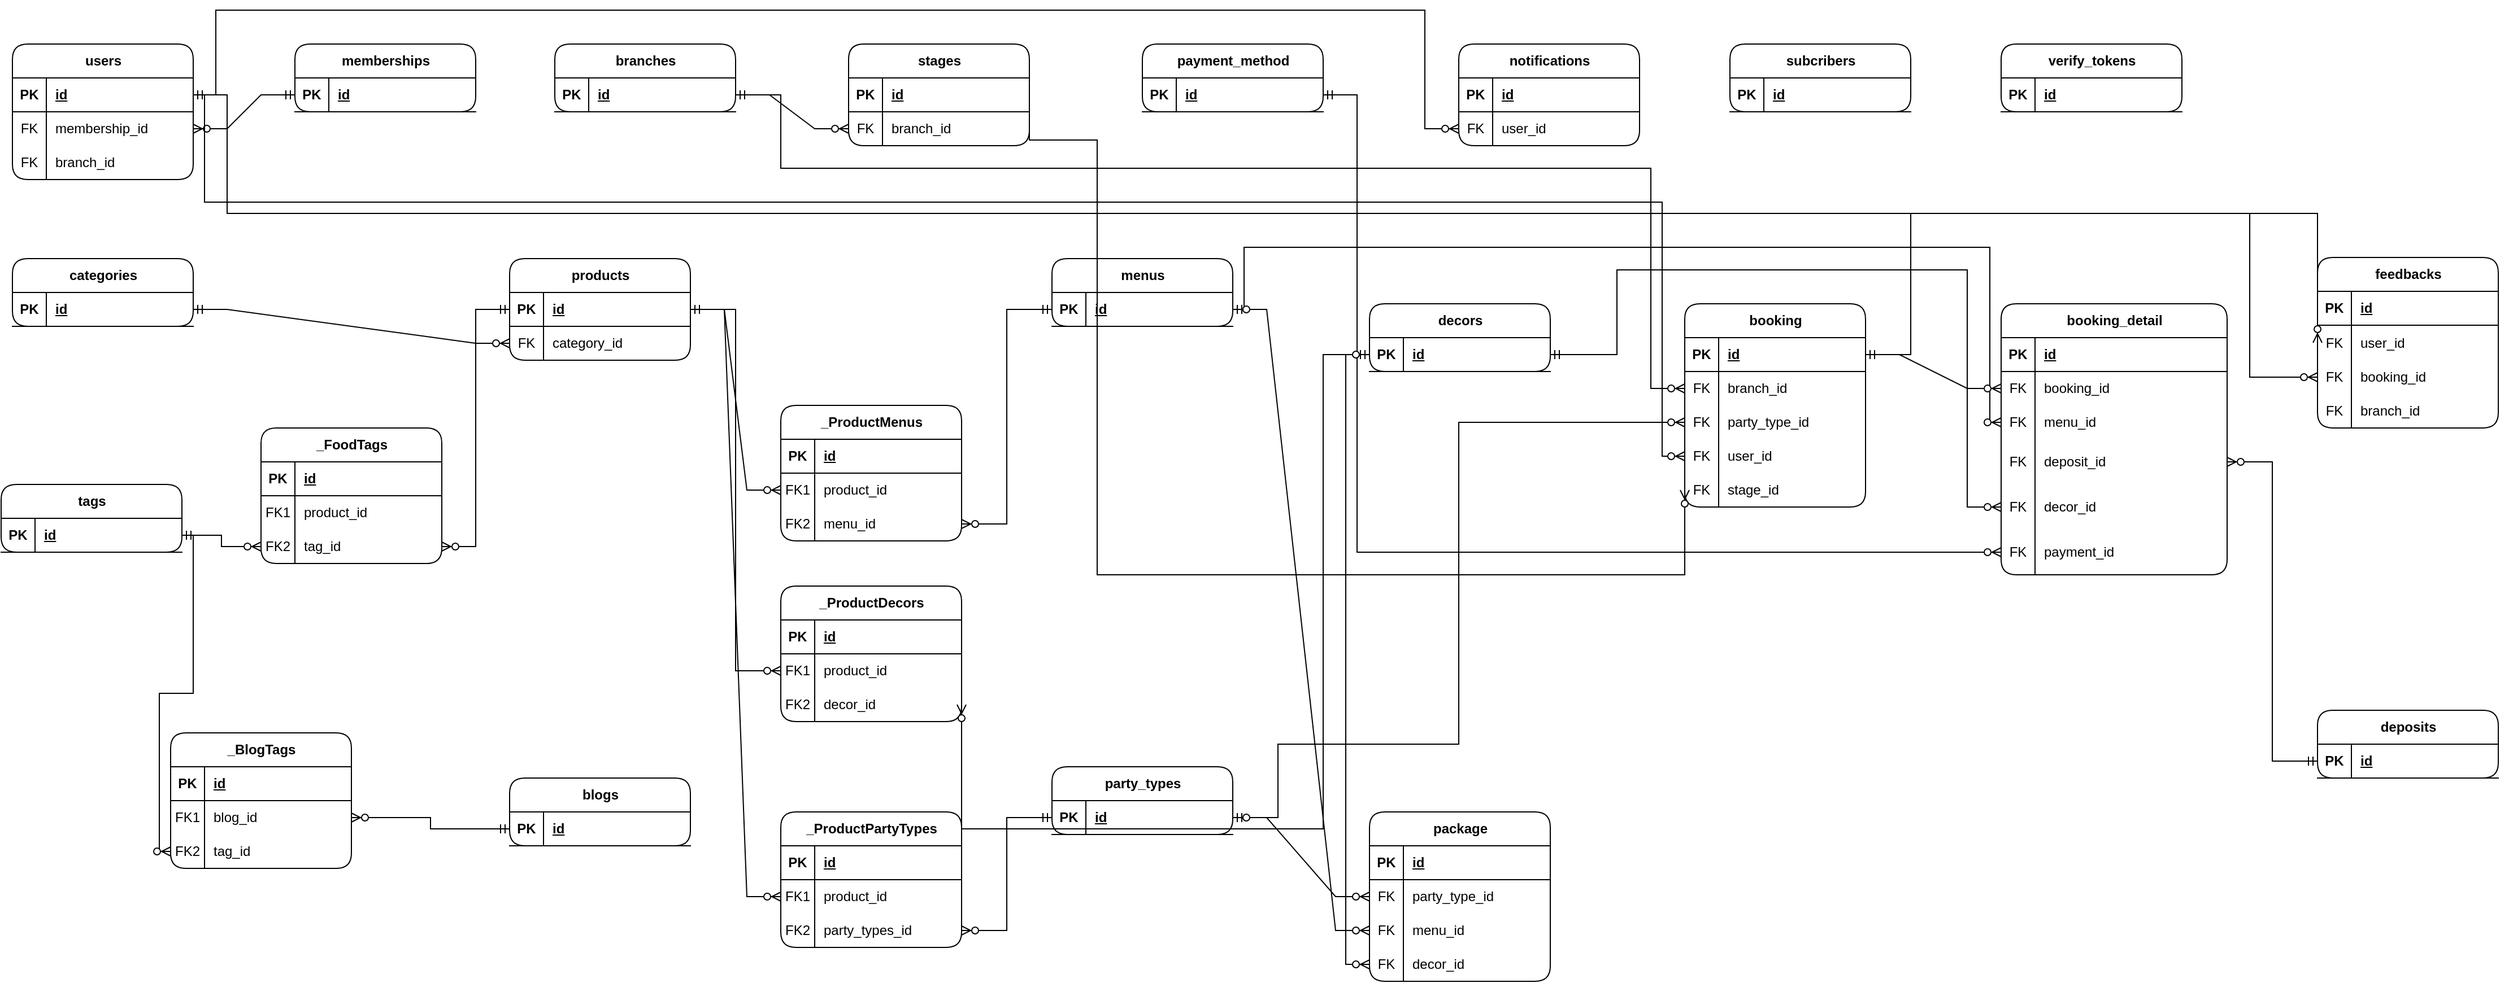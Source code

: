 <mxfile version="24.8.4" pages="6">
  <diagram id="7tDnZ7h9UHriVq4b7FdJ" name="ERD-L1">
    <mxGraphModel dx="1912" dy="1029" grid="1" gridSize="10" guides="1" tooltips="1" connect="1" arrows="1" fold="1" page="1" pageScale="1" pageWidth="827" pageHeight="1169" math="0" shadow="0">
      <root>
        <mxCell id="0" />
        <mxCell id="1" parent="0" />
        <mxCell id="uyBsavvLXdORqte53DvU-1" value="" style="shape=tableRow;horizontal=0;startSize=0;swimlaneHead=0;swimlaneBody=0;fillColor=none;collapsible=0;dropTarget=0;points=[[0,0.5],[1,0.5]];portConstraint=eastwest;top=0;left=0;right=0;bottom=0;labelBackgroundColor=none;rounded=1;" vertex="1" parent="1">
          <mxGeometry x="610" y="320" width="240" height="30" as="geometry" />
        </mxCell>
        <mxCell id="uyBsavvLXdORqte53DvU-2" value="users" style="shape=table;startSize=30;container=1;collapsible=1;childLayout=tableLayout;fixedRows=1;rowLines=0;fontStyle=1;align=center;resizeLast=1;html=1;rounded=1;" vertex="1" parent="1">
          <mxGeometry x="40" y="40" width="160" height="120" as="geometry" />
        </mxCell>
        <mxCell id="uyBsavvLXdORqte53DvU-3" value="" style="shape=tableRow;horizontal=0;startSize=0;swimlaneHead=0;swimlaneBody=0;fillColor=none;collapsible=0;dropTarget=0;points=[[0,0.5],[1,0.5]];portConstraint=eastwest;top=0;left=0;right=0;bottom=1;" vertex="1" parent="uyBsavvLXdORqte53DvU-2">
          <mxGeometry y="30" width="160" height="30" as="geometry" />
        </mxCell>
        <mxCell id="uyBsavvLXdORqte53DvU-4" value="PK" style="shape=partialRectangle;connectable=0;fillColor=none;top=0;left=0;bottom=0;right=0;fontStyle=1;overflow=hidden;whiteSpace=wrap;html=1;" vertex="1" parent="uyBsavvLXdORqte53DvU-3">
          <mxGeometry width="30" height="30" as="geometry">
            <mxRectangle width="30" height="30" as="alternateBounds" />
          </mxGeometry>
        </mxCell>
        <mxCell id="uyBsavvLXdORqte53DvU-5" value="id" style="shape=partialRectangle;connectable=0;fillColor=none;top=0;left=0;bottom=0;right=0;align=left;spacingLeft=6;fontStyle=5;overflow=hidden;whiteSpace=wrap;html=1;" vertex="1" parent="uyBsavvLXdORqte53DvU-3">
          <mxGeometry x="30" width="130" height="30" as="geometry">
            <mxRectangle width="130" height="30" as="alternateBounds" />
          </mxGeometry>
        </mxCell>
        <mxCell id="uyBsavvLXdORqte53DvU-6" value="" style="shape=tableRow;horizontal=0;startSize=0;swimlaneHead=0;swimlaneBody=0;fillColor=none;collapsible=0;dropTarget=0;points=[[0,0.5],[1,0.5]];portConstraint=eastwest;top=0;left=0;right=0;bottom=0;" vertex="1" parent="uyBsavvLXdORqte53DvU-2">
          <mxGeometry y="60" width="160" height="30" as="geometry" />
        </mxCell>
        <mxCell id="uyBsavvLXdORqte53DvU-7" value="FK" style="shape=partialRectangle;connectable=0;fillColor=none;top=0;left=0;bottom=0;right=0;editable=1;overflow=hidden;whiteSpace=wrap;html=1;" vertex="1" parent="uyBsavvLXdORqte53DvU-6">
          <mxGeometry width="30" height="30" as="geometry">
            <mxRectangle width="30" height="30" as="alternateBounds" />
          </mxGeometry>
        </mxCell>
        <mxCell id="uyBsavvLXdORqte53DvU-8" value="membership_id" style="shape=partialRectangle;connectable=0;fillColor=none;top=0;left=0;bottom=0;right=0;align=left;spacingLeft=6;overflow=hidden;whiteSpace=wrap;html=1;" vertex="1" parent="uyBsavvLXdORqte53DvU-6">
          <mxGeometry x="30" width="130" height="30" as="geometry">
            <mxRectangle width="130" height="30" as="alternateBounds" />
          </mxGeometry>
        </mxCell>
        <mxCell id="uyBsavvLXdORqte53DvU-9" value="" style="shape=tableRow;horizontal=0;startSize=0;swimlaneHead=0;swimlaneBody=0;fillColor=none;collapsible=0;dropTarget=0;points=[[0,0.5],[1,0.5]];portConstraint=eastwest;top=0;left=0;right=0;bottom=0;" vertex="1" parent="uyBsavvLXdORqte53DvU-2">
          <mxGeometry y="90" width="160" height="30" as="geometry" />
        </mxCell>
        <mxCell id="uyBsavvLXdORqte53DvU-10" value="FK" style="shape=partialRectangle;connectable=0;fillColor=none;top=0;left=0;bottom=0;right=0;editable=1;overflow=hidden;whiteSpace=wrap;html=1;" vertex="1" parent="uyBsavvLXdORqte53DvU-9">
          <mxGeometry width="30" height="30" as="geometry">
            <mxRectangle width="30" height="30" as="alternateBounds" />
          </mxGeometry>
        </mxCell>
        <mxCell id="uyBsavvLXdORqte53DvU-11" value="branch_id" style="shape=partialRectangle;connectable=0;fillColor=none;top=0;left=0;bottom=0;right=0;align=left;spacingLeft=6;overflow=hidden;whiteSpace=wrap;html=1;" vertex="1" parent="uyBsavvLXdORqte53DvU-9">
          <mxGeometry x="30" width="130" height="30" as="geometry">
            <mxRectangle width="130" height="30" as="alternateBounds" />
          </mxGeometry>
        </mxCell>
        <mxCell id="uyBsavvLXdORqte53DvU-57" value="" style="shape=tableRow;horizontal=0;startSize=0;swimlaneHead=0;swimlaneBody=0;fillColor=none;collapsible=0;dropTarget=0;points=[[0,0.5],[1,0.5]];portConstraint=eastwest;top=0;left=0;right=0;bottom=0;" vertex="1" parent="1">
          <mxGeometry x="50" y="220" width="180" height="30" as="geometry" />
        </mxCell>
        <mxCell id="uyBsavvLXdORqte53DvU-58" value="branches" style="shape=table;startSize=30;container=1;collapsible=1;childLayout=tableLayout;fixedRows=1;rowLines=0;fontStyle=1;align=center;resizeLast=1;html=1;rounded=1;" vertex="1" parent="1">
          <mxGeometry x="520" y="40" width="160" height="60" as="geometry" />
        </mxCell>
        <mxCell id="uyBsavvLXdORqte53DvU-59" value="" style="shape=tableRow;horizontal=0;startSize=0;swimlaneHead=0;swimlaneBody=0;fillColor=none;collapsible=0;dropTarget=0;points=[[0,0.5],[1,0.5]];portConstraint=eastwest;top=0;left=0;right=0;bottom=1;" vertex="1" parent="uyBsavvLXdORqte53DvU-58">
          <mxGeometry y="30" width="160" height="30" as="geometry" />
        </mxCell>
        <mxCell id="uyBsavvLXdORqte53DvU-60" value="PK" style="shape=partialRectangle;connectable=0;fillColor=none;top=0;left=0;bottom=0;right=0;fontStyle=1;overflow=hidden;whiteSpace=wrap;html=1;" vertex="1" parent="uyBsavvLXdORqte53DvU-59">
          <mxGeometry width="30" height="30" as="geometry">
            <mxRectangle width="30" height="30" as="alternateBounds" />
          </mxGeometry>
        </mxCell>
        <mxCell id="uyBsavvLXdORqte53DvU-61" value="id" style="shape=partialRectangle;connectable=0;fillColor=none;top=0;left=0;bottom=0;right=0;align=left;spacingLeft=6;fontStyle=5;overflow=hidden;whiteSpace=wrap;html=1;" vertex="1" parent="uyBsavvLXdORqte53DvU-59">
          <mxGeometry x="30" width="130" height="30" as="geometry">
            <mxRectangle width="130" height="30" as="alternateBounds" />
          </mxGeometry>
        </mxCell>
        <mxCell id="uyBsavvLXdORqte53DvU-116" value="stages" style="shape=table;startSize=30;container=1;collapsible=1;childLayout=tableLayout;fixedRows=1;rowLines=0;fontStyle=1;align=center;resizeLast=1;html=1;rounded=1;" vertex="1" parent="1">
          <mxGeometry x="780" y="40" width="160" height="90" as="geometry" />
        </mxCell>
        <mxCell id="uyBsavvLXdORqte53DvU-117" value="" style="shape=tableRow;horizontal=0;startSize=0;swimlaneHead=0;swimlaneBody=0;fillColor=none;collapsible=0;dropTarget=0;points=[[0,0.5],[1,0.5]];portConstraint=eastwest;top=0;left=0;right=0;bottom=1;" vertex="1" parent="uyBsavvLXdORqte53DvU-116">
          <mxGeometry y="30" width="160" height="30" as="geometry" />
        </mxCell>
        <mxCell id="uyBsavvLXdORqte53DvU-118" value="PK" style="shape=partialRectangle;connectable=0;fillColor=none;top=0;left=0;bottom=0;right=0;fontStyle=1;overflow=hidden;whiteSpace=wrap;html=1;" vertex="1" parent="uyBsavvLXdORqte53DvU-117">
          <mxGeometry width="30" height="30" as="geometry">
            <mxRectangle width="30" height="30" as="alternateBounds" />
          </mxGeometry>
        </mxCell>
        <mxCell id="uyBsavvLXdORqte53DvU-119" value="id" style="shape=partialRectangle;connectable=0;fillColor=none;top=0;left=0;bottom=0;right=0;align=left;spacingLeft=6;fontStyle=5;overflow=hidden;whiteSpace=wrap;html=1;" vertex="1" parent="uyBsavvLXdORqte53DvU-117">
          <mxGeometry x="30" width="130" height="30" as="geometry">
            <mxRectangle width="130" height="30" as="alternateBounds" />
          </mxGeometry>
        </mxCell>
        <mxCell id="uyBsavvLXdORqte53DvU-120" value="" style="shape=tableRow;horizontal=0;startSize=0;swimlaneHead=0;swimlaneBody=0;fillColor=none;collapsible=0;dropTarget=0;points=[[0,0.5],[1,0.5]];portConstraint=eastwest;top=0;left=0;right=0;bottom=0;" vertex="1" parent="uyBsavvLXdORqte53DvU-116">
          <mxGeometry y="60" width="160" height="30" as="geometry" />
        </mxCell>
        <mxCell id="uyBsavvLXdORqte53DvU-121" value="FK" style="shape=partialRectangle;connectable=0;fillColor=none;top=0;left=0;bottom=0;right=0;editable=1;overflow=hidden;whiteSpace=wrap;html=1;" vertex="1" parent="uyBsavvLXdORqte53DvU-120">
          <mxGeometry width="30" height="30" as="geometry">
            <mxRectangle width="30" height="30" as="alternateBounds" />
          </mxGeometry>
        </mxCell>
        <mxCell id="uyBsavvLXdORqte53DvU-122" value="&lt;span style=&quot;text-wrap: nowrap;&quot;&gt;branch_id&lt;/span&gt;" style="shape=partialRectangle;connectable=0;fillColor=none;top=0;left=0;bottom=0;right=0;align=left;spacingLeft=6;overflow=hidden;whiteSpace=wrap;html=1;" vertex="1" parent="uyBsavvLXdORqte53DvU-120">
          <mxGeometry x="30" width="130" height="30" as="geometry">
            <mxRectangle width="130" height="30" as="alternateBounds" />
          </mxGeometry>
        </mxCell>
        <mxCell id="uyBsavvLXdORqte53DvU-147" value="decors" style="shape=table;startSize=30;container=1;collapsible=1;childLayout=tableLayout;fixedRows=1;rowLines=0;fontStyle=1;align=center;resizeLast=1;html=1;rounded=1;" vertex="1" parent="1">
          <mxGeometry x="1241" y="270" width="160" height="60" as="geometry">
            <mxRectangle x="1241" y="760" width="80" height="30" as="alternateBounds" />
          </mxGeometry>
        </mxCell>
        <mxCell id="uyBsavvLXdORqte53DvU-148" value="" style="shape=tableRow;horizontal=0;startSize=0;swimlaneHead=0;swimlaneBody=0;fillColor=none;collapsible=0;dropTarget=0;points=[[0,0.5],[1,0.5]];portConstraint=eastwest;top=0;left=0;right=0;bottom=1;" vertex="1" parent="uyBsavvLXdORqte53DvU-147">
          <mxGeometry y="30" width="160" height="30" as="geometry" />
        </mxCell>
        <mxCell id="uyBsavvLXdORqte53DvU-149" value="PK" style="shape=partialRectangle;connectable=0;fillColor=none;top=0;left=0;bottom=0;right=0;fontStyle=1;overflow=hidden;whiteSpace=wrap;html=1;" vertex="1" parent="uyBsavvLXdORqte53DvU-148">
          <mxGeometry width="30" height="30" as="geometry">
            <mxRectangle width="30" height="30" as="alternateBounds" />
          </mxGeometry>
        </mxCell>
        <mxCell id="uyBsavvLXdORqte53DvU-150" value="id" style="shape=partialRectangle;connectable=0;fillColor=none;top=0;left=0;bottom=0;right=0;align=left;spacingLeft=6;fontStyle=5;overflow=hidden;whiteSpace=wrap;html=1;" vertex="1" parent="uyBsavvLXdORqte53DvU-148">
          <mxGeometry x="30" width="130" height="30" as="geometry">
            <mxRectangle width="130" height="30" as="alternateBounds" />
          </mxGeometry>
        </mxCell>
        <mxCell id="uyBsavvLXdORqte53DvU-187" value="party_types" style="shape=table;startSize=30;container=1;collapsible=1;childLayout=tableLayout;fixedRows=1;rowLines=0;fontStyle=1;align=center;resizeLast=1;html=1;rounded=1;" vertex="1" parent="1">
          <mxGeometry x="960" y="680" width="160" height="60" as="geometry" />
        </mxCell>
        <mxCell id="uyBsavvLXdORqte53DvU-188" value="" style="shape=tableRow;horizontal=0;startSize=0;swimlaneHead=0;swimlaneBody=0;fillColor=none;collapsible=0;dropTarget=0;points=[[0,0.5],[1,0.5]];portConstraint=eastwest;top=0;left=0;right=0;bottom=1;" vertex="1" parent="uyBsavvLXdORqte53DvU-187">
          <mxGeometry y="30" width="160" height="30" as="geometry" />
        </mxCell>
        <mxCell id="uyBsavvLXdORqte53DvU-189" value="PK" style="shape=partialRectangle;connectable=0;fillColor=none;top=0;left=0;bottom=0;right=0;fontStyle=1;overflow=hidden;whiteSpace=wrap;html=1;" vertex="1" parent="uyBsavvLXdORqte53DvU-188">
          <mxGeometry width="30" height="30" as="geometry">
            <mxRectangle width="30" height="30" as="alternateBounds" />
          </mxGeometry>
        </mxCell>
        <mxCell id="uyBsavvLXdORqte53DvU-190" value="id" style="shape=partialRectangle;connectable=0;fillColor=none;top=0;left=0;bottom=0;right=0;align=left;spacingLeft=6;fontStyle=5;overflow=hidden;whiteSpace=wrap;html=1;" vertex="1" parent="uyBsavvLXdORqte53DvU-188">
          <mxGeometry x="30" width="130" height="30" as="geometry">
            <mxRectangle width="130" height="30" as="alternateBounds" />
          </mxGeometry>
        </mxCell>
        <mxCell id="uyBsavvLXdORqte53DvU-224" value="categories" style="shape=table;startSize=30;container=1;collapsible=1;childLayout=tableLayout;fixedRows=1;rowLines=0;fontStyle=1;align=center;resizeLast=1;html=1;rounded=1;" vertex="1" parent="1">
          <mxGeometry x="40" y="230" width="160" height="60" as="geometry" />
        </mxCell>
        <mxCell id="uyBsavvLXdORqte53DvU-225" value="" style="shape=tableRow;horizontal=0;startSize=0;swimlaneHead=0;swimlaneBody=0;fillColor=none;collapsible=0;dropTarget=0;points=[[0,0.5],[1,0.5]];portConstraint=eastwest;top=0;left=0;right=0;bottom=1;" vertex="1" parent="uyBsavvLXdORqte53DvU-224">
          <mxGeometry y="30" width="160" height="30" as="geometry" />
        </mxCell>
        <mxCell id="uyBsavvLXdORqte53DvU-226" value="PK" style="shape=partialRectangle;connectable=0;fillColor=none;top=0;left=0;bottom=0;right=0;fontStyle=1;overflow=hidden;whiteSpace=wrap;html=1;" vertex="1" parent="uyBsavvLXdORqte53DvU-225">
          <mxGeometry width="30" height="30" as="geometry">
            <mxRectangle width="30" height="30" as="alternateBounds" />
          </mxGeometry>
        </mxCell>
        <mxCell id="uyBsavvLXdORqte53DvU-227" value="id" style="shape=partialRectangle;connectable=0;fillColor=none;top=0;left=0;bottom=0;right=0;align=left;spacingLeft=6;fontStyle=5;overflow=hidden;whiteSpace=wrap;html=1;" vertex="1" parent="uyBsavvLXdORqte53DvU-225">
          <mxGeometry x="30" width="130" height="30" as="geometry">
            <mxRectangle width="130" height="30" as="alternateBounds" />
          </mxGeometry>
        </mxCell>
        <mxCell id="uyBsavvLXdORqte53DvU-264" value="products" style="shape=table;startSize=30;container=1;collapsible=1;childLayout=tableLayout;fixedRows=1;rowLines=0;fontStyle=1;align=center;resizeLast=1;html=1;rounded=1;" vertex="1" parent="1">
          <mxGeometry x="480" y="230" width="160" height="90" as="geometry" />
        </mxCell>
        <mxCell id="uyBsavvLXdORqte53DvU-265" value="" style="shape=tableRow;horizontal=0;startSize=0;swimlaneHead=0;swimlaneBody=0;fillColor=none;collapsible=0;dropTarget=0;points=[[0,0.5],[1,0.5]];portConstraint=eastwest;top=0;left=0;right=0;bottom=1;" vertex="1" parent="uyBsavvLXdORqte53DvU-264">
          <mxGeometry y="30" width="160" height="30" as="geometry" />
        </mxCell>
        <mxCell id="uyBsavvLXdORqte53DvU-266" value="PK" style="shape=partialRectangle;connectable=0;fillColor=none;top=0;left=0;bottom=0;right=0;fontStyle=1;overflow=hidden;whiteSpace=wrap;html=1;" vertex="1" parent="uyBsavvLXdORqte53DvU-265">
          <mxGeometry width="30" height="30" as="geometry">
            <mxRectangle width="30" height="30" as="alternateBounds" />
          </mxGeometry>
        </mxCell>
        <mxCell id="uyBsavvLXdORqte53DvU-267" value="id" style="shape=partialRectangle;connectable=0;fillColor=none;top=0;left=0;bottom=0;right=0;align=left;spacingLeft=6;fontStyle=5;overflow=hidden;whiteSpace=wrap;html=1;" vertex="1" parent="uyBsavvLXdORqte53DvU-265">
          <mxGeometry x="30" width="130" height="30" as="geometry">
            <mxRectangle width="130" height="30" as="alternateBounds" />
          </mxGeometry>
        </mxCell>
        <mxCell id="uyBsavvLXdORqte53DvU-268" value="" style="shape=tableRow;horizontal=0;startSize=0;swimlaneHead=0;swimlaneBody=0;fillColor=none;collapsible=0;dropTarget=0;points=[[0,0.5],[1,0.5]];portConstraint=eastwest;top=0;left=0;right=0;bottom=0;" vertex="1" parent="uyBsavvLXdORqte53DvU-264">
          <mxGeometry y="60" width="160" height="30" as="geometry" />
        </mxCell>
        <mxCell id="uyBsavvLXdORqte53DvU-269" value="FK" style="shape=partialRectangle;connectable=0;fillColor=none;top=0;left=0;bottom=0;right=0;editable=1;overflow=hidden;whiteSpace=wrap;html=1;" vertex="1" parent="uyBsavvLXdORqte53DvU-268">
          <mxGeometry width="30" height="30" as="geometry">
            <mxRectangle width="30" height="30" as="alternateBounds" />
          </mxGeometry>
        </mxCell>
        <mxCell id="uyBsavvLXdORqte53DvU-270" value="category_id" style="shape=partialRectangle;connectable=0;fillColor=none;top=0;left=0;bottom=0;right=0;align=left;spacingLeft=6;overflow=hidden;whiteSpace=wrap;html=1;" vertex="1" parent="uyBsavvLXdORqte53DvU-268">
          <mxGeometry x="30" width="130" height="30" as="geometry">
            <mxRectangle width="130" height="30" as="alternateBounds" />
          </mxGeometry>
        </mxCell>
        <mxCell id="uyBsavvLXdORqte53DvU-304" value="menus" style="shape=table;startSize=30;container=1;collapsible=1;childLayout=tableLayout;fixedRows=1;rowLines=0;fontStyle=1;align=center;resizeLast=1;html=1;rounded=1;" vertex="1" parent="1">
          <mxGeometry x="960" y="230" width="160" height="60" as="geometry">
            <mxRectangle x="780" y="720" width="80" height="30" as="alternateBounds" />
          </mxGeometry>
        </mxCell>
        <mxCell id="uyBsavvLXdORqte53DvU-305" value="" style="shape=tableRow;horizontal=0;startSize=0;swimlaneHead=0;swimlaneBody=0;fillColor=none;collapsible=0;dropTarget=0;points=[[0,0.5],[1,0.5]];portConstraint=eastwest;top=0;left=0;right=0;bottom=1;" vertex="1" parent="uyBsavvLXdORqte53DvU-304">
          <mxGeometry y="30" width="160" height="30" as="geometry" />
        </mxCell>
        <mxCell id="uyBsavvLXdORqte53DvU-306" value="PK" style="shape=partialRectangle;connectable=0;fillColor=none;top=0;left=0;bottom=0;right=0;fontStyle=1;overflow=hidden;whiteSpace=wrap;html=1;" vertex="1" parent="uyBsavvLXdORqte53DvU-305">
          <mxGeometry width="30" height="30" as="geometry">
            <mxRectangle width="30" height="30" as="alternateBounds" />
          </mxGeometry>
        </mxCell>
        <mxCell id="uyBsavvLXdORqte53DvU-307" value="id" style="shape=partialRectangle;connectable=0;fillColor=none;top=0;left=0;bottom=0;right=0;align=left;spacingLeft=6;fontStyle=5;overflow=hidden;whiteSpace=wrap;html=1;" vertex="1" parent="uyBsavvLXdORqte53DvU-305">
          <mxGeometry x="30" width="130" height="30" as="geometry">
            <mxRectangle width="130" height="30" as="alternateBounds" />
          </mxGeometry>
        </mxCell>
        <mxCell id="uyBsavvLXdORqte53DvU-332" value="booking_detail" style="shape=table;startSize=30;container=1;collapsible=1;childLayout=tableLayout;fixedRows=1;rowLines=0;fontStyle=1;align=center;resizeLast=1;html=1;rounded=1;" vertex="1" parent="1">
          <mxGeometry x="1800" y="270" width="200" height="240" as="geometry">
            <mxRectangle x="1720" y="719" width="90" height="30" as="alternateBounds" />
          </mxGeometry>
        </mxCell>
        <mxCell id="uyBsavvLXdORqte53DvU-333" value="" style="shape=tableRow;horizontal=0;startSize=0;swimlaneHead=0;swimlaneBody=0;fillColor=none;collapsible=0;dropTarget=0;points=[[0,0.5],[1,0.5]];portConstraint=eastwest;top=0;left=0;right=0;bottom=1;" vertex="1" parent="uyBsavvLXdORqte53DvU-332">
          <mxGeometry y="30" width="200" height="30" as="geometry" />
        </mxCell>
        <mxCell id="uyBsavvLXdORqte53DvU-334" value="PK" style="shape=partialRectangle;connectable=0;fillColor=none;top=0;left=0;bottom=0;right=0;fontStyle=1;overflow=hidden;whiteSpace=wrap;html=1;" vertex="1" parent="uyBsavvLXdORqte53DvU-333">
          <mxGeometry width="30" height="30" as="geometry">
            <mxRectangle width="30" height="30" as="alternateBounds" />
          </mxGeometry>
        </mxCell>
        <mxCell id="uyBsavvLXdORqte53DvU-335" value="id" style="shape=partialRectangle;connectable=0;fillColor=none;top=0;left=0;bottom=0;right=0;align=left;spacingLeft=6;fontStyle=5;overflow=hidden;whiteSpace=wrap;html=1;" vertex="1" parent="uyBsavvLXdORqte53DvU-333">
          <mxGeometry x="30" width="170" height="30" as="geometry">
            <mxRectangle width="170" height="30" as="alternateBounds" />
          </mxGeometry>
        </mxCell>
        <mxCell id="uyBsavvLXdORqte53DvU-336" value="" style="shape=tableRow;horizontal=0;startSize=0;swimlaneHead=0;swimlaneBody=0;fillColor=none;collapsible=0;dropTarget=0;points=[[0,0.5],[1,0.5]];portConstraint=eastwest;top=0;left=0;right=0;bottom=0;" vertex="1" parent="uyBsavvLXdORqte53DvU-332">
          <mxGeometry y="60" width="200" height="30" as="geometry" />
        </mxCell>
        <mxCell id="uyBsavvLXdORqte53DvU-337" value="FK" style="shape=partialRectangle;connectable=0;fillColor=none;top=0;left=0;bottom=0;right=0;editable=1;overflow=hidden;whiteSpace=wrap;html=1;" vertex="1" parent="uyBsavvLXdORqte53DvU-336">
          <mxGeometry width="30" height="30" as="geometry">
            <mxRectangle width="30" height="30" as="alternateBounds" />
          </mxGeometry>
        </mxCell>
        <mxCell id="uyBsavvLXdORqte53DvU-338" value="booking_id" style="shape=partialRectangle;connectable=0;fillColor=none;top=0;left=0;bottom=0;right=0;align=left;spacingLeft=6;overflow=hidden;whiteSpace=wrap;html=1;" vertex="1" parent="uyBsavvLXdORqte53DvU-336">
          <mxGeometry x="30" width="170" height="30" as="geometry">
            <mxRectangle width="170" height="30" as="alternateBounds" />
          </mxGeometry>
        </mxCell>
        <mxCell id="uyBsavvLXdORqte53DvU-339" value="" style="shape=tableRow;horizontal=0;startSize=0;swimlaneHead=0;swimlaneBody=0;fillColor=none;collapsible=0;dropTarget=0;points=[[0,0.5],[1,0.5]];portConstraint=eastwest;top=0;left=0;right=0;bottom=0;" vertex="1" parent="uyBsavvLXdORqte53DvU-332">
          <mxGeometry y="90" width="200" height="30" as="geometry" />
        </mxCell>
        <mxCell id="uyBsavvLXdORqte53DvU-340" value="FK" style="shape=partialRectangle;connectable=0;fillColor=none;top=0;left=0;bottom=0;right=0;editable=1;overflow=hidden;whiteSpace=wrap;html=1;" vertex="1" parent="uyBsavvLXdORqte53DvU-339">
          <mxGeometry width="30" height="30" as="geometry">
            <mxRectangle width="30" height="30" as="alternateBounds" />
          </mxGeometry>
        </mxCell>
        <mxCell id="uyBsavvLXdORqte53DvU-341" value="menu_id" style="shape=partialRectangle;connectable=0;fillColor=none;top=0;left=0;bottom=0;right=0;align=left;spacingLeft=6;overflow=hidden;whiteSpace=wrap;html=1;" vertex="1" parent="uyBsavvLXdORqte53DvU-339">
          <mxGeometry x="30" width="170" height="30" as="geometry">
            <mxRectangle width="170" height="30" as="alternateBounds" />
          </mxGeometry>
        </mxCell>
        <mxCell id="uyBsavvLXdORqte53DvU-342" value="" style="shape=tableRow;horizontal=0;startSize=0;swimlaneHead=0;swimlaneBody=0;fillColor=none;collapsible=0;dropTarget=0;points=[[0,0.5],[1,0.5]];portConstraint=eastwest;top=0;left=0;right=0;bottom=0;" vertex="1" parent="uyBsavvLXdORqte53DvU-332">
          <mxGeometry y="120" width="200" height="40" as="geometry" />
        </mxCell>
        <mxCell id="uyBsavvLXdORqte53DvU-343" value="FK" style="shape=partialRectangle;connectable=0;fillColor=none;top=0;left=0;bottom=0;right=0;editable=1;overflow=hidden;whiteSpace=wrap;html=1;" vertex="1" parent="uyBsavvLXdORqte53DvU-342">
          <mxGeometry width="30" height="40" as="geometry">
            <mxRectangle width="30" height="40" as="alternateBounds" />
          </mxGeometry>
        </mxCell>
        <mxCell id="uyBsavvLXdORqte53DvU-344" value="deposit_id" style="shape=partialRectangle;connectable=0;fillColor=none;top=0;left=0;bottom=0;right=0;align=left;spacingLeft=6;overflow=hidden;whiteSpace=wrap;html=1;" vertex="1" parent="uyBsavvLXdORqte53DvU-342">
          <mxGeometry x="30" width="170" height="40" as="geometry">
            <mxRectangle width="170" height="40" as="alternateBounds" />
          </mxGeometry>
        </mxCell>
        <mxCell id="uyBsavvLXdORqte53DvU-345" value="" style="shape=tableRow;horizontal=0;startSize=0;swimlaneHead=0;swimlaneBody=0;fillColor=none;collapsible=0;dropTarget=0;points=[[0,0.5],[1,0.5]];portConstraint=eastwest;top=0;left=0;right=0;bottom=0;" vertex="1" parent="uyBsavvLXdORqte53DvU-332">
          <mxGeometry y="160" width="200" height="40" as="geometry" />
        </mxCell>
        <mxCell id="uyBsavvLXdORqte53DvU-346" value="FK" style="shape=partialRectangle;connectable=0;fillColor=none;top=0;left=0;bottom=0;right=0;editable=1;overflow=hidden;whiteSpace=wrap;html=1;" vertex="1" parent="uyBsavvLXdORqte53DvU-345">
          <mxGeometry width="30" height="40" as="geometry">
            <mxRectangle width="30" height="40" as="alternateBounds" />
          </mxGeometry>
        </mxCell>
        <mxCell id="uyBsavvLXdORqte53DvU-347" value="decor_id" style="shape=partialRectangle;connectable=0;fillColor=none;top=0;left=0;bottom=0;right=0;align=left;spacingLeft=6;overflow=hidden;whiteSpace=wrap;html=1;" vertex="1" parent="uyBsavvLXdORqte53DvU-345">
          <mxGeometry x="30" width="170" height="40" as="geometry">
            <mxRectangle width="170" height="40" as="alternateBounds" />
          </mxGeometry>
        </mxCell>
        <mxCell id="uyBsavvLXdORqte53DvU-348" value="" style="shape=tableRow;horizontal=0;startSize=0;swimlaneHead=0;swimlaneBody=0;fillColor=none;collapsible=0;dropTarget=0;points=[[0,0.5],[1,0.5]];portConstraint=eastwest;top=0;left=0;right=0;bottom=0;" vertex="1" parent="uyBsavvLXdORqte53DvU-332">
          <mxGeometry y="200" width="200" height="40" as="geometry" />
        </mxCell>
        <mxCell id="uyBsavvLXdORqte53DvU-349" value="FK" style="shape=partialRectangle;connectable=0;fillColor=none;top=0;left=0;bottom=0;right=0;editable=1;overflow=hidden;whiteSpace=wrap;html=1;" vertex="1" parent="uyBsavvLXdORqte53DvU-348">
          <mxGeometry width="30" height="40" as="geometry">
            <mxRectangle width="30" height="40" as="alternateBounds" />
          </mxGeometry>
        </mxCell>
        <mxCell id="uyBsavvLXdORqte53DvU-350" value="payment_id" style="shape=partialRectangle;connectable=0;fillColor=none;top=0;left=0;bottom=0;right=0;align=left;spacingLeft=6;overflow=hidden;whiteSpace=wrap;html=1;" vertex="1" parent="uyBsavvLXdORqte53DvU-348">
          <mxGeometry x="30" width="170" height="40" as="geometry">
            <mxRectangle width="170" height="40" as="alternateBounds" />
          </mxGeometry>
        </mxCell>
        <mxCell id="uyBsavvLXdORqte53DvU-384" value="payment_method" style="shape=table;startSize=30;container=1;collapsible=1;childLayout=tableLayout;fixedRows=1;rowLines=0;fontStyle=1;align=center;resizeLast=1;html=1;rounded=1;" vertex="1" parent="1">
          <mxGeometry x="1040" y="40" width="160" height="60" as="geometry">
            <mxRectangle x="1760" y="80" width="130" height="30" as="alternateBounds" />
          </mxGeometry>
        </mxCell>
        <mxCell id="uyBsavvLXdORqte53DvU-385" value="" style="shape=tableRow;horizontal=0;startSize=0;swimlaneHead=0;swimlaneBody=0;fillColor=none;collapsible=0;dropTarget=0;points=[[0,0.5],[1,0.5]];portConstraint=eastwest;top=0;left=0;right=0;bottom=1;" vertex="1" parent="uyBsavvLXdORqte53DvU-384">
          <mxGeometry y="30" width="160" height="30" as="geometry" />
        </mxCell>
        <mxCell id="uyBsavvLXdORqte53DvU-386" value="PK" style="shape=partialRectangle;connectable=0;fillColor=none;top=0;left=0;bottom=0;right=0;fontStyle=1;overflow=hidden;whiteSpace=wrap;html=1;" vertex="1" parent="uyBsavvLXdORqte53DvU-385">
          <mxGeometry width="30" height="30" as="geometry">
            <mxRectangle width="30" height="30" as="alternateBounds" />
          </mxGeometry>
        </mxCell>
        <mxCell id="uyBsavvLXdORqte53DvU-387" value="id" style="shape=partialRectangle;connectable=0;fillColor=none;top=0;left=0;bottom=0;right=0;align=left;spacingLeft=6;fontStyle=5;overflow=hidden;whiteSpace=wrap;html=1;" vertex="1" parent="uyBsavvLXdORqte53DvU-385">
          <mxGeometry x="30" width="130" height="30" as="geometry">
            <mxRectangle width="130" height="30" as="alternateBounds" />
          </mxGeometry>
        </mxCell>
        <mxCell id="uyBsavvLXdORqte53DvU-421" value="deposits" style="shape=table;startSize=30;container=1;collapsible=1;childLayout=tableLayout;fixedRows=1;rowLines=0;fontStyle=1;align=center;resizeLast=1;html=1;rounded=1;" vertex="1" parent="1">
          <mxGeometry x="2080" y="630" width="160" height="60" as="geometry">
            <mxRectangle x="2280" y="1120" width="90" height="30" as="alternateBounds" />
          </mxGeometry>
        </mxCell>
        <mxCell id="uyBsavvLXdORqte53DvU-422" value="" style="shape=tableRow;horizontal=0;startSize=0;swimlaneHead=0;swimlaneBody=0;fillColor=none;collapsible=0;dropTarget=0;points=[[0,0.5],[1,0.5]];portConstraint=eastwest;top=0;left=0;right=0;bottom=1;" vertex="1" parent="uyBsavvLXdORqte53DvU-421">
          <mxGeometry y="30" width="160" height="30" as="geometry" />
        </mxCell>
        <mxCell id="uyBsavvLXdORqte53DvU-423" value="PK" style="shape=partialRectangle;connectable=0;fillColor=none;top=0;left=0;bottom=0;right=0;fontStyle=1;overflow=hidden;whiteSpace=wrap;html=1;" vertex="1" parent="uyBsavvLXdORqte53DvU-422">
          <mxGeometry width="30" height="30" as="geometry">
            <mxRectangle width="30" height="30" as="alternateBounds" />
          </mxGeometry>
        </mxCell>
        <mxCell id="uyBsavvLXdORqte53DvU-424" value="id" style="shape=partialRectangle;connectable=0;fillColor=none;top=0;left=0;bottom=0;right=0;align=left;spacingLeft=6;fontStyle=5;overflow=hidden;whiteSpace=wrap;html=1;" vertex="1" parent="uyBsavvLXdORqte53DvU-422">
          <mxGeometry x="30" width="130" height="30" as="geometry">
            <mxRectangle width="130" height="30" as="alternateBounds" />
          </mxGeometry>
        </mxCell>
        <mxCell id="uyBsavvLXdORqte53DvU-452" value="tags" style="shape=table;startSize=30;container=1;collapsible=1;childLayout=tableLayout;fixedRows=1;rowLines=0;fontStyle=1;align=center;resizeLast=1;html=1;rounded=1;" vertex="1" parent="1">
          <mxGeometry x="30" y="430" width="160" height="60" as="geometry" />
        </mxCell>
        <mxCell id="uyBsavvLXdORqte53DvU-453" value="" style="shape=tableRow;horizontal=0;startSize=0;swimlaneHead=0;swimlaneBody=0;fillColor=none;collapsible=0;dropTarget=0;points=[[0,0.5],[1,0.5]];portConstraint=eastwest;top=0;left=0;right=0;bottom=1;" vertex="1" parent="uyBsavvLXdORqte53DvU-452">
          <mxGeometry y="30" width="160" height="30" as="geometry" />
        </mxCell>
        <mxCell id="uyBsavvLXdORqte53DvU-454" value="PK" style="shape=partialRectangle;connectable=0;fillColor=none;top=0;left=0;bottom=0;right=0;fontStyle=1;overflow=hidden;whiteSpace=wrap;html=1;" vertex="1" parent="uyBsavvLXdORqte53DvU-453">
          <mxGeometry width="30" height="30" as="geometry">
            <mxRectangle width="30" height="30" as="alternateBounds" />
          </mxGeometry>
        </mxCell>
        <mxCell id="uyBsavvLXdORqte53DvU-455" value="id" style="shape=partialRectangle;connectable=0;fillColor=none;top=0;left=0;bottom=0;right=0;align=left;spacingLeft=6;fontStyle=5;overflow=hidden;whiteSpace=wrap;html=1;" vertex="1" parent="uyBsavvLXdORqte53DvU-453">
          <mxGeometry x="30" width="130" height="30" as="geometry">
            <mxRectangle width="130" height="30" as="alternateBounds" />
          </mxGeometry>
        </mxCell>
        <mxCell id="uyBsavvLXdORqte53DvU-474" value="memberships" style="shape=table;startSize=30;container=1;collapsible=1;childLayout=tableLayout;fixedRows=1;rowLines=0;fontStyle=1;align=center;resizeLast=1;html=1;rounded=1;" vertex="1" parent="1">
          <mxGeometry x="290" y="40" width="160" height="60" as="geometry" />
        </mxCell>
        <mxCell id="uyBsavvLXdORqte53DvU-475" value="" style="shape=tableRow;horizontal=0;startSize=0;swimlaneHead=0;swimlaneBody=0;fillColor=none;collapsible=0;dropTarget=0;points=[[0,0.5],[1,0.5]];portConstraint=eastwest;top=0;left=0;right=0;bottom=1;" vertex="1" parent="uyBsavvLXdORqte53DvU-474">
          <mxGeometry y="30" width="160" height="30" as="geometry" />
        </mxCell>
        <mxCell id="uyBsavvLXdORqte53DvU-476" value="PK" style="shape=partialRectangle;connectable=0;fillColor=none;top=0;left=0;bottom=0;right=0;fontStyle=1;overflow=hidden;whiteSpace=wrap;html=1;" vertex="1" parent="uyBsavvLXdORqte53DvU-475">
          <mxGeometry width="30" height="30" as="geometry">
            <mxRectangle width="30" height="30" as="alternateBounds" />
          </mxGeometry>
        </mxCell>
        <mxCell id="uyBsavvLXdORqte53DvU-477" value="id" style="shape=partialRectangle;connectable=0;fillColor=none;top=0;left=0;bottom=0;right=0;align=left;spacingLeft=6;fontStyle=5;overflow=hidden;whiteSpace=wrap;html=1;" vertex="1" parent="uyBsavvLXdORqte53DvU-475">
          <mxGeometry x="30" width="130" height="30" as="geometry">
            <mxRectangle width="130" height="30" as="alternateBounds" />
          </mxGeometry>
        </mxCell>
        <mxCell id="uyBsavvLXdORqte53DvU-508" value="verify_tokens" style="shape=table;startSize=30;container=1;collapsible=1;childLayout=tableLayout;fixedRows=1;rowLines=0;fontStyle=1;align=center;resizeLast=1;html=1;rounded=1;" vertex="1" parent="1">
          <mxGeometry x="1800" y="40" width="160" height="60" as="geometry" />
        </mxCell>
        <mxCell id="uyBsavvLXdORqte53DvU-509" value="" style="shape=tableRow;horizontal=0;startSize=0;swimlaneHead=0;swimlaneBody=0;fillColor=none;collapsible=0;dropTarget=0;points=[[0,0.5],[1,0.5]];portConstraint=eastwest;top=0;left=0;right=0;bottom=1;" vertex="1" parent="uyBsavvLXdORqte53DvU-508">
          <mxGeometry y="30" width="160" height="30" as="geometry" />
        </mxCell>
        <mxCell id="uyBsavvLXdORqte53DvU-510" value="PK" style="shape=partialRectangle;connectable=0;fillColor=none;top=0;left=0;bottom=0;right=0;fontStyle=1;overflow=hidden;whiteSpace=wrap;html=1;" vertex="1" parent="uyBsavvLXdORqte53DvU-509">
          <mxGeometry width="30" height="30" as="geometry">
            <mxRectangle width="30" height="30" as="alternateBounds" />
          </mxGeometry>
        </mxCell>
        <mxCell id="uyBsavvLXdORqte53DvU-511" value="id" style="shape=partialRectangle;connectable=0;fillColor=none;top=0;left=0;bottom=0;right=0;align=left;spacingLeft=6;fontStyle=5;overflow=hidden;whiteSpace=wrap;html=1;" vertex="1" parent="uyBsavvLXdORqte53DvU-509">
          <mxGeometry x="30" width="130" height="30" as="geometry">
            <mxRectangle width="130" height="30" as="alternateBounds" />
          </mxGeometry>
        </mxCell>
        <mxCell id="uyBsavvLXdORqte53DvU-527" value="feedbacks" style="shape=table;startSize=30;container=1;collapsible=1;childLayout=tableLayout;fixedRows=1;rowLines=0;fontStyle=1;align=center;resizeLast=1;html=1;rounded=1;" vertex="1" parent="1">
          <mxGeometry x="2080" y="229" width="160" height="151" as="geometry" />
        </mxCell>
        <mxCell id="uyBsavvLXdORqte53DvU-528" value="" style="shape=tableRow;horizontal=0;startSize=0;swimlaneHead=0;swimlaneBody=0;fillColor=none;collapsible=0;dropTarget=0;points=[[0,0.5],[1,0.5]];portConstraint=eastwest;top=0;left=0;right=0;bottom=1;" vertex="1" parent="uyBsavvLXdORqte53DvU-527">
          <mxGeometry y="30" width="160" height="30" as="geometry" />
        </mxCell>
        <mxCell id="uyBsavvLXdORqte53DvU-529" value="PK" style="shape=partialRectangle;connectable=0;fillColor=none;top=0;left=0;bottom=0;right=0;fontStyle=1;overflow=hidden;whiteSpace=wrap;html=1;" vertex="1" parent="uyBsavvLXdORqte53DvU-528">
          <mxGeometry width="30" height="30" as="geometry">
            <mxRectangle width="30" height="30" as="alternateBounds" />
          </mxGeometry>
        </mxCell>
        <mxCell id="uyBsavvLXdORqte53DvU-530" value="id" style="shape=partialRectangle;connectable=0;fillColor=none;top=0;left=0;bottom=0;right=0;align=left;spacingLeft=6;fontStyle=5;overflow=hidden;whiteSpace=wrap;html=1;" vertex="1" parent="uyBsavvLXdORqte53DvU-528">
          <mxGeometry x="30" width="130" height="30" as="geometry">
            <mxRectangle width="130" height="30" as="alternateBounds" />
          </mxGeometry>
        </mxCell>
        <mxCell id="uyBsavvLXdORqte53DvU-531" value="" style="shape=tableRow;horizontal=0;startSize=0;swimlaneHead=0;swimlaneBody=0;fillColor=none;collapsible=0;dropTarget=0;points=[[0,0.5],[1,0.5]];portConstraint=eastwest;top=0;left=0;right=0;bottom=0;" vertex="1" parent="uyBsavvLXdORqte53DvU-527">
          <mxGeometry y="60" width="160" height="31" as="geometry" />
        </mxCell>
        <mxCell id="uyBsavvLXdORqte53DvU-532" value="FK" style="shape=partialRectangle;connectable=0;fillColor=none;top=0;left=0;bottom=0;right=0;editable=1;overflow=hidden;whiteSpace=wrap;html=1;" vertex="1" parent="uyBsavvLXdORqte53DvU-531">
          <mxGeometry width="30" height="31" as="geometry">
            <mxRectangle width="30" height="31" as="alternateBounds" />
          </mxGeometry>
        </mxCell>
        <mxCell id="uyBsavvLXdORqte53DvU-533" value="&lt;span style=&quot;text-wrap: nowrap;&quot;&gt;user_id&lt;/span&gt;" style="shape=partialRectangle;connectable=0;fillColor=none;top=0;left=0;bottom=0;right=0;align=left;spacingLeft=6;overflow=hidden;whiteSpace=wrap;html=1;" vertex="1" parent="uyBsavvLXdORqte53DvU-531">
          <mxGeometry x="30" width="130" height="31" as="geometry">
            <mxRectangle width="130" height="31" as="alternateBounds" />
          </mxGeometry>
        </mxCell>
        <mxCell id="uyBsavvLXdORqte53DvU-534" value="" style="shape=tableRow;horizontal=0;startSize=0;swimlaneHead=0;swimlaneBody=0;fillColor=none;collapsible=0;dropTarget=0;points=[[0,0.5],[1,0.5]];portConstraint=eastwest;top=0;left=0;right=0;bottom=0;" vertex="1" parent="uyBsavvLXdORqte53DvU-527">
          <mxGeometry y="91" width="160" height="30" as="geometry" />
        </mxCell>
        <mxCell id="uyBsavvLXdORqte53DvU-535" value="FK" style="shape=partialRectangle;connectable=0;fillColor=none;top=0;left=0;bottom=0;right=0;editable=1;overflow=hidden;whiteSpace=wrap;html=1;" vertex="1" parent="uyBsavvLXdORqte53DvU-534">
          <mxGeometry width="30" height="30" as="geometry">
            <mxRectangle width="30" height="30" as="alternateBounds" />
          </mxGeometry>
        </mxCell>
        <mxCell id="uyBsavvLXdORqte53DvU-536" value="&lt;span style=&quot;text-wrap: nowrap;&quot;&gt;booking_id&lt;/span&gt;" style="shape=partialRectangle;connectable=0;fillColor=none;top=0;left=0;bottom=0;right=0;align=left;spacingLeft=6;overflow=hidden;whiteSpace=wrap;html=1;" vertex="1" parent="uyBsavvLXdORqte53DvU-534">
          <mxGeometry x="30" width="130" height="30" as="geometry">
            <mxRectangle width="130" height="30" as="alternateBounds" />
          </mxGeometry>
        </mxCell>
        <mxCell id="uyBsavvLXdORqte53DvU-537" value="" style="shape=tableRow;horizontal=0;startSize=0;swimlaneHead=0;swimlaneBody=0;fillColor=none;collapsible=0;dropTarget=0;points=[[0,0.5],[1,0.5]];portConstraint=eastwest;top=0;left=0;right=0;bottom=0;" vertex="1" parent="uyBsavvLXdORqte53DvU-527">
          <mxGeometry y="121" width="160" height="30" as="geometry" />
        </mxCell>
        <mxCell id="uyBsavvLXdORqte53DvU-538" value="FK" style="shape=partialRectangle;connectable=0;fillColor=none;top=0;left=0;bottom=0;right=0;editable=1;overflow=hidden;whiteSpace=wrap;html=1;" vertex="1" parent="uyBsavvLXdORqte53DvU-537">
          <mxGeometry width="30" height="30" as="geometry">
            <mxRectangle width="30" height="30" as="alternateBounds" />
          </mxGeometry>
        </mxCell>
        <mxCell id="uyBsavvLXdORqte53DvU-539" value="&lt;span style=&quot;text-wrap: nowrap;&quot;&gt;branch_id&lt;/span&gt;" style="shape=partialRectangle;connectable=0;fillColor=none;top=0;left=0;bottom=0;right=0;align=left;spacingLeft=6;overflow=hidden;whiteSpace=wrap;html=1;" vertex="1" parent="uyBsavvLXdORqte53DvU-537">
          <mxGeometry x="30" width="130" height="30" as="geometry">
            <mxRectangle width="130" height="30" as="alternateBounds" />
          </mxGeometry>
        </mxCell>
        <mxCell id="uyBsavvLXdORqte53DvU-555" value="" style="edgeStyle=entityRelationEdgeStyle;fontSize=12;html=1;endArrow=ERzeroToMany;startArrow=ERmandOne;rounded=0;" edge="1" parent="1" source="uyBsavvLXdORqte53DvU-475" target="uyBsavvLXdORqte53DvU-6">
          <mxGeometry width="100" height="100" relative="1" as="geometry">
            <mxPoint x="770" y="150" as="sourcePoint" />
            <mxPoint x="870" y="50" as="targetPoint" />
          </mxGeometry>
        </mxCell>
        <mxCell id="uyBsavvLXdORqte53DvU-556" value="" style="edgeStyle=entityRelationEdgeStyle;fontSize=12;html=1;endArrow=ERzeroToMany;startArrow=ERmandOne;rounded=0;" edge="1" parent="1" source="uyBsavvLXdORqte53DvU-225" target="uyBsavvLXdORqte53DvU-268">
          <mxGeometry width="100" height="100" relative="1" as="geometry">
            <mxPoint x="580" y="280" as="sourcePoint" />
            <mxPoint x="680" y="180" as="targetPoint" />
            <Array as="points">
              <mxPoint x="370" y="170" />
            </Array>
          </mxGeometry>
        </mxCell>
        <mxCell id="uyBsavvLXdORqte53DvU-557" value="_FoodTags" style="shape=table;startSize=30;container=1;collapsible=1;childLayout=tableLayout;fixedRows=1;rowLines=0;fontStyle=1;align=center;resizeLast=1;html=1;rounded=1;" vertex="1" parent="1">
          <mxGeometry x="260" y="380" width="160" height="120" as="geometry" />
        </mxCell>
        <mxCell id="uyBsavvLXdORqte53DvU-558" value="" style="shape=tableRow;horizontal=0;startSize=0;swimlaneHead=0;swimlaneBody=0;fillColor=none;collapsible=0;dropTarget=0;points=[[0,0.5],[1,0.5]];portConstraint=eastwest;top=0;left=0;right=0;bottom=1;" vertex="1" parent="uyBsavvLXdORqte53DvU-557">
          <mxGeometry y="30" width="160" height="30" as="geometry" />
        </mxCell>
        <mxCell id="uyBsavvLXdORqte53DvU-559" value="PK" style="shape=partialRectangle;connectable=0;fillColor=none;top=0;left=0;bottom=0;right=0;fontStyle=1;overflow=hidden;whiteSpace=wrap;html=1;" vertex="1" parent="uyBsavvLXdORqte53DvU-558">
          <mxGeometry width="30" height="30" as="geometry">
            <mxRectangle width="30" height="30" as="alternateBounds" />
          </mxGeometry>
        </mxCell>
        <mxCell id="uyBsavvLXdORqte53DvU-560" value="id" style="shape=partialRectangle;connectable=0;fillColor=none;top=0;left=0;bottom=0;right=0;align=left;spacingLeft=6;fontStyle=5;overflow=hidden;whiteSpace=wrap;html=1;" vertex="1" parent="uyBsavvLXdORqte53DvU-558">
          <mxGeometry x="30" width="130" height="30" as="geometry">
            <mxRectangle width="130" height="30" as="alternateBounds" />
          </mxGeometry>
        </mxCell>
        <mxCell id="uyBsavvLXdORqte53DvU-561" value="" style="shape=tableRow;horizontal=0;startSize=0;swimlaneHead=0;swimlaneBody=0;fillColor=none;collapsible=0;dropTarget=0;points=[[0,0.5],[1,0.5]];portConstraint=eastwest;top=0;left=0;right=0;bottom=0;" vertex="1" parent="uyBsavvLXdORqte53DvU-557">
          <mxGeometry y="60" width="160" height="30" as="geometry" />
        </mxCell>
        <mxCell id="uyBsavvLXdORqte53DvU-562" value="FK1" style="shape=partialRectangle;connectable=0;fillColor=none;top=0;left=0;bottom=0;right=0;editable=1;overflow=hidden;whiteSpace=wrap;html=1;" vertex="1" parent="uyBsavvLXdORqte53DvU-561">
          <mxGeometry width="30" height="30" as="geometry">
            <mxRectangle width="30" height="30" as="alternateBounds" />
          </mxGeometry>
        </mxCell>
        <mxCell id="uyBsavvLXdORqte53DvU-563" value="product_id" style="shape=partialRectangle;connectable=0;fillColor=none;top=0;left=0;bottom=0;right=0;align=left;spacingLeft=6;overflow=hidden;whiteSpace=wrap;html=1;" vertex="1" parent="uyBsavvLXdORqte53DvU-561">
          <mxGeometry x="30" width="130" height="30" as="geometry">
            <mxRectangle width="130" height="30" as="alternateBounds" />
          </mxGeometry>
        </mxCell>
        <mxCell id="uyBsavvLXdORqte53DvU-564" value="" style="shape=tableRow;horizontal=0;startSize=0;swimlaneHead=0;swimlaneBody=0;fillColor=none;collapsible=0;dropTarget=0;points=[[0,0.5],[1,0.5]];portConstraint=eastwest;top=0;left=0;right=0;bottom=0;" vertex="1" parent="uyBsavvLXdORqte53DvU-557">
          <mxGeometry y="90" width="160" height="30" as="geometry" />
        </mxCell>
        <mxCell id="uyBsavvLXdORqte53DvU-565" value="FK2" style="shape=partialRectangle;connectable=0;fillColor=none;top=0;left=0;bottom=0;right=0;editable=1;overflow=hidden;whiteSpace=wrap;html=1;" vertex="1" parent="uyBsavvLXdORqte53DvU-564">
          <mxGeometry width="30" height="30" as="geometry">
            <mxRectangle width="30" height="30" as="alternateBounds" />
          </mxGeometry>
        </mxCell>
        <mxCell id="uyBsavvLXdORqte53DvU-566" value="&lt;span style=&quot;text-wrap: nowrap;&quot;&gt;tag_id&lt;/span&gt;" style="shape=partialRectangle;connectable=0;fillColor=none;top=0;left=0;bottom=0;right=0;align=left;spacingLeft=6;overflow=hidden;whiteSpace=wrap;html=1;" vertex="1" parent="uyBsavvLXdORqte53DvU-564">
          <mxGeometry x="30" width="130" height="30" as="geometry">
            <mxRectangle width="130" height="30" as="alternateBounds" />
          </mxGeometry>
        </mxCell>
        <mxCell id="uyBsavvLXdORqte53DvU-567" value="" style="edgeStyle=orthogonalEdgeStyle;fontSize=12;html=1;endArrow=ERzeroToMany;startArrow=ERmandOne;rounded=0;" edge="1" parent="1" source="uyBsavvLXdORqte53DvU-453" target="uyBsavvLXdORqte53DvU-564">
          <mxGeometry width="100" height="100" relative="1" as="geometry">
            <mxPoint x="210" y="285" as="sourcePoint" />
            <mxPoint x="530" y="314" as="targetPoint" />
          </mxGeometry>
        </mxCell>
        <mxCell id="uyBsavvLXdORqte53DvU-568" value="" style="edgeStyle=entityRelationEdgeStyle;fontSize=12;html=1;endArrow=ERzeroToMany;startArrow=ERmandOne;rounded=0;exitX=0;exitY=0.5;exitDx=0;exitDy=0;" edge="1" parent="1" source="uyBsavvLXdORqte53DvU-265" target="uyBsavvLXdORqte53DvU-564">
          <mxGeometry width="100" height="100" relative="1" as="geometry">
            <mxPoint x="410" y="230" as="sourcePoint" />
            <mxPoint x="392" y="360" as="targetPoint" />
            <Array as="points">
              <mxPoint x="550" y="268.01" />
            </Array>
          </mxGeometry>
        </mxCell>
        <mxCell id="uyBsavvLXdORqte53DvU-569" value="" style="edgeStyle=orthogonalEdgeStyle;fontSize=12;html=1;endArrow=ERzeroToMany;startArrow=ERmandOne;rounded=0;entryX=0;entryY=0.5;entryDx=0;entryDy=0;" edge="1" parent="1" source="uyBsavvLXdORqte53DvU-148" target="uyBsavvLXdORqte53DvU-345">
          <mxGeometry width="100" height="100" relative="1" as="geometry">
            <mxPoint x="1660" y="470" as="sourcePoint" />
            <mxPoint x="1760" y="370" as="targetPoint" />
            <Array as="points">
              <mxPoint x="1460" y="315" />
              <mxPoint x="1460" y="240" />
              <mxPoint x="1770" y="240" />
              <mxPoint x="1770" y="450" />
            </Array>
          </mxGeometry>
        </mxCell>
        <mxCell id="uyBsavvLXdORqte53DvU-570" value="" style="edgeStyle=orthogonalEdgeStyle;fontSize=12;html=1;endArrow=ERzeroToMany;startArrow=ERmandOne;rounded=0;exitX=1;exitY=0.5;exitDx=0;exitDy=0;entryX=0;entryY=0.5;entryDx=0;entryDy=0;" edge="1" parent="1" source="uyBsavvLXdORqte53DvU-188" target="uyBsavvLXdORqte53DvU-598">
          <mxGeometry width="100" height="100" relative="1" as="geometry">
            <mxPoint x="1065" y="-60" as="sourcePoint" />
            <mxPoint x="990" y="110" as="targetPoint" />
            <Array as="points">
              <mxPoint x="1160" y="725" />
              <mxPoint x="1160" y="660" />
              <mxPoint x="1320" y="660" />
              <mxPoint x="1320" y="375" />
            </Array>
          </mxGeometry>
        </mxCell>
        <mxCell id="uyBsavvLXdORqte53DvU-571" value="" style="edgeStyle=entityRelationEdgeStyle;fontSize=12;html=1;endArrow=ERzeroToMany;startArrow=ERmandOne;rounded=0;exitX=1;exitY=0.5;exitDx=0;exitDy=0;entryX=0;entryY=0.5;entryDx=0;entryDy=0;" edge="1" parent="1" source="uyBsavvLXdORqte53DvU-59" target="uyBsavvLXdORqte53DvU-120">
          <mxGeometry width="100" height="100" relative="1" as="geometry">
            <mxPoint x="300" y="95" as="sourcePoint" />
            <mxPoint x="210" y="165" as="targetPoint" />
          </mxGeometry>
        </mxCell>
        <mxCell id="uyBsavvLXdORqte53DvU-572" value="" style="edgeStyle=orthogonalEdgeStyle;fontSize=12;html=1;endArrow=ERzeroToMany;startArrow=ERmandOne;rounded=0;exitX=1;exitY=0.5;exitDx=0;exitDy=0;entryX=0;entryY=0.5;entryDx=0;entryDy=0;" edge="1" parent="1" source="uyBsavvLXdORqte53DvU-59" target="uyBsavvLXdORqte53DvU-595">
          <mxGeometry width="100" height="100" relative="1" as="geometry">
            <mxPoint x="990" y="310" as="sourcePoint" />
            <mxPoint x="1590" y="410" as="targetPoint" />
            <Array as="points">
              <mxPoint x="720" y="85" />
              <mxPoint x="720" y="150" />
              <mxPoint x="1490" y="150" />
              <mxPoint x="1490" y="345" />
            </Array>
          </mxGeometry>
        </mxCell>
        <mxCell id="uyBsavvLXdORqte53DvU-573" value="" style="edgeStyle=orthogonalEdgeStyle;fontSize=12;html=1;endArrow=ERzeroToMany;startArrow=ERmandOne;rounded=0;exitX=0;exitY=0.5;exitDx=0;exitDy=0;entryX=1;entryY=0.5;entryDx=0;entryDy=0;" edge="1" parent="1" source="uyBsavvLXdORqte53DvU-422" target="uyBsavvLXdORqte53DvU-342">
          <mxGeometry width="100" height="100" relative="1" as="geometry">
            <mxPoint x="1411" y="415" as="sourcePoint" />
            <mxPoint x="1730" y="509" as="targetPoint" />
          </mxGeometry>
        </mxCell>
        <mxCell id="uyBsavvLXdORqte53DvU-574" value="" style="edgeStyle=orthogonalEdgeStyle;fontSize=12;html=1;endArrow=ERzeroToMany;startArrow=ERmandOne;rounded=0;exitX=1;exitY=0.5;exitDx=0;exitDy=0;entryX=0;entryY=0.5;entryDx=0;entryDy=0;" edge="1" parent="1" source="uyBsavvLXdORqte53DvU-3" target="uyBsavvLXdORqte53DvU-601">
          <mxGeometry width="100" height="100" relative="1" as="geometry">
            <mxPoint x="180" y="130" as="sourcePoint" />
            <mxPoint x="1700" y="799" as="targetPoint" />
            <Array as="points">
              <mxPoint x="210" y="85" />
              <mxPoint x="210" y="180" />
              <mxPoint x="1500" y="180" />
              <mxPoint x="1500" y="405" />
            </Array>
          </mxGeometry>
        </mxCell>
        <mxCell id="uyBsavvLXdORqte53DvU-575" value="" style="edgeStyle=orthogonalEdgeStyle;fontSize=12;html=1;endArrow=ERzeroToMany;startArrow=ERmandOne;rounded=0;exitX=1;exitY=0.5;exitDx=0;exitDy=0;entryX=0;entryY=0.5;entryDx=0;entryDy=0;" edge="1" parent="1" source="uyBsavvLXdORqte53DvU-3" target="uyBsavvLXdORqte53DvU-531">
          <mxGeometry width="100" height="100" relative="1" as="geometry">
            <mxPoint x="190" y="140" as="sourcePoint" />
            <mxPoint x="2030" y="650" as="targetPoint" />
            <Array as="points">
              <mxPoint x="230" y="85" />
              <mxPoint x="230" y="190" />
              <mxPoint x="2080" y="190" />
            </Array>
          </mxGeometry>
        </mxCell>
        <mxCell id="uyBsavvLXdORqte53DvU-576" value="" style="edgeStyle=orthogonalEdgeStyle;fontSize=12;html=1;endArrow=ERzeroToMany;startArrow=ERmandOne;rounded=0;exitX=1;exitY=0.5;exitDx=0;exitDy=0;entryX=0;entryY=0.5;entryDx=0;entryDy=0;" edge="1" parent="1" source="uyBsavvLXdORqte53DvU-305" target="uyBsavvLXdORqte53DvU-339">
          <mxGeometry width="100" height="100" relative="1" as="geometry">
            <mxPoint x="1170" y="285" as="sourcePoint" />
            <mxPoint x="1730" y="374" as="targetPoint" />
            <Array as="points">
              <mxPoint x="1130" y="275" />
              <mxPoint x="1130" y="220" />
              <mxPoint x="1790" y="220" />
              <mxPoint x="1790" y="375" />
            </Array>
          </mxGeometry>
        </mxCell>
        <mxCell id="uyBsavvLXdORqte53DvU-577" value="_ProductMenus" style="shape=table;startSize=30;container=1;collapsible=1;childLayout=tableLayout;fixedRows=1;rowLines=0;fontStyle=1;align=center;resizeLast=1;html=1;rounded=1;" vertex="1" parent="1">
          <mxGeometry x="720" y="360" width="160" height="120" as="geometry" />
        </mxCell>
        <mxCell id="uyBsavvLXdORqte53DvU-578" value="" style="shape=tableRow;horizontal=0;startSize=0;swimlaneHead=0;swimlaneBody=0;fillColor=none;collapsible=0;dropTarget=0;points=[[0,0.5],[1,0.5]];portConstraint=eastwest;top=0;left=0;right=0;bottom=1;" vertex="1" parent="uyBsavvLXdORqte53DvU-577">
          <mxGeometry y="30" width="160" height="30" as="geometry" />
        </mxCell>
        <mxCell id="uyBsavvLXdORqte53DvU-579" value="PK" style="shape=partialRectangle;connectable=0;fillColor=none;top=0;left=0;bottom=0;right=0;fontStyle=1;overflow=hidden;whiteSpace=wrap;html=1;" vertex="1" parent="uyBsavvLXdORqte53DvU-578">
          <mxGeometry width="30" height="30" as="geometry">
            <mxRectangle width="30" height="30" as="alternateBounds" />
          </mxGeometry>
        </mxCell>
        <mxCell id="uyBsavvLXdORqte53DvU-580" value="id" style="shape=partialRectangle;connectable=0;fillColor=none;top=0;left=0;bottom=0;right=0;align=left;spacingLeft=6;fontStyle=5;overflow=hidden;whiteSpace=wrap;html=1;" vertex="1" parent="uyBsavvLXdORqte53DvU-578">
          <mxGeometry x="30" width="130" height="30" as="geometry">
            <mxRectangle width="130" height="30" as="alternateBounds" />
          </mxGeometry>
        </mxCell>
        <mxCell id="uyBsavvLXdORqte53DvU-581" value="" style="shape=tableRow;horizontal=0;startSize=0;swimlaneHead=0;swimlaneBody=0;fillColor=none;collapsible=0;dropTarget=0;points=[[0,0.5],[1,0.5]];portConstraint=eastwest;top=0;left=0;right=0;bottom=0;" vertex="1" parent="uyBsavvLXdORqte53DvU-577">
          <mxGeometry y="60" width="160" height="30" as="geometry" />
        </mxCell>
        <mxCell id="uyBsavvLXdORqte53DvU-582" value="FK1" style="shape=partialRectangle;connectable=0;fillColor=none;top=0;left=0;bottom=0;right=0;editable=1;overflow=hidden;whiteSpace=wrap;html=1;" vertex="1" parent="uyBsavvLXdORqte53DvU-581">
          <mxGeometry width="30" height="30" as="geometry">
            <mxRectangle width="30" height="30" as="alternateBounds" />
          </mxGeometry>
        </mxCell>
        <mxCell id="uyBsavvLXdORqte53DvU-583" value="product_id" style="shape=partialRectangle;connectable=0;fillColor=none;top=0;left=0;bottom=0;right=0;align=left;spacingLeft=6;overflow=hidden;whiteSpace=wrap;html=1;" vertex="1" parent="uyBsavvLXdORqte53DvU-581">
          <mxGeometry x="30" width="130" height="30" as="geometry">
            <mxRectangle width="130" height="30" as="alternateBounds" />
          </mxGeometry>
        </mxCell>
        <mxCell id="uyBsavvLXdORqte53DvU-584" value="" style="shape=tableRow;horizontal=0;startSize=0;swimlaneHead=0;swimlaneBody=0;fillColor=none;collapsible=0;dropTarget=0;points=[[0,0.5],[1,0.5]];portConstraint=eastwest;top=0;left=0;right=0;bottom=0;" vertex="1" parent="uyBsavvLXdORqte53DvU-577">
          <mxGeometry y="90" width="160" height="30" as="geometry" />
        </mxCell>
        <mxCell id="uyBsavvLXdORqte53DvU-585" value="FK2" style="shape=partialRectangle;connectable=0;fillColor=none;top=0;left=0;bottom=0;right=0;editable=1;overflow=hidden;whiteSpace=wrap;html=1;" vertex="1" parent="uyBsavvLXdORqte53DvU-584">
          <mxGeometry width="30" height="30" as="geometry">
            <mxRectangle width="30" height="30" as="alternateBounds" />
          </mxGeometry>
        </mxCell>
        <mxCell id="uyBsavvLXdORqte53DvU-586" value="&lt;span style=&quot;text-wrap: nowrap;&quot;&gt;menu_id&lt;/span&gt;" style="shape=partialRectangle;connectable=0;fillColor=none;top=0;left=0;bottom=0;right=0;align=left;spacingLeft=6;overflow=hidden;whiteSpace=wrap;html=1;" vertex="1" parent="uyBsavvLXdORqte53DvU-584">
          <mxGeometry x="30" width="130" height="30" as="geometry">
            <mxRectangle width="130" height="30" as="alternateBounds" />
          </mxGeometry>
        </mxCell>
        <mxCell id="uyBsavvLXdORqte53DvU-587" value="" style="edgeStyle=orthogonalEdgeStyle;fontSize=12;html=1;endArrow=ERzeroToMany;startArrow=ERmandOne;rounded=0;exitX=0;exitY=0.5;exitDx=0;exitDy=0;entryX=1;entryY=0.5;entryDx=0;entryDy=0;" edge="1" parent="1" source="uyBsavvLXdORqte53DvU-305" target="uyBsavvLXdORqte53DvU-584">
          <mxGeometry width="100" height="100" relative="1" as="geometry">
            <mxPoint x="480" y="285" as="sourcePoint" />
            <mxPoint x="430" y="764" as="targetPoint" />
          </mxGeometry>
        </mxCell>
        <mxCell id="uyBsavvLXdORqte53DvU-588" value="" style="edgeStyle=entityRelationEdgeStyle;fontSize=12;html=1;endArrow=ERzeroToMany;startArrow=ERmandOne;rounded=0;exitX=1;exitY=0.5;exitDx=0;exitDy=0;" edge="1" parent="1" source="uyBsavvLXdORqte53DvU-265" target="uyBsavvLXdORqte53DvU-581">
          <mxGeometry width="100" height="100" relative="1" as="geometry">
            <mxPoint x="210" y="644" as="sourcePoint" />
            <mxPoint x="270" y="764" as="targetPoint" />
            <Array as="points">
              <mxPoint x="390" y="190" />
              <mxPoint x="670" y="380" />
            </Array>
          </mxGeometry>
        </mxCell>
        <mxCell id="uyBsavvLXdORqte53DvU-589" value="" style="edgeStyle=orthogonalEdgeStyle;fontSize=12;html=1;endArrow=ERzeroToMany;startArrow=ERmandOne;rounded=0;exitX=1;exitY=0.5;exitDx=0;exitDy=0;entryX=0;entryY=0.5;entryDx=0;entryDy=0;" edge="1" parent="1" source="uyBsavvLXdORqte53DvU-592" target="uyBsavvLXdORqte53DvU-534">
          <mxGeometry width="100" height="100" relative="1" as="geometry">
            <mxPoint x="1950" y="476" as="sourcePoint" />
            <mxPoint x="2030" y="380" as="targetPoint" />
            <Array as="points">
              <mxPoint x="1720" y="315" />
              <mxPoint x="1720" y="190" />
              <mxPoint x="2020" y="190" />
              <mxPoint x="2020" y="335" />
            </Array>
          </mxGeometry>
        </mxCell>
        <mxCell id="uyBsavvLXdORqte53DvU-590" value="" style="edgeStyle=orthogonalEdgeStyle;fontSize=12;html=1;endArrow=ERzeroToMany;startArrow=ERmandOne;rounded=0;exitX=1;exitY=0.5;exitDx=0;exitDy=0;entryX=0;entryY=0.5;entryDx=0;entryDy=0;" edge="1" parent="1" source="uyBsavvLXdORqte53DvU-385" target="uyBsavvLXdORqte53DvU-348">
          <mxGeometry width="100" height="100" relative="1" as="geometry">
            <mxPoint x="1940" y="774" as="sourcePoint" />
            <mxPoint x="2050" y="835" as="targetPoint" />
            <Array as="points">
              <mxPoint x="1230" y="85" />
              <mxPoint x="1230" y="490" />
            </Array>
          </mxGeometry>
        </mxCell>
        <mxCell id="uyBsavvLXdORqte53DvU-591" value="booking" style="shape=table;startSize=30;container=1;collapsible=1;childLayout=tableLayout;fixedRows=1;rowLines=0;fontStyle=1;align=center;resizeLast=1;html=1;rounded=1;" vertex="1" parent="1">
          <mxGeometry x="1520" y="270" width="160" height="180" as="geometry" />
        </mxCell>
        <mxCell id="uyBsavvLXdORqte53DvU-592" value="" style="shape=tableRow;horizontal=0;startSize=0;swimlaneHead=0;swimlaneBody=0;fillColor=none;collapsible=0;dropTarget=0;points=[[0,0.5],[1,0.5]];portConstraint=eastwest;top=0;left=0;right=0;bottom=1;" vertex="1" parent="uyBsavvLXdORqte53DvU-591">
          <mxGeometry y="30" width="160" height="30" as="geometry" />
        </mxCell>
        <mxCell id="uyBsavvLXdORqte53DvU-593" value="PK" style="shape=partialRectangle;connectable=0;fillColor=none;top=0;left=0;bottom=0;right=0;fontStyle=1;overflow=hidden;whiteSpace=wrap;html=1;" vertex="1" parent="uyBsavvLXdORqte53DvU-592">
          <mxGeometry width="30" height="30" as="geometry">
            <mxRectangle width="30" height="30" as="alternateBounds" />
          </mxGeometry>
        </mxCell>
        <mxCell id="uyBsavvLXdORqte53DvU-594" value="id" style="shape=partialRectangle;connectable=0;fillColor=none;top=0;left=0;bottom=0;right=0;align=left;spacingLeft=6;fontStyle=5;overflow=hidden;whiteSpace=wrap;html=1;" vertex="1" parent="uyBsavvLXdORqte53DvU-592">
          <mxGeometry x="30" width="130" height="30" as="geometry">
            <mxRectangle width="130" height="30" as="alternateBounds" />
          </mxGeometry>
        </mxCell>
        <mxCell id="uyBsavvLXdORqte53DvU-595" value="" style="shape=tableRow;horizontal=0;startSize=0;swimlaneHead=0;swimlaneBody=0;fillColor=none;collapsible=0;dropTarget=0;points=[[0,0.5],[1,0.5]];portConstraint=eastwest;top=0;left=0;right=0;bottom=0;" vertex="1" parent="uyBsavvLXdORqte53DvU-591">
          <mxGeometry y="60" width="160" height="30" as="geometry" />
        </mxCell>
        <mxCell id="uyBsavvLXdORqte53DvU-596" value="FK" style="shape=partialRectangle;connectable=0;fillColor=none;top=0;left=0;bottom=0;right=0;editable=1;overflow=hidden;whiteSpace=wrap;html=1;" vertex="1" parent="uyBsavvLXdORqte53DvU-595">
          <mxGeometry width="30" height="30" as="geometry">
            <mxRectangle width="30" height="30" as="alternateBounds" />
          </mxGeometry>
        </mxCell>
        <mxCell id="uyBsavvLXdORqte53DvU-597" value="branch_id" style="shape=partialRectangle;connectable=0;fillColor=none;top=0;left=0;bottom=0;right=0;align=left;spacingLeft=6;overflow=hidden;whiteSpace=wrap;html=1;" vertex="1" parent="uyBsavvLXdORqte53DvU-595">
          <mxGeometry x="30" width="130" height="30" as="geometry">
            <mxRectangle width="130" height="30" as="alternateBounds" />
          </mxGeometry>
        </mxCell>
        <mxCell id="uyBsavvLXdORqte53DvU-598" value="" style="shape=tableRow;horizontal=0;startSize=0;swimlaneHead=0;swimlaneBody=0;fillColor=none;collapsible=0;dropTarget=0;points=[[0,0.5],[1,0.5]];portConstraint=eastwest;top=0;left=0;right=0;bottom=0;" vertex="1" parent="uyBsavvLXdORqte53DvU-591">
          <mxGeometry y="90" width="160" height="30" as="geometry" />
        </mxCell>
        <mxCell id="uyBsavvLXdORqte53DvU-599" value="FK" style="shape=partialRectangle;connectable=0;fillColor=none;top=0;left=0;bottom=0;right=0;editable=1;overflow=hidden;whiteSpace=wrap;html=1;" vertex="1" parent="uyBsavvLXdORqte53DvU-598">
          <mxGeometry width="30" height="30" as="geometry">
            <mxRectangle width="30" height="30" as="alternateBounds" />
          </mxGeometry>
        </mxCell>
        <mxCell id="uyBsavvLXdORqte53DvU-600" value="party_type_id" style="shape=partialRectangle;connectable=0;fillColor=none;top=0;left=0;bottom=0;right=0;align=left;spacingLeft=6;overflow=hidden;whiteSpace=wrap;html=1;" vertex="1" parent="uyBsavvLXdORqte53DvU-598">
          <mxGeometry x="30" width="130" height="30" as="geometry">
            <mxRectangle width="130" height="30" as="alternateBounds" />
          </mxGeometry>
        </mxCell>
        <mxCell id="uyBsavvLXdORqte53DvU-601" value="" style="shape=tableRow;horizontal=0;startSize=0;swimlaneHead=0;swimlaneBody=0;fillColor=none;collapsible=0;dropTarget=0;points=[[0,0.5],[1,0.5]];portConstraint=eastwest;top=0;left=0;right=0;bottom=0;" vertex="1" parent="uyBsavvLXdORqte53DvU-591">
          <mxGeometry y="120" width="160" height="30" as="geometry" />
        </mxCell>
        <mxCell id="uyBsavvLXdORqte53DvU-602" value="FK" style="shape=partialRectangle;connectable=0;fillColor=none;top=0;left=0;bottom=0;right=0;editable=1;overflow=hidden;whiteSpace=wrap;html=1;" vertex="1" parent="uyBsavvLXdORqte53DvU-601">
          <mxGeometry width="30" height="30" as="geometry">
            <mxRectangle width="30" height="30" as="alternateBounds" />
          </mxGeometry>
        </mxCell>
        <mxCell id="uyBsavvLXdORqte53DvU-603" value="user_id" style="shape=partialRectangle;connectable=0;fillColor=none;top=0;left=0;bottom=0;right=0;align=left;spacingLeft=6;overflow=hidden;whiteSpace=wrap;html=1;" vertex="1" parent="uyBsavvLXdORqte53DvU-601">
          <mxGeometry x="30" width="130" height="30" as="geometry">
            <mxRectangle width="130" height="30" as="alternateBounds" />
          </mxGeometry>
        </mxCell>
        <mxCell id="uyBsavvLXdORqte53DvU-604" value="" style="shape=tableRow;horizontal=0;startSize=0;swimlaneHead=0;swimlaneBody=0;fillColor=none;collapsible=0;dropTarget=0;points=[[0,0.5],[1,0.5]];portConstraint=eastwest;top=0;left=0;right=0;bottom=0;" vertex="1" parent="uyBsavvLXdORqte53DvU-591">
          <mxGeometry y="150" width="160" height="30" as="geometry" />
        </mxCell>
        <mxCell id="uyBsavvLXdORqte53DvU-605" value="FK" style="shape=partialRectangle;connectable=0;fillColor=none;top=0;left=0;bottom=0;right=0;editable=1;overflow=hidden;whiteSpace=wrap;html=1;" vertex="1" parent="uyBsavvLXdORqte53DvU-604">
          <mxGeometry width="30" height="30" as="geometry">
            <mxRectangle width="30" height="30" as="alternateBounds" />
          </mxGeometry>
        </mxCell>
        <mxCell id="uyBsavvLXdORqte53DvU-606" value="stage_id" style="shape=partialRectangle;connectable=0;fillColor=none;top=0;left=0;bottom=0;right=0;align=left;spacingLeft=6;overflow=hidden;whiteSpace=wrap;html=1;" vertex="1" parent="uyBsavvLXdORqte53DvU-604">
          <mxGeometry x="30" width="130" height="30" as="geometry">
            <mxRectangle width="130" height="30" as="alternateBounds" />
          </mxGeometry>
        </mxCell>
        <mxCell id="uyBsavvLXdORqte53DvU-658" value="" style="edgeStyle=entityRelationEdgeStyle;fontSize=12;html=1;endArrow=ERzeroToMany;startArrow=ERmandOne;rounded=0;exitX=1;exitY=0.5;exitDx=0;exitDy=0;entryX=0;entryY=0.5;entryDx=0;entryDy=0;" edge="1" parent="1" source="uyBsavvLXdORqte53DvU-592" target="uyBsavvLXdORqte53DvU-336">
          <mxGeometry width="100" height="100" relative="1" as="geometry">
            <mxPoint x="2010" y="325" as="sourcePoint" />
            <mxPoint x="2290" y="374" as="targetPoint" />
          </mxGeometry>
        </mxCell>
        <mxCell id="uyBsavvLXdORqte53DvU-659" value="blogs" style="shape=table;startSize=30;container=1;collapsible=1;childLayout=tableLayout;fixedRows=1;rowLines=0;fontStyle=1;align=center;resizeLast=1;html=1;rounded=1;" vertex="1" parent="1">
          <mxGeometry x="480" y="690" width="160" height="60" as="geometry" />
        </mxCell>
        <mxCell id="uyBsavvLXdORqte53DvU-660" value="" style="shape=tableRow;horizontal=0;startSize=0;swimlaneHead=0;swimlaneBody=0;fillColor=none;collapsible=0;dropTarget=0;points=[[0,0.5],[1,0.5]];portConstraint=eastwest;top=0;left=0;right=0;bottom=1;" vertex="1" parent="uyBsavvLXdORqte53DvU-659">
          <mxGeometry y="30" width="160" height="30" as="geometry" />
        </mxCell>
        <mxCell id="uyBsavvLXdORqte53DvU-661" value="PK" style="shape=partialRectangle;connectable=0;fillColor=none;top=0;left=0;bottom=0;right=0;fontStyle=1;overflow=hidden;whiteSpace=wrap;html=1;" vertex="1" parent="uyBsavvLXdORqte53DvU-660">
          <mxGeometry width="30" height="30" as="geometry">
            <mxRectangle width="30" height="30" as="alternateBounds" />
          </mxGeometry>
        </mxCell>
        <mxCell id="uyBsavvLXdORqte53DvU-662" value="id" style="shape=partialRectangle;connectable=0;fillColor=none;top=0;left=0;bottom=0;right=0;align=left;spacingLeft=6;fontStyle=5;overflow=hidden;whiteSpace=wrap;html=1;" vertex="1" parent="uyBsavvLXdORqte53DvU-660">
          <mxGeometry x="30" width="130" height="30" as="geometry">
            <mxRectangle width="130" height="30" as="alternateBounds" />
          </mxGeometry>
        </mxCell>
        <mxCell id="uyBsavvLXdORqte53DvU-693" value="" style="edgeStyle=orthogonalEdgeStyle;fontSize=12;html=1;endArrow=ERzeroToMany;endFill=1;rounded=0;exitX=1;exitY=0.5;exitDx=0;exitDy=0;entryX=0;entryY=0.5;entryDx=0;entryDy=0;" edge="1" parent="1" source="uyBsavvLXdORqte53DvU-117" target="uyBsavvLXdORqte53DvU-604">
          <mxGeometry width="100" height="100" relative="1" as="geometry">
            <mxPoint x="940" y="340" as="sourcePoint" />
            <mxPoint x="1500" y="1070" as="targetPoint" />
            <Array as="points">
              <mxPoint x="1000" y="125" />
              <mxPoint x="1000" y="510" />
              <mxPoint x="1520" y="510" />
            </Array>
          </mxGeometry>
        </mxCell>
        <mxCell id="uyBsavvLXdORqte53DvU-694" value="package" style="shape=table;startSize=30;container=1;collapsible=1;childLayout=tableLayout;fixedRows=1;rowLines=0;fontStyle=1;align=center;resizeLast=1;html=1;rounded=1;" vertex="1" parent="1">
          <mxGeometry x="1241" y="720" width="160" height="150" as="geometry" />
        </mxCell>
        <mxCell id="uyBsavvLXdORqte53DvU-695" value="" style="shape=tableRow;horizontal=0;startSize=0;swimlaneHead=0;swimlaneBody=0;fillColor=none;collapsible=0;dropTarget=0;points=[[0,0.5],[1,0.5]];portConstraint=eastwest;top=0;left=0;right=0;bottom=1;" vertex="1" parent="uyBsavvLXdORqte53DvU-694">
          <mxGeometry y="30" width="160" height="30" as="geometry" />
        </mxCell>
        <mxCell id="uyBsavvLXdORqte53DvU-696" value="PK" style="shape=partialRectangle;connectable=0;fillColor=none;top=0;left=0;bottom=0;right=0;fontStyle=1;overflow=hidden;whiteSpace=wrap;html=1;" vertex="1" parent="uyBsavvLXdORqte53DvU-695">
          <mxGeometry width="30" height="30" as="geometry">
            <mxRectangle width="30" height="30" as="alternateBounds" />
          </mxGeometry>
        </mxCell>
        <mxCell id="uyBsavvLXdORqte53DvU-697" value="id" style="shape=partialRectangle;connectable=0;fillColor=none;top=0;left=0;bottom=0;right=0;align=left;spacingLeft=6;fontStyle=5;overflow=hidden;whiteSpace=wrap;html=1;" vertex="1" parent="uyBsavvLXdORqte53DvU-695">
          <mxGeometry x="30" width="130" height="30" as="geometry">
            <mxRectangle width="130" height="30" as="alternateBounds" />
          </mxGeometry>
        </mxCell>
        <mxCell id="uyBsavvLXdORqte53DvU-698" value="" style="shape=tableRow;horizontal=0;startSize=0;swimlaneHead=0;swimlaneBody=0;fillColor=none;collapsible=0;dropTarget=0;points=[[0,0.5],[1,0.5]];portConstraint=eastwest;top=0;left=0;right=0;bottom=0;" vertex="1" parent="uyBsavvLXdORqte53DvU-694">
          <mxGeometry y="60" width="160" height="30" as="geometry" />
        </mxCell>
        <mxCell id="uyBsavvLXdORqte53DvU-699" value="FK" style="shape=partialRectangle;connectable=0;fillColor=none;top=0;left=0;bottom=0;right=0;editable=1;overflow=hidden;whiteSpace=wrap;html=1;" vertex="1" parent="uyBsavvLXdORqte53DvU-698">
          <mxGeometry width="30" height="30" as="geometry">
            <mxRectangle width="30" height="30" as="alternateBounds" />
          </mxGeometry>
        </mxCell>
        <mxCell id="uyBsavvLXdORqte53DvU-700" value="party_type_id" style="shape=partialRectangle;connectable=0;fillColor=none;top=0;left=0;bottom=0;right=0;align=left;spacingLeft=6;overflow=hidden;whiteSpace=wrap;html=1;" vertex="1" parent="uyBsavvLXdORqte53DvU-698">
          <mxGeometry x="30" width="130" height="30" as="geometry">
            <mxRectangle width="130" height="30" as="alternateBounds" />
          </mxGeometry>
        </mxCell>
        <mxCell id="uyBsavvLXdORqte53DvU-701" value="" style="shape=tableRow;horizontal=0;startSize=0;swimlaneHead=0;swimlaneBody=0;fillColor=none;collapsible=0;dropTarget=0;points=[[0,0.5],[1,0.5]];portConstraint=eastwest;top=0;left=0;right=0;bottom=0;" vertex="1" parent="uyBsavvLXdORqte53DvU-694">
          <mxGeometry y="90" width="160" height="30" as="geometry" />
        </mxCell>
        <mxCell id="uyBsavvLXdORqte53DvU-702" value="FK" style="shape=partialRectangle;connectable=0;fillColor=none;top=0;left=0;bottom=0;right=0;editable=1;overflow=hidden;whiteSpace=wrap;html=1;" vertex="1" parent="uyBsavvLXdORqte53DvU-701">
          <mxGeometry width="30" height="30" as="geometry">
            <mxRectangle width="30" height="30" as="alternateBounds" />
          </mxGeometry>
        </mxCell>
        <mxCell id="uyBsavvLXdORqte53DvU-703" value="menu_id" style="shape=partialRectangle;connectable=0;fillColor=none;top=0;left=0;bottom=0;right=0;align=left;spacingLeft=6;overflow=hidden;whiteSpace=wrap;html=1;" vertex="1" parent="uyBsavvLXdORqte53DvU-701">
          <mxGeometry x="30" width="130" height="30" as="geometry">
            <mxRectangle width="130" height="30" as="alternateBounds" />
          </mxGeometry>
        </mxCell>
        <mxCell id="uyBsavvLXdORqte53DvU-704" value="" style="shape=tableRow;horizontal=0;startSize=0;swimlaneHead=0;swimlaneBody=0;fillColor=none;collapsible=0;dropTarget=0;points=[[0,0.5],[1,0.5]];portConstraint=eastwest;top=0;left=0;right=0;bottom=0;" vertex="1" parent="uyBsavvLXdORqte53DvU-694">
          <mxGeometry y="120" width="160" height="30" as="geometry" />
        </mxCell>
        <mxCell id="uyBsavvLXdORqte53DvU-705" value="FK" style="shape=partialRectangle;connectable=0;fillColor=none;top=0;left=0;bottom=0;right=0;editable=1;overflow=hidden;whiteSpace=wrap;html=1;" vertex="1" parent="uyBsavvLXdORqte53DvU-704">
          <mxGeometry width="30" height="30" as="geometry">
            <mxRectangle width="30" height="30" as="alternateBounds" />
          </mxGeometry>
        </mxCell>
        <mxCell id="uyBsavvLXdORqte53DvU-706" value="decor_id" style="shape=partialRectangle;connectable=0;fillColor=none;top=0;left=0;bottom=0;right=0;align=left;spacingLeft=6;overflow=hidden;whiteSpace=wrap;html=1;" vertex="1" parent="uyBsavvLXdORqte53DvU-704">
          <mxGeometry x="30" width="130" height="30" as="geometry">
            <mxRectangle width="130" height="30" as="alternateBounds" />
          </mxGeometry>
        </mxCell>
        <mxCell id="uyBsavvLXdORqte53DvU-728" value="_ProductDecors" style="shape=table;startSize=30;container=1;collapsible=1;childLayout=tableLayout;fixedRows=1;rowLines=0;fontStyle=1;align=center;resizeLast=1;html=1;rounded=1;" vertex="1" parent="1">
          <mxGeometry x="720" y="520" width="160" height="120" as="geometry" />
        </mxCell>
        <mxCell id="uyBsavvLXdORqte53DvU-729" value="" style="shape=tableRow;horizontal=0;startSize=0;swimlaneHead=0;swimlaneBody=0;fillColor=none;collapsible=0;dropTarget=0;points=[[0,0.5],[1,0.5]];portConstraint=eastwest;top=0;left=0;right=0;bottom=1;" vertex="1" parent="uyBsavvLXdORqte53DvU-728">
          <mxGeometry y="30" width="160" height="30" as="geometry" />
        </mxCell>
        <mxCell id="uyBsavvLXdORqte53DvU-730" value="PK" style="shape=partialRectangle;connectable=0;fillColor=none;top=0;left=0;bottom=0;right=0;fontStyle=1;overflow=hidden;whiteSpace=wrap;html=1;" vertex="1" parent="uyBsavvLXdORqte53DvU-729">
          <mxGeometry width="30" height="30" as="geometry">
            <mxRectangle width="30" height="30" as="alternateBounds" />
          </mxGeometry>
        </mxCell>
        <mxCell id="uyBsavvLXdORqte53DvU-731" value="id" style="shape=partialRectangle;connectable=0;fillColor=none;top=0;left=0;bottom=0;right=0;align=left;spacingLeft=6;fontStyle=5;overflow=hidden;whiteSpace=wrap;html=1;" vertex="1" parent="uyBsavvLXdORqte53DvU-729">
          <mxGeometry x="30" width="130" height="30" as="geometry">
            <mxRectangle width="130" height="30" as="alternateBounds" />
          </mxGeometry>
        </mxCell>
        <mxCell id="uyBsavvLXdORqte53DvU-732" value="" style="shape=tableRow;horizontal=0;startSize=0;swimlaneHead=0;swimlaneBody=0;fillColor=none;collapsible=0;dropTarget=0;points=[[0,0.5],[1,0.5]];portConstraint=eastwest;top=0;left=0;right=0;bottom=0;" vertex="1" parent="uyBsavvLXdORqte53DvU-728">
          <mxGeometry y="60" width="160" height="30" as="geometry" />
        </mxCell>
        <mxCell id="uyBsavvLXdORqte53DvU-733" value="FK1" style="shape=partialRectangle;connectable=0;fillColor=none;top=0;left=0;bottom=0;right=0;editable=1;overflow=hidden;whiteSpace=wrap;html=1;" vertex="1" parent="uyBsavvLXdORqte53DvU-732">
          <mxGeometry width="30" height="30" as="geometry">
            <mxRectangle width="30" height="30" as="alternateBounds" />
          </mxGeometry>
        </mxCell>
        <mxCell id="uyBsavvLXdORqte53DvU-734" value="product_id" style="shape=partialRectangle;connectable=0;fillColor=none;top=0;left=0;bottom=0;right=0;align=left;spacingLeft=6;overflow=hidden;whiteSpace=wrap;html=1;" vertex="1" parent="uyBsavvLXdORqte53DvU-732">
          <mxGeometry x="30" width="130" height="30" as="geometry">
            <mxRectangle width="130" height="30" as="alternateBounds" />
          </mxGeometry>
        </mxCell>
        <mxCell id="uyBsavvLXdORqte53DvU-735" value="" style="shape=tableRow;horizontal=0;startSize=0;swimlaneHead=0;swimlaneBody=0;fillColor=none;collapsible=0;dropTarget=0;points=[[0,0.5],[1,0.5]];portConstraint=eastwest;top=0;left=0;right=0;bottom=0;" vertex="1" parent="uyBsavvLXdORqte53DvU-728">
          <mxGeometry y="90" width="160" height="30" as="geometry" />
        </mxCell>
        <mxCell id="uyBsavvLXdORqte53DvU-736" value="FK2" style="shape=partialRectangle;connectable=0;fillColor=none;top=0;left=0;bottom=0;right=0;editable=1;overflow=hidden;whiteSpace=wrap;html=1;" vertex="1" parent="uyBsavvLXdORqte53DvU-735">
          <mxGeometry width="30" height="30" as="geometry">
            <mxRectangle width="30" height="30" as="alternateBounds" />
          </mxGeometry>
        </mxCell>
        <mxCell id="uyBsavvLXdORqte53DvU-737" value="&lt;span style=&quot;text-wrap: nowrap;&quot;&gt;decor_id&lt;/span&gt;" style="shape=partialRectangle;connectable=0;fillColor=none;top=0;left=0;bottom=0;right=0;align=left;spacingLeft=6;overflow=hidden;whiteSpace=wrap;html=1;" vertex="1" parent="uyBsavvLXdORqte53DvU-735">
          <mxGeometry x="30" width="130" height="30" as="geometry">
            <mxRectangle width="130" height="30" as="alternateBounds" />
          </mxGeometry>
        </mxCell>
        <mxCell id="uyBsavvLXdORqte53DvU-738" value="" style="edgeStyle=orthogonalEdgeStyle;fontSize=12;html=1;endArrow=ERzeroToMany;startArrow=ERmandOne;rounded=0;exitX=0;exitY=0.5;exitDx=0;exitDy=0;entryX=1;entryY=0.5;entryDx=0;entryDy=0;" edge="1" parent="1" source="uyBsavvLXdORqte53DvU-148" target="uyBsavvLXdORqte53DvU-735">
          <mxGeometry width="100" height="100" relative="1" as="geometry">
            <mxPoint x="480" y="285" as="sourcePoint" />
            <mxPoint x="430" y="764" as="targetPoint" />
            <Array as="points">
              <mxPoint x="1200" y="315" />
              <mxPoint x="1200" y="735" />
            </Array>
          </mxGeometry>
        </mxCell>
        <mxCell id="uyBsavvLXdORqte53DvU-739" value="" style="edgeStyle=orthogonalEdgeStyle;fontSize=12;html=1;endArrow=ERzeroToMany;startArrow=ERmandOne;rounded=0;exitX=1;exitY=0.5;exitDx=0;exitDy=0;entryX=0;entryY=0.5;entryDx=0;entryDy=0;" edge="1" parent="1" source="uyBsavvLXdORqte53DvU-265" target="uyBsavvLXdORqte53DvU-732">
          <mxGeometry width="100" height="100" relative="1" as="geometry">
            <mxPoint x="1251" y="325" as="sourcePoint" />
            <mxPoint x="1251" y="1005" as="targetPoint" />
          </mxGeometry>
        </mxCell>
        <mxCell id="uyBsavvLXdORqte53DvU-740" value="_BlogTags" style="shape=table;startSize=30;container=1;collapsible=1;childLayout=tableLayout;fixedRows=1;rowLines=0;fontStyle=1;align=center;resizeLast=1;html=1;rounded=1;" vertex="1" parent="1">
          <mxGeometry x="180" y="650" width="160" height="120" as="geometry" />
        </mxCell>
        <mxCell id="uyBsavvLXdORqte53DvU-741" value="" style="shape=tableRow;horizontal=0;startSize=0;swimlaneHead=0;swimlaneBody=0;fillColor=none;collapsible=0;dropTarget=0;points=[[0,0.5],[1,0.5]];portConstraint=eastwest;top=0;left=0;right=0;bottom=1;" vertex="1" parent="uyBsavvLXdORqte53DvU-740">
          <mxGeometry y="30" width="160" height="30" as="geometry" />
        </mxCell>
        <mxCell id="uyBsavvLXdORqte53DvU-742" value="PK" style="shape=partialRectangle;connectable=0;fillColor=none;top=0;left=0;bottom=0;right=0;fontStyle=1;overflow=hidden;whiteSpace=wrap;html=1;" vertex="1" parent="uyBsavvLXdORqte53DvU-741">
          <mxGeometry width="30" height="30" as="geometry">
            <mxRectangle width="30" height="30" as="alternateBounds" />
          </mxGeometry>
        </mxCell>
        <mxCell id="uyBsavvLXdORqte53DvU-743" value="id" style="shape=partialRectangle;connectable=0;fillColor=none;top=0;left=0;bottom=0;right=0;align=left;spacingLeft=6;fontStyle=5;overflow=hidden;whiteSpace=wrap;html=1;" vertex="1" parent="uyBsavvLXdORqte53DvU-741">
          <mxGeometry x="30" width="130" height="30" as="geometry">
            <mxRectangle width="130" height="30" as="alternateBounds" />
          </mxGeometry>
        </mxCell>
        <mxCell id="uyBsavvLXdORqte53DvU-744" value="" style="shape=tableRow;horizontal=0;startSize=0;swimlaneHead=0;swimlaneBody=0;fillColor=none;collapsible=0;dropTarget=0;points=[[0,0.5],[1,0.5]];portConstraint=eastwest;top=0;left=0;right=0;bottom=0;" vertex="1" parent="uyBsavvLXdORqte53DvU-740">
          <mxGeometry y="60" width="160" height="30" as="geometry" />
        </mxCell>
        <mxCell id="uyBsavvLXdORqte53DvU-745" value="FK1" style="shape=partialRectangle;connectable=0;fillColor=none;top=0;left=0;bottom=0;right=0;editable=1;overflow=hidden;whiteSpace=wrap;html=1;" vertex="1" parent="uyBsavvLXdORqte53DvU-744">
          <mxGeometry width="30" height="30" as="geometry">
            <mxRectangle width="30" height="30" as="alternateBounds" />
          </mxGeometry>
        </mxCell>
        <mxCell id="uyBsavvLXdORqte53DvU-746" value="blog_id" style="shape=partialRectangle;connectable=0;fillColor=none;top=0;left=0;bottom=0;right=0;align=left;spacingLeft=6;overflow=hidden;whiteSpace=wrap;html=1;" vertex="1" parent="uyBsavvLXdORqte53DvU-744">
          <mxGeometry x="30" width="130" height="30" as="geometry">
            <mxRectangle width="130" height="30" as="alternateBounds" />
          </mxGeometry>
        </mxCell>
        <mxCell id="uyBsavvLXdORqte53DvU-747" value="" style="shape=tableRow;horizontal=0;startSize=0;swimlaneHead=0;swimlaneBody=0;fillColor=none;collapsible=0;dropTarget=0;points=[[0,0.5],[1,0.5]];portConstraint=eastwest;top=0;left=0;right=0;bottom=0;" vertex="1" parent="uyBsavvLXdORqte53DvU-740">
          <mxGeometry y="90" width="160" height="30" as="geometry" />
        </mxCell>
        <mxCell id="uyBsavvLXdORqte53DvU-748" value="FK2" style="shape=partialRectangle;connectable=0;fillColor=none;top=0;left=0;bottom=0;right=0;editable=1;overflow=hidden;whiteSpace=wrap;html=1;" vertex="1" parent="uyBsavvLXdORqte53DvU-747">
          <mxGeometry width="30" height="30" as="geometry">
            <mxRectangle width="30" height="30" as="alternateBounds" />
          </mxGeometry>
        </mxCell>
        <mxCell id="uyBsavvLXdORqte53DvU-749" value="&lt;span style=&quot;text-wrap: nowrap;&quot;&gt;tag_id&lt;/span&gt;" style="shape=partialRectangle;connectable=0;fillColor=none;top=0;left=0;bottom=0;right=0;align=left;spacingLeft=6;overflow=hidden;whiteSpace=wrap;html=1;" vertex="1" parent="uyBsavvLXdORqte53DvU-747">
          <mxGeometry x="30" width="130" height="30" as="geometry">
            <mxRectangle width="130" height="30" as="alternateBounds" />
          </mxGeometry>
        </mxCell>
        <mxCell id="uyBsavvLXdORqte53DvU-750" value="" style="fontSize=12;html=1;endArrow=ERzeroToMany;startArrow=ERmandOne;rounded=0;exitX=1;exitY=0.5;exitDx=0;exitDy=0;entryX=0;entryY=0.5;entryDx=0;entryDy=0;edgeStyle=orthogonalEdgeStyle;" edge="1" parent="1" source="uyBsavvLXdORqte53DvU-453" target="uyBsavvLXdORqte53DvU-747">
          <mxGeometry width="100" height="100" relative="1" as="geometry">
            <mxPoint x="210" y="735" as="sourcePoint" />
            <mxPoint x="270" y="385" as="targetPoint" />
          </mxGeometry>
        </mxCell>
        <mxCell id="uyBsavvLXdORqte53DvU-751" value="" style="fontSize=12;html=1;endArrow=ERzeroToMany;startArrow=ERmandOne;rounded=0;exitX=0;exitY=0.5;exitDx=0;exitDy=0;entryX=1;entryY=0.5;entryDx=0;entryDy=0;edgeStyle=orthogonalEdgeStyle;" edge="1" parent="1" source="uyBsavvLXdORqte53DvU-660" target="uyBsavvLXdORqte53DvU-744">
          <mxGeometry width="100" height="100" relative="1" as="geometry">
            <mxPoint x="210" y="735" as="sourcePoint" />
            <mxPoint x="290" y="755" as="targetPoint" />
          </mxGeometry>
        </mxCell>
        <mxCell id="uyBsavvLXdORqte53DvU-752" value="_ProductPartyTypes" style="shape=table;startSize=30;container=1;collapsible=1;childLayout=tableLayout;fixedRows=1;rowLines=0;fontStyle=1;align=center;resizeLast=1;html=1;rounded=1;" vertex="1" parent="1">
          <mxGeometry x="720" y="720" width="160" height="120" as="geometry" />
        </mxCell>
        <mxCell id="uyBsavvLXdORqte53DvU-753" value="" style="shape=tableRow;horizontal=0;startSize=0;swimlaneHead=0;swimlaneBody=0;fillColor=none;collapsible=0;dropTarget=0;points=[[0,0.5],[1,0.5]];portConstraint=eastwest;top=0;left=0;right=0;bottom=1;" vertex="1" parent="uyBsavvLXdORqte53DvU-752">
          <mxGeometry y="30" width="160" height="30" as="geometry" />
        </mxCell>
        <mxCell id="uyBsavvLXdORqte53DvU-754" value="PK" style="shape=partialRectangle;connectable=0;fillColor=none;top=0;left=0;bottom=0;right=0;fontStyle=1;overflow=hidden;whiteSpace=wrap;html=1;" vertex="1" parent="uyBsavvLXdORqte53DvU-753">
          <mxGeometry width="30" height="30" as="geometry">
            <mxRectangle width="30" height="30" as="alternateBounds" />
          </mxGeometry>
        </mxCell>
        <mxCell id="uyBsavvLXdORqte53DvU-755" value="id" style="shape=partialRectangle;connectable=0;fillColor=none;top=0;left=0;bottom=0;right=0;align=left;spacingLeft=6;fontStyle=5;overflow=hidden;whiteSpace=wrap;html=1;" vertex="1" parent="uyBsavvLXdORqte53DvU-753">
          <mxGeometry x="30" width="130" height="30" as="geometry">
            <mxRectangle width="130" height="30" as="alternateBounds" />
          </mxGeometry>
        </mxCell>
        <mxCell id="uyBsavvLXdORqte53DvU-756" value="" style="shape=tableRow;horizontal=0;startSize=0;swimlaneHead=0;swimlaneBody=0;fillColor=none;collapsible=0;dropTarget=0;points=[[0,0.5],[1,0.5]];portConstraint=eastwest;top=0;left=0;right=0;bottom=0;" vertex="1" parent="uyBsavvLXdORqte53DvU-752">
          <mxGeometry y="60" width="160" height="30" as="geometry" />
        </mxCell>
        <mxCell id="uyBsavvLXdORqte53DvU-757" value="FK1" style="shape=partialRectangle;connectable=0;fillColor=none;top=0;left=0;bottom=0;right=0;editable=1;overflow=hidden;whiteSpace=wrap;html=1;" vertex="1" parent="uyBsavvLXdORqte53DvU-756">
          <mxGeometry width="30" height="30" as="geometry">
            <mxRectangle width="30" height="30" as="alternateBounds" />
          </mxGeometry>
        </mxCell>
        <mxCell id="uyBsavvLXdORqte53DvU-758" value="product_id" style="shape=partialRectangle;connectable=0;fillColor=none;top=0;left=0;bottom=0;right=0;align=left;spacingLeft=6;overflow=hidden;whiteSpace=wrap;html=1;" vertex="1" parent="uyBsavvLXdORqte53DvU-756">
          <mxGeometry x="30" width="130" height="30" as="geometry">
            <mxRectangle width="130" height="30" as="alternateBounds" />
          </mxGeometry>
        </mxCell>
        <mxCell id="uyBsavvLXdORqte53DvU-759" value="" style="shape=tableRow;horizontal=0;startSize=0;swimlaneHead=0;swimlaneBody=0;fillColor=none;collapsible=0;dropTarget=0;points=[[0,0.5],[1,0.5]];portConstraint=eastwest;top=0;left=0;right=0;bottom=0;" vertex="1" parent="uyBsavvLXdORqte53DvU-752">
          <mxGeometry y="90" width="160" height="30" as="geometry" />
        </mxCell>
        <mxCell id="uyBsavvLXdORqte53DvU-760" value="FK2" style="shape=partialRectangle;connectable=0;fillColor=none;top=0;left=0;bottom=0;right=0;editable=1;overflow=hidden;whiteSpace=wrap;html=1;" vertex="1" parent="uyBsavvLXdORqte53DvU-759">
          <mxGeometry width="30" height="30" as="geometry">
            <mxRectangle width="30" height="30" as="alternateBounds" />
          </mxGeometry>
        </mxCell>
        <mxCell id="uyBsavvLXdORqte53DvU-761" value="&lt;span style=&quot;text-wrap: nowrap;&quot;&gt;party_types_id&lt;/span&gt;" style="shape=partialRectangle;connectable=0;fillColor=none;top=0;left=0;bottom=0;right=0;align=left;spacingLeft=6;overflow=hidden;whiteSpace=wrap;html=1;" vertex="1" parent="uyBsavvLXdORqte53DvU-759">
          <mxGeometry x="30" width="130" height="30" as="geometry">
            <mxRectangle width="130" height="30" as="alternateBounds" />
          </mxGeometry>
        </mxCell>
        <mxCell id="uyBsavvLXdORqte53DvU-762" value="" style="edgeStyle=entityRelationEdgeStyle;fontSize=12;html=1;endArrow=ERzeroToMany;startArrow=ERmandOne;rounded=0;exitX=1;exitY=0.5;exitDx=0;exitDy=0;entryX=0;entryY=0.5;entryDx=0;entryDy=0;" edge="1" parent="1" source="uyBsavvLXdORqte53DvU-265" target="uyBsavvLXdORqte53DvU-756">
          <mxGeometry width="100" height="100" relative="1" as="geometry">
            <mxPoint x="650" y="285" as="sourcePoint" />
            <mxPoint x="720" y="475" as="targetPoint" />
            <Array as="points">
              <mxPoint x="400" y="200" />
              <mxPoint x="680" y="390" />
            </Array>
          </mxGeometry>
        </mxCell>
        <mxCell id="uyBsavvLXdORqte53DvU-763" value="" style="edgeStyle=orthogonalEdgeStyle;fontSize=12;html=1;endArrow=ERzeroToMany;startArrow=ERmandOne;rounded=0;exitX=0;exitY=0.5;exitDx=0;exitDy=0;entryX=1;entryY=0.5;entryDx=0;entryDy=0;" edge="1" parent="1" source="uyBsavvLXdORqte53DvU-188" target="uyBsavvLXdORqte53DvU-759">
          <mxGeometry width="100" height="100" relative="1" as="geometry">
            <mxPoint x="650" y="175" as="sourcePoint" />
            <mxPoint x="730" y="654" as="targetPoint" />
          </mxGeometry>
        </mxCell>
        <mxCell id="uyBsavvLXdORqte53DvU-764" value="" style="edgeStyle=entityRelationEdgeStyle;fontSize=12;html=1;endArrow=ERzeroToMany;startArrow=ERzeroToOne;rounded=0;entryX=0;entryY=0.5;entryDx=0;entryDy=0;exitX=1;exitY=0.5;exitDx=0;exitDy=0;" edge="1" parent="1" source="uyBsavvLXdORqte53DvU-188" target="uyBsavvLXdORqte53DvU-698">
          <mxGeometry width="100" height="100" relative="1" as="geometry">
            <mxPoint x="1660" y="-130" as="sourcePoint" />
            <mxPoint x="1760" y="-230" as="targetPoint" />
          </mxGeometry>
        </mxCell>
        <mxCell id="uyBsavvLXdORqte53DvU-765" value="" style="edgeStyle=entityRelationEdgeStyle;fontSize=12;html=1;endArrow=ERzeroToMany;startArrow=ERzeroToOne;rounded=0;entryX=0;entryY=0.5;entryDx=0;entryDy=0;exitX=1;exitY=0.5;exitDx=0;exitDy=0;" edge="1" parent="1" source="uyBsavvLXdORqte53DvU-305" target="uyBsavvLXdORqte53DvU-701">
          <mxGeometry width="100" height="100" relative="1" as="geometry">
            <mxPoint x="1130" y="845" as="sourcePoint" />
            <mxPoint x="1251" y="915" as="targetPoint" />
          </mxGeometry>
        </mxCell>
        <mxCell id="uyBsavvLXdORqte53DvU-766" value="" style="edgeStyle=orthogonalEdgeStyle;fontSize=12;html=1;endArrow=ERzeroToMany;startArrow=ERzeroToOne;rounded=0;entryX=0;entryY=0.5;entryDx=0;entryDy=0;exitX=0;exitY=0.5;exitDx=0;exitDy=0;" edge="1" parent="1" source="uyBsavvLXdORqte53DvU-148" target="uyBsavvLXdORqte53DvU-704">
          <mxGeometry width="100" height="100" relative="1" as="geometry">
            <mxPoint x="1130" y="285" as="sourcePoint" />
            <mxPoint x="1251" y="945" as="targetPoint" />
            <Array as="points">
              <mxPoint x="1220" y="315" />
              <mxPoint x="1220" y="855" />
            </Array>
          </mxGeometry>
        </mxCell>
        <mxCell id="uyBsavvLXdORqte53DvU-767" value="notifications" style="shape=table;startSize=30;container=1;collapsible=1;childLayout=tableLayout;fixedRows=1;rowLines=0;fontStyle=1;align=center;resizeLast=1;html=1;rounded=1;" vertex="1" parent="1">
          <mxGeometry x="1320" y="40" width="160" height="90" as="geometry" />
        </mxCell>
        <mxCell id="uyBsavvLXdORqte53DvU-768" value="" style="shape=tableRow;horizontal=0;startSize=0;swimlaneHead=0;swimlaneBody=0;fillColor=none;collapsible=0;dropTarget=0;points=[[0,0.5],[1,0.5]];portConstraint=eastwest;top=0;left=0;right=0;bottom=1;" vertex="1" parent="uyBsavvLXdORqte53DvU-767">
          <mxGeometry y="30" width="160" height="30" as="geometry" />
        </mxCell>
        <mxCell id="uyBsavvLXdORqte53DvU-769" value="PK" style="shape=partialRectangle;connectable=0;fillColor=none;top=0;left=0;bottom=0;right=0;fontStyle=1;overflow=hidden;whiteSpace=wrap;html=1;" vertex="1" parent="uyBsavvLXdORqte53DvU-768">
          <mxGeometry width="30" height="30" as="geometry">
            <mxRectangle width="30" height="30" as="alternateBounds" />
          </mxGeometry>
        </mxCell>
        <mxCell id="uyBsavvLXdORqte53DvU-770" value="id" style="shape=partialRectangle;connectable=0;fillColor=none;top=0;left=0;bottom=0;right=0;align=left;spacingLeft=6;fontStyle=5;overflow=hidden;whiteSpace=wrap;html=1;" vertex="1" parent="uyBsavvLXdORqte53DvU-768">
          <mxGeometry x="30" width="130" height="30" as="geometry">
            <mxRectangle width="130" height="30" as="alternateBounds" />
          </mxGeometry>
        </mxCell>
        <mxCell id="uyBsavvLXdORqte53DvU-771" value="" style="shape=tableRow;horizontal=0;startSize=0;swimlaneHead=0;swimlaneBody=0;fillColor=none;collapsible=0;dropTarget=0;points=[[0,0.5],[1,0.5]];portConstraint=eastwest;top=0;left=0;right=0;bottom=0;" vertex="1" parent="uyBsavvLXdORqte53DvU-767">
          <mxGeometry y="60" width="160" height="30" as="geometry" />
        </mxCell>
        <mxCell id="uyBsavvLXdORqte53DvU-772" value="FK" style="shape=partialRectangle;connectable=0;fillColor=none;top=0;left=0;bottom=0;right=0;editable=1;overflow=hidden;whiteSpace=wrap;html=1;" vertex="1" parent="uyBsavvLXdORqte53DvU-771">
          <mxGeometry width="30" height="30" as="geometry">
            <mxRectangle width="30" height="30" as="alternateBounds" />
          </mxGeometry>
        </mxCell>
        <mxCell id="uyBsavvLXdORqte53DvU-773" value="&lt;span style=&quot;text-wrap: nowrap;&quot;&gt;user_id&lt;/span&gt;" style="shape=partialRectangle;connectable=0;fillColor=none;top=0;left=0;bottom=0;right=0;align=left;spacingLeft=6;overflow=hidden;whiteSpace=wrap;html=1;" vertex="1" parent="uyBsavvLXdORqte53DvU-771">
          <mxGeometry x="30" width="130" height="30" as="geometry">
            <mxRectangle width="130" height="30" as="alternateBounds" />
          </mxGeometry>
        </mxCell>
        <mxCell id="uyBsavvLXdORqte53DvU-792" value="subcribers" style="shape=table;startSize=30;container=1;collapsible=1;childLayout=tableLayout;fixedRows=1;rowLines=0;fontStyle=1;align=center;resizeLast=1;html=1;rounded=1;" vertex="1" parent="1">
          <mxGeometry x="1560" y="40" width="160" height="60" as="geometry" />
        </mxCell>
        <mxCell id="uyBsavvLXdORqte53DvU-793" value="" style="shape=tableRow;horizontal=0;startSize=0;swimlaneHead=0;swimlaneBody=0;fillColor=none;collapsible=0;dropTarget=0;points=[[0,0.5],[1,0.5]];portConstraint=eastwest;top=0;left=0;right=0;bottom=1;" vertex="1" parent="uyBsavvLXdORqte53DvU-792">
          <mxGeometry y="30" width="160" height="30" as="geometry" />
        </mxCell>
        <mxCell id="uyBsavvLXdORqte53DvU-794" value="PK" style="shape=partialRectangle;connectable=0;fillColor=none;top=0;left=0;bottom=0;right=0;fontStyle=1;overflow=hidden;whiteSpace=wrap;html=1;" vertex="1" parent="uyBsavvLXdORqte53DvU-793">
          <mxGeometry width="30" height="30" as="geometry">
            <mxRectangle width="30" height="30" as="alternateBounds" />
          </mxGeometry>
        </mxCell>
        <mxCell id="uyBsavvLXdORqte53DvU-795" value="id" style="shape=partialRectangle;connectable=0;fillColor=none;top=0;left=0;bottom=0;right=0;align=left;spacingLeft=6;fontStyle=5;overflow=hidden;whiteSpace=wrap;html=1;" vertex="1" parent="uyBsavvLXdORqte53DvU-793">
          <mxGeometry x="30" width="130" height="30" as="geometry">
            <mxRectangle width="130" height="30" as="alternateBounds" />
          </mxGeometry>
        </mxCell>
        <mxCell id="uyBsavvLXdORqte53DvU-817" value="" style="edgeStyle=orthogonalEdgeStyle;fontSize=12;html=1;endArrow=ERzeroToMany;startArrow=ERmandOne;rounded=0;exitX=1;exitY=0.5;exitDx=0;exitDy=0;entryX=0;entryY=0.5;entryDx=0;entryDy=0;" edge="1" parent="1" source="uyBsavvLXdORqte53DvU-3" target="uyBsavvLXdORqte53DvU-771">
          <mxGeometry width="100" height="100" relative="1" as="geometry">
            <mxPoint x="210" y="95" as="sourcePoint" />
            <mxPoint x="2090" y="805" as="targetPoint" />
            <Array as="points">
              <mxPoint x="220" y="85" />
              <mxPoint x="220" y="10" />
              <mxPoint x="1290" y="10" />
              <mxPoint x="1290" y="115" />
            </Array>
          </mxGeometry>
        </mxCell>
      </root>
    </mxGraphModel>
  </diagram>
  <diagram name="ERD-L2" id="ooVxOMjlpI2P3KP55TEo">
    <mxGraphModel dx="1434" dy="772" grid="1" gridSize="10" guides="1" tooltips="1" connect="1" arrows="1" fold="1" page="1" pageScale="1" pageWidth="827" pageHeight="1169" math="0" shadow="0">
      <root>
        <mxCell id="A-anDbn25mB5qoZcjjHi-0" />
        <mxCell id="A-anDbn25mB5qoZcjjHi-1" parent="A-anDbn25mB5qoZcjjHi-0" />
        <mxCell id="A-anDbn25mB5qoZcjjHi-2" value="" style="shape=tableRow;horizontal=0;startSize=0;swimlaneHead=0;swimlaneBody=0;fillColor=none;collapsible=0;dropTarget=0;points=[[0,0.5],[1,0.5]];portConstraint=eastwest;top=0;left=0;right=0;bottom=0;labelBackgroundColor=none;rounded=1;" parent="A-anDbn25mB5qoZcjjHi-1" vertex="1">
          <mxGeometry x="610" y="320" width="240" height="30" as="geometry" />
        </mxCell>
        <mxCell id="A-anDbn25mB5qoZcjjHi-3" value="users" style="shape=table;startSize=30;container=1;collapsible=1;childLayout=tableLayout;fixedRows=1;rowLines=0;fontStyle=1;align=center;resizeLast=1;html=1;rounded=1;" parent="A-anDbn25mB5qoZcjjHi-1" vertex="1">
          <mxGeometry x="40" y="40" width="160" height="570" as="geometry" />
        </mxCell>
        <mxCell id="A-anDbn25mB5qoZcjjHi-4" value="" style="shape=tableRow;horizontal=0;startSize=0;swimlaneHead=0;swimlaneBody=0;fillColor=none;collapsible=0;dropTarget=0;points=[[0,0.5],[1,0.5]];portConstraint=eastwest;top=0;left=0;right=0;bottom=1;" parent="A-anDbn25mB5qoZcjjHi-3" vertex="1">
          <mxGeometry y="30" width="160" height="30" as="geometry" />
        </mxCell>
        <mxCell id="A-anDbn25mB5qoZcjjHi-5" value="PK" style="shape=partialRectangle;connectable=0;fillColor=none;top=0;left=0;bottom=0;right=0;fontStyle=1;overflow=hidden;whiteSpace=wrap;html=1;" parent="A-anDbn25mB5qoZcjjHi-4" vertex="1">
          <mxGeometry width="30" height="30" as="geometry">
            <mxRectangle width="30" height="30" as="alternateBounds" />
          </mxGeometry>
        </mxCell>
        <mxCell id="A-anDbn25mB5qoZcjjHi-6" value="id" style="shape=partialRectangle;connectable=0;fillColor=none;top=0;left=0;bottom=0;right=0;align=left;spacingLeft=6;fontStyle=5;overflow=hidden;whiteSpace=wrap;html=1;" parent="A-anDbn25mB5qoZcjjHi-4" vertex="1">
          <mxGeometry x="30" width="130" height="30" as="geometry">
            <mxRectangle width="130" height="30" as="alternateBounds" />
          </mxGeometry>
        </mxCell>
        <mxCell id="A-anDbn25mB5qoZcjjHi-7" value="" style="shape=tableRow;horizontal=0;startSize=0;swimlaneHead=0;swimlaneBody=0;fillColor=none;collapsible=0;dropTarget=0;points=[[0,0.5],[1,0.5]];portConstraint=eastwest;top=0;left=0;right=0;bottom=0;" parent="A-anDbn25mB5qoZcjjHi-3" vertex="1">
          <mxGeometry y="60" width="160" height="30" as="geometry" />
        </mxCell>
        <mxCell id="A-anDbn25mB5qoZcjjHi-8" value="FK" style="shape=partialRectangle;connectable=0;fillColor=none;top=0;left=0;bottom=0;right=0;editable=1;overflow=hidden;whiteSpace=wrap;html=1;" parent="A-anDbn25mB5qoZcjjHi-7" vertex="1">
          <mxGeometry width="30" height="30" as="geometry">
            <mxRectangle width="30" height="30" as="alternateBounds" />
          </mxGeometry>
        </mxCell>
        <mxCell id="A-anDbn25mB5qoZcjjHi-9" value="membership_id" style="shape=partialRectangle;connectable=0;fillColor=none;top=0;left=0;bottom=0;right=0;align=left;spacingLeft=6;overflow=hidden;whiteSpace=wrap;html=1;" parent="A-anDbn25mB5qoZcjjHi-7" vertex="1">
          <mxGeometry x="30" width="130" height="30" as="geometry">
            <mxRectangle width="130" height="30" as="alternateBounds" />
          </mxGeometry>
        </mxCell>
        <mxCell id="A-anDbn25mB5qoZcjjHi-55" value="" style="shape=tableRow;horizontal=0;startSize=0;swimlaneHead=0;swimlaneBody=0;fillColor=none;collapsible=0;dropTarget=0;points=[[0,0.5],[1,0.5]];portConstraint=eastwest;top=0;left=0;right=0;bottom=0;" parent="A-anDbn25mB5qoZcjjHi-3" vertex="1">
          <mxGeometry y="90" width="160" height="30" as="geometry" />
        </mxCell>
        <mxCell id="A-anDbn25mB5qoZcjjHi-56" value="FK" style="shape=partialRectangle;connectable=0;fillColor=none;top=0;left=0;bottom=0;right=0;editable=1;overflow=hidden;whiteSpace=wrap;html=1;" parent="A-anDbn25mB5qoZcjjHi-55" vertex="1">
          <mxGeometry width="30" height="30" as="geometry">
            <mxRectangle width="30" height="30" as="alternateBounds" />
          </mxGeometry>
        </mxCell>
        <mxCell id="A-anDbn25mB5qoZcjjHi-57" value="branch_id" style="shape=partialRectangle;connectable=0;fillColor=none;top=0;left=0;bottom=0;right=0;align=left;spacingLeft=6;overflow=hidden;whiteSpace=wrap;html=1;" parent="A-anDbn25mB5qoZcjjHi-55" vertex="1">
          <mxGeometry x="30" width="130" height="30" as="geometry">
            <mxRectangle width="130" height="30" as="alternateBounds" />
          </mxGeometry>
        </mxCell>
        <mxCell id="A-anDbn25mB5qoZcjjHi-10" value="" style="shape=tableRow;horizontal=0;startSize=0;swimlaneHead=0;swimlaneBody=0;fillColor=none;collapsible=0;dropTarget=0;points=[[0,0.5],[1,0.5]];portConstraint=eastwest;top=0;left=0;right=0;bottom=0;" parent="A-anDbn25mB5qoZcjjHi-3" vertex="1">
          <mxGeometry y="120" width="160" height="30" as="geometry" />
        </mxCell>
        <mxCell id="A-anDbn25mB5qoZcjjHi-11" value="" style="shape=partialRectangle;connectable=0;fillColor=none;top=0;left=0;bottom=0;right=0;editable=1;overflow=hidden;whiteSpace=wrap;html=1;" parent="A-anDbn25mB5qoZcjjHi-10" vertex="1">
          <mxGeometry width="30" height="30" as="geometry">
            <mxRectangle width="30" height="30" as="alternateBounds" />
          </mxGeometry>
        </mxCell>
        <mxCell id="A-anDbn25mB5qoZcjjHi-12" value="username" style="shape=partialRectangle;connectable=0;fillColor=none;top=0;left=0;bottom=0;right=0;align=left;spacingLeft=6;overflow=hidden;whiteSpace=wrap;html=1;" parent="A-anDbn25mB5qoZcjjHi-10" vertex="1">
          <mxGeometry x="30" width="130" height="30" as="geometry">
            <mxRectangle width="130" height="30" as="alternateBounds" />
          </mxGeometry>
        </mxCell>
        <mxCell id="A-anDbn25mB5qoZcjjHi-13" value="" style="shape=tableRow;horizontal=0;startSize=0;swimlaneHead=0;swimlaneBody=0;fillColor=none;collapsible=0;dropTarget=0;points=[[0,0.5],[1,0.5]];portConstraint=eastwest;top=0;left=0;right=0;bottom=0;" parent="A-anDbn25mB5qoZcjjHi-3" vertex="1">
          <mxGeometry y="150" width="160" height="30" as="geometry" />
        </mxCell>
        <mxCell id="A-anDbn25mB5qoZcjjHi-14" value="" style="shape=partialRectangle;connectable=0;fillColor=none;top=0;left=0;bottom=0;right=0;editable=1;overflow=hidden;whiteSpace=wrap;html=1;" parent="A-anDbn25mB5qoZcjjHi-13" vertex="1">
          <mxGeometry width="30" height="30" as="geometry">
            <mxRectangle width="30" height="30" as="alternateBounds" />
          </mxGeometry>
        </mxCell>
        <mxCell id="A-anDbn25mB5qoZcjjHi-15" value="email" style="shape=partialRectangle;connectable=0;fillColor=none;top=0;left=0;bottom=0;right=0;align=left;spacingLeft=6;overflow=hidden;whiteSpace=wrap;html=1;" parent="A-anDbn25mB5qoZcjjHi-13" vertex="1">
          <mxGeometry x="30" width="130" height="30" as="geometry">
            <mxRectangle width="130" height="30" as="alternateBounds" />
          </mxGeometry>
        </mxCell>
        <mxCell id="A-anDbn25mB5qoZcjjHi-16" value="" style="shape=tableRow;horizontal=0;startSize=0;swimlaneHead=0;swimlaneBody=0;fillColor=none;collapsible=0;dropTarget=0;points=[[0,0.5],[1,0.5]];portConstraint=eastwest;top=0;left=0;right=0;bottom=0;" parent="A-anDbn25mB5qoZcjjHi-3" vertex="1">
          <mxGeometry y="180" width="160" height="30" as="geometry" />
        </mxCell>
        <mxCell id="A-anDbn25mB5qoZcjjHi-17" value="" style="shape=partialRectangle;connectable=0;fillColor=none;top=0;left=0;bottom=0;right=0;editable=1;overflow=hidden;whiteSpace=wrap;html=1;" parent="A-anDbn25mB5qoZcjjHi-16" vertex="1">
          <mxGeometry width="30" height="30" as="geometry">
            <mxRectangle width="30" height="30" as="alternateBounds" />
          </mxGeometry>
        </mxCell>
        <mxCell id="A-anDbn25mB5qoZcjjHi-18" value="password" style="shape=partialRectangle;connectable=0;fillColor=none;top=0;left=0;bottom=0;right=0;align=left;spacingLeft=6;overflow=hidden;whiteSpace=wrap;html=1;" parent="A-anDbn25mB5qoZcjjHi-16" vertex="1">
          <mxGeometry x="30" width="130" height="30" as="geometry">
            <mxRectangle width="130" height="30" as="alternateBounds" />
          </mxGeometry>
        </mxCell>
        <mxCell id="A-anDbn25mB5qoZcjjHi-19" value="" style="shape=tableRow;horizontal=0;startSize=0;swimlaneHead=0;swimlaneBody=0;fillColor=none;collapsible=0;dropTarget=0;points=[[0,0.5],[1,0.5]];portConstraint=eastwest;top=0;left=0;right=0;bottom=0;" parent="A-anDbn25mB5qoZcjjHi-3" vertex="1">
          <mxGeometry y="210" width="160" height="30" as="geometry" />
        </mxCell>
        <mxCell id="A-anDbn25mB5qoZcjjHi-20" value="" style="shape=partialRectangle;connectable=0;fillColor=none;top=0;left=0;bottom=0;right=0;editable=1;overflow=hidden;whiteSpace=wrap;html=1;" parent="A-anDbn25mB5qoZcjjHi-19" vertex="1">
          <mxGeometry width="30" height="30" as="geometry">
            <mxRectangle width="30" height="30" as="alternateBounds" />
          </mxGeometry>
        </mxCell>
        <mxCell id="A-anDbn25mB5qoZcjjHi-21" value="&lt;span style=&quot;text-wrap: nowrap;&quot;&gt;platform&lt;/span&gt;" style="shape=partialRectangle;connectable=0;fillColor=none;top=0;left=0;bottom=0;right=0;align=left;spacingLeft=6;overflow=hidden;whiteSpace=wrap;html=1;" parent="A-anDbn25mB5qoZcjjHi-19" vertex="1">
          <mxGeometry x="30" width="130" height="30" as="geometry">
            <mxRectangle width="130" height="30" as="alternateBounds" />
          </mxGeometry>
        </mxCell>
        <mxCell id="A-anDbn25mB5qoZcjjHi-22" value="" style="shape=tableRow;horizontal=0;startSize=0;swimlaneHead=0;swimlaneBody=0;fillColor=none;collapsible=0;dropTarget=0;points=[[0,0.5],[1,0.5]];portConstraint=eastwest;top=0;left=0;right=0;bottom=0;" parent="A-anDbn25mB5qoZcjjHi-3" vertex="1">
          <mxGeometry y="240" width="160" height="30" as="geometry" />
        </mxCell>
        <mxCell id="A-anDbn25mB5qoZcjjHi-23" value="" style="shape=partialRectangle;connectable=0;fillColor=none;top=0;left=0;bottom=0;right=0;editable=1;overflow=hidden;whiteSpace=wrap;html=1;" parent="A-anDbn25mB5qoZcjjHi-22" vertex="1">
          <mxGeometry width="30" height="30" as="geometry">
            <mxRectangle width="30" height="30" as="alternateBounds" />
          </mxGeometry>
        </mxCell>
        <mxCell id="A-anDbn25mB5qoZcjjHi-24" value="&lt;span style=&quot;text-wrap: nowrap;&quot;&gt;avatar&lt;/span&gt;" style="shape=partialRectangle;connectable=0;fillColor=none;top=0;left=0;bottom=0;right=0;align=left;spacingLeft=6;overflow=hidden;whiteSpace=wrap;html=1;" parent="A-anDbn25mB5qoZcjjHi-22" vertex="1">
          <mxGeometry x="30" width="130" height="30" as="geometry">
            <mxRectangle width="130" height="30" as="alternateBounds" />
          </mxGeometry>
        </mxCell>
        <mxCell id="A-anDbn25mB5qoZcjjHi-25" value="" style="shape=tableRow;horizontal=0;startSize=0;swimlaneHead=0;swimlaneBody=0;fillColor=none;collapsible=0;dropTarget=0;points=[[0,0.5],[1,0.5]];portConstraint=eastwest;top=0;left=0;right=0;bottom=0;" parent="A-anDbn25mB5qoZcjjHi-3" vertex="1">
          <mxGeometry y="270" width="160" height="30" as="geometry" />
        </mxCell>
        <mxCell id="A-anDbn25mB5qoZcjjHi-26" value="" style="shape=partialRectangle;connectable=0;fillColor=none;top=0;left=0;bottom=0;right=0;editable=1;overflow=hidden;whiteSpace=wrap;html=1;" parent="A-anDbn25mB5qoZcjjHi-25" vertex="1">
          <mxGeometry width="30" height="30" as="geometry">
            <mxRectangle width="30" height="30" as="alternateBounds" />
          </mxGeometry>
        </mxCell>
        <mxCell id="A-anDbn25mB5qoZcjjHi-27" value="&lt;span style=&quot;text-wrap: nowrap;&quot;&gt;phone&lt;/span&gt;" style="shape=partialRectangle;connectable=0;fillColor=none;top=0;left=0;bottom=0;right=0;align=left;spacingLeft=6;overflow=hidden;whiteSpace=wrap;html=1;" parent="A-anDbn25mB5qoZcjjHi-25" vertex="1">
          <mxGeometry x="30" width="130" height="30" as="geometry">
            <mxRectangle width="130" height="30" as="alternateBounds" />
          </mxGeometry>
        </mxCell>
        <mxCell id="A-anDbn25mB5qoZcjjHi-28" value="" style="shape=tableRow;horizontal=0;startSize=0;swimlaneHead=0;swimlaneBody=0;fillColor=none;collapsible=0;dropTarget=0;points=[[0,0.5],[1,0.5]];portConstraint=eastwest;top=0;left=0;right=0;bottom=0;" parent="A-anDbn25mB5qoZcjjHi-3" vertex="1">
          <mxGeometry y="300" width="160" height="30" as="geometry" />
        </mxCell>
        <mxCell id="A-anDbn25mB5qoZcjjHi-29" value="" style="shape=partialRectangle;connectable=0;fillColor=none;top=0;left=0;bottom=0;right=0;editable=1;overflow=hidden;whiteSpace=wrap;html=1;" parent="A-anDbn25mB5qoZcjjHi-28" vertex="1">
          <mxGeometry width="30" height="30" as="geometry">
            <mxRectangle width="30" height="30" as="alternateBounds" />
          </mxGeometry>
        </mxCell>
        <mxCell id="A-anDbn25mB5qoZcjjHi-30" value="role" style="shape=partialRectangle;connectable=0;fillColor=none;top=0;left=0;bottom=0;right=0;align=left;spacingLeft=6;overflow=hidden;whiteSpace=wrap;html=1;" parent="A-anDbn25mB5qoZcjjHi-28" vertex="1">
          <mxGeometry x="30" width="130" height="30" as="geometry">
            <mxRectangle width="130" height="30" as="alternateBounds" />
          </mxGeometry>
        </mxCell>
        <mxCell id="A-anDbn25mB5qoZcjjHi-31" value="" style="shape=tableRow;horizontal=0;startSize=0;swimlaneHead=0;swimlaneBody=0;fillColor=none;collapsible=0;dropTarget=0;points=[[0,0.5],[1,0.5]];portConstraint=eastwest;top=0;left=0;right=0;bottom=0;" parent="A-anDbn25mB5qoZcjjHi-3" vertex="1">
          <mxGeometry y="330" width="160" height="30" as="geometry" />
        </mxCell>
        <mxCell id="A-anDbn25mB5qoZcjjHi-32" value="" style="shape=partialRectangle;connectable=0;fillColor=none;top=0;left=0;bottom=0;right=0;editable=1;overflow=hidden;whiteSpace=wrap;html=1;" parent="A-anDbn25mB5qoZcjjHi-31" vertex="1">
          <mxGeometry width="30" height="30" as="geometry">
            <mxRectangle width="30" height="30" as="alternateBounds" />
          </mxGeometry>
        </mxCell>
        <mxCell id="A-anDbn25mB5qoZcjjHi-33" value="&lt;span style=&quot;text-wrap: nowrap;&quot;&gt;active&lt;/span&gt;" style="shape=partialRectangle;connectable=0;fillColor=none;top=0;left=0;bottom=0;right=0;align=left;spacingLeft=6;overflow=hidden;whiteSpace=wrap;html=1;" parent="A-anDbn25mB5qoZcjjHi-31" vertex="1">
          <mxGeometry x="30" width="130" height="30" as="geometry">
            <mxRectangle width="130" height="30" as="alternateBounds" />
          </mxGeometry>
        </mxCell>
        <mxCell id="A-anDbn25mB5qoZcjjHi-34" value="" style="shape=tableRow;horizontal=0;startSize=0;swimlaneHead=0;swimlaneBody=0;fillColor=none;collapsible=0;dropTarget=0;points=[[0,0.5],[1,0.5]];portConstraint=eastwest;top=0;left=0;right=0;bottom=0;" parent="A-anDbn25mB5qoZcjjHi-3" vertex="1">
          <mxGeometry y="360" width="160" height="30" as="geometry" />
        </mxCell>
        <mxCell id="A-anDbn25mB5qoZcjjHi-35" value="" style="shape=partialRectangle;connectable=0;fillColor=none;top=0;left=0;bottom=0;right=0;editable=1;overflow=hidden;whiteSpace=wrap;html=1;" parent="A-anDbn25mB5qoZcjjHi-34" vertex="1">
          <mxGeometry width="30" height="30" as="geometry">
            <mxRectangle width="30" height="30" as="alternateBounds" />
          </mxGeometry>
        </mxCell>
        <mxCell id="A-anDbn25mB5qoZcjjHi-36" value="&lt;span style=&quot;text-wrap: nowrap;&quot;&gt;refresh_token&lt;/span&gt;" style="shape=partialRectangle;connectable=0;fillColor=none;top=0;left=0;bottom=0;right=0;align=left;spacingLeft=6;overflow=hidden;whiteSpace=wrap;html=1;" parent="A-anDbn25mB5qoZcjjHi-34" vertex="1">
          <mxGeometry x="30" width="130" height="30" as="geometry">
            <mxRectangle width="130" height="30" as="alternateBounds" />
          </mxGeometry>
        </mxCell>
        <mxCell id="A-anDbn25mB5qoZcjjHi-37" value="" style="shape=tableRow;horizontal=0;startSize=0;swimlaneHead=0;swimlaneBody=0;fillColor=none;collapsible=0;dropTarget=0;points=[[0,0.5],[1,0.5]];portConstraint=eastwest;top=0;left=0;right=0;bottom=0;" parent="A-anDbn25mB5qoZcjjHi-3" vertex="1">
          <mxGeometry y="390" width="160" height="30" as="geometry" />
        </mxCell>
        <mxCell id="A-anDbn25mB5qoZcjjHi-38" value="" style="shape=partialRectangle;connectable=0;fillColor=none;top=0;left=0;bottom=0;right=0;editable=1;overflow=hidden;whiteSpace=wrap;html=1;" parent="A-anDbn25mB5qoZcjjHi-37" vertex="1">
          <mxGeometry width="30" height="30" as="geometry">
            <mxRectangle width="30" height="30" as="alternateBounds" />
          </mxGeometry>
        </mxCell>
        <mxCell id="A-anDbn25mB5qoZcjjHi-39" value="&lt;span style=&quot;text-wrap: nowrap;&quot;&gt;verify_at&lt;/span&gt;" style="shape=partialRectangle;connectable=0;fillColor=none;top=0;left=0;bottom=0;right=0;align=left;spacingLeft=6;overflow=hidden;whiteSpace=wrap;html=1;" parent="A-anDbn25mB5qoZcjjHi-37" vertex="1">
          <mxGeometry x="30" width="130" height="30" as="geometry">
            <mxRectangle width="130" height="30" as="alternateBounds" />
          </mxGeometry>
        </mxCell>
        <mxCell id="A-anDbn25mB5qoZcjjHi-40" value="" style="shape=tableRow;horizontal=0;startSize=0;swimlaneHead=0;swimlaneBody=0;fillColor=none;collapsible=0;dropTarget=0;points=[[0,0.5],[1,0.5]];portConstraint=eastwest;top=0;left=0;right=0;bottom=0;" parent="A-anDbn25mB5qoZcjjHi-3" vertex="1">
          <mxGeometry y="420" width="160" height="30" as="geometry" />
        </mxCell>
        <mxCell id="A-anDbn25mB5qoZcjjHi-41" value="" style="shape=partialRectangle;connectable=0;fillColor=none;top=0;left=0;bottom=0;right=0;editable=1;overflow=hidden;whiteSpace=wrap;html=1;" parent="A-anDbn25mB5qoZcjjHi-40" vertex="1">
          <mxGeometry width="30" height="30" as="geometry">
            <mxRectangle width="30" height="30" as="alternateBounds" />
          </mxGeometry>
        </mxCell>
        <mxCell id="A-anDbn25mB5qoZcjjHi-42" value="&lt;span style=&quot;text-wrap: nowrap;&quot;&gt;deleted&lt;/span&gt;" style="shape=partialRectangle;connectable=0;fillColor=none;top=0;left=0;bottom=0;right=0;align=left;spacingLeft=6;overflow=hidden;whiteSpace=wrap;html=1;" parent="A-anDbn25mB5qoZcjjHi-40" vertex="1">
          <mxGeometry x="30" width="130" height="30" as="geometry">
            <mxRectangle width="130" height="30" as="alternateBounds" />
          </mxGeometry>
        </mxCell>
        <mxCell id="A-anDbn25mB5qoZcjjHi-43" value="" style="shape=tableRow;horizontal=0;startSize=0;swimlaneHead=0;swimlaneBody=0;fillColor=none;collapsible=0;dropTarget=0;points=[[0,0.5],[1,0.5]];portConstraint=eastwest;top=0;left=0;right=0;bottom=0;" parent="A-anDbn25mB5qoZcjjHi-3" vertex="1">
          <mxGeometry y="450" width="160" height="30" as="geometry" />
        </mxCell>
        <mxCell id="A-anDbn25mB5qoZcjjHi-44" value="" style="shape=partialRectangle;connectable=0;fillColor=none;top=0;left=0;bottom=0;right=0;editable=1;overflow=hidden;whiteSpace=wrap;html=1;" parent="A-anDbn25mB5qoZcjjHi-43" vertex="1">
          <mxGeometry width="30" height="30" as="geometry">
            <mxRectangle width="30" height="30" as="alternateBounds" />
          </mxGeometry>
        </mxCell>
        <mxCell id="A-anDbn25mB5qoZcjjHi-45" value="&lt;span style=&quot;text-wrap: nowrap;&quot;&gt;deleted_at&lt;/span&gt;" style="shape=partialRectangle;connectable=0;fillColor=none;top=0;left=0;bottom=0;right=0;align=left;spacingLeft=6;overflow=hidden;whiteSpace=wrap;html=1;" parent="A-anDbn25mB5qoZcjjHi-43" vertex="1">
          <mxGeometry x="30" width="130" height="30" as="geometry">
            <mxRectangle width="130" height="30" as="alternateBounds" />
          </mxGeometry>
        </mxCell>
        <mxCell id="A-anDbn25mB5qoZcjjHi-46" value="" style="shape=tableRow;horizontal=0;startSize=0;swimlaneHead=0;swimlaneBody=0;fillColor=none;collapsible=0;dropTarget=0;points=[[0,0.5],[1,0.5]];portConstraint=eastwest;top=0;left=0;right=0;bottom=0;" parent="A-anDbn25mB5qoZcjjHi-3" vertex="1">
          <mxGeometry y="480" width="160" height="30" as="geometry" />
        </mxCell>
        <mxCell id="A-anDbn25mB5qoZcjjHi-47" value="" style="shape=partialRectangle;connectable=0;fillColor=none;top=0;left=0;bottom=0;right=0;editable=1;overflow=hidden;whiteSpace=wrap;html=1;" parent="A-anDbn25mB5qoZcjjHi-46" vertex="1">
          <mxGeometry width="30" height="30" as="geometry">
            <mxRectangle width="30" height="30" as="alternateBounds" />
          </mxGeometry>
        </mxCell>
        <mxCell id="A-anDbn25mB5qoZcjjHi-48" value="&lt;span style=&quot;text-wrap: nowrap;&quot;&gt;deleted_by&lt;/span&gt;" style="shape=partialRectangle;connectable=0;fillColor=none;top=0;left=0;bottom=0;right=0;align=left;spacingLeft=6;overflow=hidden;whiteSpace=wrap;html=1;" parent="A-anDbn25mB5qoZcjjHi-46" vertex="1">
          <mxGeometry x="30" width="130" height="30" as="geometry">
            <mxRectangle width="130" height="30" as="alternateBounds" />
          </mxGeometry>
        </mxCell>
        <mxCell id="A-anDbn25mB5qoZcjjHi-49" value="" style="shape=tableRow;horizontal=0;startSize=0;swimlaneHead=0;swimlaneBody=0;fillColor=none;collapsible=0;dropTarget=0;points=[[0,0.5],[1,0.5]];portConstraint=eastwest;top=0;left=0;right=0;bottom=0;" parent="A-anDbn25mB5qoZcjjHi-3" vertex="1">
          <mxGeometry y="510" width="160" height="30" as="geometry" />
        </mxCell>
        <mxCell id="A-anDbn25mB5qoZcjjHi-50" value="" style="shape=partialRectangle;connectable=0;fillColor=none;top=0;left=0;bottom=0;right=0;editable=1;overflow=hidden;whiteSpace=wrap;html=1;" parent="A-anDbn25mB5qoZcjjHi-49" vertex="1">
          <mxGeometry width="30" height="30" as="geometry">
            <mxRectangle width="30" height="30" as="alternateBounds" />
          </mxGeometry>
        </mxCell>
        <mxCell id="A-anDbn25mB5qoZcjjHi-51" value="&lt;span style=&quot;text-wrap: nowrap;&quot;&gt;created_at&lt;/span&gt;" style="shape=partialRectangle;connectable=0;fillColor=none;top=0;left=0;bottom=0;right=0;align=left;spacingLeft=6;overflow=hidden;whiteSpace=wrap;html=1;" parent="A-anDbn25mB5qoZcjjHi-49" vertex="1">
          <mxGeometry x="30" width="130" height="30" as="geometry">
            <mxRectangle width="130" height="30" as="alternateBounds" />
          </mxGeometry>
        </mxCell>
        <mxCell id="A-anDbn25mB5qoZcjjHi-52" value="" style="shape=tableRow;horizontal=0;startSize=0;swimlaneHead=0;swimlaneBody=0;fillColor=none;collapsible=0;dropTarget=0;points=[[0,0.5],[1,0.5]];portConstraint=eastwest;top=0;left=0;right=0;bottom=0;" parent="A-anDbn25mB5qoZcjjHi-3" vertex="1">
          <mxGeometry y="540" width="160" height="30" as="geometry" />
        </mxCell>
        <mxCell id="A-anDbn25mB5qoZcjjHi-53" value="" style="shape=partialRectangle;connectable=0;fillColor=none;top=0;left=0;bottom=0;right=0;editable=1;overflow=hidden;whiteSpace=wrap;html=1;" parent="A-anDbn25mB5qoZcjjHi-52" vertex="1">
          <mxGeometry width="30" height="30" as="geometry">
            <mxRectangle width="30" height="30" as="alternateBounds" />
          </mxGeometry>
        </mxCell>
        <mxCell id="A-anDbn25mB5qoZcjjHi-54" value="&lt;span style=&quot;text-wrap: nowrap;&quot;&gt;updated_at&lt;/span&gt;" style="shape=partialRectangle;connectable=0;fillColor=none;top=0;left=0;bottom=0;right=0;align=left;spacingLeft=6;overflow=hidden;whiteSpace=wrap;html=1;" parent="A-anDbn25mB5qoZcjjHi-52" vertex="1">
          <mxGeometry x="30" width="130" height="30" as="geometry">
            <mxRectangle width="130" height="30" as="alternateBounds" />
          </mxGeometry>
        </mxCell>
        <mxCell id="A-anDbn25mB5qoZcjjHi-58" value="" style="shape=tableRow;horizontal=0;startSize=0;swimlaneHead=0;swimlaneBody=0;fillColor=none;collapsible=0;dropTarget=0;points=[[0,0.5],[1,0.5]];portConstraint=eastwest;top=0;left=0;right=0;bottom=0;" parent="A-anDbn25mB5qoZcjjHi-1" vertex="1">
          <mxGeometry x="50" y="220" width="180" height="30" as="geometry" />
        </mxCell>
        <mxCell id="A-anDbn25mB5qoZcjjHi-59" value="branches" style="shape=table;startSize=30;container=1;collapsible=1;childLayout=tableLayout;fixedRows=1;rowLines=0;fontStyle=1;align=center;resizeLast=1;html=1;rounded=1;" parent="A-anDbn25mB5qoZcjjHi-1" vertex="1">
          <mxGeometry x="520" y="40" width="160" height="600" as="geometry" />
        </mxCell>
        <mxCell id="A-anDbn25mB5qoZcjjHi-60" value="" style="shape=tableRow;horizontal=0;startSize=0;swimlaneHead=0;swimlaneBody=0;fillColor=none;collapsible=0;dropTarget=0;points=[[0,0.5],[1,0.5]];portConstraint=eastwest;top=0;left=0;right=0;bottom=1;" parent="A-anDbn25mB5qoZcjjHi-59" vertex="1">
          <mxGeometry y="30" width="160" height="30" as="geometry" />
        </mxCell>
        <mxCell id="A-anDbn25mB5qoZcjjHi-61" value="PK" style="shape=partialRectangle;connectable=0;fillColor=none;top=0;left=0;bottom=0;right=0;fontStyle=1;overflow=hidden;whiteSpace=wrap;html=1;" parent="A-anDbn25mB5qoZcjjHi-60" vertex="1">
          <mxGeometry width="30" height="30" as="geometry">
            <mxRectangle width="30" height="30" as="alternateBounds" />
          </mxGeometry>
        </mxCell>
        <mxCell id="A-anDbn25mB5qoZcjjHi-62" value="id" style="shape=partialRectangle;connectable=0;fillColor=none;top=0;left=0;bottom=0;right=0;align=left;spacingLeft=6;fontStyle=5;overflow=hidden;whiteSpace=wrap;html=1;" parent="A-anDbn25mB5qoZcjjHi-60" vertex="1">
          <mxGeometry x="30" width="130" height="30" as="geometry">
            <mxRectangle width="130" height="30" as="alternateBounds" />
          </mxGeometry>
        </mxCell>
        <mxCell id="A-anDbn25mB5qoZcjjHi-63" value="" style="shape=tableRow;horizontal=0;startSize=0;swimlaneHead=0;swimlaneBody=0;fillColor=none;collapsible=0;dropTarget=0;points=[[0,0.5],[1,0.5]];portConstraint=eastwest;top=0;left=0;right=0;bottom=0;" parent="A-anDbn25mB5qoZcjjHi-59" vertex="1">
          <mxGeometry y="60" width="160" height="30" as="geometry" />
        </mxCell>
        <mxCell id="A-anDbn25mB5qoZcjjHi-64" value="" style="shape=partialRectangle;connectable=0;fillColor=none;top=0;left=0;bottom=0;right=0;editable=1;overflow=hidden;whiteSpace=wrap;html=1;" parent="A-anDbn25mB5qoZcjjHi-63" vertex="1">
          <mxGeometry width="30" height="30" as="geometry">
            <mxRectangle width="30" height="30" as="alternateBounds" />
          </mxGeometry>
        </mxCell>
        <mxCell id="A-anDbn25mB5qoZcjjHi-65" value="name" style="shape=partialRectangle;connectable=0;fillColor=none;top=0;left=0;bottom=0;right=0;align=left;spacingLeft=6;overflow=hidden;whiteSpace=wrap;html=1;" parent="A-anDbn25mB5qoZcjjHi-63" vertex="1">
          <mxGeometry x="30" width="130" height="30" as="geometry">
            <mxRectangle width="130" height="30" as="alternateBounds" />
          </mxGeometry>
        </mxCell>
        <mxCell id="A-anDbn25mB5qoZcjjHi-66" value="" style="shape=tableRow;horizontal=0;startSize=0;swimlaneHead=0;swimlaneBody=0;fillColor=none;collapsible=0;dropTarget=0;points=[[0,0.5],[1,0.5]];portConstraint=eastwest;top=0;left=0;right=0;bottom=0;" parent="A-anDbn25mB5qoZcjjHi-59" vertex="1">
          <mxGeometry y="90" width="160" height="30" as="geometry" />
        </mxCell>
        <mxCell id="A-anDbn25mB5qoZcjjHi-67" value="" style="shape=partialRectangle;connectable=0;fillColor=none;top=0;left=0;bottom=0;right=0;editable=1;overflow=hidden;whiteSpace=wrap;html=1;" parent="A-anDbn25mB5qoZcjjHi-66" vertex="1">
          <mxGeometry width="30" height="30" as="geometry">
            <mxRectangle width="30" height="30" as="alternateBounds" />
          </mxGeometry>
        </mxCell>
        <mxCell id="A-anDbn25mB5qoZcjjHi-68" value="slug" style="shape=partialRectangle;connectable=0;fillColor=none;top=0;left=0;bottom=0;right=0;align=left;spacingLeft=6;overflow=hidden;whiteSpace=wrap;html=1;" parent="A-anDbn25mB5qoZcjjHi-66" vertex="1">
          <mxGeometry x="30" width="130" height="30" as="geometry">
            <mxRectangle width="130" height="30" as="alternateBounds" />
          </mxGeometry>
        </mxCell>
        <mxCell id="A-anDbn25mB5qoZcjjHi-69" value="" style="shape=tableRow;horizontal=0;startSize=0;swimlaneHead=0;swimlaneBody=0;fillColor=none;collapsible=0;dropTarget=0;points=[[0,0.5],[1,0.5]];portConstraint=eastwest;top=0;left=0;right=0;bottom=0;" parent="A-anDbn25mB5qoZcjjHi-59" vertex="1">
          <mxGeometry y="120" width="160" height="30" as="geometry" />
        </mxCell>
        <mxCell id="A-anDbn25mB5qoZcjjHi-70" value="" style="shape=partialRectangle;connectable=0;fillColor=none;top=0;left=0;bottom=0;right=0;editable=1;overflow=hidden;whiteSpace=wrap;html=1;" parent="A-anDbn25mB5qoZcjjHi-69" vertex="1">
          <mxGeometry width="30" height="30" as="geometry">
            <mxRectangle width="30" height="30" as="alternateBounds" />
          </mxGeometry>
        </mxCell>
        <mxCell id="A-anDbn25mB5qoZcjjHi-71" value="address" style="shape=partialRectangle;connectable=0;fillColor=none;top=0;left=0;bottom=0;right=0;align=left;spacingLeft=6;overflow=hidden;whiteSpace=wrap;html=1;" parent="A-anDbn25mB5qoZcjjHi-69" vertex="1">
          <mxGeometry x="30" width="130" height="30" as="geometry">
            <mxRectangle width="130" height="30" as="alternateBounds" />
          </mxGeometry>
        </mxCell>
        <mxCell id="A-anDbn25mB5qoZcjjHi-72" value="" style="shape=tableRow;horizontal=0;startSize=0;swimlaneHead=0;swimlaneBody=0;fillColor=none;collapsible=0;dropTarget=0;points=[[0,0.5],[1,0.5]];portConstraint=eastwest;top=0;left=0;right=0;bottom=0;" parent="A-anDbn25mB5qoZcjjHi-59" vertex="1">
          <mxGeometry y="150" width="160" height="30" as="geometry" />
        </mxCell>
        <mxCell id="A-anDbn25mB5qoZcjjHi-73" value="" style="shape=partialRectangle;connectable=0;fillColor=none;top=0;left=0;bottom=0;right=0;editable=1;overflow=hidden;whiteSpace=wrap;html=1;" parent="A-anDbn25mB5qoZcjjHi-72" vertex="1">
          <mxGeometry width="30" height="30" as="geometry">
            <mxRectangle width="30" height="30" as="alternateBounds" />
          </mxGeometry>
        </mxCell>
        <mxCell id="A-anDbn25mB5qoZcjjHi-74" value="phone" style="shape=partialRectangle;connectable=0;fillColor=none;top=0;left=0;bottom=0;right=0;align=left;spacingLeft=6;overflow=hidden;whiteSpace=wrap;html=1;" parent="A-anDbn25mB5qoZcjjHi-72" vertex="1">
          <mxGeometry x="30" width="130" height="30" as="geometry">
            <mxRectangle width="130" height="30" as="alternateBounds" />
          </mxGeometry>
        </mxCell>
        <mxCell id="A-anDbn25mB5qoZcjjHi-75" value="" style="shape=tableRow;horizontal=0;startSize=0;swimlaneHead=0;swimlaneBody=0;fillColor=none;collapsible=0;dropTarget=0;points=[[0,0.5],[1,0.5]];portConstraint=eastwest;top=0;left=0;right=0;bottom=0;" parent="A-anDbn25mB5qoZcjjHi-59" vertex="1">
          <mxGeometry y="180" width="160" height="30" as="geometry" />
        </mxCell>
        <mxCell id="A-anDbn25mB5qoZcjjHi-76" value="" style="shape=partialRectangle;connectable=0;fillColor=none;top=0;left=0;bottom=0;right=0;editable=1;overflow=hidden;whiteSpace=wrap;html=1;" parent="A-anDbn25mB5qoZcjjHi-75" vertex="1">
          <mxGeometry width="30" height="30" as="geometry">
            <mxRectangle width="30" height="30" as="alternateBounds" />
          </mxGeometry>
        </mxCell>
        <mxCell id="A-anDbn25mB5qoZcjjHi-77" value="&lt;span style=&quot;text-wrap: nowrap;&quot;&gt;rate&lt;/span&gt;" style="shape=partialRectangle;connectable=0;fillColor=none;top=0;left=0;bottom=0;right=0;align=left;spacingLeft=6;overflow=hidden;whiteSpace=wrap;html=1;" parent="A-anDbn25mB5qoZcjjHi-75" vertex="1">
          <mxGeometry x="30" width="130" height="30" as="geometry">
            <mxRectangle width="130" height="30" as="alternateBounds" />
          </mxGeometry>
        </mxCell>
        <mxCell id="A-anDbn25mB5qoZcjjHi-78" value="" style="shape=tableRow;horizontal=0;startSize=0;swimlaneHead=0;swimlaneBody=0;fillColor=none;collapsible=0;dropTarget=0;points=[[0,0.5],[1,0.5]];portConstraint=eastwest;top=0;left=0;right=0;bottom=0;" parent="A-anDbn25mB5qoZcjjHi-59" vertex="1">
          <mxGeometry y="210" width="160" height="30" as="geometry" />
        </mxCell>
        <mxCell id="A-anDbn25mB5qoZcjjHi-79" value="" style="shape=partialRectangle;connectable=0;fillColor=none;top=0;left=0;bottom=0;right=0;editable=1;overflow=hidden;whiteSpace=wrap;html=1;" parent="A-anDbn25mB5qoZcjjHi-78" vertex="1">
          <mxGeometry width="30" height="30" as="geometry">
            <mxRectangle width="30" height="30" as="alternateBounds" />
          </mxGeometry>
        </mxCell>
        <mxCell id="A-anDbn25mB5qoZcjjHi-80" value="&lt;span style=&quot;text-wrap: nowrap;&quot;&gt;images&lt;/span&gt;" style="shape=partialRectangle;connectable=0;fillColor=none;top=0;left=0;bottom=0;right=0;align=left;spacingLeft=6;overflow=hidden;whiteSpace=wrap;html=1;" parent="A-anDbn25mB5qoZcjjHi-78" vertex="1">
          <mxGeometry x="30" width="130" height="30" as="geometry">
            <mxRectangle width="130" height="30" as="alternateBounds" />
          </mxGeometry>
        </mxCell>
        <mxCell id="A-anDbn25mB5qoZcjjHi-90" value="" style="shape=tableRow;horizontal=0;startSize=0;swimlaneHead=0;swimlaneBody=0;fillColor=none;collapsible=0;dropTarget=0;points=[[0,0.5],[1,0.5]];portConstraint=eastwest;top=0;left=0;right=0;bottom=0;" parent="A-anDbn25mB5qoZcjjHi-59" vertex="1">
          <mxGeometry y="240" width="160" height="30" as="geometry" />
        </mxCell>
        <mxCell id="A-anDbn25mB5qoZcjjHi-91" value="" style="shape=partialRectangle;connectable=0;fillColor=none;top=0;left=0;bottom=0;right=0;editable=1;overflow=hidden;whiteSpace=wrap;html=1;" parent="A-anDbn25mB5qoZcjjHi-90" vertex="1">
          <mxGeometry width="30" height="30" as="geometry">
            <mxRectangle width="30" height="30" as="alternateBounds" />
          </mxGeometry>
        </mxCell>
        <mxCell id="A-anDbn25mB5qoZcjjHi-92" value="&lt;span style=&quot;text-wrap: nowrap;&quot;&gt;slogan&lt;/span&gt;" style="shape=partialRectangle;connectable=0;fillColor=none;top=0;left=0;bottom=0;right=0;align=left;spacingLeft=6;overflow=hidden;whiteSpace=wrap;html=1;" parent="A-anDbn25mB5qoZcjjHi-90" vertex="1">
          <mxGeometry x="30" width="130" height="30" as="geometry">
            <mxRectangle width="130" height="30" as="alternateBounds" />
          </mxGeometry>
        </mxCell>
        <mxCell id="A-anDbn25mB5qoZcjjHi-93" value="" style="shape=tableRow;horizontal=0;startSize=0;swimlaneHead=0;swimlaneBody=0;fillColor=none;collapsible=0;dropTarget=0;points=[[0,0.5],[1,0.5]];portConstraint=eastwest;top=0;left=0;right=0;bottom=0;" parent="A-anDbn25mB5qoZcjjHi-59" vertex="1">
          <mxGeometry y="270" width="160" height="30" as="geometry" />
        </mxCell>
        <mxCell id="A-anDbn25mB5qoZcjjHi-94" value="" style="shape=partialRectangle;connectable=0;fillColor=none;top=0;left=0;bottom=0;right=0;editable=1;overflow=hidden;whiteSpace=wrap;html=1;" parent="A-anDbn25mB5qoZcjjHi-93" vertex="1">
          <mxGeometry width="30" height="30" as="geometry">
            <mxRectangle width="30" height="30" as="alternateBounds" />
          </mxGeometry>
        </mxCell>
        <mxCell id="A-anDbn25mB5qoZcjjHi-95" value="slogan_description" style="shape=partialRectangle;connectable=0;fillColor=none;top=0;left=0;bottom=0;right=0;align=left;spacingLeft=6;overflow=hidden;whiteSpace=wrap;html=1;" parent="A-anDbn25mB5qoZcjjHi-93" vertex="1">
          <mxGeometry x="30" width="130" height="30" as="geometry">
            <mxRectangle width="130" height="30" as="alternateBounds" />
          </mxGeometry>
        </mxCell>
        <mxCell id="A-anDbn25mB5qoZcjjHi-96" value="" style="shape=tableRow;horizontal=0;startSize=0;swimlaneHead=0;swimlaneBody=0;fillColor=none;collapsible=0;dropTarget=0;points=[[0,0.5],[1,0.5]];portConstraint=eastwest;top=0;left=0;right=0;bottom=0;" parent="A-anDbn25mB5qoZcjjHi-59" vertex="1">
          <mxGeometry y="300" width="160" height="30" as="geometry" />
        </mxCell>
        <mxCell id="A-anDbn25mB5qoZcjjHi-97" value="" style="shape=partialRectangle;connectable=0;fillColor=none;top=0;left=0;bottom=0;right=0;editable=1;overflow=hidden;whiteSpace=wrap;html=1;" parent="A-anDbn25mB5qoZcjjHi-96" vertex="1">
          <mxGeometry width="30" height="30" as="geometry">
            <mxRectangle width="30" height="30" as="alternateBounds" />
          </mxGeometry>
        </mxCell>
        <mxCell id="A-anDbn25mB5qoZcjjHi-98" value="&lt;span style=&quot;text-wrap: nowrap;&quot;&gt;slogan_&lt;/span&gt;&lt;span style=&quot;text-wrap: nowrap;&quot;&gt;images&lt;/span&gt;" style="shape=partialRectangle;connectable=0;fillColor=none;top=0;left=0;bottom=0;right=0;align=left;spacingLeft=6;overflow=hidden;whiteSpace=wrap;html=1;" parent="A-anDbn25mB5qoZcjjHi-96" vertex="1">
          <mxGeometry x="30" width="130" height="30" as="geometry">
            <mxRectangle width="130" height="30" as="alternateBounds" />
          </mxGeometry>
        </mxCell>
        <mxCell id="A-anDbn25mB5qoZcjjHi-99" value="" style="shape=tableRow;horizontal=0;startSize=0;swimlaneHead=0;swimlaneBody=0;fillColor=none;collapsible=0;dropTarget=0;points=[[0,0.5],[1,0.5]];portConstraint=eastwest;top=0;left=0;right=0;bottom=0;" parent="A-anDbn25mB5qoZcjjHi-59" vertex="1">
          <mxGeometry y="330" width="160" height="30" as="geometry" />
        </mxCell>
        <mxCell id="A-anDbn25mB5qoZcjjHi-100" value="" style="shape=partialRectangle;connectable=0;fillColor=none;top=0;left=0;bottom=0;right=0;editable=1;overflow=hidden;whiteSpace=wrap;html=1;" parent="A-anDbn25mB5qoZcjjHi-99" vertex="1">
          <mxGeometry width="30" height="30" as="geometry">
            <mxRectangle width="30" height="30" as="alternateBounds" />
          </mxGeometry>
        </mxCell>
        <mxCell id="A-anDbn25mB5qoZcjjHi-101" value="&lt;span style=&quot;text-wrap: nowrap;&quot;&gt;diagram_&lt;/span&gt;&lt;span style=&quot;text-wrap: nowrap;&quot;&gt;description&lt;/span&gt;" style="shape=partialRectangle;connectable=0;fillColor=none;top=0;left=0;bottom=0;right=0;align=left;spacingLeft=6;overflow=hidden;whiteSpace=wrap;html=1;" parent="A-anDbn25mB5qoZcjjHi-99" vertex="1">
          <mxGeometry x="30" width="130" height="30" as="geometry">
            <mxRectangle width="130" height="30" as="alternateBounds" />
          </mxGeometry>
        </mxCell>
        <mxCell id="A-anDbn25mB5qoZcjjHi-102" value="" style="shape=tableRow;horizontal=0;startSize=0;swimlaneHead=0;swimlaneBody=0;fillColor=none;collapsible=0;dropTarget=0;points=[[0,0.5],[1,0.5]];portConstraint=eastwest;top=0;left=0;right=0;bottom=0;" parent="A-anDbn25mB5qoZcjjHi-59" vertex="1">
          <mxGeometry y="360" width="160" height="30" as="geometry" />
        </mxCell>
        <mxCell id="A-anDbn25mB5qoZcjjHi-103" value="" style="shape=partialRectangle;connectable=0;fillColor=none;top=0;left=0;bottom=0;right=0;editable=1;overflow=hidden;whiteSpace=wrap;html=1;" parent="A-anDbn25mB5qoZcjjHi-102" vertex="1">
          <mxGeometry width="30" height="30" as="geometry">
            <mxRectangle width="30" height="30" as="alternateBounds" />
          </mxGeometry>
        </mxCell>
        <mxCell id="A-anDbn25mB5qoZcjjHi-104" value="&lt;span style=&quot;text-wrap: nowrap;&quot;&gt;diagram_&lt;/span&gt;&lt;span style=&quot;text-wrap: nowrap;&quot;&gt;images&lt;/span&gt;" style="shape=partialRectangle;connectable=0;fillColor=none;top=0;left=0;bottom=0;right=0;align=left;spacingLeft=6;overflow=hidden;whiteSpace=wrap;html=1;" parent="A-anDbn25mB5qoZcjjHi-102" vertex="1">
          <mxGeometry x="30" width="130" height="30" as="geometry">
            <mxRectangle width="130" height="30" as="alternateBounds" />
          </mxGeometry>
        </mxCell>
        <mxCell id="A-anDbn25mB5qoZcjjHi-105" value="" style="shape=tableRow;horizontal=0;startSize=0;swimlaneHead=0;swimlaneBody=0;fillColor=none;collapsible=0;dropTarget=0;points=[[0,0.5],[1,0.5]];portConstraint=eastwest;top=0;left=0;right=0;bottom=0;" parent="A-anDbn25mB5qoZcjjHi-59" vertex="1">
          <mxGeometry y="390" width="160" height="30" as="geometry" />
        </mxCell>
        <mxCell id="A-anDbn25mB5qoZcjjHi-106" value="" style="shape=partialRectangle;connectable=0;fillColor=none;top=0;left=0;bottom=0;right=0;editable=1;overflow=hidden;whiteSpace=wrap;html=1;" parent="A-anDbn25mB5qoZcjjHi-105" vertex="1">
          <mxGeometry width="30" height="30" as="geometry">
            <mxRectangle width="30" height="30" as="alternateBounds" />
          </mxGeometry>
        </mxCell>
        <mxCell id="A-anDbn25mB5qoZcjjHi-107" value="&lt;span style=&quot;text-wrap: nowrap;&quot;&gt;equipment_&lt;/span&gt;&lt;span style=&quot;text-wrap: nowrap;&quot;&gt;description&lt;/span&gt;" style="shape=partialRectangle;connectable=0;fillColor=none;top=0;left=0;bottom=0;right=0;align=left;spacingLeft=6;overflow=hidden;whiteSpace=wrap;html=1;" parent="A-anDbn25mB5qoZcjjHi-105" vertex="1">
          <mxGeometry x="30" width="130" height="30" as="geometry">
            <mxRectangle width="130" height="30" as="alternateBounds" />
          </mxGeometry>
        </mxCell>
        <mxCell id="A-anDbn25mB5qoZcjjHi-108" value="" style="shape=tableRow;horizontal=0;startSize=0;swimlaneHead=0;swimlaneBody=0;fillColor=none;collapsible=0;dropTarget=0;points=[[0,0.5],[1,0.5]];portConstraint=eastwest;top=0;left=0;right=0;bottom=0;" parent="A-anDbn25mB5qoZcjjHi-59" vertex="1">
          <mxGeometry y="420" width="160" height="30" as="geometry" />
        </mxCell>
        <mxCell id="A-anDbn25mB5qoZcjjHi-109" value="" style="shape=partialRectangle;connectable=0;fillColor=none;top=0;left=0;bottom=0;right=0;editable=1;overflow=hidden;whiteSpace=wrap;html=1;" parent="A-anDbn25mB5qoZcjjHi-108" vertex="1">
          <mxGeometry width="30" height="30" as="geometry">
            <mxRectangle width="30" height="30" as="alternateBounds" />
          </mxGeometry>
        </mxCell>
        <mxCell id="A-anDbn25mB5qoZcjjHi-110" value="&lt;span style=&quot;text-wrap: nowrap;&quot;&gt;equipment_&lt;/span&gt;&lt;span style=&quot;text-wrap: nowrap;&quot;&gt;images&lt;/span&gt;" style="shape=partialRectangle;connectable=0;fillColor=none;top=0;left=0;bottom=0;right=0;align=left;spacingLeft=6;overflow=hidden;whiteSpace=wrap;html=1;" parent="A-anDbn25mB5qoZcjjHi-108" vertex="1">
          <mxGeometry x="30" width="130" height="30" as="geometry">
            <mxRectangle width="130" height="30" as="alternateBounds" />
          </mxGeometry>
        </mxCell>
        <mxCell id="A-anDbn25mB5qoZcjjHi-81" value="" style="shape=tableRow;horizontal=0;startSize=0;swimlaneHead=0;swimlaneBody=0;fillColor=none;collapsible=0;dropTarget=0;points=[[0,0.5],[1,0.5]];portConstraint=eastwest;top=0;left=0;right=0;bottom=0;" parent="A-anDbn25mB5qoZcjjHi-59" vertex="1">
          <mxGeometry y="450" width="160" height="30" as="geometry" />
        </mxCell>
        <mxCell id="A-anDbn25mB5qoZcjjHi-82" value="" style="shape=partialRectangle;connectable=0;fillColor=none;top=0;left=0;bottom=0;right=0;editable=1;overflow=hidden;whiteSpace=wrap;html=1;" parent="A-anDbn25mB5qoZcjjHi-81" vertex="1">
          <mxGeometry width="30" height="30" as="geometry">
            <mxRectangle width="30" height="30" as="alternateBounds" />
          </mxGeometry>
        </mxCell>
        <mxCell id="A-anDbn25mB5qoZcjjHi-83" value="&lt;span style=&quot;text-wrap: nowrap;&quot;&gt;deleted&lt;/span&gt;" style="shape=partialRectangle;connectable=0;fillColor=none;top=0;left=0;bottom=0;right=0;align=left;spacingLeft=6;overflow=hidden;whiteSpace=wrap;html=1;" parent="A-anDbn25mB5qoZcjjHi-81" vertex="1">
          <mxGeometry x="30" width="130" height="30" as="geometry">
            <mxRectangle width="130" height="30" as="alternateBounds" />
          </mxGeometry>
        </mxCell>
        <mxCell id="A-anDbn25mB5qoZcjjHi-87" value="" style="shape=tableRow;horizontal=0;startSize=0;swimlaneHead=0;swimlaneBody=0;fillColor=none;collapsible=0;dropTarget=0;points=[[0,0.5],[1,0.5]];portConstraint=eastwest;top=0;left=0;right=0;bottom=0;" parent="A-anDbn25mB5qoZcjjHi-59" vertex="1">
          <mxGeometry y="480" width="160" height="30" as="geometry" />
        </mxCell>
        <mxCell id="A-anDbn25mB5qoZcjjHi-88" value="" style="shape=partialRectangle;connectable=0;fillColor=none;top=0;left=0;bottom=0;right=0;editable=1;overflow=hidden;whiteSpace=wrap;html=1;" parent="A-anDbn25mB5qoZcjjHi-87" vertex="1">
          <mxGeometry width="30" height="30" as="geometry">
            <mxRectangle width="30" height="30" as="alternateBounds" />
          </mxGeometry>
        </mxCell>
        <mxCell id="A-anDbn25mB5qoZcjjHi-89" value="&lt;span style=&quot;text-wrap: nowrap;&quot;&gt;deleted_by&lt;/span&gt;" style="shape=partialRectangle;connectable=0;fillColor=none;top=0;left=0;bottom=0;right=0;align=left;spacingLeft=6;overflow=hidden;whiteSpace=wrap;html=1;" parent="A-anDbn25mB5qoZcjjHi-87" vertex="1">
          <mxGeometry x="30" width="130" height="30" as="geometry">
            <mxRectangle width="130" height="30" as="alternateBounds" />
          </mxGeometry>
        </mxCell>
        <mxCell id="A-anDbn25mB5qoZcjjHi-84" value="" style="shape=tableRow;horizontal=0;startSize=0;swimlaneHead=0;swimlaneBody=0;fillColor=none;collapsible=0;dropTarget=0;points=[[0,0.5],[1,0.5]];portConstraint=eastwest;top=0;left=0;right=0;bottom=0;" parent="A-anDbn25mB5qoZcjjHi-59" vertex="1">
          <mxGeometry y="510" width="160" height="30" as="geometry" />
        </mxCell>
        <mxCell id="A-anDbn25mB5qoZcjjHi-85" value="" style="shape=partialRectangle;connectable=0;fillColor=none;top=0;left=0;bottom=0;right=0;editable=1;overflow=hidden;whiteSpace=wrap;html=1;" parent="A-anDbn25mB5qoZcjjHi-84" vertex="1">
          <mxGeometry width="30" height="30" as="geometry">
            <mxRectangle width="30" height="30" as="alternateBounds" />
          </mxGeometry>
        </mxCell>
        <mxCell id="A-anDbn25mB5qoZcjjHi-86" value="&lt;span style=&quot;text-wrap: nowrap;&quot;&gt;deleted_at&lt;/span&gt;" style="shape=partialRectangle;connectable=0;fillColor=none;top=0;left=0;bottom=0;right=0;align=left;spacingLeft=6;overflow=hidden;whiteSpace=wrap;html=1;" parent="A-anDbn25mB5qoZcjjHi-84" vertex="1">
          <mxGeometry x="30" width="130" height="30" as="geometry">
            <mxRectangle width="130" height="30" as="alternateBounds" />
          </mxGeometry>
        </mxCell>
        <mxCell id="A-anDbn25mB5qoZcjjHi-111" value="" style="shape=tableRow;horizontal=0;startSize=0;swimlaneHead=0;swimlaneBody=0;fillColor=none;collapsible=0;dropTarget=0;points=[[0,0.5],[1,0.5]];portConstraint=eastwest;top=0;left=0;right=0;bottom=0;" parent="A-anDbn25mB5qoZcjjHi-59" vertex="1">
          <mxGeometry y="540" width="160" height="30" as="geometry" />
        </mxCell>
        <mxCell id="A-anDbn25mB5qoZcjjHi-112" value="" style="shape=partialRectangle;connectable=0;fillColor=none;top=0;left=0;bottom=0;right=0;editable=1;overflow=hidden;whiteSpace=wrap;html=1;" parent="A-anDbn25mB5qoZcjjHi-111" vertex="1">
          <mxGeometry width="30" height="30" as="geometry">
            <mxRectangle width="30" height="30" as="alternateBounds" />
          </mxGeometry>
        </mxCell>
        <mxCell id="A-anDbn25mB5qoZcjjHi-113" value="&lt;span style=&quot;text-wrap: nowrap;&quot;&gt;created_at&lt;/span&gt;" style="shape=partialRectangle;connectable=0;fillColor=none;top=0;left=0;bottom=0;right=0;align=left;spacingLeft=6;overflow=hidden;whiteSpace=wrap;html=1;" parent="A-anDbn25mB5qoZcjjHi-111" vertex="1">
          <mxGeometry x="30" width="130" height="30" as="geometry">
            <mxRectangle width="130" height="30" as="alternateBounds" />
          </mxGeometry>
        </mxCell>
        <mxCell id="A-anDbn25mB5qoZcjjHi-114" value="" style="shape=tableRow;horizontal=0;startSize=0;swimlaneHead=0;swimlaneBody=0;fillColor=none;collapsible=0;dropTarget=0;points=[[0,0.5],[1,0.5]];portConstraint=eastwest;top=0;left=0;right=0;bottom=0;" parent="A-anDbn25mB5qoZcjjHi-59" vertex="1">
          <mxGeometry y="570" width="160" height="30" as="geometry" />
        </mxCell>
        <mxCell id="A-anDbn25mB5qoZcjjHi-115" value="" style="shape=partialRectangle;connectable=0;fillColor=none;top=0;left=0;bottom=0;right=0;editable=1;overflow=hidden;whiteSpace=wrap;html=1;" parent="A-anDbn25mB5qoZcjjHi-114" vertex="1">
          <mxGeometry width="30" height="30" as="geometry">
            <mxRectangle width="30" height="30" as="alternateBounds" />
          </mxGeometry>
        </mxCell>
        <mxCell id="A-anDbn25mB5qoZcjjHi-116" value="&lt;span style=&quot;text-wrap: nowrap;&quot;&gt;updated_at&lt;/span&gt;" style="shape=partialRectangle;connectable=0;fillColor=none;top=0;left=0;bottom=0;right=0;align=left;spacingLeft=6;overflow=hidden;whiteSpace=wrap;html=1;" parent="A-anDbn25mB5qoZcjjHi-114" vertex="1">
          <mxGeometry x="30" width="130" height="30" as="geometry">
            <mxRectangle width="130" height="30" as="alternateBounds" />
          </mxGeometry>
        </mxCell>
        <mxCell id="A-anDbn25mB5qoZcjjHi-154" value="stages" style="shape=table;startSize=30;container=1;collapsible=1;childLayout=tableLayout;fixedRows=1;rowLines=0;fontStyle=1;align=center;resizeLast=1;html=1;rounded=1;" parent="A-anDbn25mB5qoZcjjHi-1" vertex="1">
          <mxGeometry x="760" y="80" width="160" height="330" as="geometry" />
        </mxCell>
        <mxCell id="A-anDbn25mB5qoZcjjHi-155" value="" style="shape=tableRow;horizontal=0;startSize=0;swimlaneHead=0;swimlaneBody=0;fillColor=none;collapsible=0;dropTarget=0;points=[[0,0.5],[1,0.5]];portConstraint=eastwest;top=0;left=0;right=0;bottom=1;" parent="A-anDbn25mB5qoZcjjHi-154" vertex="1">
          <mxGeometry y="30" width="160" height="30" as="geometry" />
        </mxCell>
        <mxCell id="A-anDbn25mB5qoZcjjHi-156" value="PK" style="shape=partialRectangle;connectable=0;fillColor=none;top=0;left=0;bottom=0;right=0;fontStyle=1;overflow=hidden;whiteSpace=wrap;html=1;" parent="A-anDbn25mB5qoZcjjHi-155" vertex="1">
          <mxGeometry width="30" height="30" as="geometry">
            <mxRectangle width="30" height="30" as="alternateBounds" />
          </mxGeometry>
        </mxCell>
        <mxCell id="A-anDbn25mB5qoZcjjHi-157" value="id" style="shape=partialRectangle;connectable=0;fillColor=none;top=0;left=0;bottom=0;right=0;align=left;spacingLeft=6;fontStyle=5;overflow=hidden;whiteSpace=wrap;html=1;" parent="A-anDbn25mB5qoZcjjHi-155" vertex="1">
          <mxGeometry x="30" width="130" height="30" as="geometry">
            <mxRectangle width="130" height="30" as="alternateBounds" />
          </mxGeometry>
        </mxCell>
        <mxCell id="A-anDbn25mB5qoZcjjHi-158" value="" style="shape=tableRow;horizontal=0;startSize=0;swimlaneHead=0;swimlaneBody=0;fillColor=none;collapsible=0;dropTarget=0;points=[[0,0.5],[1,0.5]];portConstraint=eastwest;top=0;left=0;right=0;bottom=0;" parent="A-anDbn25mB5qoZcjjHi-154" vertex="1">
          <mxGeometry y="60" width="160" height="30" as="geometry" />
        </mxCell>
        <mxCell id="A-anDbn25mB5qoZcjjHi-159" value="FK" style="shape=partialRectangle;connectable=0;fillColor=none;top=0;left=0;bottom=0;right=0;editable=1;overflow=hidden;whiteSpace=wrap;html=1;" parent="A-anDbn25mB5qoZcjjHi-158" vertex="1">
          <mxGeometry width="30" height="30" as="geometry">
            <mxRectangle width="30" height="30" as="alternateBounds" />
          </mxGeometry>
        </mxCell>
        <mxCell id="A-anDbn25mB5qoZcjjHi-160" value="&lt;span style=&quot;text-wrap: nowrap;&quot;&gt;branch_id&lt;/span&gt;" style="shape=partialRectangle;connectable=0;fillColor=none;top=0;left=0;bottom=0;right=0;align=left;spacingLeft=6;overflow=hidden;whiteSpace=wrap;html=1;" parent="A-anDbn25mB5qoZcjjHi-158" vertex="1">
          <mxGeometry x="30" width="130" height="30" as="geometry">
            <mxRectangle width="130" height="30" as="alternateBounds" />
          </mxGeometry>
        </mxCell>
        <mxCell id="A-anDbn25mB5qoZcjjHi-161" value="" style="shape=tableRow;horizontal=0;startSize=0;swimlaneHead=0;swimlaneBody=0;fillColor=none;collapsible=0;dropTarget=0;points=[[0,0.5],[1,0.5]];portConstraint=eastwest;top=0;left=0;right=0;bottom=0;" parent="A-anDbn25mB5qoZcjjHi-154" vertex="1">
          <mxGeometry y="90" width="160" height="30" as="geometry" />
        </mxCell>
        <mxCell id="A-anDbn25mB5qoZcjjHi-162" value="" style="shape=partialRectangle;connectable=0;fillColor=none;top=0;left=0;bottom=0;right=0;editable=1;overflow=hidden;whiteSpace=wrap;html=1;" parent="A-anDbn25mB5qoZcjjHi-161" vertex="1">
          <mxGeometry width="30" height="30" as="geometry">
            <mxRectangle width="30" height="30" as="alternateBounds" />
          </mxGeometry>
        </mxCell>
        <mxCell id="A-anDbn25mB5qoZcjjHi-163" value="&lt;span style=&quot;text-wrap: nowrap;&quot;&gt;name&lt;/span&gt;" style="shape=partialRectangle;connectable=0;fillColor=none;top=0;left=0;bottom=0;right=0;align=left;spacingLeft=6;overflow=hidden;whiteSpace=wrap;html=1;" parent="A-anDbn25mB5qoZcjjHi-161" vertex="1">
          <mxGeometry x="30" width="130" height="30" as="geometry">
            <mxRectangle width="130" height="30" as="alternateBounds" />
          </mxGeometry>
        </mxCell>
        <mxCell id="A-anDbn25mB5qoZcjjHi-164" value="" style="shape=tableRow;horizontal=0;startSize=0;swimlaneHead=0;swimlaneBody=0;fillColor=none;collapsible=0;dropTarget=0;points=[[0,0.5],[1,0.5]];portConstraint=eastwest;top=0;left=0;right=0;bottom=0;" parent="A-anDbn25mB5qoZcjjHi-154" vertex="1">
          <mxGeometry y="120" width="160" height="30" as="geometry" />
        </mxCell>
        <mxCell id="A-anDbn25mB5qoZcjjHi-165" value="" style="shape=partialRectangle;connectable=0;fillColor=none;top=0;left=0;bottom=0;right=0;editable=1;overflow=hidden;whiteSpace=wrap;html=1;" parent="A-anDbn25mB5qoZcjjHi-164" vertex="1">
          <mxGeometry width="30" height="30" as="geometry">
            <mxRectangle width="30" height="30" as="alternateBounds" />
          </mxGeometry>
        </mxCell>
        <mxCell id="A-anDbn25mB5qoZcjjHi-166" value="&lt;span style=&quot;text-wrap: nowrap;&quot;&gt;images&lt;/span&gt;" style="shape=partialRectangle;connectable=0;fillColor=none;top=0;left=0;bottom=0;right=0;align=left;spacingLeft=6;overflow=hidden;whiteSpace=wrap;html=1;" parent="A-anDbn25mB5qoZcjjHi-164" vertex="1">
          <mxGeometry x="30" width="130" height="30" as="geometry">
            <mxRectangle width="130" height="30" as="alternateBounds" />
          </mxGeometry>
        </mxCell>
        <mxCell id="A-anDbn25mB5qoZcjjHi-167" value="" style="shape=tableRow;horizontal=0;startSize=0;swimlaneHead=0;swimlaneBody=0;fillColor=none;collapsible=0;dropTarget=0;points=[[0,0.5],[1,0.5]];portConstraint=eastwest;top=0;left=0;right=0;bottom=0;" parent="A-anDbn25mB5qoZcjjHi-154" vertex="1">
          <mxGeometry y="150" width="160" height="30" as="geometry" />
        </mxCell>
        <mxCell id="A-anDbn25mB5qoZcjjHi-168" value="" style="shape=partialRectangle;connectable=0;fillColor=none;top=0;left=0;bottom=0;right=0;editable=1;overflow=hidden;whiteSpace=wrap;html=1;" parent="A-anDbn25mB5qoZcjjHi-167" vertex="1">
          <mxGeometry width="30" height="30" as="geometry">
            <mxRectangle width="30" height="30" as="alternateBounds" />
          </mxGeometry>
        </mxCell>
        <mxCell id="A-anDbn25mB5qoZcjjHi-169" value="&lt;span style=&quot;text-wrap: nowrap;&quot;&gt;description&lt;/span&gt;" style="shape=partialRectangle;connectable=0;fillColor=none;top=0;left=0;bottom=0;right=0;align=left;spacingLeft=6;overflow=hidden;whiteSpace=wrap;html=1;" parent="A-anDbn25mB5qoZcjjHi-167" vertex="1">
          <mxGeometry x="30" width="130" height="30" as="geometry">
            <mxRectangle width="130" height="30" as="alternateBounds" />
          </mxGeometry>
        </mxCell>
        <mxCell id="A-anDbn25mB5qoZcjjHi-185" value="" style="shape=tableRow;horizontal=0;startSize=0;swimlaneHead=0;swimlaneBody=0;fillColor=none;collapsible=0;dropTarget=0;points=[[0,0.5],[1,0.5]];portConstraint=eastwest;top=0;left=0;right=0;bottom=0;" parent="A-anDbn25mB5qoZcjjHi-154" vertex="1">
          <mxGeometry y="180" width="160" height="30" as="geometry" />
        </mxCell>
        <mxCell id="A-anDbn25mB5qoZcjjHi-186" value="" style="shape=partialRectangle;connectable=0;fillColor=none;top=0;left=0;bottom=0;right=0;editable=1;overflow=hidden;whiteSpace=wrap;html=1;" parent="A-anDbn25mB5qoZcjjHi-185" vertex="1">
          <mxGeometry width="30" height="30" as="geometry">
            <mxRectangle width="30" height="30" as="alternateBounds" />
          </mxGeometry>
        </mxCell>
        <mxCell id="A-anDbn25mB5qoZcjjHi-187" value="&lt;span style=&quot;text-wrap: nowrap;&quot;&gt;capacity_min&lt;/span&gt;" style="shape=partialRectangle;connectable=0;fillColor=none;top=0;left=0;bottom=0;right=0;align=left;spacingLeft=6;overflow=hidden;whiteSpace=wrap;html=1;" parent="A-anDbn25mB5qoZcjjHi-185" vertex="1">
          <mxGeometry x="30" width="130" height="30" as="geometry">
            <mxRectangle width="130" height="30" as="alternateBounds" />
          </mxGeometry>
        </mxCell>
        <mxCell id="A-anDbn25mB5qoZcjjHi-188" value="" style="shape=tableRow;horizontal=0;startSize=0;swimlaneHead=0;swimlaneBody=0;fillColor=none;collapsible=0;dropTarget=0;points=[[0,0.5],[1,0.5]];portConstraint=eastwest;top=0;left=0;right=0;bottom=0;" parent="A-anDbn25mB5qoZcjjHi-154" vertex="1">
          <mxGeometry y="210" width="160" height="30" as="geometry" />
        </mxCell>
        <mxCell id="A-anDbn25mB5qoZcjjHi-189" value="" style="shape=partialRectangle;connectable=0;fillColor=none;top=0;left=0;bottom=0;right=0;editable=1;overflow=hidden;whiteSpace=wrap;html=1;" parent="A-anDbn25mB5qoZcjjHi-188" vertex="1">
          <mxGeometry width="30" height="30" as="geometry">
            <mxRectangle width="30" height="30" as="alternateBounds" />
          </mxGeometry>
        </mxCell>
        <mxCell id="A-anDbn25mB5qoZcjjHi-190" value="&lt;span style=&quot;text-wrap: nowrap;&quot;&gt;capacity_max&lt;/span&gt;" style="shape=partialRectangle;connectable=0;fillColor=none;top=0;left=0;bottom=0;right=0;align=left;spacingLeft=6;overflow=hidden;whiteSpace=wrap;html=1;" parent="A-anDbn25mB5qoZcjjHi-188" vertex="1">
          <mxGeometry x="30" width="130" height="30" as="geometry">
            <mxRectangle width="130" height="30" as="alternateBounds" />
          </mxGeometry>
        </mxCell>
        <mxCell id="u0kP5sCCDGxZ2zNSiX-C-0" value="" style="shape=tableRow;horizontal=0;startSize=0;swimlaneHead=0;swimlaneBody=0;fillColor=none;collapsible=0;dropTarget=0;points=[[0,0.5],[1,0.5]];portConstraint=eastwest;top=0;left=0;right=0;bottom=0;" parent="A-anDbn25mB5qoZcjjHi-154" vertex="1">
          <mxGeometry y="240" width="160" height="30" as="geometry" />
        </mxCell>
        <mxCell id="u0kP5sCCDGxZ2zNSiX-C-1" value="" style="shape=partialRectangle;connectable=0;fillColor=none;top=0;left=0;bottom=0;right=0;editable=1;overflow=hidden;whiteSpace=wrap;html=1;" parent="u0kP5sCCDGxZ2zNSiX-C-0" vertex="1">
          <mxGeometry width="30" height="30" as="geometry">
            <mxRectangle width="30" height="30" as="alternateBounds" />
          </mxGeometry>
        </mxCell>
        <mxCell id="u0kP5sCCDGxZ2zNSiX-C-2" value="&lt;span style=&quot;text-wrap: nowrap;&quot;&gt;price&lt;/span&gt;" style="shape=partialRectangle;connectable=0;fillColor=none;top=0;left=0;bottom=0;right=0;align=left;spacingLeft=6;overflow=hidden;whiteSpace=wrap;html=1;" parent="u0kP5sCCDGxZ2zNSiX-C-0" vertex="1">
          <mxGeometry x="30" width="130" height="30" as="geometry">
            <mxRectangle width="130" height="30" as="alternateBounds" />
          </mxGeometry>
        </mxCell>
        <mxCell id="A-anDbn25mB5qoZcjjHi-179" value="" style="shape=tableRow;horizontal=0;startSize=0;swimlaneHead=0;swimlaneBody=0;fillColor=none;collapsible=0;dropTarget=0;points=[[0,0.5],[1,0.5]];portConstraint=eastwest;top=0;left=0;right=0;bottom=0;" parent="A-anDbn25mB5qoZcjjHi-154" vertex="1">
          <mxGeometry y="270" width="160" height="30" as="geometry" />
        </mxCell>
        <mxCell id="A-anDbn25mB5qoZcjjHi-180" value="" style="shape=partialRectangle;connectable=0;fillColor=none;top=0;left=0;bottom=0;right=0;editable=1;overflow=hidden;whiteSpace=wrap;html=1;" parent="A-anDbn25mB5qoZcjjHi-179" vertex="1">
          <mxGeometry width="30" height="30" as="geometry">
            <mxRectangle width="30" height="30" as="alternateBounds" />
          </mxGeometry>
        </mxCell>
        <mxCell id="A-anDbn25mB5qoZcjjHi-181" value="&lt;span style=&quot;text-wrap: nowrap;&quot;&gt;created_at&lt;/span&gt;" style="shape=partialRectangle;connectable=0;fillColor=none;top=0;left=0;bottom=0;right=0;align=left;spacingLeft=6;overflow=hidden;whiteSpace=wrap;html=1;" parent="A-anDbn25mB5qoZcjjHi-179" vertex="1">
          <mxGeometry x="30" width="130" height="30" as="geometry">
            <mxRectangle width="130" height="30" as="alternateBounds" />
          </mxGeometry>
        </mxCell>
        <mxCell id="A-anDbn25mB5qoZcjjHi-182" value="" style="shape=tableRow;horizontal=0;startSize=0;swimlaneHead=0;swimlaneBody=0;fillColor=none;collapsible=0;dropTarget=0;points=[[0,0.5],[1,0.5]];portConstraint=eastwest;top=0;left=0;right=0;bottom=0;" parent="A-anDbn25mB5qoZcjjHi-154" vertex="1">
          <mxGeometry y="300" width="160" height="30" as="geometry" />
        </mxCell>
        <mxCell id="A-anDbn25mB5qoZcjjHi-183" value="" style="shape=partialRectangle;connectable=0;fillColor=none;top=0;left=0;bottom=0;right=0;editable=1;overflow=hidden;whiteSpace=wrap;html=1;" parent="A-anDbn25mB5qoZcjjHi-182" vertex="1">
          <mxGeometry width="30" height="30" as="geometry">
            <mxRectangle width="30" height="30" as="alternateBounds" />
          </mxGeometry>
        </mxCell>
        <mxCell id="A-anDbn25mB5qoZcjjHi-184" value="&lt;span style=&quot;text-wrap: nowrap;&quot;&gt;updated_at&lt;/span&gt;" style="shape=partialRectangle;connectable=0;fillColor=none;top=0;left=0;bottom=0;right=0;align=left;spacingLeft=6;overflow=hidden;whiteSpace=wrap;html=1;" parent="A-anDbn25mB5qoZcjjHi-182" vertex="1">
          <mxGeometry x="30" width="130" height="30" as="geometry">
            <mxRectangle width="130" height="30" as="alternateBounds" />
          </mxGeometry>
        </mxCell>
        <mxCell id="A-anDbn25mB5qoZcjjHi-191" value="decors" style="shape=table;startSize=30;container=1;collapsible=1;childLayout=tableLayout;fixedRows=1;rowLines=0;fontStyle=1;align=center;resizeLast=1;html=1;rounded=1;" parent="A-anDbn25mB5qoZcjjHi-1" vertex="1">
          <mxGeometry x="1241" y="760" width="160" height="420" as="geometry">
            <mxRectangle x="1241" y="760" width="80" height="30" as="alternateBounds" />
          </mxGeometry>
        </mxCell>
        <mxCell id="A-anDbn25mB5qoZcjjHi-192" value="" style="shape=tableRow;horizontal=0;startSize=0;swimlaneHead=0;swimlaneBody=0;fillColor=none;collapsible=0;dropTarget=0;points=[[0,0.5],[1,0.5]];portConstraint=eastwest;top=0;left=0;right=0;bottom=1;" parent="A-anDbn25mB5qoZcjjHi-191" vertex="1">
          <mxGeometry y="30" width="160" height="30" as="geometry" />
        </mxCell>
        <mxCell id="A-anDbn25mB5qoZcjjHi-193" value="PK" style="shape=partialRectangle;connectable=0;fillColor=none;top=0;left=0;bottom=0;right=0;fontStyle=1;overflow=hidden;whiteSpace=wrap;html=1;" parent="A-anDbn25mB5qoZcjjHi-192" vertex="1">
          <mxGeometry width="30" height="30" as="geometry">
            <mxRectangle width="30" height="30" as="alternateBounds" />
          </mxGeometry>
        </mxCell>
        <mxCell id="A-anDbn25mB5qoZcjjHi-194" value="id" style="shape=partialRectangle;connectable=0;fillColor=none;top=0;left=0;bottom=0;right=0;align=left;spacingLeft=6;fontStyle=5;overflow=hidden;whiteSpace=wrap;html=1;" parent="A-anDbn25mB5qoZcjjHi-192" vertex="1">
          <mxGeometry x="30" width="130" height="30" as="geometry">
            <mxRectangle width="130" height="30" as="alternateBounds" />
          </mxGeometry>
        </mxCell>
        <mxCell id="A-anDbn25mB5qoZcjjHi-195" value="" style="shape=tableRow;horizontal=0;startSize=0;swimlaneHead=0;swimlaneBody=0;fillColor=none;collapsible=0;dropTarget=0;points=[[0,0.5],[1,0.5]];portConstraint=eastwest;top=0;left=0;right=0;bottom=0;" parent="A-anDbn25mB5qoZcjjHi-191" vertex="1">
          <mxGeometry y="60" width="160" height="30" as="geometry" />
        </mxCell>
        <mxCell id="A-anDbn25mB5qoZcjjHi-196" value="" style="shape=partialRectangle;connectable=0;fillColor=none;top=0;left=0;bottom=0;right=0;editable=1;overflow=hidden;whiteSpace=wrap;html=1;" parent="A-anDbn25mB5qoZcjjHi-195" vertex="1">
          <mxGeometry width="30" height="30" as="geometry">
            <mxRectangle width="30" height="30" as="alternateBounds" />
          </mxGeometry>
        </mxCell>
        <mxCell id="A-anDbn25mB5qoZcjjHi-197" value="&lt;span style=&quot;text-wrap: nowrap;&quot;&gt;name&lt;/span&gt;" style="shape=partialRectangle;connectable=0;fillColor=none;top=0;left=0;bottom=0;right=0;align=left;spacingLeft=6;overflow=hidden;whiteSpace=wrap;html=1;" parent="A-anDbn25mB5qoZcjjHi-195" vertex="1">
          <mxGeometry x="30" width="130" height="30" as="geometry">
            <mxRectangle width="130" height="30" as="alternateBounds" />
          </mxGeometry>
        </mxCell>
        <mxCell id="A-anDbn25mB5qoZcjjHi-198" value="" style="shape=tableRow;horizontal=0;startSize=0;swimlaneHead=0;swimlaneBody=0;fillColor=none;collapsible=0;dropTarget=0;points=[[0,0.5],[1,0.5]];portConstraint=eastwest;top=0;left=0;right=0;bottom=0;" parent="A-anDbn25mB5qoZcjjHi-191" vertex="1">
          <mxGeometry y="90" width="160" height="30" as="geometry" />
        </mxCell>
        <mxCell id="A-anDbn25mB5qoZcjjHi-199" value="" style="shape=partialRectangle;connectable=0;fillColor=none;top=0;left=0;bottom=0;right=0;editable=1;overflow=hidden;whiteSpace=wrap;html=1;" parent="A-anDbn25mB5qoZcjjHi-198" vertex="1">
          <mxGeometry width="30" height="30" as="geometry">
            <mxRectangle width="30" height="30" as="alternateBounds" />
          </mxGeometry>
        </mxCell>
        <mxCell id="A-anDbn25mB5qoZcjjHi-200" value="&lt;span style=&quot;text-wrap: nowrap;&quot;&gt;price&lt;/span&gt;" style="shape=partialRectangle;connectable=0;fillColor=none;top=0;left=0;bottom=0;right=0;align=left;spacingLeft=6;overflow=hidden;whiteSpace=wrap;html=1;" parent="A-anDbn25mB5qoZcjjHi-198" vertex="1">
          <mxGeometry x="30" width="130" height="30" as="geometry">
            <mxRectangle width="130" height="30" as="alternateBounds" />
          </mxGeometry>
        </mxCell>
        <mxCell id="A-anDbn25mB5qoZcjjHi-201" value="" style="shape=tableRow;horizontal=0;startSize=0;swimlaneHead=0;swimlaneBody=0;fillColor=none;collapsible=0;dropTarget=0;points=[[0,0.5],[1,0.5]];portConstraint=eastwest;top=0;left=0;right=0;bottom=0;" parent="A-anDbn25mB5qoZcjjHi-191" vertex="1">
          <mxGeometry y="120" width="160" height="30" as="geometry" />
        </mxCell>
        <mxCell id="A-anDbn25mB5qoZcjjHi-202" value="" style="shape=partialRectangle;connectable=0;fillColor=none;top=0;left=0;bottom=0;right=0;editable=1;overflow=hidden;whiteSpace=wrap;html=1;" parent="A-anDbn25mB5qoZcjjHi-201" vertex="1">
          <mxGeometry width="30" height="30" as="geometry">
            <mxRectangle width="30" height="30" as="alternateBounds" />
          </mxGeometry>
        </mxCell>
        <mxCell id="A-anDbn25mB5qoZcjjHi-203" value="&lt;span style=&quot;text-wrap: nowrap;&quot;&gt;images&lt;/span&gt;" style="shape=partialRectangle;connectable=0;fillColor=none;top=0;left=0;bottom=0;right=0;align=left;spacingLeft=6;overflow=hidden;whiteSpace=wrap;html=1;" parent="A-anDbn25mB5qoZcjjHi-201" vertex="1">
          <mxGeometry x="30" width="130" height="30" as="geometry">
            <mxRectangle width="130" height="30" as="alternateBounds" />
          </mxGeometry>
        </mxCell>
        <mxCell id="A-anDbn25mB5qoZcjjHi-204" value="" style="shape=tableRow;horizontal=0;startSize=0;swimlaneHead=0;swimlaneBody=0;fillColor=none;collapsible=0;dropTarget=0;points=[[0,0.5],[1,0.5]];portConstraint=eastwest;top=0;left=0;right=0;bottom=0;" parent="A-anDbn25mB5qoZcjjHi-191" vertex="1">
          <mxGeometry y="150" width="160" height="30" as="geometry" />
        </mxCell>
        <mxCell id="A-anDbn25mB5qoZcjjHi-205" value="" style="shape=partialRectangle;connectable=0;fillColor=none;top=0;left=0;bottom=0;right=0;editable=1;overflow=hidden;whiteSpace=wrap;html=1;" parent="A-anDbn25mB5qoZcjjHi-204" vertex="1">
          <mxGeometry width="30" height="30" as="geometry">
            <mxRectangle width="30" height="30" as="alternateBounds" />
          </mxGeometry>
        </mxCell>
        <mxCell id="A-anDbn25mB5qoZcjjHi-206" value="&lt;span style=&quot;text-wrap: nowrap;&quot;&gt;description&lt;/span&gt;" style="shape=partialRectangle;connectable=0;fillColor=none;top=0;left=0;bottom=0;right=0;align=left;spacingLeft=6;overflow=hidden;whiteSpace=wrap;html=1;" parent="A-anDbn25mB5qoZcjjHi-204" vertex="1">
          <mxGeometry x="30" width="130" height="30" as="geometry">
            <mxRectangle width="130" height="30" as="alternateBounds" />
          </mxGeometry>
        </mxCell>
        <mxCell id="A-anDbn25mB5qoZcjjHi-207" value="" style="shape=tableRow;horizontal=0;startSize=0;swimlaneHead=0;swimlaneBody=0;fillColor=none;collapsible=0;dropTarget=0;points=[[0,0.5],[1,0.5]];portConstraint=eastwest;top=0;left=0;right=0;bottom=0;" parent="A-anDbn25mB5qoZcjjHi-191" vertex="1">
          <mxGeometry y="180" width="160" height="30" as="geometry" />
        </mxCell>
        <mxCell id="A-anDbn25mB5qoZcjjHi-208" value="" style="shape=partialRectangle;connectable=0;fillColor=none;top=0;left=0;bottom=0;right=0;editable=1;overflow=hidden;whiteSpace=wrap;html=1;" parent="A-anDbn25mB5qoZcjjHi-207" vertex="1">
          <mxGeometry width="30" height="30" as="geometry">
            <mxRectangle width="30" height="30" as="alternateBounds" />
          </mxGeometry>
        </mxCell>
        <mxCell id="A-anDbn25mB5qoZcjjHi-209" value="&lt;span style=&quot;text-wrap: nowrap;&quot;&gt;short_description&lt;/span&gt;" style="shape=partialRectangle;connectable=0;fillColor=none;top=0;left=0;bottom=0;right=0;align=left;spacingLeft=6;overflow=hidden;whiteSpace=wrap;html=1;" parent="A-anDbn25mB5qoZcjjHi-207" vertex="1">
          <mxGeometry x="30" width="130" height="30" as="geometry">
            <mxRectangle width="130" height="30" as="alternateBounds" />
          </mxGeometry>
        </mxCell>
        <mxCell id="u0kP5sCCDGxZ2zNSiX-C-41" value="" style="shape=tableRow;horizontal=0;startSize=0;swimlaneHead=0;swimlaneBody=0;fillColor=none;collapsible=0;dropTarget=0;points=[[0,0.5],[1,0.5]];portConstraint=eastwest;top=0;left=0;right=0;bottom=0;" parent="A-anDbn25mB5qoZcjjHi-191" vertex="1">
          <mxGeometry y="210" width="160" height="30" as="geometry" />
        </mxCell>
        <mxCell id="u0kP5sCCDGxZ2zNSiX-C-42" value="" style="shape=partialRectangle;connectable=0;fillColor=none;top=0;left=0;bottom=0;right=0;editable=1;overflow=hidden;whiteSpace=wrap;html=1;" parent="u0kP5sCCDGxZ2zNSiX-C-41" vertex="1">
          <mxGeometry width="30" height="30" as="geometry">
            <mxRectangle width="30" height="30" as="alternateBounds" />
          </mxGeometry>
        </mxCell>
        <mxCell id="u0kP5sCCDGxZ2zNSiX-C-43" value="&lt;span style=&quot;text-wrap: nowrap;&quot;&gt;note&lt;/span&gt;" style="shape=partialRectangle;connectable=0;fillColor=none;top=0;left=0;bottom=0;right=0;align=left;spacingLeft=6;overflow=hidden;whiteSpace=wrap;html=1;" parent="u0kP5sCCDGxZ2zNSiX-C-41" vertex="1">
          <mxGeometry x="30" width="130" height="30" as="geometry">
            <mxRectangle width="130" height="30" as="alternateBounds" />
          </mxGeometry>
        </mxCell>
        <mxCell id="u0kP5sCCDGxZ2zNSiX-C-38" value="" style="shape=tableRow;horizontal=0;startSize=0;swimlaneHead=0;swimlaneBody=0;fillColor=none;collapsible=0;dropTarget=0;points=[[0,0.5],[1,0.5]];portConstraint=eastwest;top=0;left=0;right=0;bottom=0;" parent="A-anDbn25mB5qoZcjjHi-191" vertex="1">
          <mxGeometry y="240" width="160" height="30" as="geometry" />
        </mxCell>
        <mxCell id="u0kP5sCCDGxZ2zNSiX-C-39" value="" style="shape=partialRectangle;connectable=0;fillColor=none;top=0;left=0;bottom=0;right=0;editable=1;overflow=hidden;whiteSpace=wrap;html=1;" parent="u0kP5sCCDGxZ2zNSiX-C-38" vertex="1">
          <mxGeometry width="30" height="30" as="geometry">
            <mxRectangle width="30" height="30" as="alternateBounds" />
          </mxGeometry>
        </mxCell>
        <mxCell id="u0kP5sCCDGxZ2zNSiX-C-40" value="&lt;span style=&quot;text-wrap: nowrap;&quot;&gt;is_show&lt;/span&gt;" style="shape=partialRectangle;connectable=0;fillColor=none;top=0;left=0;bottom=0;right=0;align=left;spacingLeft=6;overflow=hidden;whiteSpace=wrap;html=1;" parent="u0kP5sCCDGxZ2zNSiX-C-38" vertex="1">
          <mxGeometry x="30" width="130" height="30" as="geometry">
            <mxRectangle width="130" height="30" as="alternateBounds" />
          </mxGeometry>
        </mxCell>
        <mxCell id="A-anDbn25mB5qoZcjjHi-210" value="" style="shape=tableRow;horizontal=0;startSize=0;swimlaneHead=0;swimlaneBody=0;fillColor=none;collapsible=0;dropTarget=0;points=[[0,0.5],[1,0.5]];portConstraint=eastwest;top=0;left=0;right=0;bottom=0;" parent="A-anDbn25mB5qoZcjjHi-191" vertex="1">
          <mxGeometry y="270" width="160" height="30" as="geometry" />
        </mxCell>
        <mxCell id="A-anDbn25mB5qoZcjjHi-211" value="" style="shape=partialRectangle;connectable=0;fillColor=none;top=0;left=0;bottom=0;right=0;editable=1;overflow=hidden;whiteSpace=wrap;html=1;" parent="A-anDbn25mB5qoZcjjHi-210" vertex="1">
          <mxGeometry width="30" height="30" as="geometry">
            <mxRectangle width="30" height="30" as="alternateBounds" />
          </mxGeometry>
        </mxCell>
        <mxCell id="A-anDbn25mB5qoZcjjHi-212" value="&lt;span style=&quot;text-wrap: nowrap;&quot;&gt;deleted&lt;/span&gt;" style="shape=partialRectangle;connectable=0;fillColor=none;top=0;left=0;bottom=0;right=0;align=left;spacingLeft=6;overflow=hidden;whiteSpace=wrap;html=1;" parent="A-anDbn25mB5qoZcjjHi-210" vertex="1">
          <mxGeometry x="30" width="130" height="30" as="geometry">
            <mxRectangle width="130" height="30" as="alternateBounds" />
          </mxGeometry>
        </mxCell>
        <mxCell id="A-anDbn25mB5qoZcjjHi-213" value="" style="shape=tableRow;horizontal=0;startSize=0;swimlaneHead=0;swimlaneBody=0;fillColor=none;collapsible=0;dropTarget=0;points=[[0,0.5],[1,0.5]];portConstraint=eastwest;top=0;left=0;right=0;bottom=0;" parent="A-anDbn25mB5qoZcjjHi-191" vertex="1">
          <mxGeometry y="300" width="160" height="30" as="geometry" />
        </mxCell>
        <mxCell id="A-anDbn25mB5qoZcjjHi-214" value="" style="shape=partialRectangle;connectable=0;fillColor=none;top=0;left=0;bottom=0;right=0;editable=1;overflow=hidden;whiteSpace=wrap;html=1;" parent="A-anDbn25mB5qoZcjjHi-213" vertex="1">
          <mxGeometry width="30" height="30" as="geometry">
            <mxRectangle width="30" height="30" as="alternateBounds" />
          </mxGeometry>
        </mxCell>
        <mxCell id="A-anDbn25mB5qoZcjjHi-215" value="&lt;span style=&quot;text-wrap: nowrap;&quot;&gt;deleted_at&lt;/span&gt;" style="shape=partialRectangle;connectable=0;fillColor=none;top=0;left=0;bottom=0;right=0;align=left;spacingLeft=6;overflow=hidden;whiteSpace=wrap;html=1;" parent="A-anDbn25mB5qoZcjjHi-213" vertex="1">
          <mxGeometry x="30" width="130" height="30" as="geometry">
            <mxRectangle width="130" height="30" as="alternateBounds" />
          </mxGeometry>
        </mxCell>
        <mxCell id="A-anDbn25mB5qoZcjjHi-216" value="" style="shape=tableRow;horizontal=0;startSize=0;swimlaneHead=0;swimlaneBody=0;fillColor=none;collapsible=0;dropTarget=0;points=[[0,0.5],[1,0.5]];portConstraint=eastwest;top=0;left=0;right=0;bottom=0;" parent="A-anDbn25mB5qoZcjjHi-191" vertex="1">
          <mxGeometry y="330" width="160" height="30" as="geometry" />
        </mxCell>
        <mxCell id="A-anDbn25mB5qoZcjjHi-217" value="" style="shape=partialRectangle;connectable=0;fillColor=none;top=0;left=0;bottom=0;right=0;editable=1;overflow=hidden;whiteSpace=wrap;html=1;" parent="A-anDbn25mB5qoZcjjHi-216" vertex="1">
          <mxGeometry width="30" height="30" as="geometry">
            <mxRectangle width="30" height="30" as="alternateBounds" />
          </mxGeometry>
        </mxCell>
        <mxCell id="A-anDbn25mB5qoZcjjHi-218" value="&lt;span style=&quot;text-wrap: nowrap;&quot;&gt;deleted_by&lt;/span&gt;" style="shape=partialRectangle;connectable=0;fillColor=none;top=0;left=0;bottom=0;right=0;align=left;spacingLeft=6;overflow=hidden;whiteSpace=wrap;html=1;" parent="A-anDbn25mB5qoZcjjHi-216" vertex="1">
          <mxGeometry x="30" width="130" height="30" as="geometry">
            <mxRectangle width="130" height="30" as="alternateBounds" />
          </mxGeometry>
        </mxCell>
        <mxCell id="A-anDbn25mB5qoZcjjHi-219" value="" style="shape=tableRow;horizontal=0;startSize=0;swimlaneHead=0;swimlaneBody=0;fillColor=none;collapsible=0;dropTarget=0;points=[[0,0.5],[1,0.5]];portConstraint=eastwest;top=0;left=0;right=0;bottom=0;" parent="A-anDbn25mB5qoZcjjHi-191" vertex="1">
          <mxGeometry y="360" width="160" height="30" as="geometry" />
        </mxCell>
        <mxCell id="A-anDbn25mB5qoZcjjHi-220" value="" style="shape=partialRectangle;connectable=0;fillColor=none;top=0;left=0;bottom=0;right=0;editable=1;overflow=hidden;whiteSpace=wrap;html=1;" parent="A-anDbn25mB5qoZcjjHi-219" vertex="1">
          <mxGeometry width="30" height="30" as="geometry">
            <mxRectangle width="30" height="30" as="alternateBounds" />
          </mxGeometry>
        </mxCell>
        <mxCell id="A-anDbn25mB5qoZcjjHi-221" value="&lt;span style=&quot;text-wrap: nowrap;&quot;&gt;created_at&lt;/span&gt;" style="shape=partialRectangle;connectable=0;fillColor=none;top=0;left=0;bottom=0;right=0;align=left;spacingLeft=6;overflow=hidden;whiteSpace=wrap;html=1;" parent="A-anDbn25mB5qoZcjjHi-219" vertex="1">
          <mxGeometry x="30" width="130" height="30" as="geometry">
            <mxRectangle width="130" height="30" as="alternateBounds" />
          </mxGeometry>
        </mxCell>
        <mxCell id="A-anDbn25mB5qoZcjjHi-222" value="" style="shape=tableRow;horizontal=0;startSize=0;swimlaneHead=0;swimlaneBody=0;fillColor=none;collapsible=0;dropTarget=0;points=[[0,0.5],[1,0.5]];portConstraint=eastwest;top=0;left=0;right=0;bottom=0;" parent="A-anDbn25mB5qoZcjjHi-191" vertex="1">
          <mxGeometry y="390" width="160" height="30" as="geometry" />
        </mxCell>
        <mxCell id="A-anDbn25mB5qoZcjjHi-223" value="" style="shape=partialRectangle;connectable=0;fillColor=none;top=0;left=0;bottom=0;right=0;editable=1;overflow=hidden;whiteSpace=wrap;html=1;" parent="A-anDbn25mB5qoZcjjHi-222" vertex="1">
          <mxGeometry width="30" height="30" as="geometry">
            <mxRectangle width="30" height="30" as="alternateBounds" />
          </mxGeometry>
        </mxCell>
        <mxCell id="A-anDbn25mB5qoZcjjHi-224" value="&lt;span style=&quot;text-wrap: nowrap;&quot;&gt;updated_at&lt;/span&gt;" style="shape=partialRectangle;connectable=0;fillColor=none;top=0;left=0;bottom=0;right=0;align=left;spacingLeft=6;overflow=hidden;whiteSpace=wrap;html=1;" parent="A-anDbn25mB5qoZcjjHi-222" vertex="1">
          <mxGeometry x="30" width="130" height="30" as="geometry">
            <mxRectangle width="130" height="30" as="alternateBounds" />
          </mxGeometry>
        </mxCell>
        <mxCell id="A-anDbn25mB5qoZcjjHi-225" value="party_types" style="shape=table;startSize=30;container=1;collapsible=1;childLayout=tableLayout;fixedRows=1;rowLines=0;fontStyle=1;align=center;resizeLast=1;html=1;rounded=1;" parent="A-anDbn25mB5qoZcjjHi-1" vertex="1">
          <mxGeometry x="960" y="1280" width="160" height="390" as="geometry" />
        </mxCell>
        <mxCell id="A-anDbn25mB5qoZcjjHi-226" value="" style="shape=tableRow;horizontal=0;startSize=0;swimlaneHead=0;swimlaneBody=0;fillColor=none;collapsible=0;dropTarget=0;points=[[0,0.5],[1,0.5]];portConstraint=eastwest;top=0;left=0;right=0;bottom=1;" parent="A-anDbn25mB5qoZcjjHi-225" vertex="1">
          <mxGeometry y="30" width="160" height="30" as="geometry" />
        </mxCell>
        <mxCell id="A-anDbn25mB5qoZcjjHi-227" value="PK" style="shape=partialRectangle;connectable=0;fillColor=none;top=0;left=0;bottom=0;right=0;fontStyle=1;overflow=hidden;whiteSpace=wrap;html=1;" parent="A-anDbn25mB5qoZcjjHi-226" vertex="1">
          <mxGeometry width="30" height="30" as="geometry">
            <mxRectangle width="30" height="30" as="alternateBounds" />
          </mxGeometry>
        </mxCell>
        <mxCell id="A-anDbn25mB5qoZcjjHi-228" value="id" style="shape=partialRectangle;connectable=0;fillColor=none;top=0;left=0;bottom=0;right=0;align=left;spacingLeft=6;fontStyle=5;overflow=hidden;whiteSpace=wrap;html=1;" parent="A-anDbn25mB5qoZcjjHi-226" vertex="1">
          <mxGeometry x="30" width="130" height="30" as="geometry">
            <mxRectangle width="130" height="30" as="alternateBounds" />
          </mxGeometry>
        </mxCell>
        <mxCell id="A-anDbn25mB5qoZcjjHi-229" value="" style="shape=tableRow;horizontal=0;startSize=0;swimlaneHead=0;swimlaneBody=0;fillColor=none;collapsible=0;dropTarget=0;points=[[0,0.5],[1,0.5]];portConstraint=eastwest;top=0;left=0;right=0;bottom=0;" parent="A-anDbn25mB5qoZcjjHi-225" vertex="1">
          <mxGeometry y="60" width="160" height="30" as="geometry" />
        </mxCell>
        <mxCell id="A-anDbn25mB5qoZcjjHi-230" value="" style="shape=partialRectangle;connectable=0;fillColor=none;top=0;left=0;bottom=0;right=0;editable=1;overflow=hidden;whiteSpace=wrap;html=1;" parent="A-anDbn25mB5qoZcjjHi-229" vertex="1">
          <mxGeometry width="30" height="30" as="geometry">
            <mxRectangle width="30" height="30" as="alternateBounds" />
          </mxGeometry>
        </mxCell>
        <mxCell id="A-anDbn25mB5qoZcjjHi-231" value="&lt;span style=&quot;text-wrap: nowrap;&quot;&gt;name&lt;/span&gt;" style="shape=partialRectangle;connectable=0;fillColor=none;top=0;left=0;bottom=0;right=0;align=left;spacingLeft=6;overflow=hidden;whiteSpace=wrap;html=1;" parent="A-anDbn25mB5qoZcjjHi-229" vertex="1">
          <mxGeometry x="30" width="130" height="30" as="geometry">
            <mxRectangle width="130" height="30" as="alternateBounds" />
          </mxGeometry>
        </mxCell>
        <mxCell id="A-anDbn25mB5qoZcjjHi-232" value="" style="shape=tableRow;horizontal=0;startSize=0;swimlaneHead=0;swimlaneBody=0;fillColor=none;collapsible=0;dropTarget=0;points=[[0,0.5],[1,0.5]];portConstraint=eastwest;top=0;left=0;right=0;bottom=0;" parent="A-anDbn25mB5qoZcjjHi-225" vertex="1">
          <mxGeometry y="90" width="160" height="30" as="geometry" />
        </mxCell>
        <mxCell id="A-anDbn25mB5qoZcjjHi-233" value="" style="shape=partialRectangle;connectable=0;fillColor=none;top=0;left=0;bottom=0;right=0;editable=1;overflow=hidden;whiteSpace=wrap;html=1;" parent="A-anDbn25mB5qoZcjjHi-232" vertex="1">
          <mxGeometry width="30" height="30" as="geometry">
            <mxRectangle width="30" height="30" as="alternateBounds" />
          </mxGeometry>
        </mxCell>
        <mxCell id="A-anDbn25mB5qoZcjjHi-234" value="&lt;span style=&quot;text-wrap: nowrap;&quot;&gt;description&lt;/span&gt;" style="shape=partialRectangle;connectable=0;fillColor=none;top=0;left=0;bottom=0;right=0;align=left;spacingLeft=6;overflow=hidden;whiteSpace=wrap;html=1;" parent="A-anDbn25mB5qoZcjjHi-232" vertex="1">
          <mxGeometry x="30" width="130" height="30" as="geometry">
            <mxRectangle width="130" height="30" as="alternateBounds" />
          </mxGeometry>
        </mxCell>
        <mxCell id="A-anDbn25mB5qoZcjjHi-235" value="" style="shape=tableRow;horizontal=0;startSize=0;swimlaneHead=0;swimlaneBody=0;fillColor=none;collapsible=0;dropTarget=0;points=[[0,0.5],[1,0.5]];portConstraint=eastwest;top=0;left=0;right=0;bottom=0;" parent="A-anDbn25mB5qoZcjjHi-225" vertex="1">
          <mxGeometry y="120" width="160" height="30" as="geometry" />
        </mxCell>
        <mxCell id="A-anDbn25mB5qoZcjjHi-236" value="" style="shape=partialRectangle;connectable=0;fillColor=none;top=0;left=0;bottom=0;right=0;editable=1;overflow=hidden;whiteSpace=wrap;html=1;" parent="A-anDbn25mB5qoZcjjHi-235" vertex="1">
          <mxGeometry width="30" height="30" as="geometry">
            <mxRectangle width="30" height="30" as="alternateBounds" />
          </mxGeometry>
        </mxCell>
        <mxCell id="A-anDbn25mB5qoZcjjHi-237" value="&lt;span style=&quot;text-wrap: nowrap;&quot;&gt;short_description&lt;/span&gt;" style="shape=partialRectangle;connectable=0;fillColor=none;top=0;left=0;bottom=0;right=0;align=left;spacingLeft=6;overflow=hidden;whiteSpace=wrap;html=1;" parent="A-anDbn25mB5qoZcjjHi-235" vertex="1">
          <mxGeometry x="30" width="130" height="30" as="geometry">
            <mxRectangle width="130" height="30" as="alternateBounds" />
          </mxGeometry>
        </mxCell>
        <mxCell id="A-anDbn25mB5qoZcjjHi-238" value="" style="shape=tableRow;horizontal=0;startSize=0;swimlaneHead=0;swimlaneBody=0;fillColor=none;collapsible=0;dropTarget=0;points=[[0,0.5],[1,0.5]];portConstraint=eastwest;top=0;left=0;right=0;bottom=0;" parent="A-anDbn25mB5qoZcjjHi-225" vertex="1">
          <mxGeometry y="150" width="160" height="30" as="geometry" />
        </mxCell>
        <mxCell id="A-anDbn25mB5qoZcjjHi-239" value="" style="shape=partialRectangle;connectable=0;fillColor=none;top=0;left=0;bottom=0;right=0;editable=1;overflow=hidden;whiteSpace=wrap;html=1;" parent="A-anDbn25mB5qoZcjjHi-238" vertex="1">
          <mxGeometry width="30" height="30" as="geometry">
            <mxRectangle width="30" height="30" as="alternateBounds" />
          </mxGeometry>
        </mxCell>
        <mxCell id="A-anDbn25mB5qoZcjjHi-240" value="&lt;span style=&quot;text-wrap: nowrap;&quot;&gt;images&lt;/span&gt;" style="shape=partialRectangle;connectable=0;fillColor=none;top=0;left=0;bottom=0;right=0;align=left;spacingLeft=6;overflow=hidden;whiteSpace=wrap;html=1;" parent="A-anDbn25mB5qoZcjjHi-238" vertex="1">
          <mxGeometry x="30" width="130" height="30" as="geometry">
            <mxRectangle width="130" height="30" as="alternateBounds" />
          </mxGeometry>
        </mxCell>
        <mxCell id="u0kP5sCCDGxZ2zNSiX-C-31" value="" style="shape=tableRow;horizontal=0;startSize=0;swimlaneHead=0;swimlaneBody=0;fillColor=none;collapsible=0;dropTarget=0;points=[[0,0.5],[1,0.5]];portConstraint=eastwest;top=0;left=0;right=0;bottom=0;" parent="A-anDbn25mB5qoZcjjHi-225" vertex="1">
          <mxGeometry y="180" width="160" height="30" as="geometry" />
        </mxCell>
        <mxCell id="u0kP5sCCDGxZ2zNSiX-C-32" value="" style="shape=partialRectangle;connectable=0;fillColor=none;top=0;left=0;bottom=0;right=0;editable=1;overflow=hidden;whiteSpace=wrap;html=1;" parent="u0kP5sCCDGxZ2zNSiX-C-31" vertex="1">
          <mxGeometry width="30" height="30" as="geometry">
            <mxRectangle width="30" height="30" as="alternateBounds" />
          </mxGeometry>
        </mxCell>
        <mxCell id="u0kP5sCCDGxZ2zNSiX-C-33" value="&lt;span style=&quot;text-wrap: nowrap;&quot;&gt;price&lt;/span&gt;" style="shape=partialRectangle;connectable=0;fillColor=none;top=0;left=0;bottom=0;right=0;align=left;spacingLeft=6;overflow=hidden;whiteSpace=wrap;html=1;" parent="u0kP5sCCDGxZ2zNSiX-C-31" vertex="1">
          <mxGeometry x="30" width="130" height="30" as="geometry">
            <mxRectangle width="130" height="30" as="alternateBounds" />
          </mxGeometry>
        </mxCell>
        <mxCell id="u0kP5sCCDGxZ2zNSiX-C-34" value="" style="shape=tableRow;horizontal=0;startSize=0;swimlaneHead=0;swimlaneBody=0;fillColor=none;collapsible=0;dropTarget=0;points=[[0,0.5],[1,0.5]];portConstraint=eastwest;top=0;left=0;right=0;bottom=0;" parent="A-anDbn25mB5qoZcjjHi-225" vertex="1">
          <mxGeometry y="210" width="160" height="30" as="geometry" />
        </mxCell>
        <mxCell id="u0kP5sCCDGxZ2zNSiX-C-35" value="" style="shape=partialRectangle;connectable=0;fillColor=none;top=0;left=0;bottom=0;right=0;editable=1;overflow=hidden;whiteSpace=wrap;html=1;" parent="u0kP5sCCDGxZ2zNSiX-C-34" vertex="1">
          <mxGeometry width="30" height="30" as="geometry">
            <mxRectangle width="30" height="30" as="alternateBounds" />
          </mxGeometry>
        </mxCell>
        <mxCell id="u0kP5sCCDGxZ2zNSiX-C-36" value="&lt;span style=&quot;text-wrap: nowrap;&quot;&gt;is_show&lt;/span&gt;" style="shape=partialRectangle;connectable=0;fillColor=none;top=0;left=0;bottom=0;right=0;align=left;spacingLeft=6;overflow=hidden;whiteSpace=wrap;html=1;" parent="u0kP5sCCDGxZ2zNSiX-C-34" vertex="1">
          <mxGeometry x="30" width="130" height="30" as="geometry">
            <mxRectangle width="130" height="30" as="alternateBounds" />
          </mxGeometry>
        </mxCell>
        <mxCell id="A-anDbn25mB5qoZcjjHi-241" value="" style="shape=tableRow;horizontal=0;startSize=0;swimlaneHead=0;swimlaneBody=0;fillColor=none;collapsible=0;dropTarget=0;points=[[0,0.5],[1,0.5]];portConstraint=eastwest;top=0;left=0;right=0;bottom=0;" parent="A-anDbn25mB5qoZcjjHi-225" vertex="1">
          <mxGeometry y="240" width="160" height="30" as="geometry" />
        </mxCell>
        <mxCell id="A-anDbn25mB5qoZcjjHi-242" value="" style="shape=partialRectangle;connectable=0;fillColor=none;top=0;left=0;bottom=0;right=0;editable=1;overflow=hidden;whiteSpace=wrap;html=1;" parent="A-anDbn25mB5qoZcjjHi-241" vertex="1">
          <mxGeometry width="30" height="30" as="geometry">
            <mxRectangle width="30" height="30" as="alternateBounds" />
          </mxGeometry>
        </mxCell>
        <mxCell id="A-anDbn25mB5qoZcjjHi-243" value="&lt;span style=&quot;text-wrap: nowrap;&quot;&gt;deleted&lt;/span&gt;" style="shape=partialRectangle;connectable=0;fillColor=none;top=0;left=0;bottom=0;right=0;align=left;spacingLeft=6;overflow=hidden;whiteSpace=wrap;html=1;" parent="A-anDbn25mB5qoZcjjHi-241" vertex="1">
          <mxGeometry x="30" width="130" height="30" as="geometry">
            <mxRectangle width="130" height="30" as="alternateBounds" />
          </mxGeometry>
        </mxCell>
        <mxCell id="A-anDbn25mB5qoZcjjHi-244" value="" style="shape=tableRow;horizontal=0;startSize=0;swimlaneHead=0;swimlaneBody=0;fillColor=none;collapsible=0;dropTarget=0;points=[[0,0.5],[1,0.5]];portConstraint=eastwest;top=0;left=0;right=0;bottom=0;" parent="A-anDbn25mB5qoZcjjHi-225" vertex="1">
          <mxGeometry y="270" width="160" height="30" as="geometry" />
        </mxCell>
        <mxCell id="A-anDbn25mB5qoZcjjHi-245" value="" style="shape=partialRectangle;connectable=0;fillColor=none;top=0;left=0;bottom=0;right=0;editable=1;overflow=hidden;whiteSpace=wrap;html=1;" parent="A-anDbn25mB5qoZcjjHi-244" vertex="1">
          <mxGeometry width="30" height="30" as="geometry">
            <mxRectangle width="30" height="30" as="alternateBounds" />
          </mxGeometry>
        </mxCell>
        <mxCell id="A-anDbn25mB5qoZcjjHi-246" value="&lt;span style=&quot;text-wrap: nowrap;&quot;&gt;deleted_at&lt;/span&gt;" style="shape=partialRectangle;connectable=0;fillColor=none;top=0;left=0;bottom=0;right=0;align=left;spacingLeft=6;overflow=hidden;whiteSpace=wrap;html=1;" parent="A-anDbn25mB5qoZcjjHi-244" vertex="1">
          <mxGeometry x="30" width="130" height="30" as="geometry">
            <mxRectangle width="130" height="30" as="alternateBounds" />
          </mxGeometry>
        </mxCell>
        <mxCell id="A-anDbn25mB5qoZcjjHi-247" value="" style="shape=tableRow;horizontal=0;startSize=0;swimlaneHead=0;swimlaneBody=0;fillColor=none;collapsible=0;dropTarget=0;points=[[0,0.5],[1,0.5]];portConstraint=eastwest;top=0;left=0;right=0;bottom=0;" parent="A-anDbn25mB5qoZcjjHi-225" vertex="1">
          <mxGeometry y="300" width="160" height="30" as="geometry" />
        </mxCell>
        <mxCell id="A-anDbn25mB5qoZcjjHi-248" value="" style="shape=partialRectangle;connectable=0;fillColor=none;top=0;left=0;bottom=0;right=0;editable=1;overflow=hidden;whiteSpace=wrap;html=1;" parent="A-anDbn25mB5qoZcjjHi-247" vertex="1">
          <mxGeometry width="30" height="30" as="geometry">
            <mxRectangle width="30" height="30" as="alternateBounds" />
          </mxGeometry>
        </mxCell>
        <mxCell id="A-anDbn25mB5qoZcjjHi-249" value="&lt;span style=&quot;text-wrap: nowrap;&quot;&gt;deleted_by&lt;/span&gt;" style="shape=partialRectangle;connectable=0;fillColor=none;top=0;left=0;bottom=0;right=0;align=left;spacingLeft=6;overflow=hidden;whiteSpace=wrap;html=1;" parent="A-anDbn25mB5qoZcjjHi-247" vertex="1">
          <mxGeometry x="30" width="130" height="30" as="geometry">
            <mxRectangle width="130" height="30" as="alternateBounds" />
          </mxGeometry>
        </mxCell>
        <mxCell id="A-anDbn25mB5qoZcjjHi-250" value="" style="shape=tableRow;horizontal=0;startSize=0;swimlaneHead=0;swimlaneBody=0;fillColor=none;collapsible=0;dropTarget=0;points=[[0,0.5],[1,0.5]];portConstraint=eastwest;top=0;left=0;right=0;bottom=0;" parent="A-anDbn25mB5qoZcjjHi-225" vertex="1">
          <mxGeometry y="330" width="160" height="30" as="geometry" />
        </mxCell>
        <mxCell id="A-anDbn25mB5qoZcjjHi-251" value="" style="shape=partialRectangle;connectable=0;fillColor=none;top=0;left=0;bottom=0;right=0;editable=1;overflow=hidden;whiteSpace=wrap;html=1;" parent="A-anDbn25mB5qoZcjjHi-250" vertex="1">
          <mxGeometry width="30" height="30" as="geometry">
            <mxRectangle width="30" height="30" as="alternateBounds" />
          </mxGeometry>
        </mxCell>
        <mxCell id="A-anDbn25mB5qoZcjjHi-252" value="&lt;span style=&quot;text-wrap: nowrap;&quot;&gt;created_at&lt;/span&gt;" style="shape=partialRectangle;connectable=0;fillColor=none;top=0;left=0;bottom=0;right=0;align=left;spacingLeft=6;overflow=hidden;whiteSpace=wrap;html=1;" parent="A-anDbn25mB5qoZcjjHi-250" vertex="1">
          <mxGeometry x="30" width="130" height="30" as="geometry">
            <mxRectangle width="130" height="30" as="alternateBounds" />
          </mxGeometry>
        </mxCell>
        <mxCell id="A-anDbn25mB5qoZcjjHi-253" value="" style="shape=tableRow;horizontal=0;startSize=0;swimlaneHead=0;swimlaneBody=0;fillColor=none;collapsible=0;dropTarget=0;points=[[0,0.5],[1,0.5]];portConstraint=eastwest;top=0;left=0;right=0;bottom=0;" parent="A-anDbn25mB5qoZcjjHi-225" vertex="1">
          <mxGeometry y="360" width="160" height="30" as="geometry" />
        </mxCell>
        <mxCell id="A-anDbn25mB5qoZcjjHi-254" value="" style="shape=partialRectangle;connectable=0;fillColor=none;top=0;left=0;bottom=0;right=0;editable=1;overflow=hidden;whiteSpace=wrap;html=1;" parent="A-anDbn25mB5qoZcjjHi-253" vertex="1">
          <mxGeometry width="30" height="30" as="geometry">
            <mxRectangle width="30" height="30" as="alternateBounds" />
          </mxGeometry>
        </mxCell>
        <mxCell id="A-anDbn25mB5qoZcjjHi-255" value="&lt;span style=&quot;text-wrap: nowrap;&quot;&gt;updated_at&lt;/span&gt;" style="shape=partialRectangle;connectable=0;fillColor=none;top=0;left=0;bottom=0;right=0;align=left;spacingLeft=6;overflow=hidden;whiteSpace=wrap;html=1;" parent="A-anDbn25mB5qoZcjjHi-253" vertex="1">
          <mxGeometry x="30" width="130" height="30" as="geometry">
            <mxRectangle width="130" height="30" as="alternateBounds" />
          </mxGeometry>
        </mxCell>
        <mxCell id="A-anDbn25mB5qoZcjjHi-256" value="categories" style="shape=table;startSize=30;container=1;collapsible=1;childLayout=tableLayout;fixedRows=1;rowLines=0;fontStyle=1;align=center;resizeLast=1;html=1;rounded=1;" parent="A-anDbn25mB5qoZcjjHi-1" vertex="1">
          <mxGeometry x="40" y="720" width="160" height="420" as="geometry" />
        </mxCell>
        <mxCell id="A-anDbn25mB5qoZcjjHi-257" value="" style="shape=tableRow;horizontal=0;startSize=0;swimlaneHead=0;swimlaneBody=0;fillColor=none;collapsible=0;dropTarget=0;points=[[0,0.5],[1,0.5]];portConstraint=eastwest;top=0;left=0;right=0;bottom=1;" parent="A-anDbn25mB5qoZcjjHi-256" vertex="1">
          <mxGeometry y="30" width="160" height="30" as="geometry" />
        </mxCell>
        <mxCell id="A-anDbn25mB5qoZcjjHi-258" value="PK" style="shape=partialRectangle;connectable=0;fillColor=none;top=0;left=0;bottom=0;right=0;fontStyle=1;overflow=hidden;whiteSpace=wrap;html=1;" parent="A-anDbn25mB5qoZcjjHi-257" vertex="1">
          <mxGeometry width="30" height="30" as="geometry">
            <mxRectangle width="30" height="30" as="alternateBounds" />
          </mxGeometry>
        </mxCell>
        <mxCell id="A-anDbn25mB5qoZcjjHi-259" value="id" style="shape=partialRectangle;connectable=0;fillColor=none;top=0;left=0;bottom=0;right=0;align=left;spacingLeft=6;fontStyle=5;overflow=hidden;whiteSpace=wrap;html=1;" parent="A-anDbn25mB5qoZcjjHi-257" vertex="1">
          <mxGeometry x="30" width="130" height="30" as="geometry">
            <mxRectangle width="130" height="30" as="alternateBounds" />
          </mxGeometry>
        </mxCell>
        <mxCell id="A-anDbn25mB5qoZcjjHi-260" value="" style="shape=tableRow;horizontal=0;startSize=0;swimlaneHead=0;swimlaneBody=0;fillColor=none;collapsible=0;dropTarget=0;points=[[0,0.5],[1,0.5]];portConstraint=eastwest;top=0;left=0;right=0;bottom=0;" parent="A-anDbn25mB5qoZcjjHi-256" vertex="1">
          <mxGeometry y="60" width="160" height="30" as="geometry" />
        </mxCell>
        <mxCell id="A-anDbn25mB5qoZcjjHi-261" value="" style="shape=partialRectangle;connectable=0;fillColor=none;top=0;left=0;bottom=0;right=0;editable=1;overflow=hidden;whiteSpace=wrap;html=1;" parent="A-anDbn25mB5qoZcjjHi-260" vertex="1">
          <mxGeometry width="30" height="30" as="geometry">
            <mxRectangle width="30" height="30" as="alternateBounds" />
          </mxGeometry>
        </mxCell>
        <mxCell id="A-anDbn25mB5qoZcjjHi-262" value="name" style="shape=partialRectangle;connectable=0;fillColor=none;top=0;left=0;bottom=0;right=0;align=left;spacingLeft=6;overflow=hidden;whiteSpace=wrap;html=1;" parent="A-anDbn25mB5qoZcjjHi-260" vertex="1">
          <mxGeometry x="30" width="130" height="30" as="geometry">
            <mxRectangle width="130" height="30" as="alternateBounds" />
          </mxGeometry>
        </mxCell>
        <mxCell id="A-anDbn25mB5qoZcjjHi-263" value="" style="shape=tableRow;horizontal=0;startSize=0;swimlaneHead=0;swimlaneBody=0;fillColor=none;collapsible=0;dropTarget=0;points=[[0,0.5],[1,0.5]];portConstraint=eastwest;top=0;left=0;right=0;bottom=0;" parent="A-anDbn25mB5qoZcjjHi-256" vertex="1">
          <mxGeometry y="90" width="160" height="30" as="geometry" />
        </mxCell>
        <mxCell id="A-anDbn25mB5qoZcjjHi-264" value="" style="shape=partialRectangle;connectable=0;fillColor=none;top=0;left=0;bottom=0;right=0;editable=1;overflow=hidden;whiteSpace=wrap;html=1;" parent="A-anDbn25mB5qoZcjjHi-263" vertex="1">
          <mxGeometry width="30" height="30" as="geometry">
            <mxRectangle width="30" height="30" as="alternateBounds" />
          </mxGeometry>
        </mxCell>
        <mxCell id="A-anDbn25mB5qoZcjjHi-265" value="slug" style="shape=partialRectangle;connectable=0;fillColor=none;top=0;left=0;bottom=0;right=0;align=left;spacingLeft=6;overflow=hidden;whiteSpace=wrap;html=1;" parent="A-anDbn25mB5qoZcjjHi-263" vertex="1">
          <mxGeometry x="30" width="130" height="30" as="geometry">
            <mxRectangle width="130" height="30" as="alternateBounds" />
          </mxGeometry>
        </mxCell>
        <mxCell id="A-anDbn25mB5qoZcjjHi-266" value="" style="shape=tableRow;horizontal=0;startSize=0;swimlaneHead=0;swimlaneBody=0;fillColor=none;collapsible=0;dropTarget=0;points=[[0,0.5],[1,0.5]];portConstraint=eastwest;top=0;left=0;right=0;bottom=0;" parent="A-anDbn25mB5qoZcjjHi-256" vertex="1">
          <mxGeometry y="120" width="160" height="30" as="geometry" />
        </mxCell>
        <mxCell id="A-anDbn25mB5qoZcjjHi-267" value="" style="shape=partialRectangle;connectable=0;fillColor=none;top=0;left=0;bottom=0;right=0;editable=1;overflow=hidden;whiteSpace=wrap;html=1;" parent="A-anDbn25mB5qoZcjjHi-266" vertex="1">
          <mxGeometry width="30" height="30" as="geometry">
            <mxRectangle width="30" height="30" as="alternateBounds" />
          </mxGeometry>
        </mxCell>
        <mxCell id="A-anDbn25mB5qoZcjjHi-268" value="&lt;span style=&quot;text-wrap: nowrap;&quot;&gt;description&lt;/span&gt;" style="shape=partialRectangle;connectable=0;fillColor=none;top=0;left=0;bottom=0;right=0;align=left;spacingLeft=6;overflow=hidden;whiteSpace=wrap;html=1;" parent="A-anDbn25mB5qoZcjjHi-266" vertex="1">
          <mxGeometry x="30" width="130" height="30" as="geometry">
            <mxRectangle width="130" height="30" as="alternateBounds" />
          </mxGeometry>
        </mxCell>
        <mxCell id="A-anDbn25mB5qoZcjjHi-269" value="" style="shape=tableRow;horizontal=0;startSize=0;swimlaneHead=0;swimlaneBody=0;fillColor=none;collapsible=0;dropTarget=0;points=[[0,0.5],[1,0.5]];portConstraint=eastwest;top=0;left=0;right=0;bottom=0;" parent="A-anDbn25mB5qoZcjjHi-256" vertex="1">
          <mxGeometry y="150" width="160" height="30" as="geometry" />
        </mxCell>
        <mxCell id="A-anDbn25mB5qoZcjjHi-270" value="" style="shape=partialRectangle;connectable=0;fillColor=none;top=0;left=0;bottom=0;right=0;editable=1;overflow=hidden;whiteSpace=wrap;html=1;" parent="A-anDbn25mB5qoZcjjHi-269" vertex="1">
          <mxGeometry width="30" height="30" as="geometry">
            <mxRectangle width="30" height="30" as="alternateBounds" />
          </mxGeometry>
        </mxCell>
        <mxCell id="A-anDbn25mB5qoZcjjHi-271" value="short_description" style="shape=partialRectangle;connectable=0;fillColor=none;top=0;left=0;bottom=0;right=0;align=left;spacingLeft=6;overflow=hidden;whiteSpace=wrap;html=1;" parent="A-anDbn25mB5qoZcjjHi-269" vertex="1">
          <mxGeometry x="30" width="130" height="30" as="geometry">
            <mxRectangle width="130" height="30" as="alternateBounds" />
          </mxGeometry>
        </mxCell>
        <mxCell id="A-anDbn25mB5qoZcjjHi-272" value="" style="shape=tableRow;horizontal=0;startSize=0;swimlaneHead=0;swimlaneBody=0;fillColor=none;collapsible=0;dropTarget=0;points=[[0,0.5],[1,0.5]];portConstraint=eastwest;top=0;left=0;right=0;bottom=0;" parent="A-anDbn25mB5qoZcjjHi-256" vertex="1">
          <mxGeometry y="180" width="160" height="30" as="geometry" />
        </mxCell>
        <mxCell id="A-anDbn25mB5qoZcjjHi-273" value="" style="shape=partialRectangle;connectable=0;fillColor=none;top=0;left=0;bottom=0;right=0;editable=1;overflow=hidden;whiteSpace=wrap;html=1;" parent="A-anDbn25mB5qoZcjjHi-272" vertex="1">
          <mxGeometry width="30" height="30" as="geometry">
            <mxRectangle width="30" height="30" as="alternateBounds" />
          </mxGeometry>
        </mxCell>
        <mxCell id="A-anDbn25mB5qoZcjjHi-274" value="images" style="shape=partialRectangle;connectable=0;fillColor=none;top=0;left=0;bottom=0;right=0;align=left;spacingLeft=6;overflow=hidden;whiteSpace=wrap;html=1;" parent="A-anDbn25mB5qoZcjjHi-272" vertex="1">
          <mxGeometry x="30" width="130" height="30" as="geometry">
            <mxRectangle width="130" height="30" as="alternateBounds" />
          </mxGeometry>
        </mxCell>
        <mxCell id="A-anDbn25mB5qoZcjjHi-275" value="" style="shape=tableRow;horizontal=0;startSize=0;swimlaneHead=0;swimlaneBody=0;fillColor=none;collapsible=0;dropTarget=0;points=[[0,0.5],[1,0.5]];portConstraint=eastwest;top=0;left=0;right=0;bottom=0;" parent="A-anDbn25mB5qoZcjjHi-256" vertex="1">
          <mxGeometry y="210" width="160" height="30" as="geometry" />
        </mxCell>
        <mxCell id="A-anDbn25mB5qoZcjjHi-276" value="" style="shape=partialRectangle;connectable=0;fillColor=none;top=0;left=0;bottom=0;right=0;editable=1;overflow=hidden;whiteSpace=wrap;html=1;" parent="A-anDbn25mB5qoZcjjHi-275" vertex="1">
          <mxGeometry width="30" height="30" as="geometry">
            <mxRectangle width="30" height="30" as="alternateBounds" />
          </mxGeometry>
        </mxCell>
        <mxCell id="A-anDbn25mB5qoZcjjHi-277" value="&lt;span style=&quot;text-wrap: nowrap;&quot;&gt;deleted&lt;/span&gt;" style="shape=partialRectangle;connectable=0;fillColor=none;top=0;left=0;bottom=0;right=0;align=left;spacingLeft=6;overflow=hidden;whiteSpace=wrap;html=1;" parent="A-anDbn25mB5qoZcjjHi-275" vertex="1">
          <mxGeometry x="30" width="130" height="30" as="geometry">
            <mxRectangle width="130" height="30" as="alternateBounds" />
          </mxGeometry>
        </mxCell>
        <mxCell id="A-anDbn25mB5qoZcjjHi-278" value="" style="shape=tableRow;horizontal=0;startSize=0;swimlaneHead=0;swimlaneBody=0;fillColor=none;collapsible=0;dropTarget=0;points=[[0,0.5],[1,0.5]];portConstraint=eastwest;top=0;left=0;right=0;bottom=0;" parent="A-anDbn25mB5qoZcjjHi-256" vertex="1">
          <mxGeometry y="240" width="160" height="30" as="geometry" />
        </mxCell>
        <mxCell id="A-anDbn25mB5qoZcjjHi-279" value="" style="shape=partialRectangle;connectable=0;fillColor=none;top=0;left=0;bottom=0;right=0;editable=1;overflow=hidden;whiteSpace=wrap;html=1;" parent="A-anDbn25mB5qoZcjjHi-278" vertex="1">
          <mxGeometry width="30" height="30" as="geometry">
            <mxRectangle width="30" height="30" as="alternateBounds" />
          </mxGeometry>
        </mxCell>
        <mxCell id="A-anDbn25mB5qoZcjjHi-280" value="&lt;span style=&quot;text-wrap: nowrap;&quot;&gt;deleted_at&lt;/span&gt;" style="shape=partialRectangle;connectable=0;fillColor=none;top=0;left=0;bottom=0;right=0;align=left;spacingLeft=6;overflow=hidden;whiteSpace=wrap;html=1;" parent="A-anDbn25mB5qoZcjjHi-278" vertex="1">
          <mxGeometry x="30" width="130" height="30" as="geometry">
            <mxRectangle width="130" height="30" as="alternateBounds" />
          </mxGeometry>
        </mxCell>
        <mxCell id="A-anDbn25mB5qoZcjjHi-281" value="" style="shape=tableRow;horizontal=0;startSize=0;swimlaneHead=0;swimlaneBody=0;fillColor=none;collapsible=0;dropTarget=0;points=[[0,0.5],[1,0.5]];portConstraint=eastwest;top=0;left=0;right=0;bottom=0;" parent="A-anDbn25mB5qoZcjjHi-256" vertex="1">
          <mxGeometry y="270" width="160" height="30" as="geometry" />
        </mxCell>
        <mxCell id="A-anDbn25mB5qoZcjjHi-282" value="" style="shape=partialRectangle;connectable=0;fillColor=none;top=0;left=0;bottom=0;right=0;editable=1;overflow=hidden;whiteSpace=wrap;html=1;" parent="A-anDbn25mB5qoZcjjHi-281" vertex="1">
          <mxGeometry width="30" height="30" as="geometry">
            <mxRectangle width="30" height="30" as="alternateBounds" />
          </mxGeometry>
        </mxCell>
        <mxCell id="A-anDbn25mB5qoZcjjHi-283" value="&lt;span style=&quot;text-wrap: nowrap;&quot;&gt;deleted_by&lt;/span&gt;" style="shape=partialRectangle;connectable=0;fillColor=none;top=0;left=0;bottom=0;right=0;align=left;spacingLeft=6;overflow=hidden;whiteSpace=wrap;html=1;" parent="A-anDbn25mB5qoZcjjHi-281" vertex="1">
          <mxGeometry x="30" width="130" height="30" as="geometry">
            <mxRectangle width="130" height="30" as="alternateBounds" />
          </mxGeometry>
        </mxCell>
        <mxCell id="A-anDbn25mB5qoZcjjHi-284" value="" style="shape=tableRow;horizontal=0;startSize=0;swimlaneHead=0;swimlaneBody=0;fillColor=none;collapsible=0;dropTarget=0;points=[[0,0.5],[1,0.5]];portConstraint=eastwest;top=0;left=0;right=0;bottom=0;" parent="A-anDbn25mB5qoZcjjHi-256" vertex="1">
          <mxGeometry y="300" width="160" height="30" as="geometry" />
        </mxCell>
        <mxCell id="A-anDbn25mB5qoZcjjHi-285" value="" style="shape=partialRectangle;connectable=0;fillColor=none;top=0;left=0;bottom=0;right=0;editable=1;overflow=hidden;whiteSpace=wrap;html=1;" parent="A-anDbn25mB5qoZcjjHi-284" vertex="1">
          <mxGeometry width="30" height="30" as="geometry">
            <mxRectangle width="30" height="30" as="alternateBounds" />
          </mxGeometry>
        </mxCell>
        <mxCell id="A-anDbn25mB5qoZcjjHi-286" value="&lt;span style=&quot;text-wrap: nowrap;&quot;&gt;created_by&lt;/span&gt;" style="shape=partialRectangle;connectable=0;fillColor=none;top=0;left=0;bottom=0;right=0;align=left;spacingLeft=6;overflow=hidden;whiteSpace=wrap;html=1;" parent="A-anDbn25mB5qoZcjjHi-284" vertex="1">
          <mxGeometry x="30" width="130" height="30" as="geometry">
            <mxRectangle width="130" height="30" as="alternateBounds" />
          </mxGeometry>
        </mxCell>
        <mxCell id="A-anDbn25mB5qoZcjjHi-287" value="" style="shape=tableRow;horizontal=0;startSize=0;swimlaneHead=0;swimlaneBody=0;fillColor=none;collapsible=0;dropTarget=0;points=[[0,0.5],[1,0.5]];portConstraint=eastwest;top=0;left=0;right=0;bottom=0;" parent="A-anDbn25mB5qoZcjjHi-256" vertex="1">
          <mxGeometry y="330" width="160" height="30" as="geometry" />
        </mxCell>
        <mxCell id="A-anDbn25mB5qoZcjjHi-288" value="" style="shape=partialRectangle;connectable=0;fillColor=none;top=0;left=0;bottom=0;right=0;editable=1;overflow=hidden;whiteSpace=wrap;html=1;" parent="A-anDbn25mB5qoZcjjHi-287" vertex="1">
          <mxGeometry width="30" height="30" as="geometry">
            <mxRectangle width="30" height="30" as="alternateBounds" />
          </mxGeometry>
        </mxCell>
        <mxCell id="A-anDbn25mB5qoZcjjHi-289" value="&lt;span style=&quot;text-wrap: nowrap;&quot;&gt;updated_by&lt;/span&gt;" style="shape=partialRectangle;connectable=0;fillColor=none;top=0;left=0;bottom=0;right=0;align=left;spacingLeft=6;overflow=hidden;whiteSpace=wrap;html=1;" parent="A-anDbn25mB5qoZcjjHi-287" vertex="1">
          <mxGeometry x="30" width="130" height="30" as="geometry">
            <mxRectangle width="130" height="30" as="alternateBounds" />
          </mxGeometry>
        </mxCell>
        <mxCell id="A-anDbn25mB5qoZcjjHi-290" value="" style="shape=tableRow;horizontal=0;startSize=0;swimlaneHead=0;swimlaneBody=0;fillColor=none;collapsible=0;dropTarget=0;points=[[0,0.5],[1,0.5]];portConstraint=eastwest;top=0;left=0;right=0;bottom=0;" parent="A-anDbn25mB5qoZcjjHi-256" vertex="1">
          <mxGeometry y="360" width="160" height="30" as="geometry" />
        </mxCell>
        <mxCell id="A-anDbn25mB5qoZcjjHi-291" value="" style="shape=partialRectangle;connectable=0;fillColor=none;top=0;left=0;bottom=0;right=0;editable=1;overflow=hidden;whiteSpace=wrap;html=1;" parent="A-anDbn25mB5qoZcjjHi-290" vertex="1">
          <mxGeometry width="30" height="30" as="geometry">
            <mxRectangle width="30" height="30" as="alternateBounds" />
          </mxGeometry>
        </mxCell>
        <mxCell id="A-anDbn25mB5qoZcjjHi-292" value="&lt;span style=&quot;text-wrap: nowrap;&quot;&gt;created_at&lt;/span&gt;" style="shape=partialRectangle;connectable=0;fillColor=none;top=0;left=0;bottom=0;right=0;align=left;spacingLeft=6;overflow=hidden;whiteSpace=wrap;html=1;" parent="A-anDbn25mB5qoZcjjHi-290" vertex="1">
          <mxGeometry x="30" width="130" height="30" as="geometry">
            <mxRectangle width="130" height="30" as="alternateBounds" />
          </mxGeometry>
        </mxCell>
        <mxCell id="A-anDbn25mB5qoZcjjHi-293" value="" style="shape=tableRow;horizontal=0;startSize=0;swimlaneHead=0;swimlaneBody=0;fillColor=none;collapsible=0;dropTarget=0;points=[[0,0.5],[1,0.5]];portConstraint=eastwest;top=0;left=0;right=0;bottom=0;" parent="A-anDbn25mB5qoZcjjHi-256" vertex="1">
          <mxGeometry y="390" width="160" height="30" as="geometry" />
        </mxCell>
        <mxCell id="A-anDbn25mB5qoZcjjHi-294" value="" style="shape=partialRectangle;connectable=0;fillColor=none;top=0;left=0;bottom=0;right=0;editable=1;overflow=hidden;whiteSpace=wrap;html=1;" parent="A-anDbn25mB5qoZcjjHi-293" vertex="1">
          <mxGeometry width="30" height="30" as="geometry">
            <mxRectangle width="30" height="30" as="alternateBounds" />
          </mxGeometry>
        </mxCell>
        <mxCell id="A-anDbn25mB5qoZcjjHi-295" value="&lt;span style=&quot;text-wrap: nowrap;&quot;&gt;update_at&lt;/span&gt;" style="shape=partialRectangle;connectable=0;fillColor=none;top=0;left=0;bottom=0;right=0;align=left;spacingLeft=6;overflow=hidden;whiteSpace=wrap;html=1;" parent="A-anDbn25mB5qoZcjjHi-293" vertex="1">
          <mxGeometry x="30" width="130" height="30" as="geometry">
            <mxRectangle width="130" height="30" as="alternateBounds" />
          </mxGeometry>
        </mxCell>
        <mxCell id="A-anDbn25mB5qoZcjjHi-296" value="products" style="shape=table;startSize=30;container=1;collapsible=1;childLayout=tableLayout;fixedRows=1;rowLines=0;fontStyle=1;align=center;resizeLast=1;html=1;rounded=1;" parent="A-anDbn25mB5qoZcjjHi-1" vertex="1">
          <mxGeometry x="480" y="720" width="160" height="420" as="geometry" />
        </mxCell>
        <mxCell id="A-anDbn25mB5qoZcjjHi-297" value="" style="shape=tableRow;horizontal=0;startSize=0;swimlaneHead=0;swimlaneBody=0;fillColor=none;collapsible=0;dropTarget=0;points=[[0,0.5],[1,0.5]];portConstraint=eastwest;top=0;left=0;right=0;bottom=1;" parent="A-anDbn25mB5qoZcjjHi-296" vertex="1">
          <mxGeometry y="30" width="160" height="30" as="geometry" />
        </mxCell>
        <mxCell id="A-anDbn25mB5qoZcjjHi-298" value="PK" style="shape=partialRectangle;connectable=0;fillColor=none;top=0;left=0;bottom=0;right=0;fontStyle=1;overflow=hidden;whiteSpace=wrap;html=1;" parent="A-anDbn25mB5qoZcjjHi-297" vertex="1">
          <mxGeometry width="30" height="30" as="geometry">
            <mxRectangle width="30" height="30" as="alternateBounds" />
          </mxGeometry>
        </mxCell>
        <mxCell id="A-anDbn25mB5qoZcjjHi-299" value="id" style="shape=partialRectangle;connectable=0;fillColor=none;top=0;left=0;bottom=0;right=0;align=left;spacingLeft=6;fontStyle=5;overflow=hidden;whiteSpace=wrap;html=1;" parent="A-anDbn25mB5qoZcjjHi-297" vertex="1">
          <mxGeometry x="30" width="130" height="30" as="geometry">
            <mxRectangle width="130" height="30" as="alternateBounds" />
          </mxGeometry>
        </mxCell>
        <mxCell id="A-anDbn25mB5qoZcjjHi-300" value="" style="shape=tableRow;horizontal=0;startSize=0;swimlaneHead=0;swimlaneBody=0;fillColor=none;collapsible=0;dropTarget=0;points=[[0,0.5],[1,0.5]];portConstraint=eastwest;top=0;left=0;right=0;bottom=0;" parent="A-anDbn25mB5qoZcjjHi-296" vertex="1">
          <mxGeometry y="60" width="160" height="30" as="geometry" />
        </mxCell>
        <mxCell id="A-anDbn25mB5qoZcjjHi-301" value="FK" style="shape=partialRectangle;connectable=0;fillColor=none;top=0;left=0;bottom=0;right=0;editable=1;overflow=hidden;whiteSpace=wrap;html=1;" parent="A-anDbn25mB5qoZcjjHi-300" vertex="1">
          <mxGeometry width="30" height="30" as="geometry">
            <mxRectangle width="30" height="30" as="alternateBounds" />
          </mxGeometry>
        </mxCell>
        <mxCell id="A-anDbn25mB5qoZcjjHi-302" value="category_id" style="shape=partialRectangle;connectable=0;fillColor=none;top=0;left=0;bottom=0;right=0;align=left;spacingLeft=6;overflow=hidden;whiteSpace=wrap;html=1;" parent="A-anDbn25mB5qoZcjjHi-300" vertex="1">
          <mxGeometry x="30" width="130" height="30" as="geometry">
            <mxRectangle width="130" height="30" as="alternateBounds" />
          </mxGeometry>
        </mxCell>
        <mxCell id="A-anDbn25mB5qoZcjjHi-303" value="" style="shape=tableRow;horizontal=0;startSize=0;swimlaneHead=0;swimlaneBody=0;fillColor=none;collapsible=0;dropTarget=0;points=[[0,0.5],[1,0.5]];portConstraint=eastwest;top=0;left=0;right=0;bottom=0;" parent="A-anDbn25mB5qoZcjjHi-296" vertex="1">
          <mxGeometry y="90" width="160" height="30" as="geometry" />
        </mxCell>
        <mxCell id="A-anDbn25mB5qoZcjjHi-304" value="" style="shape=partialRectangle;connectable=0;fillColor=none;top=0;left=0;bottom=0;right=0;editable=1;overflow=hidden;whiteSpace=wrap;html=1;" parent="A-anDbn25mB5qoZcjjHi-303" vertex="1">
          <mxGeometry width="30" height="30" as="geometry">
            <mxRectangle width="30" height="30" as="alternateBounds" />
          </mxGeometry>
        </mxCell>
        <mxCell id="A-anDbn25mB5qoZcjjHi-305" value="name" style="shape=partialRectangle;connectable=0;fillColor=none;top=0;left=0;bottom=0;right=0;align=left;spacingLeft=6;overflow=hidden;whiteSpace=wrap;html=1;" parent="A-anDbn25mB5qoZcjjHi-303" vertex="1">
          <mxGeometry x="30" width="130" height="30" as="geometry">
            <mxRectangle width="130" height="30" as="alternateBounds" />
          </mxGeometry>
        </mxCell>
        <mxCell id="A-anDbn25mB5qoZcjjHi-306" value="" style="shape=tableRow;horizontal=0;startSize=0;swimlaneHead=0;swimlaneBody=0;fillColor=none;collapsible=0;dropTarget=0;points=[[0,0.5],[1,0.5]];portConstraint=eastwest;top=0;left=0;right=0;bottom=0;" parent="A-anDbn25mB5qoZcjjHi-296" vertex="1">
          <mxGeometry y="120" width="160" height="30" as="geometry" />
        </mxCell>
        <mxCell id="A-anDbn25mB5qoZcjjHi-307" value="" style="shape=partialRectangle;connectable=0;fillColor=none;top=0;left=0;bottom=0;right=0;editable=1;overflow=hidden;whiteSpace=wrap;html=1;" parent="A-anDbn25mB5qoZcjjHi-306" vertex="1">
          <mxGeometry width="30" height="30" as="geometry">
            <mxRectangle width="30" height="30" as="alternateBounds" />
          </mxGeometry>
        </mxCell>
        <mxCell id="A-anDbn25mB5qoZcjjHi-308" value="slug" style="shape=partialRectangle;connectable=0;fillColor=none;top=0;left=0;bottom=0;right=0;align=left;spacingLeft=6;overflow=hidden;whiteSpace=wrap;html=1;" parent="A-anDbn25mB5qoZcjjHi-306" vertex="1">
          <mxGeometry x="30" width="130" height="30" as="geometry">
            <mxRectangle width="130" height="30" as="alternateBounds" />
          </mxGeometry>
        </mxCell>
        <mxCell id="A-anDbn25mB5qoZcjjHi-309" value="" style="shape=tableRow;horizontal=0;startSize=0;swimlaneHead=0;swimlaneBody=0;fillColor=none;collapsible=0;dropTarget=0;points=[[0,0.5],[1,0.5]];portConstraint=eastwest;top=0;left=0;right=0;bottom=0;" parent="A-anDbn25mB5qoZcjjHi-296" vertex="1">
          <mxGeometry y="150" width="160" height="30" as="geometry" />
        </mxCell>
        <mxCell id="A-anDbn25mB5qoZcjjHi-310" value="" style="shape=partialRectangle;connectable=0;fillColor=none;top=0;left=0;bottom=0;right=0;editable=1;overflow=hidden;whiteSpace=wrap;html=1;" parent="A-anDbn25mB5qoZcjjHi-309" vertex="1">
          <mxGeometry width="30" height="30" as="geometry">
            <mxRectangle width="30" height="30" as="alternateBounds" />
          </mxGeometry>
        </mxCell>
        <mxCell id="A-anDbn25mB5qoZcjjHi-311" value="price" style="shape=partialRectangle;connectable=0;fillColor=none;top=0;left=0;bottom=0;right=0;align=left;spacingLeft=6;overflow=hidden;whiteSpace=wrap;html=1;" parent="A-anDbn25mB5qoZcjjHi-309" vertex="1">
          <mxGeometry x="30" width="130" height="30" as="geometry">
            <mxRectangle width="130" height="30" as="alternateBounds" />
          </mxGeometry>
        </mxCell>
        <mxCell id="A-anDbn25mB5qoZcjjHi-312" value="" style="shape=tableRow;horizontal=0;startSize=0;swimlaneHead=0;swimlaneBody=0;fillColor=none;collapsible=0;dropTarget=0;points=[[0,0.5],[1,0.5]];portConstraint=eastwest;top=0;left=0;right=0;bottom=0;" parent="A-anDbn25mB5qoZcjjHi-296" vertex="1">
          <mxGeometry y="180" width="160" height="30" as="geometry" />
        </mxCell>
        <mxCell id="A-anDbn25mB5qoZcjjHi-313" value="" style="shape=partialRectangle;connectable=0;fillColor=none;top=0;left=0;bottom=0;right=0;editable=1;overflow=hidden;whiteSpace=wrap;html=1;" parent="A-anDbn25mB5qoZcjjHi-312" vertex="1">
          <mxGeometry width="30" height="30" as="geometry">
            <mxRectangle width="30" height="30" as="alternateBounds" />
          </mxGeometry>
        </mxCell>
        <mxCell id="A-anDbn25mB5qoZcjjHi-314" value="images" style="shape=partialRectangle;connectable=0;fillColor=none;top=0;left=0;bottom=0;right=0;align=left;spacingLeft=6;overflow=hidden;whiteSpace=wrap;html=1;" parent="A-anDbn25mB5qoZcjjHi-312" vertex="1">
          <mxGeometry x="30" width="130" height="30" as="geometry">
            <mxRectangle width="130" height="30" as="alternateBounds" />
          </mxGeometry>
        </mxCell>
        <mxCell id="A-anDbn25mB5qoZcjjHi-315" value="" style="shape=tableRow;horizontal=0;startSize=0;swimlaneHead=0;swimlaneBody=0;fillColor=none;collapsible=0;dropTarget=0;points=[[0,0.5],[1,0.5]];portConstraint=eastwest;top=0;left=0;right=0;bottom=0;" parent="A-anDbn25mB5qoZcjjHi-296" vertex="1">
          <mxGeometry y="210" width="160" height="30" as="geometry" />
        </mxCell>
        <mxCell id="A-anDbn25mB5qoZcjjHi-316" value="" style="shape=partialRectangle;connectable=0;fillColor=none;top=0;left=0;bottom=0;right=0;editable=1;overflow=hidden;whiteSpace=wrap;html=1;" parent="A-anDbn25mB5qoZcjjHi-315" vertex="1">
          <mxGeometry width="30" height="30" as="geometry">
            <mxRectangle width="30" height="30" as="alternateBounds" />
          </mxGeometry>
        </mxCell>
        <mxCell id="A-anDbn25mB5qoZcjjHi-317" value="descriptions" style="shape=partialRectangle;connectable=0;fillColor=none;top=0;left=0;bottom=0;right=0;align=left;spacingLeft=6;overflow=hidden;whiteSpace=wrap;html=1;" parent="A-anDbn25mB5qoZcjjHi-315" vertex="1">
          <mxGeometry x="30" width="130" height="30" as="geometry">
            <mxRectangle width="130" height="30" as="alternateBounds" />
          </mxGeometry>
        </mxCell>
        <mxCell id="A-anDbn25mB5qoZcjjHi-318" value="" style="shape=tableRow;horizontal=0;startSize=0;swimlaneHead=0;swimlaneBody=0;fillColor=none;collapsible=0;dropTarget=0;points=[[0,0.5],[1,0.5]];portConstraint=eastwest;top=0;left=0;right=0;bottom=0;" parent="A-anDbn25mB5qoZcjjHi-296" vertex="1">
          <mxGeometry y="240" width="160" height="30" as="geometry" />
        </mxCell>
        <mxCell id="A-anDbn25mB5qoZcjjHi-319" value="" style="shape=partialRectangle;connectable=0;fillColor=none;top=0;left=0;bottom=0;right=0;editable=1;overflow=hidden;whiteSpace=wrap;html=1;" parent="A-anDbn25mB5qoZcjjHi-318" vertex="1">
          <mxGeometry width="30" height="30" as="geometry">
            <mxRectangle width="30" height="30" as="alternateBounds" />
          </mxGeometry>
        </mxCell>
        <mxCell id="A-anDbn25mB5qoZcjjHi-320" value="short_description" style="shape=partialRectangle;connectable=0;fillColor=none;top=0;left=0;bottom=0;right=0;align=left;spacingLeft=6;overflow=hidden;whiteSpace=wrap;html=1;" parent="A-anDbn25mB5qoZcjjHi-318" vertex="1">
          <mxGeometry x="30" width="130" height="30" as="geometry">
            <mxRectangle width="130" height="30" as="alternateBounds" />
          </mxGeometry>
        </mxCell>
        <mxCell id="A-anDbn25mB5qoZcjjHi-321" value="" style="shape=tableRow;horizontal=0;startSize=0;swimlaneHead=0;swimlaneBody=0;fillColor=none;collapsible=0;dropTarget=0;points=[[0,0.5],[1,0.5]];portConstraint=eastwest;top=0;left=0;right=0;bottom=0;" parent="A-anDbn25mB5qoZcjjHi-296" vertex="1">
          <mxGeometry y="270" width="160" height="30" as="geometry" />
        </mxCell>
        <mxCell id="A-anDbn25mB5qoZcjjHi-322" value="" style="shape=partialRectangle;connectable=0;fillColor=none;top=0;left=0;bottom=0;right=0;editable=1;overflow=hidden;whiteSpace=wrap;html=1;" parent="A-anDbn25mB5qoZcjjHi-321" vertex="1">
          <mxGeometry width="30" height="30" as="geometry">
            <mxRectangle width="30" height="30" as="alternateBounds" />
          </mxGeometry>
        </mxCell>
        <mxCell id="A-anDbn25mB5qoZcjjHi-323" value="&lt;span style=&quot;text-wrap: nowrap;&quot;&gt;deleted&lt;/span&gt;" style="shape=partialRectangle;connectable=0;fillColor=none;top=0;left=0;bottom=0;right=0;align=left;spacingLeft=6;overflow=hidden;whiteSpace=wrap;html=1;" parent="A-anDbn25mB5qoZcjjHi-321" vertex="1">
          <mxGeometry x="30" width="130" height="30" as="geometry">
            <mxRectangle width="130" height="30" as="alternateBounds" />
          </mxGeometry>
        </mxCell>
        <mxCell id="A-anDbn25mB5qoZcjjHi-324" value="" style="shape=tableRow;horizontal=0;startSize=0;swimlaneHead=0;swimlaneBody=0;fillColor=none;collapsible=0;dropTarget=0;points=[[0,0.5],[1,0.5]];portConstraint=eastwest;top=0;left=0;right=0;bottom=0;" parent="A-anDbn25mB5qoZcjjHi-296" vertex="1">
          <mxGeometry y="300" width="160" height="30" as="geometry" />
        </mxCell>
        <mxCell id="A-anDbn25mB5qoZcjjHi-325" value="" style="shape=partialRectangle;connectable=0;fillColor=none;top=0;left=0;bottom=0;right=0;editable=1;overflow=hidden;whiteSpace=wrap;html=1;" parent="A-anDbn25mB5qoZcjjHi-324" vertex="1">
          <mxGeometry width="30" height="30" as="geometry">
            <mxRectangle width="30" height="30" as="alternateBounds" />
          </mxGeometry>
        </mxCell>
        <mxCell id="A-anDbn25mB5qoZcjjHi-326" value="&lt;span style=&quot;text-wrap: nowrap;&quot;&gt;deleted_at&lt;/span&gt;" style="shape=partialRectangle;connectable=0;fillColor=none;top=0;left=0;bottom=0;right=0;align=left;spacingLeft=6;overflow=hidden;whiteSpace=wrap;html=1;" parent="A-anDbn25mB5qoZcjjHi-324" vertex="1">
          <mxGeometry x="30" width="130" height="30" as="geometry">
            <mxRectangle width="130" height="30" as="alternateBounds" />
          </mxGeometry>
        </mxCell>
        <mxCell id="A-anDbn25mB5qoZcjjHi-327" value="" style="shape=tableRow;horizontal=0;startSize=0;swimlaneHead=0;swimlaneBody=0;fillColor=none;collapsible=0;dropTarget=0;points=[[0,0.5],[1,0.5]];portConstraint=eastwest;top=0;left=0;right=0;bottom=0;" parent="A-anDbn25mB5qoZcjjHi-296" vertex="1">
          <mxGeometry y="330" width="160" height="30" as="geometry" />
        </mxCell>
        <mxCell id="A-anDbn25mB5qoZcjjHi-328" value="" style="shape=partialRectangle;connectable=0;fillColor=none;top=0;left=0;bottom=0;right=0;editable=1;overflow=hidden;whiteSpace=wrap;html=1;" parent="A-anDbn25mB5qoZcjjHi-327" vertex="1">
          <mxGeometry width="30" height="30" as="geometry">
            <mxRectangle width="30" height="30" as="alternateBounds" />
          </mxGeometry>
        </mxCell>
        <mxCell id="A-anDbn25mB5qoZcjjHi-329" value="&lt;span style=&quot;text-wrap: nowrap;&quot;&gt;deleted_by&lt;/span&gt;" style="shape=partialRectangle;connectable=0;fillColor=none;top=0;left=0;bottom=0;right=0;align=left;spacingLeft=6;overflow=hidden;whiteSpace=wrap;html=1;" parent="A-anDbn25mB5qoZcjjHi-327" vertex="1">
          <mxGeometry x="30" width="130" height="30" as="geometry">
            <mxRectangle width="130" height="30" as="alternateBounds" />
          </mxGeometry>
        </mxCell>
        <mxCell id="A-anDbn25mB5qoZcjjHi-330" value="" style="shape=tableRow;horizontal=0;startSize=0;swimlaneHead=0;swimlaneBody=0;fillColor=none;collapsible=0;dropTarget=0;points=[[0,0.5],[1,0.5]];portConstraint=eastwest;top=0;left=0;right=0;bottom=0;" parent="A-anDbn25mB5qoZcjjHi-296" vertex="1">
          <mxGeometry y="360" width="160" height="30" as="geometry" />
        </mxCell>
        <mxCell id="A-anDbn25mB5qoZcjjHi-331" value="" style="shape=partialRectangle;connectable=0;fillColor=none;top=0;left=0;bottom=0;right=0;editable=1;overflow=hidden;whiteSpace=wrap;html=1;" parent="A-anDbn25mB5qoZcjjHi-330" vertex="1">
          <mxGeometry width="30" height="30" as="geometry">
            <mxRectangle width="30" height="30" as="alternateBounds" />
          </mxGeometry>
        </mxCell>
        <mxCell id="A-anDbn25mB5qoZcjjHi-332" value="&lt;span style=&quot;text-wrap: nowrap;&quot;&gt;created_at&lt;/span&gt;" style="shape=partialRectangle;connectable=0;fillColor=none;top=0;left=0;bottom=0;right=0;align=left;spacingLeft=6;overflow=hidden;whiteSpace=wrap;html=1;" parent="A-anDbn25mB5qoZcjjHi-330" vertex="1">
          <mxGeometry x="30" width="130" height="30" as="geometry">
            <mxRectangle width="130" height="30" as="alternateBounds" />
          </mxGeometry>
        </mxCell>
        <mxCell id="A-anDbn25mB5qoZcjjHi-333" value="" style="shape=tableRow;horizontal=0;startSize=0;swimlaneHead=0;swimlaneBody=0;fillColor=none;collapsible=0;dropTarget=0;points=[[0,0.5],[1,0.5]];portConstraint=eastwest;top=0;left=0;right=0;bottom=0;" parent="A-anDbn25mB5qoZcjjHi-296" vertex="1">
          <mxGeometry y="390" width="160" height="30" as="geometry" />
        </mxCell>
        <mxCell id="A-anDbn25mB5qoZcjjHi-334" value="" style="shape=partialRectangle;connectable=0;fillColor=none;top=0;left=0;bottom=0;right=0;editable=1;overflow=hidden;whiteSpace=wrap;html=1;" parent="A-anDbn25mB5qoZcjjHi-333" vertex="1">
          <mxGeometry width="30" height="30" as="geometry">
            <mxRectangle width="30" height="30" as="alternateBounds" />
          </mxGeometry>
        </mxCell>
        <mxCell id="A-anDbn25mB5qoZcjjHi-335" value="&lt;span style=&quot;text-wrap: nowrap;&quot;&gt;update_at&lt;/span&gt;" style="shape=partialRectangle;connectable=0;fillColor=none;top=0;left=0;bottom=0;right=0;align=left;spacingLeft=6;overflow=hidden;whiteSpace=wrap;html=1;" parent="A-anDbn25mB5qoZcjjHi-333" vertex="1">
          <mxGeometry x="30" width="130" height="30" as="geometry">
            <mxRectangle width="130" height="30" as="alternateBounds" />
          </mxGeometry>
        </mxCell>
        <mxCell id="A-anDbn25mB5qoZcjjHi-336" value="menus" style="shape=table;startSize=30;container=1;collapsible=1;childLayout=tableLayout;fixedRows=1;rowLines=0;fontStyle=1;align=center;resizeLast=1;html=1;rounded=1;" parent="A-anDbn25mB5qoZcjjHi-1" vertex="1">
          <mxGeometry x="960" y="720" width="160" height="300" as="geometry">
            <mxRectangle x="780" y="720" width="80" height="30" as="alternateBounds" />
          </mxGeometry>
        </mxCell>
        <mxCell id="A-anDbn25mB5qoZcjjHi-337" value="" style="shape=tableRow;horizontal=0;startSize=0;swimlaneHead=0;swimlaneBody=0;fillColor=none;collapsible=0;dropTarget=0;points=[[0,0.5],[1,0.5]];portConstraint=eastwest;top=0;left=0;right=0;bottom=1;" parent="A-anDbn25mB5qoZcjjHi-336" vertex="1">
          <mxGeometry y="30" width="160" height="30" as="geometry" />
        </mxCell>
        <mxCell id="A-anDbn25mB5qoZcjjHi-338" value="PK" style="shape=partialRectangle;connectable=0;fillColor=none;top=0;left=0;bottom=0;right=0;fontStyle=1;overflow=hidden;whiteSpace=wrap;html=1;" parent="A-anDbn25mB5qoZcjjHi-337" vertex="1">
          <mxGeometry width="30" height="30" as="geometry">
            <mxRectangle width="30" height="30" as="alternateBounds" />
          </mxGeometry>
        </mxCell>
        <mxCell id="A-anDbn25mB5qoZcjjHi-339" value="id" style="shape=partialRectangle;connectable=0;fillColor=none;top=0;left=0;bottom=0;right=0;align=left;spacingLeft=6;fontStyle=5;overflow=hidden;whiteSpace=wrap;html=1;" parent="A-anDbn25mB5qoZcjjHi-337" vertex="1">
          <mxGeometry x="30" width="130" height="30" as="geometry">
            <mxRectangle width="130" height="30" as="alternateBounds" />
          </mxGeometry>
        </mxCell>
        <mxCell id="A-anDbn25mB5qoZcjjHi-340" value="" style="shape=tableRow;horizontal=0;startSize=0;swimlaneHead=0;swimlaneBody=0;fillColor=none;collapsible=0;dropTarget=0;points=[[0,0.5],[1,0.5]];portConstraint=eastwest;top=0;left=0;right=0;bottom=0;" parent="A-anDbn25mB5qoZcjjHi-336" vertex="1">
          <mxGeometry y="60" width="160" height="30" as="geometry" />
        </mxCell>
        <mxCell id="A-anDbn25mB5qoZcjjHi-341" value="" style="shape=partialRectangle;connectable=0;fillColor=none;top=0;left=0;bottom=0;right=0;editable=1;overflow=hidden;whiteSpace=wrap;html=1;" parent="A-anDbn25mB5qoZcjjHi-340" vertex="1">
          <mxGeometry width="30" height="30" as="geometry">
            <mxRectangle width="30" height="30" as="alternateBounds" />
          </mxGeometry>
        </mxCell>
        <mxCell id="A-anDbn25mB5qoZcjjHi-342" value="name" style="shape=partialRectangle;connectable=0;fillColor=none;top=0;left=0;bottom=0;right=0;align=left;spacingLeft=6;overflow=hidden;whiteSpace=wrap;html=1;" parent="A-anDbn25mB5qoZcjjHi-340" vertex="1">
          <mxGeometry x="30" width="130" height="30" as="geometry">
            <mxRectangle width="130" height="30" as="alternateBounds" />
          </mxGeometry>
        </mxCell>
        <mxCell id="A-anDbn25mB5qoZcjjHi-343" value="" style="shape=tableRow;horizontal=0;startSize=0;swimlaneHead=0;swimlaneBody=0;fillColor=none;collapsible=0;dropTarget=0;points=[[0,0.5],[1,0.5]];portConstraint=eastwest;top=0;left=0;right=0;bottom=0;" parent="A-anDbn25mB5qoZcjjHi-336" vertex="1">
          <mxGeometry y="90" width="160" height="30" as="geometry" />
        </mxCell>
        <mxCell id="A-anDbn25mB5qoZcjjHi-344" value="" style="shape=partialRectangle;connectable=0;fillColor=none;top=0;left=0;bottom=0;right=0;editable=1;overflow=hidden;whiteSpace=wrap;html=1;" parent="A-anDbn25mB5qoZcjjHi-343" vertex="1">
          <mxGeometry width="30" height="30" as="geometry">
            <mxRectangle width="30" height="30" as="alternateBounds" />
          </mxGeometry>
        </mxCell>
        <mxCell id="A-anDbn25mB5qoZcjjHi-345" value="price" style="shape=partialRectangle;connectable=0;fillColor=none;top=0;left=0;bottom=0;right=0;align=left;spacingLeft=6;overflow=hidden;whiteSpace=wrap;html=1;" parent="A-anDbn25mB5qoZcjjHi-343" vertex="1">
          <mxGeometry x="30" width="130" height="30" as="geometry">
            <mxRectangle width="130" height="30" as="alternateBounds" />
          </mxGeometry>
        </mxCell>
        <mxCell id="A-anDbn25mB5qoZcjjHi-346" value="" style="shape=tableRow;horizontal=0;startSize=0;swimlaneHead=0;swimlaneBody=0;fillColor=none;collapsible=0;dropTarget=0;points=[[0,0.5],[1,0.5]];portConstraint=eastwest;top=0;left=0;right=0;bottom=0;" parent="A-anDbn25mB5qoZcjjHi-336" vertex="1">
          <mxGeometry y="120" width="160" height="30" as="geometry" />
        </mxCell>
        <mxCell id="A-anDbn25mB5qoZcjjHi-347" value="" style="shape=partialRectangle;connectable=0;fillColor=none;top=0;left=0;bottom=0;right=0;editable=1;overflow=hidden;whiteSpace=wrap;html=1;" parent="A-anDbn25mB5qoZcjjHi-346" vertex="1">
          <mxGeometry width="30" height="30" as="geometry">
            <mxRectangle width="30" height="30" as="alternateBounds" />
          </mxGeometry>
        </mxCell>
        <mxCell id="A-anDbn25mB5qoZcjjHi-348" value="is_show" style="shape=partialRectangle;connectable=0;fillColor=none;top=0;left=0;bottom=0;right=0;align=left;spacingLeft=6;overflow=hidden;whiteSpace=wrap;html=1;" parent="A-anDbn25mB5qoZcjjHi-346" vertex="1">
          <mxGeometry x="30" width="130" height="30" as="geometry">
            <mxRectangle width="130" height="30" as="alternateBounds" />
          </mxGeometry>
        </mxCell>
        <mxCell id="A-anDbn25mB5qoZcjjHi-349" value="" style="shape=tableRow;horizontal=0;startSize=0;swimlaneHead=0;swimlaneBody=0;fillColor=none;collapsible=0;dropTarget=0;points=[[0,0.5],[1,0.5]];portConstraint=eastwest;top=0;left=0;right=0;bottom=0;" parent="A-anDbn25mB5qoZcjjHi-336" vertex="1">
          <mxGeometry y="150" width="160" height="30" as="geometry" />
        </mxCell>
        <mxCell id="A-anDbn25mB5qoZcjjHi-350" value="" style="shape=partialRectangle;connectable=0;fillColor=none;top=0;left=0;bottom=0;right=0;editable=1;overflow=hidden;whiteSpace=wrap;html=1;" parent="A-anDbn25mB5qoZcjjHi-349" vertex="1">
          <mxGeometry width="30" height="30" as="geometry">
            <mxRectangle width="30" height="30" as="alternateBounds" />
          </mxGeometry>
        </mxCell>
        <mxCell id="A-anDbn25mB5qoZcjjHi-351" value="&lt;span style=&quot;text-wrap: nowrap;&quot;&gt;deleted&lt;/span&gt;" style="shape=partialRectangle;connectable=0;fillColor=none;top=0;left=0;bottom=0;right=0;align=left;spacingLeft=6;overflow=hidden;whiteSpace=wrap;html=1;" parent="A-anDbn25mB5qoZcjjHi-349" vertex="1">
          <mxGeometry x="30" width="130" height="30" as="geometry">
            <mxRectangle width="130" height="30" as="alternateBounds" />
          </mxGeometry>
        </mxCell>
        <mxCell id="A-anDbn25mB5qoZcjjHi-352" value="" style="shape=tableRow;horizontal=0;startSize=0;swimlaneHead=0;swimlaneBody=0;fillColor=none;collapsible=0;dropTarget=0;points=[[0,0.5],[1,0.5]];portConstraint=eastwest;top=0;left=0;right=0;bottom=0;" parent="A-anDbn25mB5qoZcjjHi-336" vertex="1">
          <mxGeometry y="180" width="160" height="30" as="geometry" />
        </mxCell>
        <mxCell id="A-anDbn25mB5qoZcjjHi-353" value="" style="shape=partialRectangle;connectable=0;fillColor=none;top=0;left=0;bottom=0;right=0;editable=1;overflow=hidden;whiteSpace=wrap;html=1;" parent="A-anDbn25mB5qoZcjjHi-352" vertex="1">
          <mxGeometry width="30" height="30" as="geometry">
            <mxRectangle width="30" height="30" as="alternateBounds" />
          </mxGeometry>
        </mxCell>
        <mxCell id="A-anDbn25mB5qoZcjjHi-354" value="&lt;span style=&quot;text-wrap: nowrap;&quot;&gt;deleted_at&lt;/span&gt;" style="shape=partialRectangle;connectable=0;fillColor=none;top=0;left=0;bottom=0;right=0;align=left;spacingLeft=6;overflow=hidden;whiteSpace=wrap;html=1;" parent="A-anDbn25mB5qoZcjjHi-352" vertex="1">
          <mxGeometry x="30" width="130" height="30" as="geometry">
            <mxRectangle width="130" height="30" as="alternateBounds" />
          </mxGeometry>
        </mxCell>
        <mxCell id="A-anDbn25mB5qoZcjjHi-355" value="" style="shape=tableRow;horizontal=0;startSize=0;swimlaneHead=0;swimlaneBody=0;fillColor=none;collapsible=0;dropTarget=0;points=[[0,0.5],[1,0.5]];portConstraint=eastwest;top=0;left=0;right=0;bottom=0;" parent="A-anDbn25mB5qoZcjjHi-336" vertex="1">
          <mxGeometry y="210" width="160" height="30" as="geometry" />
        </mxCell>
        <mxCell id="A-anDbn25mB5qoZcjjHi-356" value="" style="shape=partialRectangle;connectable=0;fillColor=none;top=0;left=0;bottom=0;right=0;editable=1;overflow=hidden;whiteSpace=wrap;html=1;" parent="A-anDbn25mB5qoZcjjHi-355" vertex="1">
          <mxGeometry width="30" height="30" as="geometry">
            <mxRectangle width="30" height="30" as="alternateBounds" />
          </mxGeometry>
        </mxCell>
        <mxCell id="A-anDbn25mB5qoZcjjHi-357" value="&lt;span style=&quot;text-wrap: nowrap;&quot;&gt;deleted_by&lt;/span&gt;" style="shape=partialRectangle;connectable=0;fillColor=none;top=0;left=0;bottom=0;right=0;align=left;spacingLeft=6;overflow=hidden;whiteSpace=wrap;html=1;" parent="A-anDbn25mB5qoZcjjHi-355" vertex="1">
          <mxGeometry x="30" width="130" height="30" as="geometry">
            <mxRectangle width="130" height="30" as="alternateBounds" />
          </mxGeometry>
        </mxCell>
        <mxCell id="A-anDbn25mB5qoZcjjHi-358" value="" style="shape=tableRow;horizontal=0;startSize=0;swimlaneHead=0;swimlaneBody=0;fillColor=none;collapsible=0;dropTarget=0;points=[[0,0.5],[1,0.5]];portConstraint=eastwest;top=0;left=0;right=0;bottom=0;" parent="A-anDbn25mB5qoZcjjHi-336" vertex="1">
          <mxGeometry y="240" width="160" height="30" as="geometry" />
        </mxCell>
        <mxCell id="A-anDbn25mB5qoZcjjHi-359" value="" style="shape=partialRectangle;connectable=0;fillColor=none;top=0;left=0;bottom=0;right=0;editable=1;overflow=hidden;whiteSpace=wrap;html=1;" parent="A-anDbn25mB5qoZcjjHi-358" vertex="1">
          <mxGeometry width="30" height="30" as="geometry">
            <mxRectangle width="30" height="30" as="alternateBounds" />
          </mxGeometry>
        </mxCell>
        <mxCell id="A-anDbn25mB5qoZcjjHi-360" value="&lt;span style=&quot;text-wrap: nowrap;&quot;&gt;created_at&lt;/span&gt;" style="shape=partialRectangle;connectable=0;fillColor=none;top=0;left=0;bottom=0;right=0;align=left;spacingLeft=6;overflow=hidden;whiteSpace=wrap;html=1;" parent="A-anDbn25mB5qoZcjjHi-358" vertex="1">
          <mxGeometry x="30" width="130" height="30" as="geometry">
            <mxRectangle width="130" height="30" as="alternateBounds" />
          </mxGeometry>
        </mxCell>
        <mxCell id="A-anDbn25mB5qoZcjjHi-361" value="" style="shape=tableRow;horizontal=0;startSize=0;swimlaneHead=0;swimlaneBody=0;fillColor=none;collapsible=0;dropTarget=0;points=[[0,0.5],[1,0.5]];portConstraint=eastwest;top=0;left=0;right=0;bottom=0;" parent="A-anDbn25mB5qoZcjjHi-336" vertex="1">
          <mxGeometry y="270" width="160" height="30" as="geometry" />
        </mxCell>
        <mxCell id="A-anDbn25mB5qoZcjjHi-362" value="" style="shape=partialRectangle;connectable=0;fillColor=none;top=0;left=0;bottom=0;right=0;editable=1;overflow=hidden;whiteSpace=wrap;html=1;" parent="A-anDbn25mB5qoZcjjHi-361" vertex="1">
          <mxGeometry width="30" height="30" as="geometry">
            <mxRectangle width="30" height="30" as="alternateBounds" />
          </mxGeometry>
        </mxCell>
        <mxCell id="A-anDbn25mB5qoZcjjHi-363" value="&lt;span style=&quot;text-wrap: nowrap;&quot;&gt;update_at&lt;/span&gt;" style="shape=partialRectangle;connectable=0;fillColor=none;top=0;left=0;bottom=0;right=0;align=left;spacingLeft=6;overflow=hidden;whiteSpace=wrap;html=1;" parent="A-anDbn25mB5qoZcjjHi-361" vertex="1">
          <mxGeometry x="30" width="130" height="30" as="geometry">
            <mxRectangle width="130" height="30" as="alternateBounds" />
          </mxGeometry>
        </mxCell>
        <mxCell id="A-anDbn25mB5qoZcjjHi-364" value="booking_details" style="shape=table;startSize=30;container=1;collapsible=1;childLayout=tableLayout;fixedRows=1;rowLines=0;fontStyle=1;align=center;resizeLast=1;html=1;rounded=1;" parent="A-anDbn25mB5qoZcjjHi-1" vertex="1">
          <mxGeometry x="1800" y="760" width="200" height="870" as="geometry">
            <mxRectangle x="1720" y="719" width="90" height="30" as="alternateBounds" />
          </mxGeometry>
        </mxCell>
        <mxCell id="A-anDbn25mB5qoZcjjHi-365" value="" style="shape=tableRow;horizontal=0;startSize=0;swimlaneHead=0;swimlaneBody=0;fillColor=none;collapsible=0;dropTarget=0;points=[[0,0.5],[1,0.5]];portConstraint=eastwest;top=0;left=0;right=0;bottom=1;" parent="A-anDbn25mB5qoZcjjHi-364" vertex="1">
          <mxGeometry y="30" width="200" height="30" as="geometry" />
        </mxCell>
        <mxCell id="A-anDbn25mB5qoZcjjHi-366" value="PK" style="shape=partialRectangle;connectable=0;fillColor=none;top=0;left=0;bottom=0;right=0;fontStyle=1;overflow=hidden;whiteSpace=wrap;html=1;" parent="A-anDbn25mB5qoZcjjHi-365" vertex="1">
          <mxGeometry width="30" height="30" as="geometry">
            <mxRectangle width="30" height="30" as="alternateBounds" />
          </mxGeometry>
        </mxCell>
        <mxCell id="A-anDbn25mB5qoZcjjHi-367" value="id" style="shape=partialRectangle;connectable=0;fillColor=none;top=0;left=0;bottom=0;right=0;align=left;spacingLeft=6;fontStyle=5;overflow=hidden;whiteSpace=wrap;html=1;" parent="A-anDbn25mB5qoZcjjHi-365" vertex="1">
          <mxGeometry x="30" width="170" height="30" as="geometry">
            <mxRectangle width="170" height="30" as="alternateBounds" />
          </mxGeometry>
        </mxCell>
        <mxCell id="A-anDbn25mB5qoZcjjHi-368" value="" style="shape=tableRow;horizontal=0;startSize=0;swimlaneHead=0;swimlaneBody=0;fillColor=none;collapsible=0;dropTarget=0;points=[[0,0.5],[1,0.5]];portConstraint=eastwest;top=0;left=0;right=0;bottom=0;" parent="A-anDbn25mB5qoZcjjHi-364" vertex="1">
          <mxGeometry y="60" width="200" height="30" as="geometry" />
        </mxCell>
        <mxCell id="A-anDbn25mB5qoZcjjHi-369" value="FK" style="shape=partialRectangle;connectable=0;fillColor=none;top=0;left=0;bottom=0;right=0;editable=1;overflow=hidden;whiteSpace=wrap;html=1;" parent="A-anDbn25mB5qoZcjjHi-368" vertex="1">
          <mxGeometry width="30" height="30" as="geometry">
            <mxRectangle width="30" height="30" as="alternateBounds" />
          </mxGeometry>
        </mxCell>
        <mxCell id="A-anDbn25mB5qoZcjjHi-370" value="booking_id" style="shape=partialRectangle;connectable=0;fillColor=none;top=0;left=0;bottom=0;right=0;align=left;spacingLeft=6;overflow=hidden;whiteSpace=wrap;html=1;" parent="A-anDbn25mB5qoZcjjHi-368" vertex="1">
          <mxGeometry x="30" width="170" height="30" as="geometry">
            <mxRectangle width="170" height="30" as="alternateBounds" />
          </mxGeometry>
        </mxCell>
        <mxCell id="A-anDbn25mB5qoZcjjHi-374" value="" style="shape=tableRow;horizontal=0;startSize=0;swimlaneHead=0;swimlaneBody=0;fillColor=none;collapsible=0;dropTarget=0;points=[[0,0.5],[1,0.5]];portConstraint=eastwest;top=0;left=0;right=0;bottom=0;" parent="A-anDbn25mB5qoZcjjHi-364" vertex="1">
          <mxGeometry y="90" width="200" height="30" as="geometry" />
        </mxCell>
        <mxCell id="A-anDbn25mB5qoZcjjHi-375" value="FK" style="shape=partialRectangle;connectable=0;fillColor=none;top=0;left=0;bottom=0;right=0;editable=1;overflow=hidden;whiteSpace=wrap;html=1;" parent="A-anDbn25mB5qoZcjjHi-374" vertex="1">
          <mxGeometry width="30" height="30" as="geometry">
            <mxRectangle width="30" height="30" as="alternateBounds" />
          </mxGeometry>
        </mxCell>
        <mxCell id="A-anDbn25mB5qoZcjjHi-376" value="menu_id" style="shape=partialRectangle;connectable=0;fillColor=none;top=0;left=0;bottom=0;right=0;align=left;spacingLeft=6;overflow=hidden;whiteSpace=wrap;html=1;" parent="A-anDbn25mB5qoZcjjHi-374" vertex="1">
          <mxGeometry x="30" width="170" height="30" as="geometry">
            <mxRectangle width="170" height="30" as="alternateBounds" />
          </mxGeometry>
        </mxCell>
        <mxCell id="A-anDbn25mB5qoZcjjHi-377" value="" style="shape=tableRow;horizontal=0;startSize=0;swimlaneHead=0;swimlaneBody=0;fillColor=none;collapsible=0;dropTarget=0;points=[[0,0.5],[1,0.5]];portConstraint=eastwest;top=0;left=0;right=0;bottom=0;" parent="A-anDbn25mB5qoZcjjHi-364" vertex="1">
          <mxGeometry y="120" width="200" height="40" as="geometry" />
        </mxCell>
        <mxCell id="A-anDbn25mB5qoZcjjHi-378" value="FK" style="shape=partialRectangle;connectable=0;fillColor=none;top=0;left=0;bottom=0;right=0;editable=1;overflow=hidden;whiteSpace=wrap;html=1;" parent="A-anDbn25mB5qoZcjjHi-377" vertex="1">
          <mxGeometry width="30" height="40" as="geometry">
            <mxRectangle width="30" height="40" as="alternateBounds" />
          </mxGeometry>
        </mxCell>
        <mxCell id="A-anDbn25mB5qoZcjjHi-379" value="deposit_id" style="shape=partialRectangle;connectable=0;fillColor=none;top=0;left=0;bottom=0;right=0;align=left;spacingLeft=6;overflow=hidden;whiteSpace=wrap;html=1;" parent="A-anDbn25mB5qoZcjjHi-377" vertex="1">
          <mxGeometry x="30" width="170" height="40" as="geometry">
            <mxRectangle width="170" height="40" as="alternateBounds" />
          </mxGeometry>
        </mxCell>
        <mxCell id="A-anDbn25mB5qoZcjjHi-380" value="" style="shape=tableRow;horizontal=0;startSize=0;swimlaneHead=0;swimlaneBody=0;fillColor=none;collapsible=0;dropTarget=0;points=[[0,0.5],[1,0.5]];portConstraint=eastwest;top=0;left=0;right=0;bottom=0;" parent="A-anDbn25mB5qoZcjjHi-364" vertex="1">
          <mxGeometry y="160" width="200" height="40" as="geometry" />
        </mxCell>
        <mxCell id="A-anDbn25mB5qoZcjjHi-381" value="FK" style="shape=partialRectangle;connectable=0;fillColor=none;top=0;left=0;bottom=0;right=0;editable=1;overflow=hidden;whiteSpace=wrap;html=1;" parent="A-anDbn25mB5qoZcjjHi-380" vertex="1">
          <mxGeometry width="30" height="40" as="geometry">
            <mxRectangle width="30" height="40" as="alternateBounds" />
          </mxGeometry>
        </mxCell>
        <mxCell id="A-anDbn25mB5qoZcjjHi-382" value="decor_id" style="shape=partialRectangle;connectable=0;fillColor=none;top=0;left=0;bottom=0;right=0;align=left;spacingLeft=6;overflow=hidden;whiteSpace=wrap;html=1;" parent="A-anDbn25mB5qoZcjjHi-380" vertex="1">
          <mxGeometry x="30" width="170" height="40" as="geometry">
            <mxRectangle width="170" height="40" as="alternateBounds" />
          </mxGeometry>
        </mxCell>
        <mxCell id="A-anDbn25mB5qoZcjjHi-383" value="" style="shape=tableRow;horizontal=0;startSize=0;swimlaneHead=0;swimlaneBody=0;fillColor=none;collapsible=0;dropTarget=0;points=[[0,0.5],[1,0.5]];portConstraint=eastwest;top=0;left=0;right=0;bottom=0;" parent="A-anDbn25mB5qoZcjjHi-364" vertex="1">
          <mxGeometry y="200" width="200" height="40" as="geometry" />
        </mxCell>
        <mxCell id="A-anDbn25mB5qoZcjjHi-384" value="FK" style="shape=partialRectangle;connectable=0;fillColor=none;top=0;left=0;bottom=0;right=0;editable=1;overflow=hidden;whiteSpace=wrap;html=1;" parent="A-anDbn25mB5qoZcjjHi-383" vertex="1">
          <mxGeometry width="30" height="40" as="geometry">
            <mxRectangle width="30" height="40" as="alternateBounds" />
          </mxGeometry>
        </mxCell>
        <mxCell id="A-anDbn25mB5qoZcjjHi-385" value="payment_id" style="shape=partialRectangle;connectable=0;fillColor=none;top=0;left=0;bottom=0;right=0;align=left;spacingLeft=6;overflow=hidden;whiteSpace=wrap;html=1;" parent="A-anDbn25mB5qoZcjjHi-383" vertex="1">
          <mxGeometry x="30" width="170" height="40" as="geometry">
            <mxRectangle width="170" height="40" as="alternateBounds" />
          </mxGeometry>
        </mxCell>
        <mxCell id="A-anDbn25mB5qoZcjjHi-389" value="" style="shape=tableRow;horizontal=0;startSize=0;swimlaneHead=0;swimlaneBody=0;fillColor=none;collapsible=0;dropTarget=0;points=[[0,0.5],[1,0.5]];portConstraint=eastwest;top=0;left=0;right=0;bottom=0;" parent="A-anDbn25mB5qoZcjjHi-364" vertex="1">
          <mxGeometry y="240" width="200" height="30" as="geometry" />
        </mxCell>
        <mxCell id="A-anDbn25mB5qoZcjjHi-390" value="" style="shape=partialRectangle;connectable=0;fillColor=none;top=0;left=0;bottom=0;right=0;editable=1;overflow=hidden;whiteSpace=wrap;html=1;" parent="A-anDbn25mB5qoZcjjHi-389" vertex="1">
          <mxGeometry width="30" height="30" as="geometry">
            <mxRectangle width="30" height="30" as="alternateBounds" />
          </mxGeometry>
        </mxCell>
        <mxCell id="A-anDbn25mB5qoZcjjHi-391" value="&lt;span style=&quot;text-wrap: nowrap;&quot;&gt;stage&lt;/span&gt;" style="shape=partialRectangle;connectable=0;fillColor=none;top=0;left=0;bottom=0;right=0;align=left;spacingLeft=6;overflow=hidden;whiteSpace=wrap;html=1;" parent="A-anDbn25mB5qoZcjjHi-389" vertex="1">
          <mxGeometry x="30" width="170" height="30" as="geometry">
            <mxRectangle width="170" height="30" as="alternateBounds" />
          </mxGeometry>
        </mxCell>
        <mxCell id="A-anDbn25mB5qoZcjjHi-392" value="" style="shape=tableRow;horizontal=0;startSize=0;swimlaneHead=0;swimlaneBody=0;fillColor=none;collapsible=0;dropTarget=0;points=[[0,0.5],[1,0.5]];portConstraint=eastwest;top=0;left=0;right=0;bottom=0;" parent="A-anDbn25mB5qoZcjjHi-364" vertex="1">
          <mxGeometry y="270" width="200" height="30" as="geometry" />
        </mxCell>
        <mxCell id="A-anDbn25mB5qoZcjjHi-393" value="" style="shape=partialRectangle;connectable=0;fillColor=none;top=0;left=0;bottom=0;right=0;editable=1;overflow=hidden;whiteSpace=wrap;html=1;" parent="A-anDbn25mB5qoZcjjHi-392" vertex="1">
          <mxGeometry width="30" height="30" as="geometry">
            <mxRectangle width="30" height="30" as="alternateBounds" />
          </mxGeometry>
        </mxCell>
        <mxCell id="A-anDbn25mB5qoZcjjHi-394" value="&lt;span style=&quot;text-wrap: nowrap;&quot;&gt;menu&lt;/span&gt;" style="shape=partialRectangle;connectable=0;fillColor=none;top=0;left=0;bottom=0;right=0;align=left;spacingLeft=6;overflow=hidden;whiteSpace=wrap;html=1;" parent="A-anDbn25mB5qoZcjjHi-392" vertex="1">
          <mxGeometry x="30" width="170" height="30" as="geometry">
            <mxRectangle width="170" height="30" as="alternateBounds" />
          </mxGeometry>
        </mxCell>
        <mxCell id="A-anDbn25mB5qoZcjjHi-395" value="" style="shape=tableRow;horizontal=0;startSize=0;swimlaneHead=0;swimlaneBody=0;fillColor=none;collapsible=0;dropTarget=0;points=[[0,0.5],[1,0.5]];portConstraint=eastwest;top=0;left=0;right=0;bottom=0;" parent="A-anDbn25mB5qoZcjjHi-364" vertex="1">
          <mxGeometry y="300" width="200" height="30" as="geometry" />
        </mxCell>
        <mxCell id="A-anDbn25mB5qoZcjjHi-396" value="" style="shape=partialRectangle;connectable=0;fillColor=none;top=0;left=0;bottom=0;right=0;editable=1;overflow=hidden;whiteSpace=wrap;html=1;" parent="A-anDbn25mB5qoZcjjHi-395" vertex="1">
          <mxGeometry width="30" height="30" as="geometry">
            <mxRectangle width="30" height="30" as="alternateBounds" />
          </mxGeometry>
        </mxCell>
        <mxCell id="A-anDbn25mB5qoZcjjHi-397" value="&lt;span style=&quot;text-wrap: nowrap;&quot;&gt;extra_service&lt;/span&gt;" style="shape=partialRectangle;connectable=0;fillColor=none;top=0;left=0;bottom=0;right=0;align=left;spacingLeft=6;overflow=hidden;whiteSpace=wrap;html=1;" parent="A-anDbn25mB5qoZcjjHi-395" vertex="1">
          <mxGeometry x="30" width="170" height="30" as="geometry">
            <mxRectangle width="170" height="30" as="alternateBounds" />
          </mxGeometry>
        </mxCell>
        <mxCell id="AqTRbOq20hNqlGQ8UOWO-27" value="" style="shape=tableRow;horizontal=0;startSize=0;swimlaneHead=0;swimlaneBody=0;fillColor=none;collapsible=0;dropTarget=0;points=[[0,0.5],[1,0.5]];portConstraint=eastwest;top=0;left=0;right=0;bottom=0;" parent="A-anDbn25mB5qoZcjjHi-364" vertex="1">
          <mxGeometry y="330" width="200" height="30" as="geometry" />
        </mxCell>
        <mxCell id="AqTRbOq20hNqlGQ8UOWO-28" value="" style="shape=partialRectangle;connectable=0;fillColor=none;top=0;left=0;bottom=0;right=0;editable=1;overflow=hidden;whiteSpace=wrap;html=1;" parent="AqTRbOq20hNqlGQ8UOWO-27" vertex="1">
          <mxGeometry width="30" height="30" as="geometry">
            <mxRectangle width="30" height="30" as="alternateBounds" />
          </mxGeometry>
        </mxCell>
        <mxCell id="AqTRbOq20hNqlGQ8UOWO-29" value="&lt;span style=&quot;text-wrap: nowrap;&quot;&gt;party_type&lt;/span&gt;" style="shape=partialRectangle;connectable=0;fillColor=none;top=0;left=0;bottom=0;right=0;align=left;spacingLeft=6;overflow=hidden;whiteSpace=wrap;html=1;" parent="AqTRbOq20hNqlGQ8UOWO-27" vertex="1">
          <mxGeometry x="30" width="170" height="30" as="geometry">
            <mxRectangle width="170" height="30" as="alternateBounds" />
          </mxGeometry>
        </mxCell>
        <mxCell id="AqTRbOq20hNqlGQ8UOWO-24" value="" style="shape=tableRow;horizontal=0;startSize=0;swimlaneHead=0;swimlaneBody=0;fillColor=none;collapsible=0;dropTarget=0;points=[[0,0.5],[1,0.5]];portConstraint=eastwest;top=0;left=0;right=0;bottom=0;" parent="A-anDbn25mB5qoZcjjHi-364" vertex="1">
          <mxGeometry y="360" width="200" height="30" as="geometry" />
        </mxCell>
        <mxCell id="AqTRbOq20hNqlGQ8UOWO-25" value="" style="shape=partialRectangle;connectable=0;fillColor=none;top=0;left=0;bottom=0;right=0;editable=1;overflow=hidden;whiteSpace=wrap;html=1;" parent="AqTRbOq20hNqlGQ8UOWO-24" vertex="1">
          <mxGeometry width="30" height="30" as="geometry">
            <mxRectangle width="30" height="30" as="alternateBounds" />
          </mxGeometry>
        </mxCell>
        <mxCell id="AqTRbOq20hNqlGQ8UOWO-26" value="&lt;span style=&quot;text-wrap: nowrap;&quot;&gt;other_service&lt;/span&gt;" style="shape=partialRectangle;connectable=0;fillColor=none;top=0;left=0;bottom=0;right=0;align=left;spacingLeft=6;overflow=hidden;whiteSpace=wrap;html=1;" parent="AqTRbOq20hNqlGQ8UOWO-24" vertex="1">
          <mxGeometry x="30" width="170" height="30" as="geometry">
            <mxRectangle width="170" height="30" as="alternateBounds" />
          </mxGeometry>
        </mxCell>
        <mxCell id="A-anDbn25mB5qoZcjjHi-398" value="" style="shape=tableRow;horizontal=0;startSize=0;swimlaneHead=0;swimlaneBody=0;fillColor=none;collapsible=0;dropTarget=0;points=[[0,0.5],[1,0.5]];portConstraint=eastwest;top=0;left=0;right=0;bottom=0;" parent="A-anDbn25mB5qoZcjjHi-364" vertex="1">
          <mxGeometry y="390" width="200" height="30" as="geometry" />
        </mxCell>
        <mxCell id="A-anDbn25mB5qoZcjjHi-399" value="" style="shape=partialRectangle;connectable=0;fillColor=none;top=0;left=0;bottom=0;right=0;editable=1;overflow=hidden;whiteSpace=wrap;html=1;" parent="A-anDbn25mB5qoZcjjHi-398" vertex="1">
          <mxGeometry width="30" height="30" as="geometry">
            <mxRectangle width="30" height="30" as="alternateBounds" />
          </mxGeometry>
        </mxCell>
        <mxCell id="A-anDbn25mB5qoZcjjHi-400" value="&lt;span style=&quot;text-wrap: nowrap;&quot;&gt;decors&lt;/span&gt;" style="shape=partialRectangle;connectable=0;fillColor=none;top=0;left=0;bottom=0;right=0;align=left;spacingLeft=6;overflow=hidden;whiteSpace=wrap;html=1;" parent="A-anDbn25mB5qoZcjjHi-398" vertex="1">
          <mxGeometry x="30" width="170" height="30" as="geometry">
            <mxRectangle width="170" height="30" as="alternateBounds" />
          </mxGeometry>
        </mxCell>
        <mxCell id="A-anDbn25mB5qoZcjjHi-404" value="" style="shape=tableRow;horizontal=0;startSize=0;swimlaneHead=0;swimlaneBody=0;fillColor=none;collapsible=0;dropTarget=0;points=[[0,0.5],[1,0.5]];portConstraint=eastwest;top=0;left=0;right=0;bottom=0;" parent="A-anDbn25mB5qoZcjjHi-364" vertex="1">
          <mxGeometry y="420" width="200" height="30" as="geometry" />
        </mxCell>
        <mxCell id="A-anDbn25mB5qoZcjjHi-405" value="" style="shape=partialRectangle;connectable=0;fillColor=none;top=0;left=0;bottom=0;right=0;editable=1;overflow=hidden;whiteSpace=wrap;html=1;" parent="A-anDbn25mB5qoZcjjHi-404" vertex="1">
          <mxGeometry width="30" height="30" as="geometry">
            <mxRectangle width="30" height="30" as="alternateBounds" />
          </mxGeometry>
        </mxCell>
        <mxCell id="A-anDbn25mB5qoZcjjHi-406" value="&lt;span style=&quot;text-wrap: nowrap;&quot;&gt;images&lt;/span&gt;" style="shape=partialRectangle;connectable=0;fillColor=none;top=0;left=0;bottom=0;right=0;align=left;spacingLeft=6;overflow=hidden;whiteSpace=wrap;html=1;" parent="A-anDbn25mB5qoZcjjHi-404" vertex="1">
          <mxGeometry x="30" width="170" height="30" as="geometry">
            <mxRectangle width="170" height="30" as="alternateBounds" />
          </mxGeometry>
        </mxCell>
        <mxCell id="AqTRbOq20hNqlGQ8UOWO-21" value="" style="shape=tableRow;horizontal=0;startSize=0;swimlaneHead=0;swimlaneBody=0;fillColor=none;collapsible=0;dropTarget=0;points=[[0,0.5],[1,0.5]];portConstraint=eastwest;top=0;left=0;right=0;bottom=0;" parent="A-anDbn25mB5qoZcjjHi-364" vertex="1">
          <mxGeometry y="450" width="200" height="30" as="geometry" />
        </mxCell>
        <mxCell id="AqTRbOq20hNqlGQ8UOWO-22" value="" style="shape=partialRectangle;connectable=0;fillColor=none;top=0;left=0;bottom=0;right=0;editable=1;overflow=hidden;whiteSpace=wrap;html=1;" parent="AqTRbOq20hNqlGQ8UOWO-21" vertex="1">
          <mxGeometry width="30" height="30" as="geometry">
            <mxRectangle width="30" height="30" as="alternateBounds" />
          </mxGeometry>
        </mxCell>
        <mxCell id="AqTRbOq20hNqlGQ8UOWO-23" value="&lt;span style=&quot;text-wrap-mode: nowrap;&quot;&gt;gift&lt;/span&gt;" style="shape=partialRectangle;connectable=0;fillColor=none;top=0;left=0;bottom=0;right=0;align=left;spacingLeft=6;overflow=hidden;whiteSpace=wrap;html=1;" parent="AqTRbOq20hNqlGQ8UOWO-21" vertex="1">
          <mxGeometry x="30" width="170" height="30" as="geometry">
            <mxRectangle width="170" height="30" as="alternateBounds" />
          </mxGeometry>
        </mxCell>
        <mxCell id="A-anDbn25mB5qoZcjjHi-407" value="" style="shape=tableRow;horizontal=0;startSize=0;swimlaneHead=0;swimlaneBody=0;fillColor=none;collapsible=0;dropTarget=0;points=[[0,0.5],[1,0.5]];portConstraint=eastwest;top=0;left=0;right=0;bottom=0;" parent="A-anDbn25mB5qoZcjjHi-364" vertex="1">
          <mxGeometry y="480" width="200" height="30" as="geometry" />
        </mxCell>
        <mxCell id="A-anDbn25mB5qoZcjjHi-408" value="" style="shape=partialRectangle;connectable=0;fillColor=none;top=0;left=0;bottom=0;right=0;editable=1;overflow=hidden;whiteSpace=wrap;html=1;" parent="A-anDbn25mB5qoZcjjHi-407" vertex="1">
          <mxGeometry width="30" height="30" as="geometry">
            <mxRectangle width="30" height="30" as="alternateBounds" />
          </mxGeometry>
        </mxCell>
        <mxCell id="A-anDbn25mB5qoZcjjHi-409" value="&lt;span style=&quot;text-wrap: nowrap;&quot;&gt;table_count&lt;/span&gt;" style="shape=partialRectangle;connectable=0;fillColor=none;top=0;left=0;bottom=0;right=0;align=left;spacingLeft=6;overflow=hidden;whiteSpace=wrap;html=1;" parent="A-anDbn25mB5qoZcjjHi-407" vertex="1">
          <mxGeometry x="30" width="170" height="30" as="geometry">
            <mxRectangle width="170" height="30" as="alternateBounds" />
          </mxGeometry>
        </mxCell>
        <mxCell id="AqTRbOq20hNqlGQ8UOWO-18" value="" style="shape=tableRow;horizontal=0;startSize=0;swimlaneHead=0;swimlaneBody=0;fillColor=none;collapsible=0;dropTarget=0;points=[[0,0.5],[1,0.5]];portConstraint=eastwest;top=0;left=0;right=0;bottom=0;" parent="A-anDbn25mB5qoZcjjHi-364" vertex="1">
          <mxGeometry y="510" width="200" height="30" as="geometry" />
        </mxCell>
        <mxCell id="AqTRbOq20hNqlGQ8UOWO-19" value="" style="shape=partialRectangle;connectable=0;fillColor=none;top=0;left=0;bottom=0;right=0;editable=1;overflow=hidden;whiteSpace=wrap;html=1;" parent="AqTRbOq20hNqlGQ8UOWO-18" vertex="1">
          <mxGeometry width="30" height="30" as="geometry">
            <mxRectangle width="30" height="30" as="alternateBounds" />
          </mxGeometry>
        </mxCell>
        <mxCell id="AqTRbOq20hNqlGQ8UOWO-20" value="&lt;span style=&quot;text-wrap-mode: nowrap;&quot;&gt;spare_chair_price&lt;/span&gt;" style="shape=partialRectangle;connectable=0;fillColor=none;top=0;left=0;bottom=0;right=0;align=left;spacingLeft=6;overflow=hidden;whiteSpace=wrap;html=1;" parent="AqTRbOq20hNqlGQ8UOWO-18" vertex="1">
          <mxGeometry x="30" width="170" height="30" as="geometry">
            <mxRectangle width="170" height="30" as="alternateBounds" />
          </mxGeometry>
        </mxCell>
        <mxCell id="AqTRbOq20hNqlGQ8UOWO-15" value="" style="shape=tableRow;horizontal=0;startSize=0;swimlaneHead=0;swimlaneBody=0;fillColor=none;collapsible=0;dropTarget=0;points=[[0,0.5],[1,0.5]];portConstraint=eastwest;top=0;left=0;right=0;bottom=0;" parent="A-anDbn25mB5qoZcjjHi-364" vertex="1">
          <mxGeometry y="540" width="200" height="30" as="geometry" />
        </mxCell>
        <mxCell id="AqTRbOq20hNqlGQ8UOWO-16" value="" style="shape=partialRectangle;connectable=0;fillColor=none;top=0;left=0;bottom=0;right=0;editable=1;overflow=hidden;whiteSpace=wrap;html=1;" parent="AqTRbOq20hNqlGQ8UOWO-15" vertex="1">
          <mxGeometry width="30" height="30" as="geometry">
            <mxRectangle width="30" height="30" as="alternateBounds" />
          </mxGeometry>
        </mxCell>
        <mxCell id="AqTRbOq20hNqlGQ8UOWO-17" value="&lt;span style=&quot;text-wrap-mode: nowrap;&quot;&gt;spare_chair_count&lt;/span&gt;" style="shape=partialRectangle;connectable=0;fillColor=none;top=0;left=0;bottom=0;right=0;align=left;spacingLeft=6;overflow=hidden;whiteSpace=wrap;html=1;" parent="AqTRbOq20hNqlGQ8UOWO-15" vertex="1">
          <mxGeometry x="30" width="170" height="30" as="geometry">
            <mxRectangle width="170" height="30" as="alternateBounds" />
          </mxGeometry>
        </mxCell>
        <mxCell id="AqTRbOq20hNqlGQ8UOWO-12" value="" style="shape=tableRow;horizontal=0;startSize=0;swimlaneHead=0;swimlaneBody=0;fillColor=none;collapsible=0;dropTarget=0;points=[[0,0.5],[1,0.5]];portConstraint=eastwest;top=0;left=0;right=0;bottom=0;" parent="A-anDbn25mB5qoZcjjHi-364" vertex="1">
          <mxGeometry y="570" width="200" height="30" as="geometry" />
        </mxCell>
        <mxCell id="AqTRbOq20hNqlGQ8UOWO-13" value="" style="shape=partialRectangle;connectable=0;fillColor=none;top=0;left=0;bottom=0;right=0;editable=1;overflow=hidden;whiteSpace=wrap;html=1;" parent="AqTRbOq20hNqlGQ8UOWO-12" vertex="1">
          <mxGeometry width="30" height="30" as="geometry">
            <mxRectangle width="30" height="30" as="alternateBounds" />
          </mxGeometry>
        </mxCell>
        <mxCell id="AqTRbOq20hNqlGQ8UOWO-14" value="&lt;span style=&quot;text-wrap-mode: nowrap;&quot;&gt;spare_table_price&lt;/span&gt;" style="shape=partialRectangle;connectable=0;fillColor=none;top=0;left=0;bottom=0;right=0;align=left;spacingLeft=6;overflow=hidden;whiteSpace=wrap;html=1;" parent="AqTRbOq20hNqlGQ8UOWO-12" vertex="1">
          <mxGeometry x="30" width="170" height="30" as="geometry">
            <mxRectangle width="170" height="30" as="alternateBounds" />
          </mxGeometry>
        </mxCell>
        <mxCell id="AqTRbOq20hNqlGQ8UOWO-9" value="" style="shape=tableRow;horizontal=0;startSize=0;swimlaneHead=0;swimlaneBody=0;fillColor=none;collapsible=0;dropTarget=0;points=[[0,0.5],[1,0.5]];portConstraint=eastwest;top=0;left=0;right=0;bottom=0;" parent="A-anDbn25mB5qoZcjjHi-364" vertex="1">
          <mxGeometry y="600" width="200" height="30" as="geometry" />
        </mxCell>
        <mxCell id="AqTRbOq20hNqlGQ8UOWO-10" value="" style="shape=partialRectangle;connectable=0;fillColor=none;top=0;left=0;bottom=0;right=0;editable=1;overflow=hidden;whiteSpace=wrap;html=1;" parent="AqTRbOq20hNqlGQ8UOWO-9" vertex="1">
          <mxGeometry width="30" height="30" as="geometry">
            <mxRectangle width="30" height="30" as="alternateBounds" />
          </mxGeometry>
        </mxCell>
        <mxCell id="AqTRbOq20hNqlGQ8UOWO-11" value="&lt;span style=&quot;text-wrap: nowrap;&quot;&gt;spare_table_count&lt;/span&gt;" style="shape=partialRectangle;connectable=0;fillColor=none;top=0;left=0;bottom=0;right=0;align=left;spacingLeft=6;overflow=hidden;whiteSpace=wrap;html=1;" parent="AqTRbOq20hNqlGQ8UOWO-9" vertex="1">
          <mxGeometry x="30" width="170" height="30" as="geometry">
            <mxRectangle width="170" height="30" as="alternateBounds" />
          </mxGeometry>
        </mxCell>
        <mxCell id="AqTRbOq20hNqlGQ8UOWO-6" value="" style="shape=tableRow;horizontal=0;startSize=0;swimlaneHead=0;swimlaneBody=0;fillColor=none;collapsible=0;dropTarget=0;points=[[0,0.5],[1,0.5]];portConstraint=eastwest;top=0;left=0;right=0;bottom=0;" parent="A-anDbn25mB5qoZcjjHi-364" vertex="1">
          <mxGeometry y="630" width="200" height="30" as="geometry" />
        </mxCell>
        <mxCell id="AqTRbOq20hNqlGQ8UOWO-7" value="" style="shape=partialRectangle;connectable=0;fillColor=none;top=0;left=0;bottom=0;right=0;editable=1;overflow=hidden;whiteSpace=wrap;html=1;" parent="AqTRbOq20hNqlGQ8UOWO-6" vertex="1">
          <mxGeometry width="30" height="30" as="geometry">
            <mxRectangle width="30" height="30" as="alternateBounds" />
          </mxGeometry>
        </mxCell>
        <mxCell id="AqTRbOq20hNqlGQ8UOWO-8" value="&lt;span style=&quot;text-wrap-mode: nowrap;&quot;&gt;chair_price&lt;/span&gt;" style="shape=partialRectangle;connectable=0;fillColor=none;top=0;left=0;bottom=0;right=0;align=left;spacingLeft=6;overflow=hidden;whiteSpace=wrap;html=1;" parent="AqTRbOq20hNqlGQ8UOWO-6" vertex="1">
          <mxGeometry x="30" width="170" height="30" as="geometry">
            <mxRectangle width="170" height="30" as="alternateBounds" />
          </mxGeometry>
        </mxCell>
        <mxCell id="AqTRbOq20hNqlGQ8UOWO-3" value="" style="shape=tableRow;horizontal=0;startSize=0;swimlaneHead=0;swimlaneBody=0;fillColor=none;collapsible=0;dropTarget=0;points=[[0,0.5],[1,0.5]];portConstraint=eastwest;top=0;left=0;right=0;bottom=0;" parent="A-anDbn25mB5qoZcjjHi-364" vertex="1">
          <mxGeometry y="660" width="200" height="30" as="geometry" />
        </mxCell>
        <mxCell id="AqTRbOq20hNqlGQ8UOWO-4" value="" style="shape=partialRectangle;connectable=0;fillColor=none;top=0;left=0;bottom=0;right=0;editable=1;overflow=hidden;whiteSpace=wrap;html=1;" parent="AqTRbOq20hNqlGQ8UOWO-3" vertex="1">
          <mxGeometry width="30" height="30" as="geometry">
            <mxRectangle width="30" height="30" as="alternateBounds" />
          </mxGeometry>
        </mxCell>
        <mxCell id="AqTRbOq20hNqlGQ8UOWO-5" value="&lt;span style=&quot;text-wrap: nowrap;&quot;&gt;chair_count&lt;/span&gt;" style="shape=partialRectangle;connectable=0;fillColor=none;top=0;left=0;bottom=0;right=0;align=left;spacingLeft=6;overflow=hidden;whiteSpace=wrap;html=1;" parent="AqTRbOq20hNqlGQ8UOWO-3" vertex="1">
          <mxGeometry x="30" width="170" height="30" as="geometry">
            <mxRectangle width="170" height="30" as="alternateBounds" />
          </mxGeometry>
        </mxCell>
        <mxCell id="AqTRbOq20hNqlGQ8UOWO-0" value="" style="shape=tableRow;horizontal=0;startSize=0;swimlaneHead=0;swimlaneBody=0;fillColor=none;collapsible=0;dropTarget=0;points=[[0,0.5],[1,0.5]];portConstraint=eastwest;top=0;left=0;right=0;bottom=0;" parent="A-anDbn25mB5qoZcjjHi-364" vertex="1">
          <mxGeometry y="690" width="200" height="30" as="geometry" />
        </mxCell>
        <mxCell id="AqTRbOq20hNqlGQ8UOWO-1" value="" style="shape=partialRectangle;connectable=0;fillColor=none;top=0;left=0;bottom=0;right=0;editable=1;overflow=hidden;whiteSpace=wrap;html=1;" parent="AqTRbOq20hNqlGQ8UOWO-0" vertex="1">
          <mxGeometry width="30" height="30" as="geometry">
            <mxRectangle width="30" height="30" as="alternateBounds" />
          </mxGeometry>
        </mxCell>
        <mxCell id="AqTRbOq20hNqlGQ8UOWO-2" value="&lt;span style=&quot;text-wrap: nowrap;&quot;&gt;table_price&lt;/span&gt;" style="shape=partialRectangle;connectable=0;fillColor=none;top=0;left=0;bottom=0;right=0;align=left;spacingLeft=6;overflow=hidden;whiteSpace=wrap;html=1;" parent="AqTRbOq20hNqlGQ8UOWO-0" vertex="1">
          <mxGeometry x="30" width="170" height="30" as="geometry">
            <mxRectangle width="170" height="30" as="alternateBounds" />
          </mxGeometry>
        </mxCell>
        <mxCell id="A-anDbn25mB5qoZcjjHi-410" value="" style="shape=tableRow;horizontal=0;startSize=0;swimlaneHead=0;swimlaneBody=0;fillColor=none;collapsible=0;dropTarget=0;points=[[0,0.5],[1,0.5]];portConstraint=eastwest;top=0;left=0;right=0;bottom=0;" parent="A-anDbn25mB5qoZcjjHi-364" vertex="1">
          <mxGeometry y="720" width="200" height="30" as="geometry" />
        </mxCell>
        <mxCell id="A-anDbn25mB5qoZcjjHi-411" value="" style="shape=partialRectangle;connectable=0;fillColor=none;top=0;left=0;bottom=0;right=0;editable=1;overflow=hidden;whiteSpace=wrap;html=1;" parent="A-anDbn25mB5qoZcjjHi-410" vertex="1">
          <mxGeometry width="30" height="30" as="geometry">
            <mxRectangle width="30" height="30" as="alternateBounds" />
          </mxGeometry>
        </mxCell>
        <mxCell id="A-anDbn25mB5qoZcjjHi-412" value="&lt;span style=&quot;text-wrap: nowrap;&quot;&gt;booking_amount&lt;/span&gt;" style="shape=partialRectangle;connectable=0;fillColor=none;top=0;left=0;bottom=0;right=0;align=left;spacingLeft=6;overflow=hidden;whiteSpace=wrap;html=1;" parent="A-anDbn25mB5qoZcjjHi-410" vertex="1">
          <mxGeometry x="30" width="170" height="30" as="geometry">
            <mxRectangle width="170" height="30" as="alternateBounds" />
          </mxGeometry>
        </mxCell>
        <mxCell id="A-anDbn25mB5qoZcjjHi-413" value="" style="shape=tableRow;horizontal=0;startSize=0;swimlaneHead=0;swimlaneBody=0;fillColor=none;collapsible=0;dropTarget=0;points=[[0,0.5],[1,0.5]];portConstraint=eastwest;top=0;left=0;right=0;bottom=0;" parent="A-anDbn25mB5qoZcjjHi-364" vertex="1">
          <mxGeometry y="750" width="200" height="30" as="geometry" />
        </mxCell>
        <mxCell id="A-anDbn25mB5qoZcjjHi-414" value="" style="shape=partialRectangle;connectable=0;fillColor=none;top=0;left=0;bottom=0;right=0;editable=1;overflow=hidden;whiteSpace=wrap;html=1;" parent="A-anDbn25mB5qoZcjjHi-413" vertex="1">
          <mxGeometry width="30" height="30" as="geometry">
            <mxRectangle width="30" height="30" as="alternateBounds" />
          </mxGeometry>
        </mxCell>
        <mxCell id="A-anDbn25mB5qoZcjjHi-415" value="&lt;span style=&quot;text-wrap: nowrap;&quot;&gt;fee&lt;/span&gt;" style="shape=partialRectangle;connectable=0;fillColor=none;top=0;left=0;bottom=0;right=0;align=left;spacingLeft=6;overflow=hidden;whiteSpace=wrap;html=1;" parent="A-anDbn25mB5qoZcjjHi-413" vertex="1">
          <mxGeometry x="30" width="170" height="30" as="geometry">
            <mxRectangle width="170" height="30" as="alternateBounds" />
          </mxGeometry>
        </mxCell>
        <mxCell id="A-anDbn25mB5qoZcjjHi-416" value="" style="shape=tableRow;horizontal=0;startSize=0;swimlaneHead=0;swimlaneBody=0;fillColor=none;collapsible=0;dropTarget=0;points=[[0,0.5],[1,0.5]];portConstraint=eastwest;top=0;left=0;right=0;bottom=0;" parent="A-anDbn25mB5qoZcjjHi-364" vertex="1">
          <mxGeometry y="780" width="200" height="30" as="geometry" />
        </mxCell>
        <mxCell id="A-anDbn25mB5qoZcjjHi-417" value="" style="shape=partialRectangle;connectable=0;fillColor=none;top=0;left=0;bottom=0;right=0;editable=1;overflow=hidden;whiteSpace=wrap;html=1;" parent="A-anDbn25mB5qoZcjjHi-416" vertex="1">
          <mxGeometry width="30" height="30" as="geometry">
            <mxRectangle width="30" height="30" as="alternateBounds" />
          </mxGeometry>
        </mxCell>
        <mxCell id="A-anDbn25mB5qoZcjjHi-418" value="&lt;span style=&quot;text-wrap: nowrap;&quot;&gt;total_amount&lt;/span&gt;" style="shape=partialRectangle;connectable=0;fillColor=none;top=0;left=0;bottom=0;right=0;align=left;spacingLeft=6;overflow=hidden;whiteSpace=wrap;html=1;" parent="A-anDbn25mB5qoZcjjHi-416" vertex="1">
          <mxGeometry x="30" width="170" height="30" as="geometry">
            <mxRectangle width="170" height="30" as="alternateBounds" />
          </mxGeometry>
        </mxCell>
        <mxCell id="A-anDbn25mB5qoZcjjHi-419" value="" style="shape=tableRow;horizontal=0;startSize=0;swimlaneHead=0;swimlaneBody=0;fillColor=none;collapsible=0;dropTarget=0;points=[[0,0.5],[1,0.5]];portConstraint=eastwest;top=0;left=0;right=0;bottom=0;" parent="A-anDbn25mB5qoZcjjHi-364" vertex="1">
          <mxGeometry y="810" width="200" height="30" as="geometry" />
        </mxCell>
        <mxCell id="A-anDbn25mB5qoZcjjHi-420" value="" style="shape=partialRectangle;connectable=0;fillColor=none;top=0;left=0;bottom=0;right=0;editable=1;overflow=hidden;whiteSpace=wrap;html=1;" parent="A-anDbn25mB5qoZcjjHi-419" vertex="1">
          <mxGeometry width="30" height="30" as="geometry">
            <mxRectangle width="30" height="30" as="alternateBounds" />
          </mxGeometry>
        </mxCell>
        <mxCell id="A-anDbn25mB5qoZcjjHi-421" value="&lt;span style=&quot;text-wrap: nowrap;&quot;&gt;created_at&lt;/span&gt;" style="shape=partialRectangle;connectable=0;fillColor=none;top=0;left=0;bottom=0;right=0;align=left;spacingLeft=6;overflow=hidden;whiteSpace=wrap;html=1;" parent="A-anDbn25mB5qoZcjjHi-419" vertex="1">
          <mxGeometry x="30" width="170" height="30" as="geometry">
            <mxRectangle width="170" height="30" as="alternateBounds" />
          </mxGeometry>
        </mxCell>
        <mxCell id="A-anDbn25mB5qoZcjjHi-422" value="" style="shape=tableRow;horizontal=0;startSize=0;swimlaneHead=0;swimlaneBody=0;fillColor=none;collapsible=0;dropTarget=0;points=[[0,0.5],[1,0.5]];portConstraint=eastwest;top=0;left=0;right=0;bottom=0;" parent="A-anDbn25mB5qoZcjjHi-364" vertex="1">
          <mxGeometry y="840" width="200" height="30" as="geometry" />
        </mxCell>
        <mxCell id="A-anDbn25mB5qoZcjjHi-423" value="" style="shape=partialRectangle;connectable=0;fillColor=none;top=0;left=0;bottom=0;right=0;editable=1;overflow=hidden;whiteSpace=wrap;html=1;" parent="A-anDbn25mB5qoZcjjHi-422" vertex="1">
          <mxGeometry width="30" height="30" as="geometry">
            <mxRectangle width="30" height="30" as="alternateBounds" />
          </mxGeometry>
        </mxCell>
        <mxCell id="A-anDbn25mB5qoZcjjHi-424" value="&lt;span style=&quot;text-wrap: nowrap;&quot;&gt;updated_at&lt;/span&gt;" style="shape=partialRectangle;connectable=0;fillColor=none;top=0;left=0;bottom=0;right=0;align=left;spacingLeft=6;overflow=hidden;whiteSpace=wrap;html=1;" parent="A-anDbn25mB5qoZcjjHi-422" vertex="1">
          <mxGeometry x="30" width="170" height="30" as="geometry">
            <mxRectangle width="170" height="30" as="alternateBounds" />
          </mxGeometry>
        </mxCell>
        <mxCell id="A-anDbn25mB5qoZcjjHi-425" value="payment_method" style="shape=table;startSize=30;container=1;collapsible=1;childLayout=tableLayout;fixedRows=1;rowLines=0;fontStyle=1;align=center;resizeLast=1;html=1;rounded=1;" parent="A-anDbn25mB5qoZcjjHi-1" vertex="1">
          <mxGeometry x="1040" y="40" width="160" height="390" as="geometry">
            <mxRectangle x="1760" y="80" width="130" height="30" as="alternateBounds" />
          </mxGeometry>
        </mxCell>
        <mxCell id="A-anDbn25mB5qoZcjjHi-426" value="" style="shape=tableRow;horizontal=0;startSize=0;swimlaneHead=0;swimlaneBody=0;fillColor=none;collapsible=0;dropTarget=0;points=[[0,0.5],[1,0.5]];portConstraint=eastwest;top=0;left=0;right=0;bottom=1;" parent="A-anDbn25mB5qoZcjjHi-425" vertex="1">
          <mxGeometry y="30" width="160" height="30" as="geometry" />
        </mxCell>
        <mxCell id="A-anDbn25mB5qoZcjjHi-427" value="PK" style="shape=partialRectangle;connectable=0;fillColor=none;top=0;left=0;bottom=0;right=0;fontStyle=1;overflow=hidden;whiteSpace=wrap;html=1;" parent="A-anDbn25mB5qoZcjjHi-426" vertex="1">
          <mxGeometry width="30" height="30" as="geometry">
            <mxRectangle width="30" height="30" as="alternateBounds" />
          </mxGeometry>
        </mxCell>
        <mxCell id="A-anDbn25mB5qoZcjjHi-428" value="id" style="shape=partialRectangle;connectable=0;fillColor=none;top=0;left=0;bottom=0;right=0;align=left;spacingLeft=6;fontStyle=5;overflow=hidden;whiteSpace=wrap;html=1;" parent="A-anDbn25mB5qoZcjjHi-426" vertex="1">
          <mxGeometry x="30" width="130" height="30" as="geometry">
            <mxRectangle width="130" height="30" as="alternateBounds" />
          </mxGeometry>
        </mxCell>
        <mxCell id="A-anDbn25mB5qoZcjjHi-429" value="" style="shape=tableRow;horizontal=0;startSize=0;swimlaneHead=0;swimlaneBody=0;fillColor=none;collapsible=0;dropTarget=0;points=[[0,0.5],[1,0.5]];portConstraint=eastwest;top=0;left=0;right=0;bottom=0;" parent="A-anDbn25mB5qoZcjjHi-425" vertex="1">
          <mxGeometry y="60" width="160" height="30" as="geometry" />
        </mxCell>
        <mxCell id="A-anDbn25mB5qoZcjjHi-430" value="" style="shape=partialRectangle;connectable=0;fillColor=none;top=0;left=0;bottom=0;right=0;editable=1;overflow=hidden;whiteSpace=wrap;html=1;" parent="A-anDbn25mB5qoZcjjHi-429" vertex="1">
          <mxGeometry width="30" height="30" as="geometry">
            <mxRectangle width="30" height="30" as="alternateBounds" />
          </mxGeometry>
        </mxCell>
        <mxCell id="A-anDbn25mB5qoZcjjHi-431" value="name" style="shape=partialRectangle;connectable=0;fillColor=none;top=0;left=0;bottom=0;right=0;align=left;spacingLeft=6;overflow=hidden;whiteSpace=wrap;html=1;" parent="A-anDbn25mB5qoZcjjHi-429" vertex="1">
          <mxGeometry x="30" width="130" height="30" as="geometry">
            <mxRectangle width="130" height="30" as="alternateBounds" />
          </mxGeometry>
        </mxCell>
        <mxCell id="A-anDbn25mB5qoZcjjHi-432" value="" style="shape=tableRow;horizontal=0;startSize=0;swimlaneHead=0;swimlaneBody=0;fillColor=none;collapsible=0;dropTarget=0;points=[[0,0.5],[1,0.5]];portConstraint=eastwest;top=0;left=0;right=0;bottom=0;" parent="A-anDbn25mB5qoZcjjHi-425" vertex="1">
          <mxGeometry y="90" width="160" height="30" as="geometry" />
        </mxCell>
        <mxCell id="A-anDbn25mB5qoZcjjHi-433" value="" style="shape=partialRectangle;connectable=0;fillColor=none;top=0;left=0;bottom=0;right=0;editable=1;overflow=hidden;whiteSpace=wrap;html=1;" parent="A-anDbn25mB5qoZcjjHi-432" vertex="1">
          <mxGeometry width="30" height="30" as="geometry">
            <mxRectangle width="30" height="30" as="alternateBounds" />
          </mxGeometry>
        </mxCell>
        <mxCell id="A-anDbn25mB5qoZcjjHi-434" value="slug" style="shape=partialRectangle;connectable=0;fillColor=none;top=0;left=0;bottom=0;right=0;align=left;spacingLeft=6;overflow=hidden;whiteSpace=wrap;html=1;" parent="A-anDbn25mB5qoZcjjHi-432" vertex="1">
          <mxGeometry x="30" width="130" height="30" as="geometry">
            <mxRectangle width="130" height="30" as="alternateBounds" />
          </mxGeometry>
        </mxCell>
        <mxCell id="A-anDbn25mB5qoZcjjHi-435" value="" style="shape=tableRow;horizontal=0;startSize=0;swimlaneHead=0;swimlaneBody=0;fillColor=none;collapsible=0;dropTarget=0;points=[[0,0.5],[1,0.5]];portConstraint=eastwest;top=0;left=0;right=0;bottom=0;" parent="A-anDbn25mB5qoZcjjHi-425" vertex="1">
          <mxGeometry y="120" width="160" height="30" as="geometry" />
        </mxCell>
        <mxCell id="A-anDbn25mB5qoZcjjHi-436" value="" style="shape=partialRectangle;connectable=0;fillColor=none;top=0;left=0;bottom=0;right=0;editable=1;overflow=hidden;whiteSpace=wrap;html=1;" parent="A-anDbn25mB5qoZcjjHi-435" vertex="1">
          <mxGeometry width="30" height="30" as="geometry">
            <mxRectangle width="30" height="30" as="alternateBounds" />
          </mxGeometry>
        </mxCell>
        <mxCell id="A-anDbn25mB5qoZcjjHi-437" value="&lt;span style=&quot;text-wrap: nowrap;&quot;&gt;client_id&lt;/span&gt;" style="shape=partialRectangle;connectable=0;fillColor=none;top=0;left=0;bottom=0;right=0;align=left;spacingLeft=6;overflow=hidden;whiteSpace=wrap;html=1;" parent="A-anDbn25mB5qoZcjjHi-435" vertex="1">
          <mxGeometry x="30" width="130" height="30" as="geometry">
            <mxRectangle width="130" height="30" as="alternateBounds" />
          </mxGeometry>
        </mxCell>
        <mxCell id="A-anDbn25mB5qoZcjjHi-438" value="" style="shape=tableRow;horizontal=0;startSize=0;swimlaneHead=0;swimlaneBody=0;fillColor=none;collapsible=0;dropTarget=0;points=[[0,0.5],[1,0.5]];portConstraint=eastwest;top=0;left=0;right=0;bottom=0;" parent="A-anDbn25mB5qoZcjjHi-425" vertex="1">
          <mxGeometry y="150" width="160" height="30" as="geometry" />
        </mxCell>
        <mxCell id="A-anDbn25mB5qoZcjjHi-439" value="" style="shape=partialRectangle;connectable=0;fillColor=none;top=0;left=0;bottom=0;right=0;editable=1;overflow=hidden;whiteSpace=wrap;html=1;" parent="A-anDbn25mB5qoZcjjHi-438" vertex="1">
          <mxGeometry width="30" height="30" as="geometry">
            <mxRectangle width="30" height="30" as="alternateBounds" />
          </mxGeometry>
        </mxCell>
        <mxCell id="A-anDbn25mB5qoZcjjHi-440" value="&lt;span style=&quot;text-wrap: nowrap;&quot;&gt;secret_key&lt;/span&gt;" style="shape=partialRectangle;connectable=0;fillColor=none;top=0;left=0;bottom=0;right=0;align=left;spacingLeft=6;overflow=hidden;whiteSpace=wrap;html=1;" parent="A-anDbn25mB5qoZcjjHi-438" vertex="1">
          <mxGeometry x="30" width="130" height="30" as="geometry">
            <mxRectangle width="130" height="30" as="alternateBounds" />
          </mxGeometry>
        </mxCell>
        <mxCell id="A-anDbn25mB5qoZcjjHi-441" value="" style="shape=tableRow;horizontal=0;startSize=0;swimlaneHead=0;swimlaneBody=0;fillColor=none;collapsible=0;dropTarget=0;points=[[0,0.5],[1,0.5]];portConstraint=eastwest;top=0;left=0;right=0;bottom=0;" parent="A-anDbn25mB5qoZcjjHi-425" vertex="1">
          <mxGeometry y="180" width="160" height="30" as="geometry" />
        </mxCell>
        <mxCell id="A-anDbn25mB5qoZcjjHi-442" value="" style="shape=partialRectangle;connectable=0;fillColor=none;top=0;left=0;bottom=0;right=0;editable=1;overflow=hidden;whiteSpace=wrap;html=1;" parent="A-anDbn25mB5qoZcjjHi-441" vertex="1">
          <mxGeometry width="30" height="30" as="geometry">
            <mxRectangle width="30" height="30" as="alternateBounds" />
          </mxGeometry>
        </mxCell>
        <mxCell id="A-anDbn25mB5qoZcjjHi-443" value="&lt;span style=&quot;text-wrap: nowrap;&quot;&gt;image&lt;/span&gt;" style="shape=partialRectangle;connectable=0;fillColor=none;top=0;left=0;bottom=0;right=0;align=left;spacingLeft=6;overflow=hidden;whiteSpace=wrap;html=1;" parent="A-anDbn25mB5qoZcjjHi-441" vertex="1">
          <mxGeometry x="30" width="130" height="30" as="geometry">
            <mxRectangle width="130" height="30" as="alternateBounds" />
          </mxGeometry>
        </mxCell>
        <mxCell id="A-anDbn25mB5qoZcjjHi-444" value="" style="shape=tableRow;horizontal=0;startSize=0;swimlaneHead=0;swimlaneBody=0;fillColor=none;collapsible=0;dropTarget=0;points=[[0,0.5],[1,0.5]];portConstraint=eastwest;top=0;left=0;right=0;bottom=0;" parent="A-anDbn25mB5qoZcjjHi-425" vertex="1">
          <mxGeometry y="210" width="160" height="30" as="geometry" />
        </mxCell>
        <mxCell id="A-anDbn25mB5qoZcjjHi-445" value="" style="shape=partialRectangle;connectable=0;fillColor=none;top=0;left=0;bottom=0;right=0;editable=1;overflow=hidden;whiteSpace=wrap;html=1;" parent="A-anDbn25mB5qoZcjjHi-444" vertex="1">
          <mxGeometry width="30" height="30" as="geometry">
            <mxRectangle width="30" height="30" as="alternateBounds" />
          </mxGeometry>
        </mxCell>
        <mxCell id="A-anDbn25mB5qoZcjjHi-446" value="&lt;span style=&quot;text-wrap: nowrap;&quot;&gt;status&lt;/span&gt;" style="shape=partialRectangle;connectable=0;fillColor=none;top=0;left=0;bottom=0;right=0;align=left;spacingLeft=6;overflow=hidden;whiteSpace=wrap;html=1;" parent="A-anDbn25mB5qoZcjjHi-444" vertex="1">
          <mxGeometry x="30" width="130" height="30" as="geometry">
            <mxRectangle width="130" height="30" as="alternateBounds" />
          </mxGeometry>
        </mxCell>
        <mxCell id="A-anDbn25mB5qoZcjjHi-447" value="" style="shape=tableRow;horizontal=0;startSize=0;swimlaneHead=0;swimlaneBody=0;fillColor=none;collapsible=0;dropTarget=0;points=[[0,0.5],[1,0.5]];portConstraint=eastwest;top=0;left=0;right=0;bottom=0;" parent="A-anDbn25mB5qoZcjjHi-425" vertex="1">
          <mxGeometry y="240" width="160" height="30" as="geometry" />
        </mxCell>
        <mxCell id="A-anDbn25mB5qoZcjjHi-448" value="" style="shape=partialRectangle;connectable=0;fillColor=none;top=0;left=0;bottom=0;right=0;editable=1;overflow=hidden;whiteSpace=wrap;html=1;" parent="A-anDbn25mB5qoZcjjHi-447" vertex="1">
          <mxGeometry width="30" height="30" as="geometry">
            <mxRectangle width="30" height="30" as="alternateBounds" />
          </mxGeometry>
        </mxCell>
        <mxCell id="A-anDbn25mB5qoZcjjHi-449" value="&lt;span style=&quot;text-wrap: nowrap;&quot;&gt;deleted&lt;/span&gt;" style="shape=partialRectangle;connectable=0;fillColor=none;top=0;left=0;bottom=0;right=0;align=left;spacingLeft=6;overflow=hidden;whiteSpace=wrap;html=1;" parent="A-anDbn25mB5qoZcjjHi-447" vertex="1">
          <mxGeometry x="30" width="130" height="30" as="geometry">
            <mxRectangle width="130" height="30" as="alternateBounds" />
          </mxGeometry>
        </mxCell>
        <mxCell id="A-anDbn25mB5qoZcjjHi-450" value="" style="shape=tableRow;horizontal=0;startSize=0;swimlaneHead=0;swimlaneBody=0;fillColor=none;collapsible=0;dropTarget=0;points=[[0,0.5],[1,0.5]];portConstraint=eastwest;top=0;left=0;right=0;bottom=0;" parent="A-anDbn25mB5qoZcjjHi-425" vertex="1">
          <mxGeometry y="270" width="160" height="30" as="geometry" />
        </mxCell>
        <mxCell id="A-anDbn25mB5qoZcjjHi-451" value="" style="shape=partialRectangle;connectable=0;fillColor=none;top=0;left=0;bottom=0;right=0;editable=1;overflow=hidden;whiteSpace=wrap;html=1;" parent="A-anDbn25mB5qoZcjjHi-450" vertex="1">
          <mxGeometry width="30" height="30" as="geometry">
            <mxRectangle width="30" height="30" as="alternateBounds" />
          </mxGeometry>
        </mxCell>
        <mxCell id="A-anDbn25mB5qoZcjjHi-452" value="&lt;span style=&quot;text-wrap: nowrap;&quot;&gt;deleted_at&lt;/span&gt;" style="shape=partialRectangle;connectable=0;fillColor=none;top=0;left=0;bottom=0;right=0;align=left;spacingLeft=6;overflow=hidden;whiteSpace=wrap;html=1;" parent="A-anDbn25mB5qoZcjjHi-450" vertex="1">
          <mxGeometry x="30" width="130" height="30" as="geometry">
            <mxRectangle width="130" height="30" as="alternateBounds" />
          </mxGeometry>
        </mxCell>
        <mxCell id="A-anDbn25mB5qoZcjjHi-453" value="" style="shape=tableRow;horizontal=0;startSize=0;swimlaneHead=0;swimlaneBody=0;fillColor=none;collapsible=0;dropTarget=0;points=[[0,0.5],[1,0.5]];portConstraint=eastwest;top=0;left=0;right=0;bottom=0;" parent="A-anDbn25mB5qoZcjjHi-425" vertex="1">
          <mxGeometry y="300" width="160" height="30" as="geometry" />
        </mxCell>
        <mxCell id="A-anDbn25mB5qoZcjjHi-454" value="" style="shape=partialRectangle;connectable=0;fillColor=none;top=0;left=0;bottom=0;right=0;editable=1;overflow=hidden;whiteSpace=wrap;html=1;" parent="A-anDbn25mB5qoZcjjHi-453" vertex="1">
          <mxGeometry width="30" height="30" as="geometry">
            <mxRectangle width="30" height="30" as="alternateBounds" />
          </mxGeometry>
        </mxCell>
        <mxCell id="A-anDbn25mB5qoZcjjHi-455" value="&lt;span style=&quot;text-wrap: nowrap;&quot;&gt;deleted_by&lt;/span&gt;" style="shape=partialRectangle;connectable=0;fillColor=none;top=0;left=0;bottom=0;right=0;align=left;spacingLeft=6;overflow=hidden;whiteSpace=wrap;html=1;" parent="A-anDbn25mB5qoZcjjHi-453" vertex="1">
          <mxGeometry x="30" width="130" height="30" as="geometry">
            <mxRectangle width="130" height="30" as="alternateBounds" />
          </mxGeometry>
        </mxCell>
        <mxCell id="A-anDbn25mB5qoZcjjHi-456" value="" style="shape=tableRow;horizontal=0;startSize=0;swimlaneHead=0;swimlaneBody=0;fillColor=none;collapsible=0;dropTarget=0;points=[[0,0.5],[1,0.5]];portConstraint=eastwest;top=0;left=0;right=0;bottom=0;" parent="A-anDbn25mB5qoZcjjHi-425" vertex="1">
          <mxGeometry y="330" width="160" height="30" as="geometry" />
        </mxCell>
        <mxCell id="A-anDbn25mB5qoZcjjHi-457" value="" style="shape=partialRectangle;connectable=0;fillColor=none;top=0;left=0;bottom=0;right=0;editable=1;overflow=hidden;whiteSpace=wrap;html=1;" parent="A-anDbn25mB5qoZcjjHi-456" vertex="1">
          <mxGeometry width="30" height="30" as="geometry">
            <mxRectangle width="30" height="30" as="alternateBounds" />
          </mxGeometry>
        </mxCell>
        <mxCell id="A-anDbn25mB5qoZcjjHi-458" value="&lt;span style=&quot;text-wrap: nowrap;&quot;&gt;created_at&lt;/span&gt;" style="shape=partialRectangle;connectable=0;fillColor=none;top=0;left=0;bottom=0;right=0;align=left;spacingLeft=6;overflow=hidden;whiteSpace=wrap;html=1;" parent="A-anDbn25mB5qoZcjjHi-456" vertex="1">
          <mxGeometry x="30" width="130" height="30" as="geometry">
            <mxRectangle width="130" height="30" as="alternateBounds" />
          </mxGeometry>
        </mxCell>
        <mxCell id="A-anDbn25mB5qoZcjjHi-459" value="" style="shape=tableRow;horizontal=0;startSize=0;swimlaneHead=0;swimlaneBody=0;fillColor=none;collapsible=0;dropTarget=0;points=[[0,0.5],[1,0.5]];portConstraint=eastwest;top=0;left=0;right=0;bottom=0;" parent="A-anDbn25mB5qoZcjjHi-425" vertex="1">
          <mxGeometry y="360" width="160" height="30" as="geometry" />
        </mxCell>
        <mxCell id="A-anDbn25mB5qoZcjjHi-460" value="" style="shape=partialRectangle;connectable=0;fillColor=none;top=0;left=0;bottom=0;right=0;editable=1;overflow=hidden;whiteSpace=wrap;html=1;" parent="A-anDbn25mB5qoZcjjHi-459" vertex="1">
          <mxGeometry width="30" height="30" as="geometry">
            <mxRectangle width="30" height="30" as="alternateBounds" />
          </mxGeometry>
        </mxCell>
        <mxCell id="A-anDbn25mB5qoZcjjHi-461" value="&lt;span style=&quot;text-wrap: nowrap;&quot;&gt;update_at&lt;/span&gt;" style="shape=partialRectangle;connectable=0;fillColor=none;top=0;left=0;bottom=0;right=0;align=left;spacingLeft=6;overflow=hidden;whiteSpace=wrap;html=1;" parent="A-anDbn25mB5qoZcjjHi-459" vertex="1">
          <mxGeometry x="30" width="130" height="30" as="geometry">
            <mxRectangle width="130" height="30" as="alternateBounds" />
          </mxGeometry>
        </mxCell>
        <mxCell id="A-anDbn25mB5qoZcjjHi-463" value="deposits" style="shape=table;startSize=30;container=1;collapsible=1;childLayout=tableLayout;fixedRows=1;rowLines=0;fontStyle=1;align=center;resizeLast=1;html=1;rounded=1;" parent="A-anDbn25mB5qoZcjjHi-1" vertex="1">
          <mxGeometry x="2080" y="1120" width="160" height="330" as="geometry">
            <mxRectangle x="2280" y="1120" width="90" height="30" as="alternateBounds" />
          </mxGeometry>
        </mxCell>
        <mxCell id="A-anDbn25mB5qoZcjjHi-464" value="" style="shape=tableRow;horizontal=0;startSize=0;swimlaneHead=0;swimlaneBody=0;fillColor=none;collapsible=0;dropTarget=0;points=[[0,0.5],[1,0.5]];portConstraint=eastwest;top=0;left=0;right=0;bottom=1;" parent="A-anDbn25mB5qoZcjjHi-463" vertex="1">
          <mxGeometry y="30" width="160" height="30" as="geometry" />
        </mxCell>
        <mxCell id="A-anDbn25mB5qoZcjjHi-465" value="PK" style="shape=partialRectangle;connectable=0;fillColor=none;top=0;left=0;bottom=0;right=0;fontStyle=1;overflow=hidden;whiteSpace=wrap;html=1;" parent="A-anDbn25mB5qoZcjjHi-464" vertex="1">
          <mxGeometry width="30" height="30" as="geometry">
            <mxRectangle width="30" height="30" as="alternateBounds" />
          </mxGeometry>
        </mxCell>
        <mxCell id="A-anDbn25mB5qoZcjjHi-466" value="id" style="shape=partialRectangle;connectable=0;fillColor=none;top=0;left=0;bottom=0;right=0;align=left;spacingLeft=6;fontStyle=5;overflow=hidden;whiteSpace=wrap;html=1;" parent="A-anDbn25mB5qoZcjjHi-464" vertex="1">
          <mxGeometry x="30" width="130" height="30" as="geometry">
            <mxRectangle width="130" height="30" as="alternateBounds" />
          </mxGeometry>
        </mxCell>
        <mxCell id="A-anDbn25mB5qoZcjjHi-467" value="" style="shape=tableRow;horizontal=0;startSize=0;swimlaneHead=0;swimlaneBody=0;fillColor=none;collapsible=0;dropTarget=0;points=[[0,0.5],[1,0.5]];portConstraint=eastwest;top=0;left=0;right=0;bottom=0;" parent="A-anDbn25mB5qoZcjjHi-463" vertex="1">
          <mxGeometry y="60" width="160" height="30" as="geometry" />
        </mxCell>
        <mxCell id="A-anDbn25mB5qoZcjjHi-468" value="" style="shape=partialRectangle;connectable=0;fillColor=none;top=0;left=0;bottom=0;right=0;editable=1;overflow=hidden;whiteSpace=wrap;html=1;" parent="A-anDbn25mB5qoZcjjHi-467" vertex="1">
          <mxGeometry width="30" height="30" as="geometry">
            <mxRectangle width="30" height="30" as="alternateBounds" />
          </mxGeometry>
        </mxCell>
        <mxCell id="A-anDbn25mB5qoZcjjHi-469" value="transactionID" style="shape=partialRectangle;connectable=0;fillColor=none;top=0;left=0;bottom=0;right=0;align=left;spacingLeft=6;overflow=hidden;whiteSpace=wrap;html=1;" parent="A-anDbn25mB5qoZcjjHi-467" vertex="1">
          <mxGeometry x="30" width="130" height="30" as="geometry">
            <mxRectangle width="130" height="30" as="alternateBounds" />
          </mxGeometry>
        </mxCell>
        <mxCell id="A-anDbn25mB5qoZcjjHi-470" value="" style="shape=tableRow;horizontal=0;startSize=0;swimlaneHead=0;swimlaneBody=0;fillColor=none;collapsible=0;dropTarget=0;points=[[0,0.5],[1,0.5]];portConstraint=eastwest;top=0;left=0;right=0;bottom=0;" parent="A-anDbn25mB5qoZcjjHi-463" vertex="1">
          <mxGeometry y="90" width="160" height="30" as="geometry" />
        </mxCell>
        <mxCell id="A-anDbn25mB5qoZcjjHi-471" value="" style="shape=partialRectangle;connectable=0;fillColor=none;top=0;left=0;bottom=0;right=0;editable=1;overflow=hidden;whiteSpace=wrap;html=1;" parent="A-anDbn25mB5qoZcjjHi-470" vertex="1">
          <mxGeometry width="30" height="30" as="geometry">
            <mxRectangle width="30" height="30" as="alternateBounds" />
          </mxGeometry>
        </mxCell>
        <mxCell id="A-anDbn25mB5qoZcjjHi-472" value="name" style="shape=partialRectangle;connectable=0;fillColor=none;top=0;left=0;bottom=0;right=0;align=left;spacingLeft=6;overflow=hidden;whiteSpace=wrap;html=1;" parent="A-anDbn25mB5qoZcjjHi-470" vertex="1">
          <mxGeometry x="30" width="130" height="30" as="geometry">
            <mxRectangle width="130" height="30" as="alternateBounds" />
          </mxGeometry>
        </mxCell>
        <mxCell id="A-anDbn25mB5qoZcjjHi-473" value="" style="shape=tableRow;horizontal=0;startSize=0;swimlaneHead=0;swimlaneBody=0;fillColor=none;collapsible=0;dropTarget=0;points=[[0,0.5],[1,0.5]];portConstraint=eastwest;top=0;left=0;right=0;bottom=0;" parent="A-anDbn25mB5qoZcjjHi-463" vertex="1">
          <mxGeometry y="120" width="160" height="30" as="geometry" />
        </mxCell>
        <mxCell id="A-anDbn25mB5qoZcjjHi-474" value="" style="shape=partialRectangle;connectable=0;fillColor=none;top=0;left=0;bottom=0;right=0;editable=1;overflow=hidden;whiteSpace=wrap;html=1;" parent="A-anDbn25mB5qoZcjjHi-473" vertex="1">
          <mxGeometry width="30" height="30" as="geometry">
            <mxRectangle width="30" height="30" as="alternateBounds" />
          </mxGeometry>
        </mxCell>
        <mxCell id="A-anDbn25mB5qoZcjjHi-475" value="phone" style="shape=partialRectangle;connectable=0;fillColor=none;top=0;left=0;bottom=0;right=0;align=left;spacingLeft=6;overflow=hidden;whiteSpace=wrap;html=1;" parent="A-anDbn25mB5qoZcjjHi-473" vertex="1">
          <mxGeometry x="30" width="130" height="30" as="geometry">
            <mxRectangle width="130" height="30" as="alternateBounds" />
          </mxGeometry>
        </mxCell>
        <mxCell id="A-anDbn25mB5qoZcjjHi-476" value="" style="shape=tableRow;horizontal=0;startSize=0;swimlaneHead=0;swimlaneBody=0;fillColor=none;collapsible=0;dropTarget=0;points=[[0,0.5],[1,0.5]];portConstraint=eastwest;top=0;left=0;right=0;bottom=0;" parent="A-anDbn25mB5qoZcjjHi-463" vertex="1">
          <mxGeometry y="150" width="160" height="30" as="geometry" />
        </mxCell>
        <mxCell id="A-anDbn25mB5qoZcjjHi-477" value="" style="shape=partialRectangle;connectable=0;fillColor=none;top=0;left=0;bottom=0;right=0;editable=1;overflow=hidden;whiteSpace=wrap;html=1;" parent="A-anDbn25mB5qoZcjjHi-476" vertex="1">
          <mxGeometry width="30" height="30" as="geometry">
            <mxRectangle width="30" height="30" as="alternateBounds" />
          </mxGeometry>
        </mxCell>
        <mxCell id="A-anDbn25mB5qoZcjjHi-478" value="email" style="shape=partialRectangle;connectable=0;fillColor=none;top=0;left=0;bottom=0;right=0;align=left;spacingLeft=6;overflow=hidden;whiteSpace=wrap;html=1;" parent="A-anDbn25mB5qoZcjjHi-476" vertex="1">
          <mxGeometry x="30" width="130" height="30" as="geometry">
            <mxRectangle width="130" height="30" as="alternateBounds" />
          </mxGeometry>
        </mxCell>
        <mxCell id="A-anDbn25mB5qoZcjjHi-479" value="" style="shape=tableRow;horizontal=0;startSize=0;swimlaneHead=0;swimlaneBody=0;fillColor=none;collapsible=0;dropTarget=0;points=[[0,0.5],[1,0.5]];portConstraint=eastwest;top=0;left=0;right=0;bottom=0;" parent="A-anDbn25mB5qoZcjjHi-463" vertex="1">
          <mxGeometry y="180" width="160" height="30" as="geometry" />
        </mxCell>
        <mxCell id="A-anDbn25mB5qoZcjjHi-480" value="" style="shape=partialRectangle;connectable=0;fillColor=none;top=0;left=0;bottom=0;right=0;editable=1;overflow=hidden;whiteSpace=wrap;html=1;" parent="A-anDbn25mB5qoZcjjHi-479" vertex="1">
          <mxGeometry width="30" height="30" as="geometry">
            <mxRectangle width="30" height="30" as="alternateBounds" />
          </mxGeometry>
        </mxCell>
        <mxCell id="A-anDbn25mB5qoZcjjHi-481" value="amount" style="shape=partialRectangle;connectable=0;fillColor=none;top=0;left=0;bottom=0;right=0;align=left;spacingLeft=6;overflow=hidden;whiteSpace=wrap;html=1;" parent="A-anDbn25mB5qoZcjjHi-479" vertex="1">
          <mxGeometry x="30" width="130" height="30" as="geometry">
            <mxRectangle width="130" height="30" as="alternateBounds" />
          </mxGeometry>
        </mxCell>
        <mxCell id="A-anDbn25mB5qoZcjjHi-482" value="" style="shape=tableRow;horizontal=0;startSize=0;swimlaneHead=0;swimlaneBody=0;fillColor=none;collapsible=0;dropTarget=0;points=[[0,0.5],[1,0.5]];portConstraint=eastwest;top=0;left=0;right=0;bottom=0;" parent="A-anDbn25mB5qoZcjjHi-463" vertex="1">
          <mxGeometry y="210" width="160" height="30" as="geometry" />
        </mxCell>
        <mxCell id="A-anDbn25mB5qoZcjjHi-483" value="" style="shape=partialRectangle;connectable=0;fillColor=none;top=0;left=0;bottom=0;right=0;editable=1;overflow=hidden;whiteSpace=wrap;html=1;" parent="A-anDbn25mB5qoZcjjHi-482" vertex="1">
          <mxGeometry width="30" height="30" as="geometry">
            <mxRectangle width="30" height="30" as="alternateBounds" />
          </mxGeometry>
        </mxCell>
        <mxCell id="A-anDbn25mB5qoZcjjHi-484" value="&lt;span style=&quot;text-wrap: nowrap;&quot;&gt;payment_method&lt;/span&gt;" style="shape=partialRectangle;connectable=0;fillColor=none;top=0;left=0;bottom=0;right=0;align=left;spacingLeft=6;overflow=hidden;whiteSpace=wrap;html=1;" parent="A-anDbn25mB5qoZcjjHi-482" vertex="1">
          <mxGeometry x="30" width="130" height="30" as="geometry">
            <mxRectangle width="130" height="30" as="alternateBounds" />
          </mxGeometry>
        </mxCell>
        <mxCell id="A-anDbn25mB5qoZcjjHi-485" value="" style="shape=tableRow;horizontal=0;startSize=0;swimlaneHead=0;swimlaneBody=0;fillColor=none;collapsible=0;dropTarget=0;points=[[0,0.5],[1,0.5]];portConstraint=eastwest;top=0;left=0;right=0;bottom=0;" parent="A-anDbn25mB5qoZcjjHi-463" vertex="1">
          <mxGeometry y="240" width="160" height="30" as="geometry" />
        </mxCell>
        <mxCell id="A-anDbn25mB5qoZcjjHi-486" value="" style="shape=partialRectangle;connectable=0;fillColor=none;top=0;left=0;bottom=0;right=0;editable=1;overflow=hidden;whiteSpace=wrap;html=1;" parent="A-anDbn25mB5qoZcjjHi-485" vertex="1">
          <mxGeometry width="30" height="30" as="geometry">
            <mxRectangle width="30" height="30" as="alternateBounds" />
          </mxGeometry>
        </mxCell>
        <mxCell id="A-anDbn25mB5qoZcjjHi-487" value="&lt;span style=&quot;text-wrap: nowrap;&quot;&gt;status&lt;/span&gt;" style="shape=partialRectangle;connectable=0;fillColor=none;top=0;left=0;bottom=0;right=0;align=left;spacingLeft=6;overflow=hidden;whiteSpace=wrap;html=1;" parent="A-anDbn25mB5qoZcjjHi-485" vertex="1">
          <mxGeometry x="30" width="130" height="30" as="geometry">
            <mxRectangle width="130" height="30" as="alternateBounds" />
          </mxGeometry>
        </mxCell>
        <mxCell id="A-anDbn25mB5qoZcjjHi-488" value="" style="shape=tableRow;horizontal=0;startSize=0;swimlaneHead=0;swimlaneBody=0;fillColor=none;collapsible=0;dropTarget=0;points=[[0,0.5],[1,0.5]];portConstraint=eastwest;top=0;left=0;right=0;bottom=0;" parent="A-anDbn25mB5qoZcjjHi-463" vertex="1">
          <mxGeometry y="270" width="160" height="30" as="geometry" />
        </mxCell>
        <mxCell id="A-anDbn25mB5qoZcjjHi-489" value="" style="shape=partialRectangle;connectable=0;fillColor=none;top=0;left=0;bottom=0;right=0;editable=1;overflow=hidden;whiteSpace=wrap;html=1;" parent="A-anDbn25mB5qoZcjjHi-488" vertex="1">
          <mxGeometry width="30" height="30" as="geometry">
            <mxRectangle width="30" height="30" as="alternateBounds" />
          </mxGeometry>
        </mxCell>
        <mxCell id="A-anDbn25mB5qoZcjjHi-490" value="&lt;span style=&quot;text-wrap: nowrap;&quot;&gt;created_at&lt;/span&gt;" style="shape=partialRectangle;connectable=0;fillColor=none;top=0;left=0;bottom=0;right=0;align=left;spacingLeft=6;overflow=hidden;whiteSpace=wrap;html=1;" parent="A-anDbn25mB5qoZcjjHi-488" vertex="1">
          <mxGeometry x="30" width="130" height="30" as="geometry">
            <mxRectangle width="130" height="30" as="alternateBounds" />
          </mxGeometry>
        </mxCell>
        <mxCell id="A-anDbn25mB5qoZcjjHi-491" value="" style="shape=tableRow;horizontal=0;startSize=0;swimlaneHead=0;swimlaneBody=0;fillColor=none;collapsible=0;dropTarget=0;points=[[0,0.5],[1,0.5]];portConstraint=eastwest;top=0;left=0;right=0;bottom=0;" parent="A-anDbn25mB5qoZcjjHi-463" vertex="1">
          <mxGeometry y="300" width="160" height="30" as="geometry" />
        </mxCell>
        <mxCell id="A-anDbn25mB5qoZcjjHi-492" value="" style="shape=partialRectangle;connectable=0;fillColor=none;top=0;left=0;bottom=0;right=0;editable=1;overflow=hidden;whiteSpace=wrap;html=1;" parent="A-anDbn25mB5qoZcjjHi-491" vertex="1">
          <mxGeometry width="30" height="30" as="geometry">
            <mxRectangle width="30" height="30" as="alternateBounds" />
          </mxGeometry>
        </mxCell>
        <mxCell id="A-anDbn25mB5qoZcjjHi-493" value="&lt;span style=&quot;text-wrap: nowrap;&quot;&gt;update_at&lt;/span&gt;" style="shape=partialRectangle;connectable=0;fillColor=none;top=0;left=0;bottom=0;right=0;align=left;spacingLeft=6;overflow=hidden;whiteSpace=wrap;html=1;" parent="A-anDbn25mB5qoZcjjHi-491" vertex="1">
          <mxGeometry x="30" width="130" height="30" as="geometry">
            <mxRectangle width="130" height="30" as="alternateBounds" />
          </mxGeometry>
        </mxCell>
        <mxCell id="A-anDbn25mB5qoZcjjHi-494" value="tags" style="shape=table;startSize=30;container=1;collapsible=1;childLayout=tableLayout;fixedRows=1;rowLines=0;fontStyle=1;align=center;resizeLast=1;html=1;rounded=1;" parent="A-anDbn25mB5qoZcjjHi-1" vertex="1">
          <mxGeometry x="40" y="1280" width="160" height="240" as="geometry" />
        </mxCell>
        <mxCell id="A-anDbn25mB5qoZcjjHi-495" value="" style="shape=tableRow;horizontal=0;startSize=0;swimlaneHead=0;swimlaneBody=0;fillColor=none;collapsible=0;dropTarget=0;points=[[0,0.5],[1,0.5]];portConstraint=eastwest;top=0;left=0;right=0;bottom=1;" parent="A-anDbn25mB5qoZcjjHi-494" vertex="1">
          <mxGeometry y="30" width="160" height="30" as="geometry" />
        </mxCell>
        <mxCell id="A-anDbn25mB5qoZcjjHi-496" value="PK" style="shape=partialRectangle;connectable=0;fillColor=none;top=0;left=0;bottom=0;right=0;fontStyle=1;overflow=hidden;whiteSpace=wrap;html=1;" parent="A-anDbn25mB5qoZcjjHi-495" vertex="1">
          <mxGeometry width="30" height="30" as="geometry">
            <mxRectangle width="30" height="30" as="alternateBounds" />
          </mxGeometry>
        </mxCell>
        <mxCell id="A-anDbn25mB5qoZcjjHi-497" value="id" style="shape=partialRectangle;connectable=0;fillColor=none;top=0;left=0;bottom=0;right=0;align=left;spacingLeft=6;fontStyle=5;overflow=hidden;whiteSpace=wrap;html=1;" parent="A-anDbn25mB5qoZcjjHi-495" vertex="1">
          <mxGeometry x="30" width="130" height="30" as="geometry">
            <mxRectangle width="130" height="30" as="alternateBounds" />
          </mxGeometry>
        </mxCell>
        <mxCell id="A-anDbn25mB5qoZcjjHi-498" value="" style="shape=tableRow;horizontal=0;startSize=0;swimlaneHead=0;swimlaneBody=0;fillColor=none;collapsible=0;dropTarget=0;points=[[0,0.5],[1,0.5]];portConstraint=eastwest;top=0;left=0;right=0;bottom=0;" parent="A-anDbn25mB5qoZcjjHi-494" vertex="1">
          <mxGeometry y="60" width="160" height="30" as="geometry" />
        </mxCell>
        <mxCell id="A-anDbn25mB5qoZcjjHi-499" value="" style="shape=partialRectangle;connectable=0;fillColor=none;top=0;left=0;bottom=0;right=0;editable=1;overflow=hidden;whiteSpace=wrap;html=1;" parent="A-anDbn25mB5qoZcjjHi-498" vertex="1">
          <mxGeometry width="30" height="30" as="geometry">
            <mxRectangle width="30" height="30" as="alternateBounds" />
          </mxGeometry>
        </mxCell>
        <mxCell id="A-anDbn25mB5qoZcjjHi-500" value="name" style="shape=partialRectangle;connectable=0;fillColor=none;top=0;left=0;bottom=0;right=0;align=left;spacingLeft=6;overflow=hidden;whiteSpace=wrap;html=1;" parent="A-anDbn25mB5qoZcjjHi-498" vertex="1">
          <mxGeometry x="30" width="130" height="30" as="geometry">
            <mxRectangle width="130" height="30" as="alternateBounds" />
          </mxGeometry>
        </mxCell>
        <mxCell id="A-anDbn25mB5qoZcjjHi-501" value="" style="shape=tableRow;horizontal=0;startSize=0;swimlaneHead=0;swimlaneBody=0;fillColor=none;collapsible=0;dropTarget=0;points=[[0,0.5],[1,0.5]];portConstraint=eastwest;top=0;left=0;right=0;bottom=0;" parent="A-anDbn25mB5qoZcjjHi-494" vertex="1">
          <mxGeometry y="90" width="160" height="30" as="geometry" />
        </mxCell>
        <mxCell id="A-anDbn25mB5qoZcjjHi-502" value="" style="shape=partialRectangle;connectable=0;fillColor=none;top=0;left=0;bottom=0;right=0;editable=1;overflow=hidden;whiteSpace=wrap;html=1;" parent="A-anDbn25mB5qoZcjjHi-501" vertex="1">
          <mxGeometry width="30" height="30" as="geometry">
            <mxRectangle width="30" height="30" as="alternateBounds" />
          </mxGeometry>
        </mxCell>
        <mxCell id="A-anDbn25mB5qoZcjjHi-503" value="slug" style="shape=partialRectangle;connectable=0;fillColor=none;top=0;left=0;bottom=0;right=0;align=left;spacingLeft=6;overflow=hidden;whiteSpace=wrap;html=1;" parent="A-anDbn25mB5qoZcjjHi-501" vertex="1">
          <mxGeometry x="30" width="130" height="30" as="geometry">
            <mxRectangle width="130" height="30" as="alternateBounds" />
          </mxGeometry>
        </mxCell>
        <mxCell id="A-anDbn25mB5qoZcjjHi-504" value="" style="shape=tableRow;horizontal=0;startSize=0;swimlaneHead=0;swimlaneBody=0;fillColor=none;collapsible=0;dropTarget=0;points=[[0,0.5],[1,0.5]];portConstraint=eastwest;top=0;left=0;right=0;bottom=0;" parent="A-anDbn25mB5qoZcjjHi-494" vertex="1">
          <mxGeometry y="120" width="160" height="30" as="geometry" />
        </mxCell>
        <mxCell id="A-anDbn25mB5qoZcjjHi-505" value="" style="shape=partialRectangle;connectable=0;fillColor=none;top=0;left=0;bottom=0;right=0;editable=1;overflow=hidden;whiteSpace=wrap;html=1;" parent="A-anDbn25mB5qoZcjjHi-504" vertex="1">
          <mxGeometry width="30" height="30" as="geometry">
            <mxRectangle width="30" height="30" as="alternateBounds" />
          </mxGeometry>
        </mxCell>
        <mxCell id="A-anDbn25mB5qoZcjjHi-506" value="&lt;span style=&quot;text-wrap: nowrap;&quot;&gt;deleted_at&lt;/span&gt;" style="shape=partialRectangle;connectable=0;fillColor=none;top=0;left=0;bottom=0;right=0;align=left;spacingLeft=6;overflow=hidden;whiteSpace=wrap;html=1;" parent="A-anDbn25mB5qoZcjjHi-504" vertex="1">
          <mxGeometry x="30" width="130" height="30" as="geometry">
            <mxRectangle width="130" height="30" as="alternateBounds" />
          </mxGeometry>
        </mxCell>
        <mxCell id="A-anDbn25mB5qoZcjjHi-507" value="" style="shape=tableRow;horizontal=0;startSize=0;swimlaneHead=0;swimlaneBody=0;fillColor=none;collapsible=0;dropTarget=0;points=[[0,0.5],[1,0.5]];portConstraint=eastwest;top=0;left=0;right=0;bottom=0;" parent="A-anDbn25mB5qoZcjjHi-494" vertex="1">
          <mxGeometry y="150" width="160" height="30" as="geometry" />
        </mxCell>
        <mxCell id="A-anDbn25mB5qoZcjjHi-508" value="" style="shape=partialRectangle;connectable=0;fillColor=none;top=0;left=0;bottom=0;right=0;editable=1;overflow=hidden;whiteSpace=wrap;html=1;" parent="A-anDbn25mB5qoZcjjHi-507" vertex="1">
          <mxGeometry width="30" height="30" as="geometry">
            <mxRectangle width="30" height="30" as="alternateBounds" />
          </mxGeometry>
        </mxCell>
        <mxCell id="A-anDbn25mB5qoZcjjHi-509" value="&lt;span style=&quot;text-wrap: nowrap;&quot;&gt;deleted_by&lt;/span&gt;" style="shape=partialRectangle;connectable=0;fillColor=none;top=0;left=0;bottom=0;right=0;align=left;spacingLeft=6;overflow=hidden;whiteSpace=wrap;html=1;" parent="A-anDbn25mB5qoZcjjHi-507" vertex="1">
          <mxGeometry x="30" width="130" height="30" as="geometry">
            <mxRectangle width="130" height="30" as="alternateBounds" />
          </mxGeometry>
        </mxCell>
        <mxCell id="A-anDbn25mB5qoZcjjHi-510" value="" style="shape=tableRow;horizontal=0;startSize=0;swimlaneHead=0;swimlaneBody=0;fillColor=none;collapsible=0;dropTarget=0;points=[[0,0.5],[1,0.5]];portConstraint=eastwest;top=0;left=0;right=0;bottom=0;" parent="A-anDbn25mB5qoZcjjHi-494" vertex="1">
          <mxGeometry y="180" width="160" height="30" as="geometry" />
        </mxCell>
        <mxCell id="A-anDbn25mB5qoZcjjHi-511" value="" style="shape=partialRectangle;connectable=0;fillColor=none;top=0;left=0;bottom=0;right=0;editable=1;overflow=hidden;whiteSpace=wrap;html=1;" parent="A-anDbn25mB5qoZcjjHi-510" vertex="1">
          <mxGeometry width="30" height="30" as="geometry">
            <mxRectangle width="30" height="30" as="alternateBounds" />
          </mxGeometry>
        </mxCell>
        <mxCell id="A-anDbn25mB5qoZcjjHi-512" value="&lt;span style=&quot;text-wrap: nowrap;&quot;&gt;created_at&lt;/span&gt;" style="shape=partialRectangle;connectable=0;fillColor=none;top=0;left=0;bottom=0;right=0;align=left;spacingLeft=6;overflow=hidden;whiteSpace=wrap;html=1;" parent="A-anDbn25mB5qoZcjjHi-510" vertex="1">
          <mxGeometry x="30" width="130" height="30" as="geometry">
            <mxRectangle width="130" height="30" as="alternateBounds" />
          </mxGeometry>
        </mxCell>
        <mxCell id="A-anDbn25mB5qoZcjjHi-513" value="" style="shape=tableRow;horizontal=0;startSize=0;swimlaneHead=0;swimlaneBody=0;fillColor=none;collapsible=0;dropTarget=0;points=[[0,0.5],[1,0.5]];portConstraint=eastwest;top=0;left=0;right=0;bottom=0;" parent="A-anDbn25mB5qoZcjjHi-494" vertex="1">
          <mxGeometry y="210" width="160" height="30" as="geometry" />
        </mxCell>
        <mxCell id="A-anDbn25mB5qoZcjjHi-514" value="" style="shape=partialRectangle;connectable=0;fillColor=none;top=0;left=0;bottom=0;right=0;editable=1;overflow=hidden;whiteSpace=wrap;html=1;" parent="A-anDbn25mB5qoZcjjHi-513" vertex="1">
          <mxGeometry width="30" height="30" as="geometry">
            <mxRectangle width="30" height="30" as="alternateBounds" />
          </mxGeometry>
        </mxCell>
        <mxCell id="A-anDbn25mB5qoZcjjHi-515" value="&lt;span style=&quot;text-wrap: nowrap;&quot;&gt;update_at&lt;/span&gt;" style="shape=partialRectangle;connectable=0;fillColor=none;top=0;left=0;bottom=0;right=0;align=left;spacingLeft=6;overflow=hidden;whiteSpace=wrap;html=1;" parent="A-anDbn25mB5qoZcjjHi-513" vertex="1">
          <mxGeometry x="30" width="130" height="30" as="geometry">
            <mxRectangle width="130" height="30" as="alternateBounds" />
          </mxGeometry>
        </mxCell>
        <mxCell id="A-anDbn25mB5qoZcjjHi-516" value="memberships" style="shape=table;startSize=30;container=1;collapsible=1;childLayout=tableLayout;fixedRows=1;rowLines=0;fontStyle=1;align=center;resizeLast=1;html=1;rounded=1;" parent="A-anDbn25mB5qoZcjjHi-1" vertex="1">
          <mxGeometry x="290" y="40" width="160" height="360" as="geometry" />
        </mxCell>
        <mxCell id="A-anDbn25mB5qoZcjjHi-517" value="" style="shape=tableRow;horizontal=0;startSize=0;swimlaneHead=0;swimlaneBody=0;fillColor=none;collapsible=0;dropTarget=0;points=[[0,0.5],[1,0.5]];portConstraint=eastwest;top=0;left=0;right=0;bottom=1;" parent="A-anDbn25mB5qoZcjjHi-516" vertex="1">
          <mxGeometry y="30" width="160" height="30" as="geometry" />
        </mxCell>
        <mxCell id="A-anDbn25mB5qoZcjjHi-518" value="PK" style="shape=partialRectangle;connectable=0;fillColor=none;top=0;left=0;bottom=0;right=0;fontStyle=1;overflow=hidden;whiteSpace=wrap;html=1;" parent="A-anDbn25mB5qoZcjjHi-517" vertex="1">
          <mxGeometry width="30" height="30" as="geometry">
            <mxRectangle width="30" height="30" as="alternateBounds" />
          </mxGeometry>
        </mxCell>
        <mxCell id="A-anDbn25mB5qoZcjjHi-519" value="id" style="shape=partialRectangle;connectable=0;fillColor=none;top=0;left=0;bottom=0;right=0;align=left;spacingLeft=6;fontStyle=5;overflow=hidden;whiteSpace=wrap;html=1;" parent="A-anDbn25mB5qoZcjjHi-517" vertex="1">
          <mxGeometry x="30" width="130" height="30" as="geometry">
            <mxRectangle width="130" height="30" as="alternateBounds" />
          </mxGeometry>
        </mxCell>
        <mxCell id="A-anDbn25mB5qoZcjjHi-520" value="" style="shape=tableRow;horizontal=0;startSize=0;swimlaneHead=0;swimlaneBody=0;fillColor=none;collapsible=0;dropTarget=0;points=[[0,0.5],[1,0.5]];portConstraint=eastwest;top=0;left=0;right=0;bottom=0;" parent="A-anDbn25mB5qoZcjjHi-516" vertex="1">
          <mxGeometry y="60" width="160" height="30" as="geometry" />
        </mxCell>
        <mxCell id="A-anDbn25mB5qoZcjjHi-521" value="" style="shape=partialRectangle;connectable=0;fillColor=none;top=0;left=0;bottom=0;right=0;editable=1;overflow=hidden;whiteSpace=wrap;html=1;" parent="A-anDbn25mB5qoZcjjHi-520" vertex="1">
          <mxGeometry width="30" height="30" as="geometry">
            <mxRectangle width="30" height="30" as="alternateBounds" />
          </mxGeometry>
        </mxCell>
        <mxCell id="A-anDbn25mB5qoZcjjHi-522" value="&lt;span style=&quot;text-wrap: nowrap;&quot;&gt;name&lt;/span&gt;" style="shape=partialRectangle;connectable=0;fillColor=none;top=0;left=0;bottom=0;right=0;align=left;spacingLeft=6;overflow=hidden;whiteSpace=wrap;html=1;" parent="A-anDbn25mB5qoZcjjHi-520" vertex="1">
          <mxGeometry x="30" width="130" height="30" as="geometry">
            <mxRectangle width="130" height="30" as="alternateBounds" />
          </mxGeometry>
        </mxCell>
        <mxCell id="A-anDbn25mB5qoZcjjHi-523" value="" style="shape=tableRow;horizontal=0;startSize=0;swimlaneHead=0;swimlaneBody=0;fillColor=none;collapsible=0;dropTarget=0;points=[[0,0.5],[1,0.5]];portConstraint=eastwest;top=0;left=0;right=0;bottom=0;" parent="A-anDbn25mB5qoZcjjHi-516" vertex="1">
          <mxGeometry y="90" width="160" height="30" as="geometry" />
        </mxCell>
        <mxCell id="A-anDbn25mB5qoZcjjHi-524" value="" style="shape=partialRectangle;connectable=0;fillColor=none;top=0;left=0;bottom=0;right=0;editable=1;overflow=hidden;whiteSpace=wrap;html=1;" parent="A-anDbn25mB5qoZcjjHi-523" vertex="1">
          <mxGeometry width="30" height="30" as="geometry">
            <mxRectangle width="30" height="30" as="alternateBounds" />
          </mxGeometry>
        </mxCell>
        <mxCell id="A-anDbn25mB5qoZcjjHi-525" value="&lt;span style=&quot;text-wrap: nowrap;&quot;&gt;description&lt;/span&gt;" style="shape=partialRectangle;connectable=0;fillColor=none;top=0;left=0;bottom=0;right=0;align=left;spacingLeft=6;overflow=hidden;whiteSpace=wrap;html=1;" parent="A-anDbn25mB5qoZcjjHi-523" vertex="1">
          <mxGeometry x="30" width="130" height="30" as="geometry">
            <mxRectangle width="130" height="30" as="alternateBounds" />
          </mxGeometry>
        </mxCell>
        <mxCell id="A-anDbn25mB5qoZcjjHi-526" value="" style="shape=tableRow;horizontal=0;startSize=0;swimlaneHead=0;swimlaneBody=0;fillColor=none;collapsible=0;dropTarget=0;points=[[0,0.5],[1,0.5]];portConstraint=eastwest;top=0;left=0;right=0;bottom=0;" parent="A-anDbn25mB5qoZcjjHi-516" vertex="1">
          <mxGeometry y="120" width="160" height="30" as="geometry" />
        </mxCell>
        <mxCell id="A-anDbn25mB5qoZcjjHi-527" value="" style="shape=partialRectangle;connectable=0;fillColor=none;top=0;left=0;bottom=0;right=0;editable=1;overflow=hidden;whiteSpace=wrap;html=1;" parent="A-anDbn25mB5qoZcjjHi-526" vertex="1">
          <mxGeometry width="30" height="30" as="geometry">
            <mxRectangle width="30" height="30" as="alternateBounds" />
          </mxGeometry>
        </mxCell>
        <mxCell id="A-anDbn25mB5qoZcjjHi-528" value="&lt;span style=&quot;text-wrap: nowrap;&quot;&gt;booking_total_amount&lt;/span&gt;" style="shape=partialRectangle;connectable=0;fillColor=none;top=0;left=0;bottom=0;right=0;align=left;spacingLeft=6;overflow=hidden;whiteSpace=wrap;html=1;" parent="A-anDbn25mB5qoZcjjHi-526" vertex="1">
          <mxGeometry x="30" width="130" height="30" as="geometry">
            <mxRectangle width="130" height="30" as="alternateBounds" />
          </mxGeometry>
        </mxCell>
        <mxCell id="A-anDbn25mB5qoZcjjHi-529" value="" style="shape=tableRow;horizontal=0;startSize=0;swimlaneHead=0;swimlaneBody=0;fillColor=none;collapsible=0;dropTarget=0;points=[[0,0.5],[1,0.5]];portConstraint=eastwest;top=0;left=0;right=0;bottom=0;" parent="A-anDbn25mB5qoZcjjHi-516" vertex="1">
          <mxGeometry y="150" width="160" height="30" as="geometry" />
        </mxCell>
        <mxCell id="A-anDbn25mB5qoZcjjHi-530" value="" style="shape=partialRectangle;connectable=0;fillColor=none;top=0;left=0;bottom=0;right=0;editable=1;overflow=hidden;whiteSpace=wrap;html=1;" parent="A-anDbn25mB5qoZcjjHi-529" vertex="1">
          <mxGeometry width="30" height="30" as="geometry">
            <mxRectangle width="30" height="30" as="alternateBounds" />
          </mxGeometry>
        </mxCell>
        <mxCell id="A-anDbn25mB5qoZcjjHi-531" value="gifts" style="shape=partialRectangle;connectable=0;fillColor=none;top=0;left=0;bottom=0;right=0;align=left;spacingLeft=6;overflow=hidden;whiteSpace=wrap;html=1;" parent="A-anDbn25mB5qoZcjjHi-529" vertex="1">
          <mxGeometry x="30" width="130" height="30" as="geometry">
            <mxRectangle width="130" height="30" as="alternateBounds" />
          </mxGeometry>
        </mxCell>
        <mxCell id="A-anDbn25mB5qoZcjjHi-532" value="" style="shape=tableRow;horizontal=0;startSize=0;swimlaneHead=0;swimlaneBody=0;fillColor=none;collapsible=0;dropTarget=0;points=[[0,0.5],[1,0.5]];portConstraint=eastwest;top=0;left=0;right=0;bottom=0;" parent="A-anDbn25mB5qoZcjjHi-516" vertex="1">
          <mxGeometry y="180" width="160" height="30" as="geometry" />
        </mxCell>
        <mxCell id="A-anDbn25mB5qoZcjjHi-533" value="" style="shape=partialRectangle;connectable=0;fillColor=none;top=0;left=0;bottom=0;right=0;editable=1;overflow=hidden;whiteSpace=wrap;html=1;" parent="A-anDbn25mB5qoZcjjHi-532" vertex="1">
          <mxGeometry width="30" height="30" as="geometry">
            <mxRectangle width="30" height="30" as="alternateBounds" />
          </mxGeometry>
        </mxCell>
        <mxCell id="A-anDbn25mB5qoZcjjHi-534" value="&lt;span style=&quot;text-wrap: nowrap;&quot;&gt;image&lt;/span&gt;" style="shape=partialRectangle;connectable=0;fillColor=none;top=0;left=0;bottom=0;right=0;align=left;spacingLeft=6;overflow=hidden;whiteSpace=wrap;html=1;" parent="A-anDbn25mB5qoZcjjHi-532" vertex="1">
          <mxGeometry x="30" width="130" height="30" as="geometry">
            <mxRectangle width="130" height="30" as="alternateBounds" />
          </mxGeometry>
        </mxCell>
        <mxCell id="A-anDbn25mB5qoZcjjHi-535" value="" style="shape=tableRow;horizontal=0;startSize=0;swimlaneHead=0;swimlaneBody=0;fillColor=none;collapsible=0;dropTarget=0;points=[[0,0.5],[1,0.5]];portConstraint=eastwest;top=0;left=0;right=0;bottom=0;" parent="A-anDbn25mB5qoZcjjHi-516" vertex="1">
          <mxGeometry y="210" width="160" height="30" as="geometry" />
        </mxCell>
        <mxCell id="A-anDbn25mB5qoZcjjHi-536" value="" style="shape=partialRectangle;connectable=0;fillColor=none;top=0;left=0;bottom=0;right=0;editable=1;overflow=hidden;whiteSpace=wrap;html=1;" parent="A-anDbn25mB5qoZcjjHi-535" vertex="1">
          <mxGeometry width="30" height="30" as="geometry">
            <mxRectangle width="30" height="30" as="alternateBounds" />
          </mxGeometry>
        </mxCell>
        <mxCell id="A-anDbn25mB5qoZcjjHi-537" value="&lt;span style=&quot;text-wrap: nowrap;&quot;&gt;deleted&lt;/span&gt;" style="shape=partialRectangle;connectable=0;fillColor=none;top=0;left=0;bottom=0;right=0;align=left;spacingLeft=6;overflow=hidden;whiteSpace=wrap;html=1;" parent="A-anDbn25mB5qoZcjjHi-535" vertex="1">
          <mxGeometry x="30" width="130" height="30" as="geometry">
            <mxRectangle width="130" height="30" as="alternateBounds" />
          </mxGeometry>
        </mxCell>
        <mxCell id="A-anDbn25mB5qoZcjjHi-538" value="" style="shape=tableRow;horizontal=0;startSize=0;swimlaneHead=0;swimlaneBody=0;fillColor=none;collapsible=0;dropTarget=0;points=[[0,0.5],[1,0.5]];portConstraint=eastwest;top=0;left=0;right=0;bottom=0;" parent="A-anDbn25mB5qoZcjjHi-516" vertex="1">
          <mxGeometry y="240" width="160" height="30" as="geometry" />
        </mxCell>
        <mxCell id="A-anDbn25mB5qoZcjjHi-539" value="" style="shape=partialRectangle;connectable=0;fillColor=none;top=0;left=0;bottom=0;right=0;editable=1;overflow=hidden;whiteSpace=wrap;html=1;" parent="A-anDbn25mB5qoZcjjHi-538" vertex="1">
          <mxGeometry width="30" height="30" as="geometry">
            <mxRectangle width="30" height="30" as="alternateBounds" />
          </mxGeometry>
        </mxCell>
        <mxCell id="A-anDbn25mB5qoZcjjHi-540" value="&lt;span style=&quot;text-wrap: nowrap;&quot;&gt;deleted_at&lt;/span&gt;" style="shape=partialRectangle;connectable=0;fillColor=none;top=0;left=0;bottom=0;right=0;align=left;spacingLeft=6;overflow=hidden;whiteSpace=wrap;html=1;" parent="A-anDbn25mB5qoZcjjHi-538" vertex="1">
          <mxGeometry x="30" width="130" height="30" as="geometry">
            <mxRectangle width="130" height="30" as="alternateBounds" />
          </mxGeometry>
        </mxCell>
        <mxCell id="A-anDbn25mB5qoZcjjHi-541" value="" style="shape=tableRow;horizontal=0;startSize=0;swimlaneHead=0;swimlaneBody=0;fillColor=none;collapsible=0;dropTarget=0;points=[[0,0.5],[1,0.5]];portConstraint=eastwest;top=0;left=0;right=0;bottom=0;" parent="A-anDbn25mB5qoZcjjHi-516" vertex="1">
          <mxGeometry y="270" width="160" height="30" as="geometry" />
        </mxCell>
        <mxCell id="A-anDbn25mB5qoZcjjHi-542" value="" style="shape=partialRectangle;connectable=0;fillColor=none;top=0;left=0;bottom=0;right=0;editable=1;overflow=hidden;whiteSpace=wrap;html=1;" parent="A-anDbn25mB5qoZcjjHi-541" vertex="1">
          <mxGeometry width="30" height="30" as="geometry">
            <mxRectangle width="30" height="30" as="alternateBounds" />
          </mxGeometry>
        </mxCell>
        <mxCell id="A-anDbn25mB5qoZcjjHi-543" value="&lt;span style=&quot;text-wrap: nowrap;&quot;&gt;deleted_by&lt;/span&gt;" style="shape=partialRectangle;connectable=0;fillColor=none;top=0;left=0;bottom=0;right=0;align=left;spacingLeft=6;overflow=hidden;whiteSpace=wrap;html=1;" parent="A-anDbn25mB5qoZcjjHi-541" vertex="1">
          <mxGeometry x="30" width="130" height="30" as="geometry">
            <mxRectangle width="130" height="30" as="alternateBounds" />
          </mxGeometry>
        </mxCell>
        <mxCell id="A-anDbn25mB5qoZcjjHi-544" value="" style="shape=tableRow;horizontal=0;startSize=0;swimlaneHead=0;swimlaneBody=0;fillColor=none;collapsible=0;dropTarget=0;points=[[0,0.5],[1,0.5]];portConstraint=eastwest;top=0;left=0;right=0;bottom=0;" parent="A-anDbn25mB5qoZcjjHi-516" vertex="1">
          <mxGeometry y="300" width="160" height="30" as="geometry" />
        </mxCell>
        <mxCell id="A-anDbn25mB5qoZcjjHi-545" value="" style="shape=partialRectangle;connectable=0;fillColor=none;top=0;left=0;bottom=0;right=0;editable=1;overflow=hidden;whiteSpace=wrap;html=1;" parent="A-anDbn25mB5qoZcjjHi-544" vertex="1">
          <mxGeometry width="30" height="30" as="geometry">
            <mxRectangle width="30" height="30" as="alternateBounds" />
          </mxGeometry>
        </mxCell>
        <mxCell id="A-anDbn25mB5qoZcjjHi-546" value="&lt;span style=&quot;text-wrap: nowrap;&quot;&gt;created_at&lt;/span&gt;" style="shape=partialRectangle;connectable=0;fillColor=none;top=0;left=0;bottom=0;right=0;align=left;spacingLeft=6;overflow=hidden;whiteSpace=wrap;html=1;" parent="A-anDbn25mB5qoZcjjHi-544" vertex="1">
          <mxGeometry x="30" width="130" height="30" as="geometry">
            <mxRectangle width="130" height="30" as="alternateBounds" />
          </mxGeometry>
        </mxCell>
        <mxCell id="A-anDbn25mB5qoZcjjHi-547" value="" style="shape=tableRow;horizontal=0;startSize=0;swimlaneHead=0;swimlaneBody=0;fillColor=none;collapsible=0;dropTarget=0;points=[[0,0.5],[1,0.5]];portConstraint=eastwest;top=0;left=0;right=0;bottom=0;" parent="A-anDbn25mB5qoZcjjHi-516" vertex="1">
          <mxGeometry y="330" width="160" height="30" as="geometry" />
        </mxCell>
        <mxCell id="A-anDbn25mB5qoZcjjHi-548" value="" style="shape=partialRectangle;connectable=0;fillColor=none;top=0;left=0;bottom=0;right=0;editable=1;overflow=hidden;whiteSpace=wrap;html=1;" parent="A-anDbn25mB5qoZcjjHi-547" vertex="1">
          <mxGeometry width="30" height="30" as="geometry">
            <mxRectangle width="30" height="30" as="alternateBounds" />
          </mxGeometry>
        </mxCell>
        <mxCell id="A-anDbn25mB5qoZcjjHi-549" value="&lt;span style=&quot;text-wrap: nowrap;&quot;&gt;updated_at&lt;/span&gt;" style="shape=partialRectangle;connectable=0;fillColor=none;top=0;left=0;bottom=0;right=0;align=left;spacingLeft=6;overflow=hidden;whiteSpace=wrap;html=1;" parent="A-anDbn25mB5qoZcjjHi-547" vertex="1">
          <mxGeometry x="30" width="130" height="30" as="geometry">
            <mxRectangle width="130" height="30" as="alternateBounds" />
          </mxGeometry>
        </mxCell>
        <mxCell id="A-anDbn25mB5qoZcjjHi-550" value="verify_tokens" style="shape=table;startSize=30;container=1;collapsible=1;childLayout=tableLayout;fixedRows=1;rowLines=0;fontStyle=1;align=center;resizeLast=1;html=1;rounded=1;" parent="A-anDbn25mB5qoZcjjHi-1" vertex="1">
          <mxGeometry x="1800" y="40" width="160" height="210" as="geometry" />
        </mxCell>
        <mxCell id="A-anDbn25mB5qoZcjjHi-551" value="" style="shape=tableRow;horizontal=0;startSize=0;swimlaneHead=0;swimlaneBody=0;fillColor=none;collapsible=0;dropTarget=0;points=[[0,0.5],[1,0.5]];portConstraint=eastwest;top=0;left=0;right=0;bottom=1;" parent="A-anDbn25mB5qoZcjjHi-550" vertex="1">
          <mxGeometry y="30" width="160" height="30" as="geometry" />
        </mxCell>
        <mxCell id="A-anDbn25mB5qoZcjjHi-552" value="PK" style="shape=partialRectangle;connectable=0;fillColor=none;top=0;left=0;bottom=0;right=0;fontStyle=1;overflow=hidden;whiteSpace=wrap;html=1;" parent="A-anDbn25mB5qoZcjjHi-551" vertex="1">
          <mxGeometry width="30" height="30" as="geometry">
            <mxRectangle width="30" height="30" as="alternateBounds" />
          </mxGeometry>
        </mxCell>
        <mxCell id="A-anDbn25mB5qoZcjjHi-553" value="id" style="shape=partialRectangle;connectable=0;fillColor=none;top=0;left=0;bottom=0;right=0;align=left;spacingLeft=6;fontStyle=5;overflow=hidden;whiteSpace=wrap;html=1;" parent="A-anDbn25mB5qoZcjjHi-551" vertex="1">
          <mxGeometry x="30" width="130" height="30" as="geometry">
            <mxRectangle width="130" height="30" as="alternateBounds" />
          </mxGeometry>
        </mxCell>
        <mxCell id="A-anDbn25mB5qoZcjjHi-554" value="" style="shape=tableRow;horizontal=0;startSize=0;swimlaneHead=0;swimlaneBody=0;fillColor=none;collapsible=0;dropTarget=0;points=[[0,0.5],[1,0.5]];portConstraint=eastwest;top=0;left=0;right=0;bottom=0;" parent="A-anDbn25mB5qoZcjjHi-550" vertex="1">
          <mxGeometry y="60" width="160" height="30" as="geometry" />
        </mxCell>
        <mxCell id="A-anDbn25mB5qoZcjjHi-555" value="" style="shape=partialRectangle;connectable=0;fillColor=none;top=0;left=0;bottom=0;right=0;editable=1;overflow=hidden;whiteSpace=wrap;html=1;" parent="A-anDbn25mB5qoZcjjHi-554" vertex="1">
          <mxGeometry width="30" height="30" as="geometry">
            <mxRectangle width="30" height="30" as="alternateBounds" />
          </mxGeometry>
        </mxCell>
        <mxCell id="A-anDbn25mB5qoZcjjHi-556" value="&lt;span style=&quot;text-wrap: nowrap;&quot;&gt;email&lt;/span&gt;" style="shape=partialRectangle;connectable=0;fillColor=none;top=0;left=0;bottom=0;right=0;align=left;spacingLeft=6;overflow=hidden;whiteSpace=wrap;html=1;" parent="A-anDbn25mB5qoZcjjHi-554" vertex="1">
          <mxGeometry x="30" width="130" height="30" as="geometry">
            <mxRectangle width="130" height="30" as="alternateBounds" />
          </mxGeometry>
        </mxCell>
        <mxCell id="A-anDbn25mB5qoZcjjHi-557" value="" style="shape=tableRow;horizontal=0;startSize=0;swimlaneHead=0;swimlaneBody=0;fillColor=none;collapsible=0;dropTarget=0;points=[[0,0.5],[1,0.5]];portConstraint=eastwest;top=0;left=0;right=0;bottom=0;" parent="A-anDbn25mB5qoZcjjHi-550" vertex="1">
          <mxGeometry y="90" width="160" height="30" as="geometry" />
        </mxCell>
        <mxCell id="A-anDbn25mB5qoZcjjHi-558" value="" style="shape=partialRectangle;connectable=0;fillColor=none;top=0;left=0;bottom=0;right=0;editable=1;overflow=hidden;whiteSpace=wrap;html=1;" parent="A-anDbn25mB5qoZcjjHi-557" vertex="1">
          <mxGeometry width="30" height="30" as="geometry">
            <mxRectangle width="30" height="30" as="alternateBounds" />
          </mxGeometry>
        </mxCell>
        <mxCell id="A-anDbn25mB5qoZcjjHi-559" value="&lt;span style=&quot;text-wrap: nowrap;&quot;&gt;token&lt;/span&gt;" style="shape=partialRectangle;connectable=0;fillColor=none;top=0;left=0;bottom=0;right=0;align=left;spacingLeft=6;overflow=hidden;whiteSpace=wrap;html=1;" parent="A-anDbn25mB5qoZcjjHi-557" vertex="1">
          <mxGeometry x="30" width="130" height="30" as="geometry">
            <mxRectangle width="130" height="30" as="alternateBounds" />
          </mxGeometry>
        </mxCell>
        <mxCell id="A-anDbn25mB5qoZcjjHi-560" value="" style="shape=tableRow;horizontal=0;startSize=0;swimlaneHead=0;swimlaneBody=0;fillColor=none;collapsible=0;dropTarget=0;points=[[0,0.5],[1,0.5]];portConstraint=eastwest;top=0;left=0;right=0;bottom=0;" parent="A-anDbn25mB5qoZcjjHi-550" vertex="1">
          <mxGeometry y="120" width="160" height="30" as="geometry" />
        </mxCell>
        <mxCell id="A-anDbn25mB5qoZcjjHi-561" value="" style="shape=partialRectangle;connectable=0;fillColor=none;top=0;left=0;bottom=0;right=0;editable=1;overflow=hidden;whiteSpace=wrap;html=1;" parent="A-anDbn25mB5qoZcjjHi-560" vertex="1">
          <mxGeometry width="30" height="30" as="geometry">
            <mxRectangle width="30" height="30" as="alternateBounds" />
          </mxGeometry>
        </mxCell>
        <mxCell id="A-anDbn25mB5qoZcjjHi-562" value="&lt;span style=&quot;text-wrap: nowrap;&quot;&gt;expired_at&lt;/span&gt;" style="shape=partialRectangle;connectable=0;fillColor=none;top=0;left=0;bottom=0;right=0;align=left;spacingLeft=6;overflow=hidden;whiteSpace=wrap;html=1;" parent="A-anDbn25mB5qoZcjjHi-560" vertex="1">
          <mxGeometry x="30" width="130" height="30" as="geometry">
            <mxRectangle width="130" height="30" as="alternateBounds" />
          </mxGeometry>
        </mxCell>
        <mxCell id="A-anDbn25mB5qoZcjjHi-563" value="" style="shape=tableRow;horizontal=0;startSize=0;swimlaneHead=0;swimlaneBody=0;fillColor=none;collapsible=0;dropTarget=0;points=[[0,0.5],[1,0.5]];portConstraint=eastwest;top=0;left=0;right=0;bottom=0;" parent="A-anDbn25mB5qoZcjjHi-550" vertex="1">
          <mxGeometry y="150" width="160" height="30" as="geometry" />
        </mxCell>
        <mxCell id="A-anDbn25mB5qoZcjjHi-564" value="" style="shape=partialRectangle;connectable=0;fillColor=none;top=0;left=0;bottom=0;right=0;editable=1;overflow=hidden;whiteSpace=wrap;html=1;" parent="A-anDbn25mB5qoZcjjHi-563" vertex="1">
          <mxGeometry width="30" height="30" as="geometry">
            <mxRectangle width="30" height="30" as="alternateBounds" />
          </mxGeometry>
        </mxCell>
        <mxCell id="A-anDbn25mB5qoZcjjHi-565" value="&lt;span style=&quot;text-wrap: nowrap;&quot;&gt;created_at&lt;/span&gt;" style="shape=partialRectangle;connectable=0;fillColor=none;top=0;left=0;bottom=0;right=0;align=left;spacingLeft=6;overflow=hidden;whiteSpace=wrap;html=1;" parent="A-anDbn25mB5qoZcjjHi-563" vertex="1">
          <mxGeometry x="30" width="130" height="30" as="geometry">
            <mxRectangle width="130" height="30" as="alternateBounds" />
          </mxGeometry>
        </mxCell>
        <mxCell id="A-anDbn25mB5qoZcjjHi-566" value="" style="shape=tableRow;horizontal=0;startSize=0;swimlaneHead=0;swimlaneBody=0;fillColor=none;collapsible=0;dropTarget=0;points=[[0,0.5],[1,0.5]];portConstraint=eastwest;top=0;left=0;right=0;bottom=0;" parent="A-anDbn25mB5qoZcjjHi-550" vertex="1">
          <mxGeometry y="180" width="160" height="30" as="geometry" />
        </mxCell>
        <mxCell id="A-anDbn25mB5qoZcjjHi-567" value="" style="shape=partialRectangle;connectable=0;fillColor=none;top=0;left=0;bottom=0;right=0;editable=1;overflow=hidden;whiteSpace=wrap;html=1;" parent="A-anDbn25mB5qoZcjjHi-566" vertex="1">
          <mxGeometry width="30" height="30" as="geometry">
            <mxRectangle width="30" height="30" as="alternateBounds" />
          </mxGeometry>
        </mxCell>
        <mxCell id="A-anDbn25mB5qoZcjjHi-568" value="&lt;span style=&quot;text-wrap: nowrap;&quot;&gt;updated_at&lt;/span&gt;" style="shape=partialRectangle;connectable=0;fillColor=none;top=0;left=0;bottom=0;right=0;align=left;spacingLeft=6;overflow=hidden;whiteSpace=wrap;html=1;" parent="A-anDbn25mB5qoZcjjHi-566" vertex="1">
          <mxGeometry x="30" width="130" height="30" as="geometry">
            <mxRectangle width="130" height="30" as="alternateBounds" />
          </mxGeometry>
        </mxCell>
        <mxCell id="A-anDbn25mB5qoZcjjHi-603" value="feedbacks" style="shape=table;startSize=30;container=1;collapsible=1;childLayout=tableLayout;fixedRows=1;rowLines=0;fontStyle=1;align=center;resizeLast=1;html=1;rounded=1;" parent="A-anDbn25mB5qoZcjjHi-1" vertex="1">
          <mxGeometry x="2080" y="719" width="160" height="301" as="geometry" />
        </mxCell>
        <mxCell id="A-anDbn25mB5qoZcjjHi-604" value="" style="shape=tableRow;horizontal=0;startSize=0;swimlaneHead=0;swimlaneBody=0;fillColor=none;collapsible=0;dropTarget=0;points=[[0,0.5],[1,0.5]];portConstraint=eastwest;top=0;left=0;right=0;bottom=1;" parent="A-anDbn25mB5qoZcjjHi-603" vertex="1">
          <mxGeometry y="30" width="160" height="30" as="geometry" />
        </mxCell>
        <mxCell id="A-anDbn25mB5qoZcjjHi-605" value="PK" style="shape=partialRectangle;connectable=0;fillColor=none;top=0;left=0;bottom=0;right=0;fontStyle=1;overflow=hidden;whiteSpace=wrap;html=1;" parent="A-anDbn25mB5qoZcjjHi-604" vertex="1">
          <mxGeometry width="30" height="30" as="geometry">
            <mxRectangle width="30" height="30" as="alternateBounds" />
          </mxGeometry>
        </mxCell>
        <mxCell id="A-anDbn25mB5qoZcjjHi-606" value="id" style="shape=partialRectangle;connectable=0;fillColor=none;top=0;left=0;bottom=0;right=0;align=left;spacingLeft=6;fontStyle=5;overflow=hidden;whiteSpace=wrap;html=1;" parent="A-anDbn25mB5qoZcjjHi-604" vertex="1">
          <mxGeometry x="30" width="130" height="30" as="geometry">
            <mxRectangle width="130" height="30" as="alternateBounds" />
          </mxGeometry>
        </mxCell>
        <mxCell id="A-anDbn25mB5qoZcjjHi-607" value="" style="shape=tableRow;horizontal=0;startSize=0;swimlaneHead=0;swimlaneBody=0;fillColor=none;collapsible=0;dropTarget=0;points=[[0,0.5],[1,0.5]];portConstraint=eastwest;top=0;left=0;right=0;bottom=0;" parent="A-anDbn25mB5qoZcjjHi-603" vertex="1">
          <mxGeometry y="60" width="160" height="31" as="geometry" />
        </mxCell>
        <mxCell id="A-anDbn25mB5qoZcjjHi-608" value="FK" style="shape=partialRectangle;connectable=0;fillColor=none;top=0;left=0;bottom=0;right=0;editable=1;overflow=hidden;whiteSpace=wrap;html=1;" parent="A-anDbn25mB5qoZcjjHi-607" vertex="1">
          <mxGeometry width="30" height="31" as="geometry">
            <mxRectangle width="30" height="31" as="alternateBounds" />
          </mxGeometry>
        </mxCell>
        <mxCell id="A-anDbn25mB5qoZcjjHi-609" value="&lt;span style=&quot;text-wrap: nowrap;&quot;&gt;user_id&lt;/span&gt;" style="shape=partialRectangle;connectable=0;fillColor=none;top=0;left=0;bottom=0;right=0;align=left;spacingLeft=6;overflow=hidden;whiteSpace=wrap;html=1;" parent="A-anDbn25mB5qoZcjjHi-607" vertex="1">
          <mxGeometry x="30" width="130" height="31" as="geometry">
            <mxRectangle width="130" height="31" as="alternateBounds" />
          </mxGeometry>
        </mxCell>
        <mxCell id="A-anDbn25mB5qoZcjjHi-610" value="" style="shape=tableRow;horizontal=0;startSize=0;swimlaneHead=0;swimlaneBody=0;fillColor=none;collapsible=0;dropTarget=0;points=[[0,0.5],[1,0.5]];portConstraint=eastwest;top=0;left=0;right=0;bottom=0;" parent="A-anDbn25mB5qoZcjjHi-603" vertex="1">
          <mxGeometry y="91" width="160" height="30" as="geometry" />
        </mxCell>
        <mxCell id="A-anDbn25mB5qoZcjjHi-611" value="FK" style="shape=partialRectangle;connectable=0;fillColor=none;top=0;left=0;bottom=0;right=0;editable=1;overflow=hidden;whiteSpace=wrap;html=1;" parent="A-anDbn25mB5qoZcjjHi-610" vertex="1">
          <mxGeometry width="30" height="30" as="geometry">
            <mxRectangle width="30" height="30" as="alternateBounds" />
          </mxGeometry>
        </mxCell>
        <mxCell id="A-anDbn25mB5qoZcjjHi-612" value="&lt;span style=&quot;text-wrap: nowrap;&quot;&gt;booking_id&lt;/span&gt;" style="shape=partialRectangle;connectable=0;fillColor=none;top=0;left=0;bottom=0;right=0;align=left;spacingLeft=6;overflow=hidden;whiteSpace=wrap;html=1;" parent="A-anDbn25mB5qoZcjjHi-610" vertex="1">
          <mxGeometry x="30" width="130" height="30" as="geometry">
            <mxRectangle width="130" height="30" as="alternateBounds" />
          </mxGeometry>
        </mxCell>
        <mxCell id="A-anDbn25mB5qoZcjjHi-613" value="" style="shape=tableRow;horizontal=0;startSize=0;swimlaneHead=0;swimlaneBody=0;fillColor=none;collapsible=0;dropTarget=0;points=[[0,0.5],[1,0.5]];portConstraint=eastwest;top=0;left=0;right=0;bottom=0;" parent="A-anDbn25mB5qoZcjjHi-603" vertex="1">
          <mxGeometry y="121" width="160" height="30" as="geometry" />
        </mxCell>
        <mxCell id="A-anDbn25mB5qoZcjjHi-614" value="FK" style="shape=partialRectangle;connectable=0;fillColor=none;top=0;left=0;bottom=0;right=0;editable=1;overflow=hidden;whiteSpace=wrap;html=1;" parent="A-anDbn25mB5qoZcjjHi-613" vertex="1">
          <mxGeometry width="30" height="30" as="geometry">
            <mxRectangle width="30" height="30" as="alternateBounds" />
          </mxGeometry>
        </mxCell>
        <mxCell id="A-anDbn25mB5qoZcjjHi-615" value="&lt;span style=&quot;text-wrap: nowrap;&quot;&gt;branch_id&lt;/span&gt;" style="shape=partialRectangle;connectable=0;fillColor=none;top=0;left=0;bottom=0;right=0;align=left;spacingLeft=6;overflow=hidden;whiteSpace=wrap;html=1;" parent="A-anDbn25mB5qoZcjjHi-613" vertex="1">
          <mxGeometry x="30" width="130" height="30" as="geometry">
            <mxRectangle width="130" height="30" as="alternateBounds" />
          </mxGeometry>
        </mxCell>
        <mxCell id="A-anDbn25mB5qoZcjjHi-616" value="" style="shape=tableRow;horizontal=0;startSize=0;swimlaneHead=0;swimlaneBody=0;fillColor=none;collapsible=0;dropTarget=0;points=[[0,0.5],[1,0.5]];portConstraint=eastwest;top=0;left=0;right=0;bottom=0;" parent="A-anDbn25mB5qoZcjjHi-603" vertex="1">
          <mxGeometry y="151" width="160" height="30" as="geometry" />
        </mxCell>
        <mxCell id="A-anDbn25mB5qoZcjjHi-617" value="" style="shape=partialRectangle;connectable=0;fillColor=none;top=0;left=0;bottom=0;right=0;editable=1;overflow=hidden;whiteSpace=wrap;html=1;" parent="A-anDbn25mB5qoZcjjHi-616" vertex="1">
          <mxGeometry width="30" height="30" as="geometry">
            <mxRectangle width="30" height="30" as="alternateBounds" />
          </mxGeometry>
        </mxCell>
        <mxCell id="A-anDbn25mB5qoZcjjHi-618" value="&lt;span style=&quot;text-wrap: nowrap;&quot;&gt;name&lt;/span&gt;" style="shape=partialRectangle;connectable=0;fillColor=none;top=0;left=0;bottom=0;right=0;align=left;spacingLeft=6;overflow=hidden;whiteSpace=wrap;html=1;" parent="A-anDbn25mB5qoZcjjHi-616" vertex="1">
          <mxGeometry x="30" width="130" height="30" as="geometry">
            <mxRectangle width="130" height="30" as="alternateBounds" />
          </mxGeometry>
        </mxCell>
        <mxCell id="A-anDbn25mB5qoZcjjHi-619" value="" style="shape=tableRow;horizontal=0;startSize=0;swimlaneHead=0;swimlaneBody=0;fillColor=none;collapsible=0;dropTarget=0;points=[[0,0.5],[1,0.5]];portConstraint=eastwest;top=0;left=0;right=0;bottom=0;" parent="A-anDbn25mB5qoZcjjHi-603" vertex="1">
          <mxGeometry y="181" width="160" height="30" as="geometry" />
        </mxCell>
        <mxCell id="A-anDbn25mB5qoZcjjHi-620" value="" style="shape=partialRectangle;connectable=0;fillColor=none;top=0;left=0;bottom=0;right=0;editable=1;overflow=hidden;whiteSpace=wrap;html=1;" parent="A-anDbn25mB5qoZcjjHi-619" vertex="1">
          <mxGeometry width="30" height="30" as="geometry">
            <mxRectangle width="30" height="30" as="alternateBounds" />
          </mxGeometry>
        </mxCell>
        <mxCell id="A-anDbn25mB5qoZcjjHi-621" value="&lt;span style=&quot;text-wrap: nowrap;&quot;&gt;comments&lt;/span&gt;" style="shape=partialRectangle;connectable=0;fillColor=none;top=0;left=0;bottom=0;right=0;align=left;spacingLeft=6;overflow=hidden;whiteSpace=wrap;html=1;" parent="A-anDbn25mB5qoZcjjHi-619" vertex="1">
          <mxGeometry x="30" width="130" height="30" as="geometry">
            <mxRectangle width="130" height="30" as="alternateBounds" />
          </mxGeometry>
        </mxCell>
        <mxCell id="A-anDbn25mB5qoZcjjHi-622" value="" style="shape=tableRow;horizontal=0;startSize=0;swimlaneHead=0;swimlaneBody=0;fillColor=none;collapsible=0;dropTarget=0;points=[[0,0.5],[1,0.5]];portConstraint=eastwest;top=0;left=0;right=0;bottom=0;" parent="A-anDbn25mB5qoZcjjHi-603" vertex="1">
          <mxGeometry y="211" width="160" height="30" as="geometry" />
        </mxCell>
        <mxCell id="A-anDbn25mB5qoZcjjHi-623" value="" style="shape=partialRectangle;connectable=0;fillColor=none;top=0;left=0;bottom=0;right=0;editable=1;overflow=hidden;whiteSpace=wrap;html=1;" parent="A-anDbn25mB5qoZcjjHi-622" vertex="1">
          <mxGeometry width="30" height="30" as="geometry">
            <mxRectangle width="30" height="30" as="alternateBounds" />
          </mxGeometry>
        </mxCell>
        <mxCell id="A-anDbn25mB5qoZcjjHi-624" value="&lt;span style=&quot;text-wrap: nowrap;&quot;&gt;is_show&lt;/span&gt;" style="shape=partialRectangle;connectable=0;fillColor=none;top=0;left=0;bottom=0;right=0;align=left;spacingLeft=6;overflow=hidden;whiteSpace=wrap;html=1;" parent="A-anDbn25mB5qoZcjjHi-622" vertex="1">
          <mxGeometry x="30" width="130" height="30" as="geometry">
            <mxRectangle width="130" height="30" as="alternateBounds" />
          </mxGeometry>
        </mxCell>
        <mxCell id="A-anDbn25mB5qoZcjjHi-625" value="" style="shape=tableRow;horizontal=0;startSize=0;swimlaneHead=0;swimlaneBody=0;fillColor=none;collapsible=0;dropTarget=0;points=[[0,0.5],[1,0.5]];portConstraint=eastwest;top=0;left=0;right=0;bottom=0;" parent="A-anDbn25mB5qoZcjjHi-603" vertex="1">
          <mxGeometry y="241" width="160" height="30" as="geometry" />
        </mxCell>
        <mxCell id="A-anDbn25mB5qoZcjjHi-626" value="" style="shape=partialRectangle;connectable=0;fillColor=none;top=0;left=0;bottom=0;right=0;editable=1;overflow=hidden;whiteSpace=wrap;html=1;" parent="A-anDbn25mB5qoZcjjHi-625" vertex="1">
          <mxGeometry width="30" height="30" as="geometry">
            <mxRectangle width="30" height="30" as="alternateBounds" />
          </mxGeometry>
        </mxCell>
        <mxCell id="A-anDbn25mB5qoZcjjHi-627" value="&lt;span style=&quot;text-wrap: nowrap;&quot;&gt;created_at&lt;/span&gt;" style="shape=partialRectangle;connectable=0;fillColor=none;top=0;left=0;bottom=0;right=0;align=left;spacingLeft=6;overflow=hidden;whiteSpace=wrap;html=1;" parent="A-anDbn25mB5qoZcjjHi-625" vertex="1">
          <mxGeometry x="30" width="130" height="30" as="geometry">
            <mxRectangle width="130" height="30" as="alternateBounds" />
          </mxGeometry>
        </mxCell>
        <mxCell id="A-anDbn25mB5qoZcjjHi-628" value="" style="shape=tableRow;horizontal=0;startSize=0;swimlaneHead=0;swimlaneBody=0;fillColor=none;collapsible=0;dropTarget=0;points=[[0,0.5],[1,0.5]];portConstraint=eastwest;top=0;left=0;right=0;bottom=0;" parent="A-anDbn25mB5qoZcjjHi-603" vertex="1">
          <mxGeometry y="271" width="160" height="30" as="geometry" />
        </mxCell>
        <mxCell id="A-anDbn25mB5qoZcjjHi-629" value="" style="shape=partialRectangle;connectable=0;fillColor=none;top=0;left=0;bottom=0;right=0;editable=1;overflow=hidden;whiteSpace=wrap;html=1;" parent="A-anDbn25mB5qoZcjjHi-628" vertex="1">
          <mxGeometry width="30" height="30" as="geometry">
            <mxRectangle width="30" height="30" as="alternateBounds" />
          </mxGeometry>
        </mxCell>
        <mxCell id="A-anDbn25mB5qoZcjjHi-630" value="&lt;span style=&quot;text-wrap: nowrap;&quot;&gt;updated_at&lt;/span&gt;" style="shape=partialRectangle;connectable=0;fillColor=none;top=0;left=0;bottom=0;right=0;align=left;spacingLeft=6;overflow=hidden;whiteSpace=wrap;html=1;" parent="A-anDbn25mB5qoZcjjHi-628" vertex="1">
          <mxGeometry x="30" width="130" height="30" as="geometry">
            <mxRectangle width="130" height="30" as="alternateBounds" />
          </mxGeometry>
        </mxCell>
        <mxCell id="A-anDbn25mB5qoZcjjHi-668" value="" style="edgeStyle=entityRelationEdgeStyle;fontSize=12;html=1;endArrow=ERzeroToMany;startArrow=ERmandOne;rounded=0;" parent="A-anDbn25mB5qoZcjjHi-1" source="A-anDbn25mB5qoZcjjHi-517" target="A-anDbn25mB5qoZcjjHi-7" edge="1">
          <mxGeometry width="100" height="100" relative="1" as="geometry">
            <mxPoint x="770" y="150" as="sourcePoint" />
            <mxPoint x="870" y="50" as="targetPoint" />
          </mxGeometry>
        </mxCell>
        <mxCell id="A-anDbn25mB5qoZcjjHi-669" value="" style="edgeStyle=entityRelationEdgeStyle;fontSize=12;html=1;endArrow=ERzeroToMany;startArrow=ERmandOne;rounded=0;" parent="A-anDbn25mB5qoZcjjHi-1" source="A-anDbn25mB5qoZcjjHi-257" target="A-anDbn25mB5qoZcjjHi-300" edge="1">
          <mxGeometry width="100" height="100" relative="1" as="geometry">
            <mxPoint x="580" y="770" as="sourcePoint" />
            <mxPoint x="680" y="670" as="targetPoint" />
            <Array as="points">
              <mxPoint x="370" y="660" />
            </Array>
          </mxGeometry>
        </mxCell>
        <mxCell id="A-anDbn25mB5qoZcjjHi-670" value="_FoodTags" style="shape=table;startSize=30;container=1;collapsible=1;childLayout=tableLayout;fixedRows=1;rowLines=0;fontStyle=1;align=center;resizeLast=1;html=1;rounded=1;" parent="A-anDbn25mB5qoZcjjHi-1" vertex="1">
          <mxGeometry x="260" y="870" width="160" height="120" as="geometry" />
        </mxCell>
        <mxCell id="A-anDbn25mB5qoZcjjHi-671" value="" style="shape=tableRow;horizontal=0;startSize=0;swimlaneHead=0;swimlaneBody=0;fillColor=none;collapsible=0;dropTarget=0;points=[[0,0.5],[1,0.5]];portConstraint=eastwest;top=0;left=0;right=0;bottom=1;" parent="A-anDbn25mB5qoZcjjHi-670" vertex="1">
          <mxGeometry y="30" width="160" height="30" as="geometry" />
        </mxCell>
        <mxCell id="A-anDbn25mB5qoZcjjHi-672" value="PK" style="shape=partialRectangle;connectable=0;fillColor=none;top=0;left=0;bottom=0;right=0;fontStyle=1;overflow=hidden;whiteSpace=wrap;html=1;" parent="A-anDbn25mB5qoZcjjHi-671" vertex="1">
          <mxGeometry width="30" height="30" as="geometry">
            <mxRectangle width="30" height="30" as="alternateBounds" />
          </mxGeometry>
        </mxCell>
        <mxCell id="A-anDbn25mB5qoZcjjHi-673" value="id" style="shape=partialRectangle;connectable=0;fillColor=none;top=0;left=0;bottom=0;right=0;align=left;spacingLeft=6;fontStyle=5;overflow=hidden;whiteSpace=wrap;html=1;" parent="A-anDbn25mB5qoZcjjHi-671" vertex="1">
          <mxGeometry x="30" width="130" height="30" as="geometry">
            <mxRectangle width="130" height="30" as="alternateBounds" />
          </mxGeometry>
        </mxCell>
        <mxCell id="A-anDbn25mB5qoZcjjHi-674" value="" style="shape=tableRow;horizontal=0;startSize=0;swimlaneHead=0;swimlaneBody=0;fillColor=none;collapsible=0;dropTarget=0;points=[[0,0.5],[1,0.5]];portConstraint=eastwest;top=0;left=0;right=0;bottom=0;" parent="A-anDbn25mB5qoZcjjHi-670" vertex="1">
          <mxGeometry y="60" width="160" height="30" as="geometry" />
        </mxCell>
        <mxCell id="A-anDbn25mB5qoZcjjHi-675" value="FK1" style="shape=partialRectangle;connectable=0;fillColor=none;top=0;left=0;bottom=0;right=0;editable=1;overflow=hidden;whiteSpace=wrap;html=1;" parent="A-anDbn25mB5qoZcjjHi-674" vertex="1">
          <mxGeometry width="30" height="30" as="geometry">
            <mxRectangle width="30" height="30" as="alternateBounds" />
          </mxGeometry>
        </mxCell>
        <mxCell id="A-anDbn25mB5qoZcjjHi-676" value="product_id" style="shape=partialRectangle;connectable=0;fillColor=none;top=0;left=0;bottom=0;right=0;align=left;spacingLeft=6;overflow=hidden;whiteSpace=wrap;html=1;" parent="A-anDbn25mB5qoZcjjHi-674" vertex="1">
          <mxGeometry x="30" width="130" height="30" as="geometry">
            <mxRectangle width="130" height="30" as="alternateBounds" />
          </mxGeometry>
        </mxCell>
        <mxCell id="A-anDbn25mB5qoZcjjHi-677" value="" style="shape=tableRow;horizontal=0;startSize=0;swimlaneHead=0;swimlaneBody=0;fillColor=none;collapsible=0;dropTarget=0;points=[[0,0.5],[1,0.5]];portConstraint=eastwest;top=0;left=0;right=0;bottom=0;" parent="A-anDbn25mB5qoZcjjHi-670" vertex="1">
          <mxGeometry y="90" width="160" height="30" as="geometry" />
        </mxCell>
        <mxCell id="A-anDbn25mB5qoZcjjHi-678" value="FK2" style="shape=partialRectangle;connectable=0;fillColor=none;top=0;left=0;bottom=0;right=0;editable=1;overflow=hidden;whiteSpace=wrap;html=1;" parent="A-anDbn25mB5qoZcjjHi-677" vertex="1">
          <mxGeometry width="30" height="30" as="geometry">
            <mxRectangle width="30" height="30" as="alternateBounds" />
          </mxGeometry>
        </mxCell>
        <mxCell id="A-anDbn25mB5qoZcjjHi-679" value="&lt;span style=&quot;text-wrap: nowrap;&quot;&gt;tag_id&lt;/span&gt;" style="shape=partialRectangle;connectable=0;fillColor=none;top=0;left=0;bottom=0;right=0;align=left;spacingLeft=6;overflow=hidden;whiteSpace=wrap;html=1;" parent="A-anDbn25mB5qoZcjjHi-677" vertex="1">
          <mxGeometry x="30" width="130" height="30" as="geometry">
            <mxRectangle width="130" height="30" as="alternateBounds" />
          </mxGeometry>
        </mxCell>
        <mxCell id="A-anDbn25mB5qoZcjjHi-680" value="" style="edgeStyle=orthogonalEdgeStyle;fontSize=12;html=1;endArrow=ERzeroToMany;startArrow=ERmandOne;rounded=0;" parent="A-anDbn25mB5qoZcjjHi-1" source="A-anDbn25mB5qoZcjjHi-495" target="A-anDbn25mB5qoZcjjHi-677" edge="1">
          <mxGeometry width="100" height="100" relative="1" as="geometry">
            <mxPoint x="210" y="775" as="sourcePoint" />
            <mxPoint x="530" y="804" as="targetPoint" />
            <Array as="points">
              <mxPoint x="240" y="1325" />
              <mxPoint x="240" y="975" />
            </Array>
          </mxGeometry>
        </mxCell>
        <mxCell id="A-anDbn25mB5qoZcjjHi-681" value="" style="edgeStyle=entityRelationEdgeStyle;fontSize=12;html=1;endArrow=ERzeroToMany;startArrow=ERmandOne;rounded=0;exitX=0;exitY=0.5;exitDx=0;exitDy=0;" parent="A-anDbn25mB5qoZcjjHi-1" source="A-anDbn25mB5qoZcjjHi-297" target="A-anDbn25mB5qoZcjjHi-677" edge="1">
          <mxGeometry width="100" height="100" relative="1" as="geometry">
            <mxPoint x="410" y="720" as="sourcePoint" />
            <mxPoint x="392" y="850" as="targetPoint" />
            <Array as="points">
              <mxPoint x="550" y="758.01" />
            </Array>
          </mxGeometry>
        </mxCell>
        <mxCell id="A-anDbn25mB5qoZcjjHi-682" value="" style="edgeStyle=orthogonalEdgeStyle;fontSize=12;html=1;endArrow=ERzeroToMany;startArrow=ERmandOne;rounded=0;entryX=0;entryY=0.5;entryDx=0;entryDy=0;" parent="A-anDbn25mB5qoZcjjHi-1" source="A-anDbn25mB5qoZcjjHi-192" target="A-anDbn25mB5qoZcjjHi-380" edge="1">
          <mxGeometry width="100" height="100" relative="1" as="geometry">
            <mxPoint x="1660" y="960" as="sourcePoint" />
            <mxPoint x="1760" y="860" as="targetPoint" />
            <Array as="points">
              <mxPoint x="1460" y="805" />
              <mxPoint x="1460" y="730" />
              <mxPoint x="1770" y="730" />
              <mxPoint x="1770" y="940" />
            </Array>
          </mxGeometry>
        </mxCell>
        <mxCell id="A-anDbn25mB5qoZcjjHi-683" value="" style="edgeStyle=orthogonalEdgeStyle;fontSize=12;html=1;endArrow=ERzeroToMany;startArrow=ERmandOne;rounded=0;exitX=1;exitY=0.5;exitDx=0;exitDy=0;entryX=0;entryY=0.5;entryDx=0;entryDy=0;" parent="A-anDbn25mB5qoZcjjHi-1" source="A-anDbn25mB5qoZcjjHi-226" target="A-anDbn25mB5qoZcjjHi-713" edge="1">
          <mxGeometry width="100" height="100" relative="1" as="geometry">
            <mxPoint x="1065" y="430" as="sourcePoint" />
            <mxPoint x="990" y="600" as="targetPoint" />
            <Array as="points">
              <mxPoint x="1180" y="1325" />
              <mxPoint x="1180" y="765" />
              <mxPoint x="1200" y="765" />
              <mxPoint x="1200" y="720" />
              <mxPoint x="1470" y="720" />
              <mxPoint x="1470" y="865" />
            </Array>
          </mxGeometry>
        </mxCell>
        <mxCell id="A-anDbn25mB5qoZcjjHi-684" value="" style="edgeStyle=entityRelationEdgeStyle;fontSize=12;html=1;endArrow=ERzeroToMany;startArrow=ERmandOne;rounded=0;exitX=1;exitY=0.5;exitDx=0;exitDy=0;entryX=0;entryY=0.5;entryDx=0;entryDy=0;" parent="A-anDbn25mB5qoZcjjHi-1" source="A-anDbn25mB5qoZcjjHi-60" target="A-anDbn25mB5qoZcjjHi-158" edge="1">
          <mxGeometry width="100" height="100" relative="1" as="geometry">
            <mxPoint x="300" y="95" as="sourcePoint" />
            <mxPoint x="210" y="165" as="targetPoint" />
          </mxGeometry>
        </mxCell>
        <mxCell id="A-anDbn25mB5qoZcjjHi-686" value="" style="edgeStyle=orthogonalEdgeStyle;fontSize=12;html=1;endArrow=ERzeroToMany;startArrow=ERmandOne;rounded=0;exitX=1;exitY=0.5;exitDx=0;exitDy=0;entryX=0;entryY=0.5;entryDx=0;entryDy=0;" parent="A-anDbn25mB5qoZcjjHi-1" source="A-anDbn25mB5qoZcjjHi-60" target="A-anDbn25mB5qoZcjjHi-710" edge="1">
          <mxGeometry width="100" height="100" relative="1" as="geometry">
            <mxPoint x="990" y="310" as="sourcePoint" />
            <mxPoint x="1590" y="410" as="targetPoint" />
            <Array as="points">
              <mxPoint x="960" y="55" />
              <mxPoint x="960" y="560" />
              <mxPoint x="1480" y="560" />
              <mxPoint x="1480" y="835" />
            </Array>
          </mxGeometry>
        </mxCell>
        <mxCell id="A-anDbn25mB5qoZcjjHi-687" value="" style="edgeStyle=orthogonalEdgeStyle;fontSize=12;html=1;endArrow=ERzeroToMany;startArrow=ERmandOne;rounded=0;exitX=0;exitY=0.5;exitDx=0;exitDy=0;entryX=1;entryY=0.5;entryDx=0;entryDy=0;" parent="A-anDbn25mB5qoZcjjHi-1" source="A-anDbn25mB5qoZcjjHi-464" target="A-anDbn25mB5qoZcjjHi-377" edge="1">
          <mxGeometry width="100" height="100" relative="1" as="geometry">
            <mxPoint x="1411" y="905" as="sourcePoint" />
            <mxPoint x="1730" y="999" as="targetPoint" />
          </mxGeometry>
        </mxCell>
        <mxCell id="A-anDbn25mB5qoZcjjHi-688" value="" style="edgeStyle=orthogonalEdgeStyle;fontSize=12;html=1;endArrow=ERzeroToMany;startArrow=ERmandOne;rounded=0;exitX=1;exitY=0.5;exitDx=0;exitDy=0;entryX=0;entryY=0.5;entryDx=0;entryDy=0;" parent="A-anDbn25mB5qoZcjjHi-1" source="A-anDbn25mB5qoZcjjHi-4" target="A-anDbn25mB5qoZcjjHi-716" edge="1">
          <mxGeometry width="100" height="100" relative="1" as="geometry">
            <mxPoint x="180" y="130" as="sourcePoint" />
            <mxPoint x="1700" y="799" as="targetPoint" />
            <Array as="points">
              <mxPoint x="230" y="85" />
              <mxPoint x="230" y="660" />
              <mxPoint x="1450" y="660" />
              <mxPoint x="1450" y="895" />
            </Array>
          </mxGeometry>
        </mxCell>
        <mxCell id="A-anDbn25mB5qoZcjjHi-689" value="" style="edgeStyle=orthogonalEdgeStyle;fontSize=12;html=1;endArrow=ERzeroToMany;startArrow=ERmandOne;rounded=0;exitX=1;exitY=0.5;exitDx=0;exitDy=0;entryX=0;entryY=0.5;entryDx=0;entryDy=0;" parent="A-anDbn25mB5qoZcjjHi-1" source="A-anDbn25mB5qoZcjjHi-4" target="A-anDbn25mB5qoZcjjHi-607" edge="1">
          <mxGeometry width="100" height="100" relative="1" as="geometry">
            <mxPoint x="190" y="140" as="sourcePoint" />
            <mxPoint x="2030" y="650" as="targetPoint" />
            <Array as="points">
              <mxPoint x="250" y="85" />
              <mxPoint x="250" y="670" />
              <mxPoint x="2040" y="670" />
              <mxPoint x="2040" y="794" />
            </Array>
          </mxGeometry>
        </mxCell>
        <mxCell id="A-anDbn25mB5qoZcjjHi-690" value="" style="edgeStyle=orthogonalEdgeStyle;fontSize=12;html=1;endArrow=ERzeroToMany;startArrow=ERmandOne;rounded=0;exitX=1;exitY=0.5;exitDx=0;exitDy=0;entryX=0;entryY=0.5;entryDx=0;entryDy=0;" parent="A-anDbn25mB5qoZcjjHi-1" source="A-anDbn25mB5qoZcjjHi-337" target="A-anDbn25mB5qoZcjjHi-374" edge="1">
          <mxGeometry width="100" height="100" relative="1" as="geometry">
            <mxPoint x="1170" y="775" as="sourcePoint" />
            <mxPoint x="1730" y="864" as="targetPoint" />
            <Array as="points">
              <mxPoint x="1130" y="765" />
              <mxPoint x="1130" y="710" />
              <mxPoint x="1790" y="710" />
              <mxPoint x="1790" y="865" />
            </Array>
          </mxGeometry>
        </mxCell>
        <mxCell id="A-anDbn25mB5qoZcjjHi-691" value="_ProductMenus" style="shape=table;startSize=30;container=1;collapsible=1;childLayout=tableLayout;fixedRows=1;rowLines=0;fontStyle=1;align=center;resizeLast=1;html=1;rounded=1;" parent="A-anDbn25mB5qoZcjjHi-1" vertex="1">
          <mxGeometry x="720" y="850" width="160" height="120" as="geometry" />
        </mxCell>
        <mxCell id="A-anDbn25mB5qoZcjjHi-692" value="" style="shape=tableRow;horizontal=0;startSize=0;swimlaneHead=0;swimlaneBody=0;fillColor=none;collapsible=0;dropTarget=0;points=[[0,0.5],[1,0.5]];portConstraint=eastwest;top=0;left=0;right=0;bottom=1;" parent="A-anDbn25mB5qoZcjjHi-691" vertex="1">
          <mxGeometry y="30" width="160" height="30" as="geometry" />
        </mxCell>
        <mxCell id="A-anDbn25mB5qoZcjjHi-693" value="PK" style="shape=partialRectangle;connectable=0;fillColor=none;top=0;left=0;bottom=0;right=0;fontStyle=1;overflow=hidden;whiteSpace=wrap;html=1;" parent="A-anDbn25mB5qoZcjjHi-692" vertex="1">
          <mxGeometry width="30" height="30" as="geometry">
            <mxRectangle width="30" height="30" as="alternateBounds" />
          </mxGeometry>
        </mxCell>
        <mxCell id="A-anDbn25mB5qoZcjjHi-694" value="id" style="shape=partialRectangle;connectable=0;fillColor=none;top=0;left=0;bottom=0;right=0;align=left;spacingLeft=6;fontStyle=5;overflow=hidden;whiteSpace=wrap;html=1;" parent="A-anDbn25mB5qoZcjjHi-692" vertex="1">
          <mxGeometry x="30" width="130" height="30" as="geometry">
            <mxRectangle width="130" height="30" as="alternateBounds" />
          </mxGeometry>
        </mxCell>
        <mxCell id="A-anDbn25mB5qoZcjjHi-695" value="" style="shape=tableRow;horizontal=0;startSize=0;swimlaneHead=0;swimlaneBody=0;fillColor=none;collapsible=0;dropTarget=0;points=[[0,0.5],[1,0.5]];portConstraint=eastwest;top=0;left=0;right=0;bottom=0;" parent="A-anDbn25mB5qoZcjjHi-691" vertex="1">
          <mxGeometry y="60" width="160" height="30" as="geometry" />
        </mxCell>
        <mxCell id="A-anDbn25mB5qoZcjjHi-696" value="FK1" style="shape=partialRectangle;connectable=0;fillColor=none;top=0;left=0;bottom=0;right=0;editable=1;overflow=hidden;whiteSpace=wrap;html=1;" parent="A-anDbn25mB5qoZcjjHi-695" vertex="1">
          <mxGeometry width="30" height="30" as="geometry">
            <mxRectangle width="30" height="30" as="alternateBounds" />
          </mxGeometry>
        </mxCell>
        <mxCell id="A-anDbn25mB5qoZcjjHi-697" value="product_id" style="shape=partialRectangle;connectable=0;fillColor=none;top=0;left=0;bottom=0;right=0;align=left;spacingLeft=6;overflow=hidden;whiteSpace=wrap;html=1;" parent="A-anDbn25mB5qoZcjjHi-695" vertex="1">
          <mxGeometry x="30" width="130" height="30" as="geometry">
            <mxRectangle width="130" height="30" as="alternateBounds" />
          </mxGeometry>
        </mxCell>
        <mxCell id="A-anDbn25mB5qoZcjjHi-698" value="" style="shape=tableRow;horizontal=0;startSize=0;swimlaneHead=0;swimlaneBody=0;fillColor=none;collapsible=0;dropTarget=0;points=[[0,0.5],[1,0.5]];portConstraint=eastwest;top=0;left=0;right=0;bottom=0;" parent="A-anDbn25mB5qoZcjjHi-691" vertex="1">
          <mxGeometry y="90" width="160" height="30" as="geometry" />
        </mxCell>
        <mxCell id="A-anDbn25mB5qoZcjjHi-699" value="FK2" style="shape=partialRectangle;connectable=0;fillColor=none;top=0;left=0;bottom=0;right=0;editable=1;overflow=hidden;whiteSpace=wrap;html=1;" parent="A-anDbn25mB5qoZcjjHi-698" vertex="1">
          <mxGeometry width="30" height="30" as="geometry">
            <mxRectangle width="30" height="30" as="alternateBounds" />
          </mxGeometry>
        </mxCell>
        <mxCell id="A-anDbn25mB5qoZcjjHi-700" value="&lt;span style=&quot;text-wrap: nowrap;&quot;&gt;menu_id&lt;/span&gt;" style="shape=partialRectangle;connectable=0;fillColor=none;top=0;left=0;bottom=0;right=0;align=left;spacingLeft=6;overflow=hidden;whiteSpace=wrap;html=1;" parent="A-anDbn25mB5qoZcjjHi-698" vertex="1">
          <mxGeometry x="30" width="130" height="30" as="geometry">
            <mxRectangle width="130" height="30" as="alternateBounds" />
          </mxGeometry>
        </mxCell>
        <mxCell id="A-anDbn25mB5qoZcjjHi-701" value="" style="edgeStyle=orthogonalEdgeStyle;fontSize=12;html=1;endArrow=ERzeroToMany;startArrow=ERmandOne;rounded=0;exitX=0;exitY=0.5;exitDx=0;exitDy=0;entryX=1;entryY=0.5;entryDx=0;entryDy=0;" parent="A-anDbn25mB5qoZcjjHi-1" source="A-anDbn25mB5qoZcjjHi-337" target="A-anDbn25mB5qoZcjjHi-698" edge="1">
          <mxGeometry width="100" height="100" relative="1" as="geometry">
            <mxPoint x="480" y="775" as="sourcePoint" />
            <mxPoint x="430" y="1254" as="targetPoint" />
          </mxGeometry>
        </mxCell>
        <mxCell id="A-anDbn25mB5qoZcjjHi-702" value="" style="edgeStyle=entityRelationEdgeStyle;fontSize=12;html=1;endArrow=ERzeroToMany;startArrow=ERmandOne;rounded=0;exitX=1;exitY=0.5;exitDx=0;exitDy=0;" parent="A-anDbn25mB5qoZcjjHi-1" source="A-anDbn25mB5qoZcjjHi-297" target="A-anDbn25mB5qoZcjjHi-695" edge="1">
          <mxGeometry width="100" height="100" relative="1" as="geometry">
            <mxPoint x="210" y="1134" as="sourcePoint" />
            <mxPoint x="270" y="1254" as="targetPoint" />
            <Array as="points">
              <mxPoint x="390" y="680" />
              <mxPoint x="670" y="870" />
            </Array>
          </mxGeometry>
        </mxCell>
        <mxCell id="A-anDbn25mB5qoZcjjHi-704" value="" style="edgeStyle=orthogonalEdgeStyle;fontSize=12;html=1;endArrow=ERzeroToMany;startArrow=ERmandOne;rounded=0;exitX=1;exitY=0.5;exitDx=0;exitDy=0;entryX=0;entryY=0.5;entryDx=0;entryDy=0;" parent="A-anDbn25mB5qoZcjjHi-1" source="A-anDbn25mB5qoZcjjHi-707" target="A-anDbn25mB5qoZcjjHi-610" edge="1">
          <mxGeometry width="100" height="100" relative="1" as="geometry">
            <mxPoint x="1950" y="966" as="sourcePoint" />
            <mxPoint x="2030" y="870" as="targetPoint" />
            <Array as="points">
              <mxPoint x="1720" y="805" />
              <mxPoint x="1720" y="680" />
              <mxPoint x="2020" y="680" />
              <mxPoint x="2020" y="825" />
            </Array>
          </mxGeometry>
        </mxCell>
        <mxCell id="A-anDbn25mB5qoZcjjHi-705" value="" style="edgeStyle=orthogonalEdgeStyle;fontSize=12;html=1;endArrow=ERzeroToMany;startArrow=ERmandOne;rounded=0;exitX=1;exitY=0.5;exitDx=0;exitDy=0;entryX=0;entryY=0.5;entryDx=0;entryDy=0;" parent="A-anDbn25mB5qoZcjjHi-1" source="A-anDbn25mB5qoZcjjHi-426" target="A-anDbn25mB5qoZcjjHi-383" edge="1">
          <mxGeometry width="100" height="100" relative="1" as="geometry">
            <mxPoint x="1940" y="774" as="sourcePoint" />
            <mxPoint x="2050" y="835" as="targetPoint" />
            <Array as="points">
              <mxPoint x="1240" y="85" />
              <mxPoint x="1240" y="520" />
              <mxPoint x="1710" y="520" />
              <mxPoint x="1710" y="980" />
            </Array>
          </mxGeometry>
        </mxCell>
        <mxCell id="A-anDbn25mB5qoZcjjHi-706" value="booking" style="shape=table;startSize=30;container=1;collapsible=1;childLayout=tableLayout;fixedRows=1;rowLines=0;fontStyle=1;align=center;resizeLast=1;html=1;rounded=1;" parent="A-anDbn25mB5qoZcjjHi-1" vertex="1">
          <mxGeometry x="1520" y="760" width="160" height="720" as="geometry" />
        </mxCell>
        <mxCell id="A-anDbn25mB5qoZcjjHi-707" value="" style="shape=tableRow;horizontal=0;startSize=0;swimlaneHead=0;swimlaneBody=0;fillColor=none;collapsible=0;dropTarget=0;points=[[0,0.5],[1,0.5]];portConstraint=eastwest;top=0;left=0;right=0;bottom=1;" parent="A-anDbn25mB5qoZcjjHi-706" vertex="1">
          <mxGeometry y="30" width="160" height="30" as="geometry" />
        </mxCell>
        <mxCell id="A-anDbn25mB5qoZcjjHi-708" value="PK" style="shape=partialRectangle;connectable=0;fillColor=none;top=0;left=0;bottom=0;right=0;fontStyle=1;overflow=hidden;whiteSpace=wrap;html=1;" parent="A-anDbn25mB5qoZcjjHi-707" vertex="1">
          <mxGeometry width="30" height="30" as="geometry">
            <mxRectangle width="30" height="30" as="alternateBounds" />
          </mxGeometry>
        </mxCell>
        <mxCell id="A-anDbn25mB5qoZcjjHi-709" value="id" style="shape=partialRectangle;connectable=0;fillColor=none;top=0;left=0;bottom=0;right=0;align=left;spacingLeft=6;fontStyle=5;overflow=hidden;whiteSpace=wrap;html=1;" parent="A-anDbn25mB5qoZcjjHi-707" vertex="1">
          <mxGeometry x="30" width="130" height="30" as="geometry">
            <mxRectangle width="130" height="30" as="alternateBounds" />
          </mxGeometry>
        </mxCell>
        <mxCell id="A-anDbn25mB5qoZcjjHi-710" value="" style="shape=tableRow;horizontal=0;startSize=0;swimlaneHead=0;swimlaneBody=0;fillColor=none;collapsible=0;dropTarget=0;points=[[0,0.5],[1,0.5]];portConstraint=eastwest;top=0;left=0;right=0;bottom=0;" parent="A-anDbn25mB5qoZcjjHi-706" vertex="1">
          <mxGeometry y="60" width="160" height="30" as="geometry" />
        </mxCell>
        <mxCell id="A-anDbn25mB5qoZcjjHi-711" value="FK" style="shape=partialRectangle;connectable=0;fillColor=none;top=0;left=0;bottom=0;right=0;editable=1;overflow=hidden;whiteSpace=wrap;html=1;" parent="A-anDbn25mB5qoZcjjHi-710" vertex="1">
          <mxGeometry width="30" height="30" as="geometry">
            <mxRectangle width="30" height="30" as="alternateBounds" />
          </mxGeometry>
        </mxCell>
        <mxCell id="A-anDbn25mB5qoZcjjHi-712" value="branch_id" style="shape=partialRectangle;connectable=0;fillColor=none;top=0;left=0;bottom=0;right=0;align=left;spacingLeft=6;overflow=hidden;whiteSpace=wrap;html=1;" parent="A-anDbn25mB5qoZcjjHi-710" vertex="1">
          <mxGeometry x="30" width="130" height="30" as="geometry">
            <mxRectangle width="130" height="30" as="alternateBounds" />
          </mxGeometry>
        </mxCell>
        <mxCell id="A-anDbn25mB5qoZcjjHi-713" value="" style="shape=tableRow;horizontal=0;startSize=0;swimlaneHead=0;swimlaneBody=0;fillColor=none;collapsible=0;dropTarget=0;points=[[0,0.5],[1,0.5]];portConstraint=eastwest;top=0;left=0;right=0;bottom=0;" parent="A-anDbn25mB5qoZcjjHi-706" vertex="1">
          <mxGeometry y="90" width="160" height="30" as="geometry" />
        </mxCell>
        <mxCell id="A-anDbn25mB5qoZcjjHi-714" value="FK" style="shape=partialRectangle;connectable=0;fillColor=none;top=0;left=0;bottom=0;right=0;editable=1;overflow=hidden;whiteSpace=wrap;html=1;" parent="A-anDbn25mB5qoZcjjHi-713" vertex="1">
          <mxGeometry width="30" height="30" as="geometry">
            <mxRectangle width="30" height="30" as="alternateBounds" />
          </mxGeometry>
        </mxCell>
        <mxCell id="A-anDbn25mB5qoZcjjHi-715" value="party_type_id" style="shape=partialRectangle;connectable=0;fillColor=none;top=0;left=0;bottom=0;right=0;align=left;spacingLeft=6;overflow=hidden;whiteSpace=wrap;html=1;" parent="A-anDbn25mB5qoZcjjHi-713" vertex="1">
          <mxGeometry x="30" width="130" height="30" as="geometry">
            <mxRectangle width="130" height="30" as="alternateBounds" />
          </mxGeometry>
        </mxCell>
        <mxCell id="A-anDbn25mB5qoZcjjHi-716" value="" style="shape=tableRow;horizontal=0;startSize=0;swimlaneHead=0;swimlaneBody=0;fillColor=none;collapsible=0;dropTarget=0;points=[[0,0.5],[1,0.5]];portConstraint=eastwest;top=0;left=0;right=0;bottom=0;" parent="A-anDbn25mB5qoZcjjHi-706" vertex="1">
          <mxGeometry y="120" width="160" height="30" as="geometry" />
        </mxCell>
        <mxCell id="A-anDbn25mB5qoZcjjHi-717" value="FK" style="shape=partialRectangle;connectable=0;fillColor=none;top=0;left=0;bottom=0;right=0;editable=1;overflow=hidden;whiteSpace=wrap;html=1;" parent="A-anDbn25mB5qoZcjjHi-716" vertex="1">
          <mxGeometry width="30" height="30" as="geometry">
            <mxRectangle width="30" height="30" as="alternateBounds" />
          </mxGeometry>
        </mxCell>
        <mxCell id="A-anDbn25mB5qoZcjjHi-718" value="user_id" style="shape=partialRectangle;connectable=0;fillColor=none;top=0;left=0;bottom=0;right=0;align=left;spacingLeft=6;overflow=hidden;whiteSpace=wrap;html=1;" parent="A-anDbn25mB5qoZcjjHi-716" vertex="1">
          <mxGeometry x="30" width="130" height="30" as="geometry">
            <mxRectangle width="130" height="30" as="alternateBounds" />
          </mxGeometry>
        </mxCell>
        <mxCell id="EZTwGlvIsu_03GSBAUqI-0" value="" style="shape=tableRow;horizontal=0;startSize=0;swimlaneHead=0;swimlaneBody=0;fillColor=none;collapsible=0;dropTarget=0;points=[[0,0.5],[1,0.5]];portConstraint=eastwest;top=0;left=0;right=0;bottom=0;" parent="A-anDbn25mB5qoZcjjHi-706" vertex="1">
          <mxGeometry y="150" width="160" height="30" as="geometry" />
        </mxCell>
        <mxCell id="EZTwGlvIsu_03GSBAUqI-1" value="FK" style="shape=partialRectangle;connectable=0;fillColor=none;top=0;left=0;bottom=0;right=0;editable=1;overflow=hidden;whiteSpace=wrap;html=1;" parent="EZTwGlvIsu_03GSBAUqI-0" vertex="1">
          <mxGeometry width="30" height="30" as="geometry">
            <mxRectangle width="30" height="30" as="alternateBounds" />
          </mxGeometry>
        </mxCell>
        <mxCell id="EZTwGlvIsu_03GSBAUqI-2" value="stage_id" style="shape=partialRectangle;connectable=0;fillColor=none;top=0;left=0;bottom=0;right=0;align=left;spacingLeft=6;overflow=hidden;whiteSpace=wrap;html=1;" parent="EZTwGlvIsu_03GSBAUqI-0" vertex="1">
          <mxGeometry x="30" width="130" height="30" as="geometry">
            <mxRectangle width="130" height="30" as="alternateBounds" />
          </mxGeometry>
        </mxCell>
        <mxCell id="A-anDbn25mB5qoZcjjHi-719" value="" style="shape=tableRow;horizontal=0;startSize=0;swimlaneHead=0;swimlaneBody=0;fillColor=none;collapsible=0;dropTarget=0;points=[[0,0.5],[1,0.5]];portConstraint=eastwest;top=0;left=0;right=0;bottom=0;" parent="A-anDbn25mB5qoZcjjHi-706" vertex="1">
          <mxGeometry y="180" width="160" height="30" as="geometry" />
        </mxCell>
        <mxCell id="A-anDbn25mB5qoZcjjHi-720" value="" style="shape=partialRectangle;connectable=0;fillColor=none;top=0;left=0;bottom=0;right=0;editable=1;overflow=hidden;whiteSpace=wrap;html=1;" parent="A-anDbn25mB5qoZcjjHi-719" vertex="1">
          <mxGeometry width="30" height="30" as="geometry">
            <mxRectangle width="30" height="30" as="alternateBounds" />
          </mxGeometry>
        </mxCell>
        <mxCell id="A-anDbn25mB5qoZcjjHi-721" value="&lt;span style=&quot;text-wrap: nowrap;&quot;&gt;name&lt;/span&gt;" style="shape=partialRectangle;connectable=0;fillColor=none;top=0;left=0;bottom=0;right=0;align=left;spacingLeft=6;overflow=hidden;whiteSpace=wrap;html=1;" parent="A-anDbn25mB5qoZcjjHi-719" vertex="1">
          <mxGeometry x="30" width="130" height="30" as="geometry">
            <mxRectangle width="130" height="30" as="alternateBounds" />
          </mxGeometry>
        </mxCell>
        <mxCell id="A-anDbn25mB5qoZcjjHi-722" value="" style="shape=tableRow;horizontal=0;startSize=0;swimlaneHead=0;swimlaneBody=0;fillColor=none;collapsible=0;dropTarget=0;points=[[0,0.5],[1,0.5]];portConstraint=eastwest;top=0;left=0;right=0;bottom=0;" parent="A-anDbn25mB5qoZcjjHi-706" vertex="1">
          <mxGeometry y="210" width="160" height="30" as="geometry" />
        </mxCell>
        <mxCell id="A-anDbn25mB5qoZcjjHi-723" value="" style="shape=partialRectangle;connectable=0;fillColor=none;top=0;left=0;bottom=0;right=0;editable=1;overflow=hidden;whiteSpace=wrap;html=1;" parent="A-anDbn25mB5qoZcjjHi-722" vertex="1">
          <mxGeometry width="30" height="30" as="geometry">
            <mxRectangle width="30" height="30" as="alternateBounds" />
          </mxGeometry>
        </mxCell>
        <mxCell id="A-anDbn25mB5qoZcjjHi-724" value="&lt;span style=&quot;text-wrap: nowrap;&quot;&gt;phone&lt;/span&gt;" style="shape=partialRectangle;connectable=0;fillColor=none;top=0;left=0;bottom=0;right=0;align=left;spacingLeft=6;overflow=hidden;whiteSpace=wrap;html=1;" parent="A-anDbn25mB5qoZcjjHi-722" vertex="1">
          <mxGeometry x="30" width="130" height="30" as="geometry">
            <mxRectangle width="130" height="30" as="alternateBounds" />
          </mxGeometry>
        </mxCell>
        <mxCell id="A-anDbn25mB5qoZcjjHi-725" value="" style="shape=tableRow;horizontal=0;startSize=0;swimlaneHead=0;swimlaneBody=0;fillColor=none;collapsible=0;dropTarget=0;points=[[0,0.5],[1,0.5]];portConstraint=eastwest;top=0;left=0;right=0;bottom=0;" parent="A-anDbn25mB5qoZcjjHi-706" vertex="1">
          <mxGeometry y="240" width="160" height="30" as="geometry" />
        </mxCell>
        <mxCell id="A-anDbn25mB5qoZcjjHi-726" value="" style="shape=partialRectangle;connectable=0;fillColor=none;top=0;left=0;bottom=0;right=0;editable=1;overflow=hidden;whiteSpace=wrap;html=1;" parent="A-anDbn25mB5qoZcjjHi-725" vertex="1">
          <mxGeometry width="30" height="30" as="geometry">
            <mxRectangle width="30" height="30" as="alternateBounds" />
          </mxGeometry>
        </mxCell>
        <mxCell id="A-anDbn25mB5qoZcjjHi-727" value="&lt;span style=&quot;text-wrap: nowrap;&quot;&gt;email&lt;/span&gt;" style="shape=partialRectangle;connectable=0;fillColor=none;top=0;left=0;bottom=0;right=0;align=left;spacingLeft=6;overflow=hidden;whiteSpace=wrap;html=1;" parent="A-anDbn25mB5qoZcjjHi-725" vertex="1">
          <mxGeometry x="30" width="130" height="30" as="geometry">
            <mxRectangle width="130" height="30" as="alternateBounds" />
          </mxGeometry>
        </mxCell>
        <mxCell id="A-anDbn25mB5qoZcjjHi-728" value="" style="shape=tableRow;horizontal=0;startSize=0;swimlaneHead=0;swimlaneBody=0;fillColor=none;collapsible=0;dropTarget=0;points=[[0,0.5],[1,0.5]];portConstraint=eastwest;top=0;left=0;right=0;bottom=0;" parent="A-anDbn25mB5qoZcjjHi-706" vertex="1">
          <mxGeometry y="270" width="160" height="30" as="geometry" />
        </mxCell>
        <mxCell id="A-anDbn25mB5qoZcjjHi-729" value="" style="shape=partialRectangle;connectable=0;fillColor=none;top=0;left=0;bottom=0;right=0;editable=1;overflow=hidden;whiteSpace=wrap;html=1;" parent="A-anDbn25mB5qoZcjjHi-728" vertex="1">
          <mxGeometry width="30" height="30" as="geometry">
            <mxRectangle width="30" height="30" as="alternateBounds" />
          </mxGeometry>
        </mxCell>
        <mxCell id="A-anDbn25mB5qoZcjjHi-730" value="&lt;span style=&quot;text-wrap: nowrap;&quot;&gt;company_name&lt;/span&gt;" style="shape=partialRectangle;connectable=0;fillColor=none;top=0;left=0;bottom=0;right=0;align=left;spacingLeft=6;overflow=hidden;whiteSpace=wrap;html=1;" parent="A-anDbn25mB5qoZcjjHi-728" vertex="1">
          <mxGeometry x="30" width="130" height="30" as="geometry">
            <mxRectangle width="130" height="30" as="alternateBounds" />
          </mxGeometry>
        </mxCell>
        <mxCell id="A-anDbn25mB5qoZcjjHi-731" value="" style="shape=tableRow;horizontal=0;startSize=0;swimlaneHead=0;swimlaneBody=0;fillColor=none;collapsible=0;dropTarget=0;points=[[0,0.5],[1,0.5]];portConstraint=eastwest;top=0;left=0;right=0;bottom=0;" parent="A-anDbn25mB5qoZcjjHi-706" vertex="1">
          <mxGeometry y="300" width="160" height="30" as="geometry" />
        </mxCell>
        <mxCell id="A-anDbn25mB5qoZcjjHi-732" value="" style="shape=partialRectangle;connectable=0;fillColor=none;top=0;left=0;bottom=0;right=0;editable=1;overflow=hidden;whiteSpace=wrap;html=1;" parent="A-anDbn25mB5qoZcjjHi-731" vertex="1">
          <mxGeometry width="30" height="30" as="geometry">
            <mxRectangle width="30" height="30" as="alternateBounds" />
          </mxGeometry>
        </mxCell>
        <mxCell id="A-anDbn25mB5qoZcjjHi-733" value="&lt;span style=&quot;text-wrap: nowrap;&quot;&gt;organization_date&lt;/span&gt;" style="shape=partialRectangle;connectable=0;fillColor=none;top=0;left=0;bottom=0;right=0;align=left;spacingLeft=6;overflow=hidden;whiteSpace=wrap;html=1;" parent="A-anDbn25mB5qoZcjjHi-731" vertex="1">
          <mxGeometry x="30" width="130" height="30" as="geometry">
            <mxRectangle width="130" height="30" as="alternateBounds" />
          </mxGeometry>
        </mxCell>
        <mxCell id="A-anDbn25mB5qoZcjjHi-734" value="" style="shape=tableRow;horizontal=0;startSize=0;swimlaneHead=0;swimlaneBody=0;fillColor=none;collapsible=0;dropTarget=0;points=[[0,0.5],[1,0.5]];portConstraint=eastwest;top=0;left=0;right=0;bottom=0;" parent="A-anDbn25mB5qoZcjjHi-706" vertex="1">
          <mxGeometry y="330" width="160" height="30" as="geometry" />
        </mxCell>
        <mxCell id="A-anDbn25mB5qoZcjjHi-735" value="" style="shape=partialRectangle;connectable=0;fillColor=none;top=0;left=0;bottom=0;right=0;editable=1;overflow=hidden;whiteSpace=wrap;html=1;" parent="A-anDbn25mB5qoZcjjHi-734" vertex="1">
          <mxGeometry width="30" height="30" as="geometry">
            <mxRectangle width="30" height="30" as="alternateBounds" />
          </mxGeometry>
        </mxCell>
        <mxCell id="A-anDbn25mB5qoZcjjHi-736" value="&lt;span style=&quot;text-wrap: nowrap;&quot;&gt;shift&lt;/span&gt;" style="shape=partialRectangle;connectable=0;fillColor=none;top=0;left=0;bottom=0;right=0;align=left;spacingLeft=6;overflow=hidden;whiteSpace=wrap;html=1;" parent="A-anDbn25mB5qoZcjjHi-734" vertex="1">
          <mxGeometry x="30" width="130" height="30" as="geometry">
            <mxRectangle width="130" height="30" as="alternateBounds" />
          </mxGeometry>
        </mxCell>
        <mxCell id="A-anDbn25mB5qoZcjjHi-737" value="" style="shape=tableRow;horizontal=0;startSize=0;swimlaneHead=0;swimlaneBody=0;fillColor=none;collapsible=0;dropTarget=0;points=[[0,0.5],[1,0.5]];portConstraint=eastwest;top=0;left=0;right=0;bottom=0;" parent="A-anDbn25mB5qoZcjjHi-706" vertex="1">
          <mxGeometry y="360" width="160" height="30" as="geometry" />
        </mxCell>
        <mxCell id="A-anDbn25mB5qoZcjjHi-738" value="" style="shape=partialRectangle;connectable=0;fillColor=none;top=0;left=0;bottom=0;right=0;editable=1;overflow=hidden;whiteSpace=wrap;html=1;" parent="A-anDbn25mB5qoZcjjHi-737" vertex="1">
          <mxGeometry width="30" height="30" as="geometry">
            <mxRectangle width="30" height="30" as="alternateBounds" />
          </mxGeometry>
        </mxCell>
        <mxCell id="A-anDbn25mB5qoZcjjHi-739" value="&lt;span style=&quot;text-wrap: nowrap;&quot;&gt;note&lt;/span&gt;" style="shape=partialRectangle;connectable=0;fillColor=none;top=0;left=0;bottom=0;right=0;align=left;spacingLeft=6;overflow=hidden;whiteSpace=wrap;html=1;" parent="A-anDbn25mB5qoZcjjHi-737" vertex="1">
          <mxGeometry x="30" width="130" height="30" as="geometry">
            <mxRectangle width="130" height="30" as="alternateBounds" />
          </mxGeometry>
        </mxCell>
        <mxCell id="A-anDbn25mB5qoZcjjHi-740" value="" style="shape=tableRow;horizontal=0;startSize=0;swimlaneHead=0;swimlaneBody=0;fillColor=none;collapsible=0;dropTarget=0;points=[[0,0.5],[1,0.5]];portConstraint=eastwest;top=0;left=0;right=0;bottom=0;" parent="A-anDbn25mB5qoZcjjHi-706" vertex="1">
          <mxGeometry y="390" width="160" height="30" as="geometry" />
        </mxCell>
        <mxCell id="A-anDbn25mB5qoZcjjHi-741" value="" style="shape=partialRectangle;connectable=0;fillColor=none;top=0;left=0;bottom=0;right=0;editable=1;overflow=hidden;whiteSpace=wrap;html=1;" parent="A-anDbn25mB5qoZcjjHi-740" vertex="1">
          <mxGeometry width="30" height="30" as="geometry">
            <mxRectangle width="30" height="30" as="alternateBounds" />
          </mxGeometry>
        </mxCell>
        <mxCell id="A-anDbn25mB5qoZcjjHi-742" value="&lt;span style=&quot;text-wrap: nowrap;&quot;&gt;number_of_guest&lt;/span&gt;" style="shape=partialRectangle;connectable=0;fillColor=none;top=0;left=0;bottom=0;right=0;align=left;spacingLeft=6;overflow=hidden;whiteSpace=wrap;html=1;" parent="A-anDbn25mB5qoZcjjHi-740" vertex="1">
          <mxGeometry x="30" width="130" height="30" as="geometry">
            <mxRectangle width="130" height="30" as="alternateBounds" />
          </mxGeometry>
        </mxCell>
        <mxCell id="A-anDbn25mB5qoZcjjHi-743" value="" style="shape=tableRow;horizontal=0;startSize=0;swimlaneHead=0;swimlaneBody=0;fillColor=none;collapsible=0;dropTarget=0;points=[[0,0.5],[1,0.5]];portConstraint=eastwest;top=0;left=0;right=0;bottom=0;" parent="A-anDbn25mB5qoZcjjHi-706" vertex="1">
          <mxGeometry y="420" width="160" height="30" as="geometry" />
        </mxCell>
        <mxCell id="A-anDbn25mB5qoZcjjHi-744" value="" style="shape=partialRectangle;connectable=0;fillColor=none;top=0;left=0;bottom=0;right=0;editable=1;overflow=hidden;whiteSpace=wrap;html=1;" parent="A-anDbn25mB5qoZcjjHi-743" vertex="1">
          <mxGeometry width="30" height="30" as="geometry">
            <mxRectangle width="30" height="30" as="alternateBounds" />
          </mxGeometry>
        </mxCell>
        <mxCell id="A-anDbn25mB5qoZcjjHi-745" value="&lt;span style=&quot;text-wrap: nowrap;&quot;&gt;is_confirm&lt;/span&gt;" style="shape=partialRectangle;connectable=0;fillColor=none;top=0;left=0;bottom=0;right=0;align=left;spacingLeft=6;overflow=hidden;whiteSpace=wrap;html=1;" parent="A-anDbn25mB5qoZcjjHi-743" vertex="1">
          <mxGeometry x="30" width="130" height="30" as="geometry">
            <mxRectangle width="130" height="30" as="alternateBounds" />
          </mxGeometry>
        </mxCell>
        <mxCell id="A-anDbn25mB5qoZcjjHi-746" value="" style="shape=tableRow;horizontal=0;startSize=0;swimlaneHead=0;swimlaneBody=0;fillColor=none;collapsible=0;dropTarget=0;points=[[0,0.5],[1,0.5]];portConstraint=eastwest;top=0;left=0;right=0;bottom=0;" parent="A-anDbn25mB5qoZcjjHi-706" vertex="1">
          <mxGeometry y="450" width="160" height="30" as="geometry" />
        </mxCell>
        <mxCell id="A-anDbn25mB5qoZcjjHi-747" value="" style="shape=partialRectangle;connectable=0;fillColor=none;top=0;left=0;bottom=0;right=0;editable=1;overflow=hidden;whiteSpace=wrap;html=1;" parent="A-anDbn25mB5qoZcjjHi-746" vertex="1">
          <mxGeometry width="30" height="30" as="geometry">
            <mxRectangle width="30" height="30" as="alternateBounds" />
          </mxGeometry>
        </mxCell>
        <mxCell id="A-anDbn25mB5qoZcjjHi-748" value="&lt;span style=&quot;text-wrap: nowrap;&quot;&gt;is_deposit&lt;/span&gt;" style="shape=partialRectangle;connectable=0;fillColor=none;top=0;left=0;bottom=0;right=0;align=left;spacingLeft=6;overflow=hidden;whiteSpace=wrap;html=1;" parent="A-anDbn25mB5qoZcjjHi-746" vertex="1">
          <mxGeometry x="30" width="130" height="30" as="geometry">
            <mxRectangle width="130" height="30" as="alternateBounds" />
          </mxGeometry>
        </mxCell>
        <mxCell id="AqTRbOq20hNqlGQ8UOWO-30" value="" style="shape=tableRow;horizontal=0;startSize=0;swimlaneHead=0;swimlaneBody=0;fillColor=none;collapsible=0;dropTarget=0;points=[[0,0.5],[1,0.5]];portConstraint=eastwest;top=0;left=0;right=0;bottom=0;" parent="A-anDbn25mB5qoZcjjHi-706" vertex="1">
          <mxGeometry y="480" width="160" height="30" as="geometry" />
        </mxCell>
        <mxCell id="AqTRbOq20hNqlGQ8UOWO-31" value="" style="shape=partialRectangle;connectable=0;fillColor=none;top=0;left=0;bottom=0;right=0;editable=1;overflow=hidden;whiteSpace=wrap;html=1;" parent="AqTRbOq20hNqlGQ8UOWO-30" vertex="1">
          <mxGeometry width="30" height="30" as="geometry">
            <mxRectangle width="30" height="30" as="alternateBounds" />
          </mxGeometry>
        </mxCell>
        <mxCell id="AqTRbOq20hNqlGQ8UOWO-32" value="&lt;span style=&quot;text-wrap: nowrap;&quot;&gt;budget&lt;/span&gt;" style="shape=partialRectangle;connectable=0;fillColor=none;top=0;left=0;bottom=0;right=0;align=left;spacingLeft=6;overflow=hidden;whiteSpace=wrap;html=1;" parent="AqTRbOq20hNqlGQ8UOWO-30" vertex="1">
          <mxGeometry x="30" width="130" height="30" as="geometry">
            <mxRectangle width="130" height="30" as="alternateBounds" />
          </mxGeometry>
        </mxCell>
        <mxCell id="A-anDbn25mB5qoZcjjHi-749" value="" style="shape=tableRow;horizontal=0;startSize=0;swimlaneHead=0;swimlaneBody=0;fillColor=none;collapsible=0;dropTarget=0;points=[[0,0.5],[1,0.5]];portConstraint=eastwest;top=0;left=0;right=0;bottom=0;" parent="A-anDbn25mB5qoZcjjHi-706" vertex="1">
          <mxGeometry y="510" width="160" height="30" as="geometry" />
        </mxCell>
        <mxCell id="A-anDbn25mB5qoZcjjHi-750" value="" style="shape=partialRectangle;connectable=0;fillColor=none;top=0;left=0;bottom=0;right=0;editable=1;overflow=hidden;whiteSpace=wrap;html=1;" parent="A-anDbn25mB5qoZcjjHi-749" vertex="1">
          <mxGeometry width="30" height="30" as="geometry">
            <mxRectangle width="30" height="30" as="alternateBounds" />
          </mxGeometry>
        </mxCell>
        <mxCell id="A-anDbn25mB5qoZcjjHi-751" value="&lt;span style=&quot;text-wrap: nowrap;&quot;&gt;status&lt;/span&gt;" style="shape=partialRectangle;connectable=0;fillColor=none;top=0;left=0;bottom=0;right=0;align=left;spacingLeft=6;overflow=hidden;whiteSpace=wrap;html=1;" parent="A-anDbn25mB5qoZcjjHi-749" vertex="1">
          <mxGeometry x="30" width="130" height="30" as="geometry">
            <mxRectangle width="130" height="30" as="alternateBounds" />
          </mxGeometry>
        </mxCell>
        <mxCell id="A-anDbn25mB5qoZcjjHi-752" value="" style="shape=tableRow;horizontal=0;startSize=0;swimlaneHead=0;swimlaneBody=0;fillColor=none;collapsible=0;dropTarget=0;points=[[0,0.5],[1,0.5]];portConstraint=eastwest;top=0;left=0;right=0;bottom=0;" parent="A-anDbn25mB5qoZcjjHi-706" vertex="1">
          <mxGeometry y="540" width="160" height="30" as="geometry" />
        </mxCell>
        <mxCell id="A-anDbn25mB5qoZcjjHi-753" value="" style="shape=partialRectangle;connectable=0;fillColor=none;top=0;left=0;bottom=0;right=0;editable=1;overflow=hidden;whiteSpace=wrap;html=1;" parent="A-anDbn25mB5qoZcjjHi-752" vertex="1">
          <mxGeometry width="30" height="30" as="geometry">
            <mxRectangle width="30" height="30" as="alternateBounds" />
          </mxGeometry>
        </mxCell>
        <mxCell id="A-anDbn25mB5qoZcjjHi-754" value="&lt;span style=&quot;text-wrap: nowrap;&quot;&gt;expired_at&lt;/span&gt;" style="shape=partialRectangle;connectable=0;fillColor=none;top=0;left=0;bottom=0;right=0;align=left;spacingLeft=6;overflow=hidden;whiteSpace=wrap;html=1;" parent="A-anDbn25mB5qoZcjjHi-752" vertex="1">
          <mxGeometry x="30" width="130" height="30" as="geometry">
            <mxRectangle width="130" height="30" as="alternateBounds" />
          </mxGeometry>
        </mxCell>
        <mxCell id="A-anDbn25mB5qoZcjjHi-755" value="" style="shape=tableRow;horizontal=0;startSize=0;swimlaneHead=0;swimlaneBody=0;fillColor=none;collapsible=0;dropTarget=0;points=[[0,0.5],[1,0.5]];portConstraint=eastwest;top=0;left=0;right=0;bottom=0;" parent="A-anDbn25mB5qoZcjjHi-706" vertex="1">
          <mxGeometry y="570" width="160" height="30" as="geometry" />
        </mxCell>
        <mxCell id="A-anDbn25mB5qoZcjjHi-756" value="" style="shape=partialRectangle;connectable=0;fillColor=none;top=0;left=0;bottom=0;right=0;editable=1;overflow=hidden;whiteSpace=wrap;html=1;" parent="A-anDbn25mB5qoZcjjHi-755" vertex="1">
          <mxGeometry width="30" height="30" as="geometry">
            <mxRectangle width="30" height="30" as="alternateBounds" />
          </mxGeometry>
        </mxCell>
        <mxCell id="A-anDbn25mB5qoZcjjHi-757" value="&lt;span style=&quot;text-wrap: nowrap;&quot;&gt;deleted&lt;/span&gt;" style="shape=partialRectangle;connectable=0;fillColor=none;top=0;left=0;bottom=0;right=0;align=left;spacingLeft=6;overflow=hidden;whiteSpace=wrap;html=1;" parent="A-anDbn25mB5qoZcjjHi-755" vertex="1">
          <mxGeometry x="30" width="130" height="30" as="geometry">
            <mxRectangle width="130" height="30" as="alternateBounds" />
          </mxGeometry>
        </mxCell>
        <mxCell id="A-anDbn25mB5qoZcjjHi-758" value="" style="shape=tableRow;horizontal=0;startSize=0;swimlaneHead=0;swimlaneBody=0;fillColor=none;collapsible=0;dropTarget=0;points=[[0,0.5],[1,0.5]];portConstraint=eastwest;top=0;left=0;right=0;bottom=0;" parent="A-anDbn25mB5qoZcjjHi-706" vertex="1">
          <mxGeometry y="600" width="160" height="30" as="geometry" />
        </mxCell>
        <mxCell id="A-anDbn25mB5qoZcjjHi-759" value="" style="shape=partialRectangle;connectable=0;fillColor=none;top=0;left=0;bottom=0;right=0;editable=1;overflow=hidden;whiteSpace=wrap;html=1;" parent="A-anDbn25mB5qoZcjjHi-758" vertex="1">
          <mxGeometry width="30" height="30" as="geometry">
            <mxRectangle width="30" height="30" as="alternateBounds" />
          </mxGeometry>
        </mxCell>
        <mxCell id="A-anDbn25mB5qoZcjjHi-760" value="&lt;span style=&quot;text-wrap: nowrap;&quot;&gt;deleted_by&lt;/span&gt;" style="shape=partialRectangle;connectable=0;fillColor=none;top=0;left=0;bottom=0;right=0;align=left;spacingLeft=6;overflow=hidden;whiteSpace=wrap;html=1;" parent="A-anDbn25mB5qoZcjjHi-758" vertex="1">
          <mxGeometry x="30" width="130" height="30" as="geometry">
            <mxRectangle width="130" height="30" as="alternateBounds" />
          </mxGeometry>
        </mxCell>
        <mxCell id="A-anDbn25mB5qoZcjjHi-761" value="" style="shape=tableRow;horizontal=0;startSize=0;swimlaneHead=0;swimlaneBody=0;fillColor=none;collapsible=0;dropTarget=0;points=[[0,0.5],[1,0.5]];portConstraint=eastwest;top=0;left=0;right=0;bottom=0;" parent="A-anDbn25mB5qoZcjjHi-706" vertex="1">
          <mxGeometry y="630" width="160" height="30" as="geometry" />
        </mxCell>
        <mxCell id="A-anDbn25mB5qoZcjjHi-762" value="" style="shape=partialRectangle;connectable=0;fillColor=none;top=0;left=0;bottom=0;right=0;editable=1;overflow=hidden;whiteSpace=wrap;html=1;" parent="A-anDbn25mB5qoZcjjHi-761" vertex="1">
          <mxGeometry width="30" height="30" as="geometry">
            <mxRectangle width="30" height="30" as="alternateBounds" />
          </mxGeometry>
        </mxCell>
        <mxCell id="A-anDbn25mB5qoZcjjHi-763" value="&lt;span style=&quot;text-wrap: nowrap;&quot;&gt;deleted_at&lt;/span&gt;" style="shape=partialRectangle;connectable=0;fillColor=none;top=0;left=0;bottom=0;right=0;align=left;spacingLeft=6;overflow=hidden;whiteSpace=wrap;html=1;" parent="A-anDbn25mB5qoZcjjHi-761" vertex="1">
          <mxGeometry x="30" width="130" height="30" as="geometry">
            <mxRectangle width="130" height="30" as="alternateBounds" />
          </mxGeometry>
        </mxCell>
        <mxCell id="A-anDbn25mB5qoZcjjHi-764" value="" style="shape=tableRow;horizontal=0;startSize=0;swimlaneHead=0;swimlaneBody=0;fillColor=none;collapsible=0;dropTarget=0;points=[[0,0.5],[1,0.5]];portConstraint=eastwest;top=0;left=0;right=0;bottom=0;" parent="A-anDbn25mB5qoZcjjHi-706" vertex="1">
          <mxGeometry y="660" width="160" height="30" as="geometry" />
        </mxCell>
        <mxCell id="A-anDbn25mB5qoZcjjHi-765" value="" style="shape=partialRectangle;connectable=0;fillColor=none;top=0;left=0;bottom=0;right=0;editable=1;overflow=hidden;whiteSpace=wrap;html=1;" parent="A-anDbn25mB5qoZcjjHi-764" vertex="1">
          <mxGeometry width="30" height="30" as="geometry">
            <mxRectangle width="30" height="30" as="alternateBounds" />
          </mxGeometry>
        </mxCell>
        <mxCell id="A-anDbn25mB5qoZcjjHi-766" value="&lt;span style=&quot;text-wrap: nowrap;&quot;&gt;created_at&lt;/span&gt;" style="shape=partialRectangle;connectable=0;fillColor=none;top=0;left=0;bottom=0;right=0;align=left;spacingLeft=6;overflow=hidden;whiteSpace=wrap;html=1;" parent="A-anDbn25mB5qoZcjjHi-764" vertex="1">
          <mxGeometry x="30" width="130" height="30" as="geometry">
            <mxRectangle width="130" height="30" as="alternateBounds" />
          </mxGeometry>
        </mxCell>
        <mxCell id="A-anDbn25mB5qoZcjjHi-767" value="" style="shape=tableRow;horizontal=0;startSize=0;swimlaneHead=0;swimlaneBody=0;fillColor=none;collapsible=0;dropTarget=0;points=[[0,0.5],[1,0.5]];portConstraint=eastwest;top=0;left=0;right=0;bottom=0;" parent="A-anDbn25mB5qoZcjjHi-706" vertex="1">
          <mxGeometry y="690" width="160" height="30" as="geometry" />
        </mxCell>
        <mxCell id="A-anDbn25mB5qoZcjjHi-768" value="" style="shape=partialRectangle;connectable=0;fillColor=none;top=0;left=0;bottom=0;right=0;editable=1;overflow=hidden;whiteSpace=wrap;html=1;" parent="A-anDbn25mB5qoZcjjHi-767" vertex="1">
          <mxGeometry width="30" height="30" as="geometry">
            <mxRectangle width="30" height="30" as="alternateBounds" />
          </mxGeometry>
        </mxCell>
        <mxCell id="A-anDbn25mB5qoZcjjHi-769" value="&lt;span style=&quot;text-wrap: nowrap;&quot;&gt;updated_at&lt;/span&gt;" style="shape=partialRectangle;connectable=0;fillColor=none;top=0;left=0;bottom=0;right=0;align=left;spacingLeft=6;overflow=hidden;whiteSpace=wrap;html=1;" parent="A-anDbn25mB5qoZcjjHi-767" vertex="1">
          <mxGeometry x="30" width="130" height="30" as="geometry">
            <mxRectangle width="130" height="30" as="alternateBounds" />
          </mxGeometry>
        </mxCell>
        <mxCell id="A-anDbn25mB5qoZcjjHi-816" value="" style="edgeStyle=entityRelationEdgeStyle;fontSize=12;html=1;endArrow=ERzeroToMany;startArrow=ERmandOne;rounded=0;exitX=1;exitY=0.5;exitDx=0;exitDy=0;entryX=0;entryY=0.5;entryDx=0;entryDy=0;" parent="A-anDbn25mB5qoZcjjHi-1" source="A-anDbn25mB5qoZcjjHi-707" target="A-anDbn25mB5qoZcjjHi-368" edge="1">
          <mxGeometry width="100" height="100" relative="1" as="geometry">
            <mxPoint x="2010" y="815" as="sourcePoint" />
            <mxPoint x="2290" y="864" as="targetPoint" />
          </mxGeometry>
        </mxCell>
        <mxCell id="A-anDbn25mB5qoZcjjHi-818" value="blogs" style="shape=table;startSize=30;container=1;collapsible=1;childLayout=tableLayout;fixedRows=1;rowLines=0;fontStyle=1;align=center;resizeLast=1;html=1;rounded=1;" parent="A-anDbn25mB5qoZcjjHi-1" vertex="1">
          <mxGeometry x="480" y="1290" width="160" height="360" as="geometry" />
        </mxCell>
        <mxCell id="A-anDbn25mB5qoZcjjHi-819" value="" style="shape=tableRow;horizontal=0;startSize=0;swimlaneHead=0;swimlaneBody=0;fillColor=none;collapsible=0;dropTarget=0;points=[[0,0.5],[1,0.5]];portConstraint=eastwest;top=0;left=0;right=0;bottom=1;" parent="A-anDbn25mB5qoZcjjHi-818" vertex="1">
          <mxGeometry y="30" width="160" height="30" as="geometry" />
        </mxCell>
        <mxCell id="A-anDbn25mB5qoZcjjHi-820" value="PK" style="shape=partialRectangle;connectable=0;fillColor=none;top=0;left=0;bottom=0;right=0;fontStyle=1;overflow=hidden;whiteSpace=wrap;html=1;" parent="A-anDbn25mB5qoZcjjHi-819" vertex="1">
          <mxGeometry width="30" height="30" as="geometry">
            <mxRectangle width="30" height="30" as="alternateBounds" />
          </mxGeometry>
        </mxCell>
        <mxCell id="A-anDbn25mB5qoZcjjHi-821" value="id" style="shape=partialRectangle;connectable=0;fillColor=none;top=0;left=0;bottom=0;right=0;align=left;spacingLeft=6;fontStyle=5;overflow=hidden;whiteSpace=wrap;html=1;" parent="A-anDbn25mB5qoZcjjHi-819" vertex="1">
          <mxGeometry x="30" width="130" height="30" as="geometry">
            <mxRectangle width="130" height="30" as="alternateBounds" />
          </mxGeometry>
        </mxCell>
        <mxCell id="A-anDbn25mB5qoZcjjHi-822" value="" style="shape=tableRow;horizontal=0;startSize=0;swimlaneHead=0;swimlaneBody=0;fillColor=none;collapsible=0;dropTarget=0;points=[[0,0.5],[1,0.5]];portConstraint=eastwest;top=0;left=0;right=0;bottom=0;" parent="A-anDbn25mB5qoZcjjHi-818" vertex="1">
          <mxGeometry y="60" width="160" height="30" as="geometry" />
        </mxCell>
        <mxCell id="A-anDbn25mB5qoZcjjHi-823" value="" style="shape=partialRectangle;connectable=0;fillColor=none;top=0;left=0;bottom=0;right=0;editable=1;overflow=hidden;whiteSpace=wrap;html=1;" parent="A-anDbn25mB5qoZcjjHi-822" vertex="1">
          <mxGeometry width="30" height="30" as="geometry">
            <mxRectangle width="30" height="30" as="alternateBounds" />
          </mxGeometry>
        </mxCell>
        <mxCell id="A-anDbn25mB5qoZcjjHi-824" value="title" style="shape=partialRectangle;connectable=0;fillColor=none;top=0;left=0;bottom=0;right=0;align=left;spacingLeft=6;overflow=hidden;whiteSpace=wrap;html=1;" parent="A-anDbn25mB5qoZcjjHi-822" vertex="1">
          <mxGeometry x="30" width="130" height="30" as="geometry">
            <mxRectangle width="130" height="30" as="alternateBounds" />
          </mxGeometry>
        </mxCell>
        <mxCell id="A-anDbn25mB5qoZcjjHi-825" value="" style="shape=tableRow;horizontal=0;startSize=0;swimlaneHead=0;swimlaneBody=0;fillColor=none;collapsible=0;dropTarget=0;points=[[0,0.5],[1,0.5]];portConstraint=eastwest;top=0;left=0;right=0;bottom=0;" parent="A-anDbn25mB5qoZcjjHi-818" vertex="1">
          <mxGeometry y="90" width="160" height="30" as="geometry" />
        </mxCell>
        <mxCell id="A-anDbn25mB5qoZcjjHi-826" value="" style="shape=partialRectangle;connectable=0;fillColor=none;top=0;left=0;bottom=0;right=0;editable=1;overflow=hidden;whiteSpace=wrap;html=1;" parent="A-anDbn25mB5qoZcjjHi-825" vertex="1">
          <mxGeometry width="30" height="30" as="geometry">
            <mxRectangle width="30" height="30" as="alternateBounds" />
          </mxGeometry>
        </mxCell>
        <mxCell id="A-anDbn25mB5qoZcjjHi-827" value="slug" style="shape=partialRectangle;connectable=0;fillColor=none;top=0;left=0;bottom=0;right=0;align=left;spacingLeft=6;overflow=hidden;whiteSpace=wrap;html=1;" parent="A-anDbn25mB5qoZcjjHi-825" vertex="1">
          <mxGeometry x="30" width="130" height="30" as="geometry">
            <mxRectangle width="130" height="30" as="alternateBounds" />
          </mxGeometry>
        </mxCell>
        <mxCell id="A-anDbn25mB5qoZcjjHi-828" value="" style="shape=tableRow;horizontal=0;startSize=0;swimlaneHead=0;swimlaneBody=0;fillColor=none;collapsible=0;dropTarget=0;points=[[0,0.5],[1,0.5]];portConstraint=eastwest;top=0;left=0;right=0;bottom=0;" parent="A-anDbn25mB5qoZcjjHi-818" vertex="1">
          <mxGeometry y="120" width="160" height="30" as="geometry" />
        </mxCell>
        <mxCell id="A-anDbn25mB5qoZcjjHi-829" value="" style="shape=partialRectangle;connectable=0;fillColor=none;top=0;left=0;bottom=0;right=0;editable=1;overflow=hidden;whiteSpace=wrap;html=1;" parent="A-anDbn25mB5qoZcjjHi-828" vertex="1">
          <mxGeometry width="30" height="30" as="geometry">
            <mxRectangle width="30" height="30" as="alternateBounds" />
          </mxGeometry>
        </mxCell>
        <mxCell id="A-anDbn25mB5qoZcjjHi-830" value="&lt;span style=&quot;text-wrap: nowrap;&quot;&gt;content&lt;/span&gt;" style="shape=partialRectangle;connectable=0;fillColor=none;top=0;left=0;bottom=0;right=0;align=left;spacingLeft=6;overflow=hidden;whiteSpace=wrap;html=1;" parent="A-anDbn25mB5qoZcjjHi-828" vertex="1">
          <mxGeometry x="30" width="130" height="30" as="geometry">
            <mxRectangle width="130" height="30" as="alternateBounds" />
          </mxGeometry>
        </mxCell>
        <mxCell id="A-anDbn25mB5qoZcjjHi-831" value="" style="shape=tableRow;horizontal=0;startSize=0;swimlaneHead=0;swimlaneBody=0;fillColor=none;collapsible=0;dropTarget=0;points=[[0,0.5],[1,0.5]];portConstraint=eastwest;top=0;left=0;right=0;bottom=0;" parent="A-anDbn25mB5qoZcjjHi-818" vertex="1">
          <mxGeometry y="150" width="160" height="30" as="geometry" />
        </mxCell>
        <mxCell id="A-anDbn25mB5qoZcjjHi-832" value="" style="shape=partialRectangle;connectable=0;fillColor=none;top=0;left=0;bottom=0;right=0;editable=1;overflow=hidden;whiteSpace=wrap;html=1;" parent="A-anDbn25mB5qoZcjjHi-831" vertex="1">
          <mxGeometry width="30" height="30" as="geometry">
            <mxRectangle width="30" height="30" as="alternateBounds" />
          </mxGeometry>
        </mxCell>
        <mxCell id="A-anDbn25mB5qoZcjjHi-833" value="views" style="shape=partialRectangle;connectable=0;fillColor=none;top=0;left=0;bottom=0;right=0;align=left;spacingLeft=6;overflow=hidden;whiteSpace=wrap;html=1;" parent="A-anDbn25mB5qoZcjjHi-831" vertex="1">
          <mxGeometry x="30" width="130" height="30" as="geometry">
            <mxRectangle width="130" height="30" as="alternateBounds" />
          </mxGeometry>
        </mxCell>
        <mxCell id="A-anDbn25mB5qoZcjjHi-834" value="" style="shape=tableRow;horizontal=0;startSize=0;swimlaneHead=0;swimlaneBody=0;fillColor=none;collapsible=0;dropTarget=0;points=[[0,0.5],[1,0.5]];portConstraint=eastwest;top=0;left=0;right=0;bottom=0;" parent="A-anDbn25mB5qoZcjjHi-818" vertex="1">
          <mxGeometry y="180" width="160" height="30" as="geometry" />
        </mxCell>
        <mxCell id="A-anDbn25mB5qoZcjjHi-835" value="" style="shape=partialRectangle;connectable=0;fillColor=none;top=0;left=0;bottom=0;right=0;editable=1;overflow=hidden;whiteSpace=wrap;html=1;" parent="A-anDbn25mB5qoZcjjHi-834" vertex="1">
          <mxGeometry width="30" height="30" as="geometry">
            <mxRectangle width="30" height="30" as="alternateBounds" />
          </mxGeometry>
        </mxCell>
        <mxCell id="A-anDbn25mB5qoZcjjHi-836" value="images" style="shape=partialRectangle;connectable=0;fillColor=none;top=0;left=0;bottom=0;right=0;align=left;spacingLeft=6;overflow=hidden;whiteSpace=wrap;html=1;" parent="A-anDbn25mB5qoZcjjHi-834" vertex="1">
          <mxGeometry x="30" width="130" height="30" as="geometry">
            <mxRectangle width="130" height="30" as="alternateBounds" />
          </mxGeometry>
        </mxCell>
        <mxCell id="A-anDbn25mB5qoZcjjHi-837" value="" style="shape=tableRow;horizontal=0;startSize=0;swimlaneHead=0;swimlaneBody=0;fillColor=none;collapsible=0;dropTarget=0;points=[[0,0.5],[1,0.5]];portConstraint=eastwest;top=0;left=0;right=0;bottom=0;" parent="A-anDbn25mB5qoZcjjHi-818" vertex="1">
          <mxGeometry y="210" width="160" height="30" as="geometry" />
        </mxCell>
        <mxCell id="A-anDbn25mB5qoZcjjHi-838" value="" style="shape=partialRectangle;connectable=0;fillColor=none;top=0;left=0;bottom=0;right=0;editable=1;overflow=hidden;whiteSpace=wrap;html=1;" parent="A-anDbn25mB5qoZcjjHi-837" vertex="1">
          <mxGeometry width="30" height="30" as="geometry">
            <mxRectangle width="30" height="30" as="alternateBounds" />
          </mxGeometry>
        </mxCell>
        <mxCell id="A-anDbn25mB5qoZcjjHi-839" value="&lt;span style=&quot;text-wrap: nowrap;&quot;&gt;deleted&lt;/span&gt;" style="shape=partialRectangle;connectable=0;fillColor=none;top=0;left=0;bottom=0;right=0;align=left;spacingLeft=6;overflow=hidden;whiteSpace=wrap;html=1;" parent="A-anDbn25mB5qoZcjjHi-837" vertex="1">
          <mxGeometry x="30" width="130" height="30" as="geometry">
            <mxRectangle width="130" height="30" as="alternateBounds" />
          </mxGeometry>
        </mxCell>
        <mxCell id="A-anDbn25mB5qoZcjjHi-840" value="" style="shape=tableRow;horizontal=0;startSize=0;swimlaneHead=0;swimlaneBody=0;fillColor=none;collapsible=0;dropTarget=0;points=[[0,0.5],[1,0.5]];portConstraint=eastwest;top=0;left=0;right=0;bottom=0;" parent="A-anDbn25mB5qoZcjjHi-818" vertex="1">
          <mxGeometry y="240" width="160" height="30" as="geometry" />
        </mxCell>
        <mxCell id="A-anDbn25mB5qoZcjjHi-841" value="" style="shape=partialRectangle;connectable=0;fillColor=none;top=0;left=0;bottom=0;right=0;editable=1;overflow=hidden;whiteSpace=wrap;html=1;" parent="A-anDbn25mB5qoZcjjHi-840" vertex="1">
          <mxGeometry width="30" height="30" as="geometry">
            <mxRectangle width="30" height="30" as="alternateBounds" />
          </mxGeometry>
        </mxCell>
        <mxCell id="A-anDbn25mB5qoZcjjHi-842" value="&lt;span style=&quot;text-wrap: nowrap;&quot;&gt;deleted_at&lt;/span&gt;" style="shape=partialRectangle;connectable=0;fillColor=none;top=0;left=0;bottom=0;right=0;align=left;spacingLeft=6;overflow=hidden;whiteSpace=wrap;html=1;" parent="A-anDbn25mB5qoZcjjHi-840" vertex="1">
          <mxGeometry x="30" width="130" height="30" as="geometry">
            <mxRectangle width="130" height="30" as="alternateBounds" />
          </mxGeometry>
        </mxCell>
        <mxCell id="A-anDbn25mB5qoZcjjHi-843" value="" style="shape=tableRow;horizontal=0;startSize=0;swimlaneHead=0;swimlaneBody=0;fillColor=none;collapsible=0;dropTarget=0;points=[[0,0.5],[1,0.5]];portConstraint=eastwest;top=0;left=0;right=0;bottom=0;" parent="A-anDbn25mB5qoZcjjHi-818" vertex="1">
          <mxGeometry y="270" width="160" height="30" as="geometry" />
        </mxCell>
        <mxCell id="A-anDbn25mB5qoZcjjHi-844" value="" style="shape=partialRectangle;connectable=0;fillColor=none;top=0;left=0;bottom=0;right=0;editable=1;overflow=hidden;whiteSpace=wrap;html=1;" parent="A-anDbn25mB5qoZcjjHi-843" vertex="1">
          <mxGeometry width="30" height="30" as="geometry">
            <mxRectangle width="30" height="30" as="alternateBounds" />
          </mxGeometry>
        </mxCell>
        <mxCell id="A-anDbn25mB5qoZcjjHi-845" value="&lt;span style=&quot;text-wrap: nowrap;&quot;&gt;deleted_by&lt;/span&gt;" style="shape=partialRectangle;connectable=0;fillColor=none;top=0;left=0;bottom=0;right=0;align=left;spacingLeft=6;overflow=hidden;whiteSpace=wrap;html=1;" parent="A-anDbn25mB5qoZcjjHi-843" vertex="1">
          <mxGeometry x="30" width="130" height="30" as="geometry">
            <mxRectangle width="130" height="30" as="alternateBounds" />
          </mxGeometry>
        </mxCell>
        <mxCell id="A-anDbn25mB5qoZcjjHi-846" value="" style="shape=tableRow;horizontal=0;startSize=0;swimlaneHead=0;swimlaneBody=0;fillColor=none;collapsible=0;dropTarget=0;points=[[0,0.5],[1,0.5]];portConstraint=eastwest;top=0;left=0;right=0;bottom=0;" parent="A-anDbn25mB5qoZcjjHi-818" vertex="1">
          <mxGeometry y="300" width="160" height="30" as="geometry" />
        </mxCell>
        <mxCell id="A-anDbn25mB5qoZcjjHi-847" value="" style="shape=partialRectangle;connectable=0;fillColor=none;top=0;left=0;bottom=0;right=0;editable=1;overflow=hidden;whiteSpace=wrap;html=1;" parent="A-anDbn25mB5qoZcjjHi-846" vertex="1">
          <mxGeometry width="30" height="30" as="geometry">
            <mxRectangle width="30" height="30" as="alternateBounds" />
          </mxGeometry>
        </mxCell>
        <mxCell id="A-anDbn25mB5qoZcjjHi-848" value="&lt;span style=&quot;text-wrap: nowrap;&quot;&gt;created_at&lt;/span&gt;" style="shape=partialRectangle;connectable=0;fillColor=none;top=0;left=0;bottom=0;right=0;align=left;spacingLeft=6;overflow=hidden;whiteSpace=wrap;html=1;" parent="A-anDbn25mB5qoZcjjHi-846" vertex="1">
          <mxGeometry x="30" width="130" height="30" as="geometry">
            <mxRectangle width="130" height="30" as="alternateBounds" />
          </mxGeometry>
        </mxCell>
        <mxCell id="A-anDbn25mB5qoZcjjHi-849" value="" style="shape=tableRow;horizontal=0;startSize=0;swimlaneHead=0;swimlaneBody=0;fillColor=none;collapsible=0;dropTarget=0;points=[[0,0.5],[1,0.5]];portConstraint=eastwest;top=0;left=0;right=0;bottom=0;" parent="A-anDbn25mB5qoZcjjHi-818" vertex="1">
          <mxGeometry y="330" width="160" height="30" as="geometry" />
        </mxCell>
        <mxCell id="A-anDbn25mB5qoZcjjHi-850" value="" style="shape=partialRectangle;connectable=0;fillColor=none;top=0;left=0;bottom=0;right=0;editable=1;overflow=hidden;whiteSpace=wrap;html=1;" parent="A-anDbn25mB5qoZcjjHi-849" vertex="1">
          <mxGeometry width="30" height="30" as="geometry">
            <mxRectangle width="30" height="30" as="alternateBounds" />
          </mxGeometry>
        </mxCell>
        <mxCell id="A-anDbn25mB5qoZcjjHi-851" value="&lt;span style=&quot;text-wrap: nowrap;&quot;&gt;update_at&lt;/span&gt;" style="shape=partialRectangle;connectable=0;fillColor=none;top=0;left=0;bottom=0;right=0;align=left;spacingLeft=6;overflow=hidden;whiteSpace=wrap;html=1;" parent="A-anDbn25mB5qoZcjjHi-849" vertex="1">
          <mxGeometry x="30" width="130" height="30" as="geometry">
            <mxRectangle width="130" height="30" as="alternateBounds" />
          </mxGeometry>
        </mxCell>
        <mxCell id="EZTwGlvIsu_03GSBAUqI-7" value="" style="edgeStyle=orthogonalEdgeStyle;fontSize=12;html=1;endArrow=ERzeroToMany;endFill=1;rounded=0;exitX=1;exitY=0.5;exitDx=0;exitDy=0;entryX=0;entryY=0.5;entryDx=0;entryDy=0;" parent="A-anDbn25mB5qoZcjjHi-1" source="A-anDbn25mB5qoZcjjHi-155" target="EZTwGlvIsu_03GSBAUqI-0" edge="1">
          <mxGeometry width="100" height="100" relative="1" as="geometry">
            <mxPoint x="940" y="340" as="sourcePoint" />
            <mxPoint x="1500" y="1070" as="targetPoint" />
            <Array as="points">
              <mxPoint x="1000" y="125" />
              <mxPoint x="1000" y="510" />
              <mxPoint x="1490" y="510" />
              <mxPoint x="1490" y="925" />
            </Array>
          </mxGeometry>
        </mxCell>
        <mxCell id="EZTwGlvIsu_03GSBAUqI-8" value="package" style="shape=table;startSize=30;container=1;collapsible=1;childLayout=tableLayout;fixedRows=1;rowLines=0;fontStyle=1;align=center;resizeLast=1;html=1;rounded=1;" parent="A-anDbn25mB5qoZcjjHi-1" vertex="1">
          <mxGeometry x="1241" y="1320" width="160" height="360" as="geometry" />
        </mxCell>
        <mxCell id="EZTwGlvIsu_03GSBAUqI-9" value="" style="shape=tableRow;horizontal=0;startSize=0;swimlaneHead=0;swimlaneBody=0;fillColor=none;collapsible=0;dropTarget=0;points=[[0,0.5],[1,0.5]];portConstraint=eastwest;top=0;left=0;right=0;bottom=1;" parent="EZTwGlvIsu_03GSBAUqI-8" vertex="1">
          <mxGeometry y="30" width="160" height="30" as="geometry" />
        </mxCell>
        <mxCell id="EZTwGlvIsu_03GSBAUqI-10" value="PK" style="shape=partialRectangle;connectable=0;fillColor=none;top=0;left=0;bottom=0;right=0;fontStyle=1;overflow=hidden;whiteSpace=wrap;html=1;" parent="EZTwGlvIsu_03GSBAUqI-9" vertex="1">
          <mxGeometry width="30" height="30" as="geometry">
            <mxRectangle width="30" height="30" as="alternateBounds" />
          </mxGeometry>
        </mxCell>
        <mxCell id="EZTwGlvIsu_03GSBAUqI-11" value="id" style="shape=partialRectangle;connectable=0;fillColor=none;top=0;left=0;bottom=0;right=0;align=left;spacingLeft=6;fontStyle=5;overflow=hidden;whiteSpace=wrap;html=1;" parent="EZTwGlvIsu_03GSBAUqI-9" vertex="1">
          <mxGeometry x="30" width="130" height="30" as="geometry">
            <mxRectangle width="130" height="30" as="alternateBounds" />
          </mxGeometry>
        </mxCell>
        <mxCell id="EZTwGlvIsu_03GSBAUqI-45" value="" style="shape=tableRow;horizontal=0;startSize=0;swimlaneHead=0;swimlaneBody=0;fillColor=none;collapsible=0;dropTarget=0;points=[[0,0.5],[1,0.5]];portConstraint=eastwest;top=0;left=0;right=0;bottom=0;" parent="EZTwGlvIsu_03GSBAUqI-8" vertex="1">
          <mxGeometry y="60" width="160" height="30" as="geometry" />
        </mxCell>
        <mxCell id="EZTwGlvIsu_03GSBAUqI-46" value="FK" style="shape=partialRectangle;connectable=0;fillColor=none;top=0;left=0;bottom=0;right=0;editable=1;overflow=hidden;whiteSpace=wrap;html=1;" parent="EZTwGlvIsu_03GSBAUqI-45" vertex="1">
          <mxGeometry width="30" height="30" as="geometry">
            <mxRectangle width="30" height="30" as="alternateBounds" />
          </mxGeometry>
        </mxCell>
        <mxCell id="EZTwGlvIsu_03GSBAUqI-47" value="party_type_id" style="shape=partialRectangle;connectable=0;fillColor=none;top=0;left=0;bottom=0;right=0;align=left;spacingLeft=6;overflow=hidden;whiteSpace=wrap;html=1;" parent="EZTwGlvIsu_03GSBAUqI-45" vertex="1">
          <mxGeometry x="30" width="130" height="30" as="geometry">
            <mxRectangle width="130" height="30" as="alternateBounds" />
          </mxGeometry>
        </mxCell>
        <mxCell id="EZTwGlvIsu_03GSBAUqI-42" value="" style="shape=tableRow;horizontal=0;startSize=0;swimlaneHead=0;swimlaneBody=0;fillColor=none;collapsible=0;dropTarget=0;points=[[0,0.5],[1,0.5]];portConstraint=eastwest;top=0;left=0;right=0;bottom=0;" parent="EZTwGlvIsu_03GSBAUqI-8" vertex="1">
          <mxGeometry y="90" width="160" height="30" as="geometry" />
        </mxCell>
        <mxCell id="EZTwGlvIsu_03GSBAUqI-43" value="FK" style="shape=partialRectangle;connectable=0;fillColor=none;top=0;left=0;bottom=0;right=0;editable=1;overflow=hidden;whiteSpace=wrap;html=1;" parent="EZTwGlvIsu_03GSBAUqI-42" vertex="1">
          <mxGeometry width="30" height="30" as="geometry">
            <mxRectangle width="30" height="30" as="alternateBounds" />
          </mxGeometry>
        </mxCell>
        <mxCell id="EZTwGlvIsu_03GSBAUqI-44" value="menu_id" style="shape=partialRectangle;connectable=0;fillColor=none;top=0;left=0;bottom=0;right=0;align=left;spacingLeft=6;overflow=hidden;whiteSpace=wrap;html=1;" parent="EZTwGlvIsu_03GSBAUqI-42" vertex="1">
          <mxGeometry x="30" width="130" height="30" as="geometry">
            <mxRectangle width="130" height="30" as="alternateBounds" />
          </mxGeometry>
        </mxCell>
        <mxCell id="EZTwGlvIsu_03GSBAUqI-39" value="" style="shape=tableRow;horizontal=0;startSize=0;swimlaneHead=0;swimlaneBody=0;fillColor=none;collapsible=0;dropTarget=0;points=[[0,0.5],[1,0.5]];portConstraint=eastwest;top=0;left=0;right=0;bottom=0;" parent="EZTwGlvIsu_03GSBAUqI-8" vertex="1">
          <mxGeometry y="120" width="160" height="30" as="geometry" />
        </mxCell>
        <mxCell id="EZTwGlvIsu_03GSBAUqI-40" value="FK" style="shape=partialRectangle;connectable=0;fillColor=none;top=0;left=0;bottom=0;right=0;editable=1;overflow=hidden;whiteSpace=wrap;html=1;" parent="EZTwGlvIsu_03GSBAUqI-39" vertex="1">
          <mxGeometry width="30" height="30" as="geometry">
            <mxRectangle width="30" height="30" as="alternateBounds" />
          </mxGeometry>
        </mxCell>
        <mxCell id="EZTwGlvIsu_03GSBAUqI-41" value="decor_id" style="shape=partialRectangle;connectable=0;fillColor=none;top=0;left=0;bottom=0;right=0;align=left;spacingLeft=6;overflow=hidden;whiteSpace=wrap;html=1;" parent="EZTwGlvIsu_03GSBAUqI-39" vertex="1">
          <mxGeometry x="30" width="130" height="30" as="geometry">
            <mxRectangle width="130" height="30" as="alternateBounds" />
          </mxGeometry>
        </mxCell>
        <mxCell id="EZTwGlvIsu_03GSBAUqI-12" value="" style="shape=tableRow;horizontal=0;startSize=0;swimlaneHead=0;swimlaneBody=0;fillColor=none;collapsible=0;dropTarget=0;points=[[0,0.5],[1,0.5]];portConstraint=eastwest;top=0;left=0;right=0;bottom=0;" parent="EZTwGlvIsu_03GSBAUqI-8" vertex="1">
          <mxGeometry y="150" width="160" height="30" as="geometry" />
        </mxCell>
        <mxCell id="EZTwGlvIsu_03GSBAUqI-13" value="" style="shape=partialRectangle;connectable=0;fillColor=none;top=0;left=0;bottom=0;right=0;editable=1;overflow=hidden;whiteSpace=wrap;html=1;" parent="EZTwGlvIsu_03GSBAUqI-12" vertex="1">
          <mxGeometry width="30" height="30" as="geometry">
            <mxRectangle width="30" height="30" as="alternateBounds" />
          </mxGeometry>
        </mxCell>
        <mxCell id="EZTwGlvIsu_03GSBAUqI-14" value="name" style="shape=partialRectangle;connectable=0;fillColor=none;top=0;left=0;bottom=0;right=0;align=left;spacingLeft=6;overflow=hidden;whiteSpace=wrap;html=1;" parent="EZTwGlvIsu_03GSBAUqI-12" vertex="1">
          <mxGeometry x="30" width="130" height="30" as="geometry">
            <mxRectangle width="130" height="30" as="alternateBounds" />
          </mxGeometry>
        </mxCell>
        <mxCell id="u0kP5sCCDGxZ2zNSiX-C-47" value="" style="shape=tableRow;horizontal=0;startSize=0;swimlaneHead=0;swimlaneBody=0;fillColor=none;collapsible=0;dropTarget=0;points=[[0,0.5],[1,0.5]];portConstraint=eastwest;top=0;left=0;right=0;bottom=0;" parent="EZTwGlvIsu_03GSBAUqI-8" vertex="1">
          <mxGeometry y="180" width="160" height="30" as="geometry" />
        </mxCell>
        <mxCell id="u0kP5sCCDGxZ2zNSiX-C-48" value="" style="shape=partialRectangle;connectable=0;fillColor=none;top=0;left=0;bottom=0;right=0;editable=1;overflow=hidden;whiteSpace=wrap;html=1;" parent="u0kP5sCCDGxZ2zNSiX-C-47" vertex="1">
          <mxGeometry width="30" height="30" as="geometry">
            <mxRectangle width="30" height="30" as="alternateBounds" />
          </mxGeometry>
        </mxCell>
        <mxCell id="u0kP5sCCDGxZ2zNSiX-C-49" value="slug" style="shape=partialRectangle;connectable=0;fillColor=none;top=0;left=0;bottom=0;right=0;align=left;spacingLeft=6;overflow=hidden;whiteSpace=wrap;html=1;" parent="u0kP5sCCDGxZ2zNSiX-C-47" vertex="1">
          <mxGeometry x="30" width="130" height="30" as="geometry">
            <mxRectangle width="130" height="30" as="alternateBounds" />
          </mxGeometry>
        </mxCell>
        <mxCell id="EZTwGlvIsu_03GSBAUqI-48" value="" style="shape=tableRow;horizontal=0;startSize=0;swimlaneHead=0;swimlaneBody=0;fillColor=none;collapsible=0;dropTarget=0;points=[[0,0.5],[1,0.5]];portConstraint=eastwest;top=0;left=0;right=0;bottom=0;" parent="EZTwGlvIsu_03GSBAUqI-8" vertex="1">
          <mxGeometry y="210" width="160" height="30" as="geometry" />
        </mxCell>
        <mxCell id="EZTwGlvIsu_03GSBAUqI-49" value="" style="shape=partialRectangle;connectable=0;fillColor=none;top=0;left=0;bottom=0;right=0;editable=1;overflow=hidden;whiteSpace=wrap;html=1;" parent="EZTwGlvIsu_03GSBAUqI-48" vertex="1">
          <mxGeometry width="30" height="30" as="geometry">
            <mxRectangle width="30" height="30" as="alternateBounds" />
          </mxGeometry>
        </mxCell>
        <mxCell id="EZTwGlvIsu_03GSBAUqI-50" value="extra_services" style="shape=partialRectangle;connectable=0;fillColor=none;top=0;left=0;bottom=0;right=0;align=left;spacingLeft=6;overflow=hidden;whiteSpace=wrap;html=1;" parent="EZTwGlvIsu_03GSBAUqI-48" vertex="1">
          <mxGeometry x="30" width="130" height="30" as="geometry">
            <mxRectangle width="130" height="30" as="alternateBounds" />
          </mxGeometry>
        </mxCell>
        <mxCell id="u0kP5sCCDGxZ2zNSiX-C-44" value="" style="shape=tableRow;horizontal=0;startSize=0;swimlaneHead=0;swimlaneBody=0;fillColor=none;collapsible=0;dropTarget=0;points=[[0,0.5],[1,0.5]];portConstraint=eastwest;top=0;left=0;right=0;bottom=0;" parent="EZTwGlvIsu_03GSBAUqI-8" vertex="1">
          <mxGeometry y="240" width="160" height="30" as="geometry" />
        </mxCell>
        <mxCell id="u0kP5sCCDGxZ2zNSiX-C-45" value="" style="shape=partialRectangle;connectable=0;fillColor=none;top=0;left=0;bottom=0;right=0;editable=1;overflow=hidden;whiteSpace=wrap;html=1;" parent="u0kP5sCCDGxZ2zNSiX-C-44" vertex="1">
          <mxGeometry width="30" height="30" as="geometry">
            <mxRectangle width="30" height="30" as="alternateBounds" />
          </mxGeometry>
        </mxCell>
        <mxCell id="u0kP5sCCDGxZ2zNSiX-C-46" value="description" style="shape=partialRectangle;connectable=0;fillColor=none;top=0;left=0;bottom=0;right=0;align=left;spacingLeft=6;overflow=hidden;whiteSpace=wrap;html=1;" parent="u0kP5sCCDGxZ2zNSiX-C-44" vertex="1">
          <mxGeometry x="30" width="130" height="30" as="geometry">
            <mxRectangle width="130" height="30" as="alternateBounds" />
          </mxGeometry>
        </mxCell>
        <mxCell id="EZTwGlvIsu_03GSBAUqI-15" value="" style="shape=tableRow;horizontal=0;startSize=0;swimlaneHead=0;swimlaneBody=0;fillColor=none;collapsible=0;dropTarget=0;points=[[0,0.5],[1,0.5]];portConstraint=eastwest;top=0;left=0;right=0;bottom=0;" parent="EZTwGlvIsu_03GSBAUqI-8" vertex="1">
          <mxGeometry y="270" width="160" height="30" as="geometry" />
        </mxCell>
        <mxCell id="EZTwGlvIsu_03GSBAUqI-16" value="" style="shape=partialRectangle;connectable=0;fillColor=none;top=0;left=0;bottom=0;right=0;editable=1;overflow=hidden;whiteSpace=wrap;html=1;" parent="EZTwGlvIsu_03GSBAUqI-15" vertex="1">
          <mxGeometry width="30" height="30" as="geometry">
            <mxRectangle width="30" height="30" as="alternateBounds" />
          </mxGeometry>
        </mxCell>
        <mxCell id="EZTwGlvIsu_03GSBAUqI-17" value="price" style="shape=partialRectangle;connectable=0;fillColor=none;top=0;left=0;bottom=0;right=0;align=left;spacingLeft=6;overflow=hidden;whiteSpace=wrap;html=1;" parent="EZTwGlvIsu_03GSBAUqI-15" vertex="1">
          <mxGeometry x="30" width="130" height="30" as="geometry">
            <mxRectangle width="130" height="30" as="alternateBounds" />
          </mxGeometry>
        </mxCell>
        <mxCell id="EZTwGlvIsu_03GSBAUqI-30" value="" style="shape=tableRow;horizontal=0;startSize=0;swimlaneHead=0;swimlaneBody=0;fillColor=none;collapsible=0;dropTarget=0;points=[[0,0.5],[1,0.5]];portConstraint=eastwest;top=0;left=0;right=0;bottom=0;" parent="EZTwGlvIsu_03GSBAUqI-8" vertex="1">
          <mxGeometry y="300" width="160" height="30" as="geometry" />
        </mxCell>
        <mxCell id="EZTwGlvIsu_03GSBAUqI-31" value="" style="shape=partialRectangle;connectable=0;fillColor=none;top=0;left=0;bottom=0;right=0;editable=1;overflow=hidden;whiteSpace=wrap;html=1;" parent="EZTwGlvIsu_03GSBAUqI-30" vertex="1">
          <mxGeometry width="30" height="30" as="geometry">
            <mxRectangle width="30" height="30" as="alternateBounds" />
          </mxGeometry>
        </mxCell>
        <mxCell id="EZTwGlvIsu_03GSBAUqI-32" value="&lt;span style=&quot;text-wrap: nowrap;&quot;&gt;created_at&lt;/span&gt;" style="shape=partialRectangle;connectable=0;fillColor=none;top=0;left=0;bottom=0;right=0;align=left;spacingLeft=6;overflow=hidden;whiteSpace=wrap;html=1;" parent="EZTwGlvIsu_03GSBAUqI-30" vertex="1">
          <mxGeometry x="30" width="130" height="30" as="geometry">
            <mxRectangle width="130" height="30" as="alternateBounds" />
          </mxGeometry>
        </mxCell>
        <mxCell id="EZTwGlvIsu_03GSBAUqI-33" value="" style="shape=tableRow;horizontal=0;startSize=0;swimlaneHead=0;swimlaneBody=0;fillColor=none;collapsible=0;dropTarget=0;points=[[0,0.5],[1,0.5]];portConstraint=eastwest;top=0;left=0;right=0;bottom=0;" parent="EZTwGlvIsu_03GSBAUqI-8" vertex="1">
          <mxGeometry y="330" width="160" height="30" as="geometry" />
        </mxCell>
        <mxCell id="EZTwGlvIsu_03GSBAUqI-34" value="" style="shape=partialRectangle;connectable=0;fillColor=none;top=0;left=0;bottom=0;right=0;editable=1;overflow=hidden;whiteSpace=wrap;html=1;" parent="EZTwGlvIsu_03GSBAUqI-33" vertex="1">
          <mxGeometry width="30" height="30" as="geometry">
            <mxRectangle width="30" height="30" as="alternateBounds" />
          </mxGeometry>
        </mxCell>
        <mxCell id="EZTwGlvIsu_03GSBAUqI-35" value="&lt;span style=&quot;text-wrap: nowrap;&quot;&gt;update_at&lt;/span&gt;" style="shape=partialRectangle;connectable=0;fillColor=none;top=0;left=0;bottom=0;right=0;align=left;spacingLeft=6;overflow=hidden;whiteSpace=wrap;html=1;" parent="EZTwGlvIsu_03GSBAUqI-33" vertex="1">
          <mxGeometry x="30" width="130" height="30" as="geometry">
            <mxRectangle width="130" height="30" as="alternateBounds" />
          </mxGeometry>
        </mxCell>
        <mxCell id="EZTwGlvIsu_03GSBAUqI-54" value="_ProductDecors" style="shape=table;startSize=30;container=1;collapsible=1;childLayout=tableLayout;fixedRows=1;rowLines=0;fontStyle=1;align=center;resizeLast=1;html=1;rounded=1;" parent="A-anDbn25mB5qoZcjjHi-1" vertex="1">
          <mxGeometry x="720" y="1120" width="160" height="120" as="geometry" />
        </mxCell>
        <mxCell id="EZTwGlvIsu_03GSBAUqI-55" value="" style="shape=tableRow;horizontal=0;startSize=0;swimlaneHead=0;swimlaneBody=0;fillColor=none;collapsible=0;dropTarget=0;points=[[0,0.5],[1,0.5]];portConstraint=eastwest;top=0;left=0;right=0;bottom=1;" parent="EZTwGlvIsu_03GSBAUqI-54" vertex="1">
          <mxGeometry y="30" width="160" height="30" as="geometry" />
        </mxCell>
        <mxCell id="EZTwGlvIsu_03GSBAUqI-56" value="PK" style="shape=partialRectangle;connectable=0;fillColor=none;top=0;left=0;bottom=0;right=0;fontStyle=1;overflow=hidden;whiteSpace=wrap;html=1;" parent="EZTwGlvIsu_03GSBAUqI-55" vertex="1">
          <mxGeometry width="30" height="30" as="geometry">
            <mxRectangle width="30" height="30" as="alternateBounds" />
          </mxGeometry>
        </mxCell>
        <mxCell id="EZTwGlvIsu_03GSBAUqI-57" value="id" style="shape=partialRectangle;connectable=0;fillColor=none;top=0;left=0;bottom=0;right=0;align=left;spacingLeft=6;fontStyle=5;overflow=hidden;whiteSpace=wrap;html=1;" parent="EZTwGlvIsu_03GSBAUqI-55" vertex="1">
          <mxGeometry x="30" width="130" height="30" as="geometry">
            <mxRectangle width="130" height="30" as="alternateBounds" />
          </mxGeometry>
        </mxCell>
        <mxCell id="EZTwGlvIsu_03GSBAUqI-58" value="" style="shape=tableRow;horizontal=0;startSize=0;swimlaneHead=0;swimlaneBody=0;fillColor=none;collapsible=0;dropTarget=0;points=[[0,0.5],[1,0.5]];portConstraint=eastwest;top=0;left=0;right=0;bottom=0;" parent="EZTwGlvIsu_03GSBAUqI-54" vertex="1">
          <mxGeometry y="60" width="160" height="30" as="geometry" />
        </mxCell>
        <mxCell id="EZTwGlvIsu_03GSBAUqI-59" value="FK1" style="shape=partialRectangle;connectable=0;fillColor=none;top=0;left=0;bottom=0;right=0;editable=1;overflow=hidden;whiteSpace=wrap;html=1;" parent="EZTwGlvIsu_03GSBAUqI-58" vertex="1">
          <mxGeometry width="30" height="30" as="geometry">
            <mxRectangle width="30" height="30" as="alternateBounds" />
          </mxGeometry>
        </mxCell>
        <mxCell id="EZTwGlvIsu_03GSBAUqI-60" value="product_id" style="shape=partialRectangle;connectable=0;fillColor=none;top=0;left=0;bottom=0;right=0;align=left;spacingLeft=6;overflow=hidden;whiteSpace=wrap;html=1;" parent="EZTwGlvIsu_03GSBAUqI-58" vertex="1">
          <mxGeometry x="30" width="130" height="30" as="geometry">
            <mxRectangle width="130" height="30" as="alternateBounds" />
          </mxGeometry>
        </mxCell>
        <mxCell id="EZTwGlvIsu_03GSBAUqI-61" value="" style="shape=tableRow;horizontal=0;startSize=0;swimlaneHead=0;swimlaneBody=0;fillColor=none;collapsible=0;dropTarget=0;points=[[0,0.5],[1,0.5]];portConstraint=eastwest;top=0;left=0;right=0;bottom=0;" parent="EZTwGlvIsu_03GSBAUqI-54" vertex="1">
          <mxGeometry y="90" width="160" height="30" as="geometry" />
        </mxCell>
        <mxCell id="EZTwGlvIsu_03GSBAUqI-62" value="FK2" style="shape=partialRectangle;connectable=0;fillColor=none;top=0;left=0;bottom=0;right=0;editable=1;overflow=hidden;whiteSpace=wrap;html=1;" parent="EZTwGlvIsu_03GSBAUqI-61" vertex="1">
          <mxGeometry width="30" height="30" as="geometry">
            <mxRectangle width="30" height="30" as="alternateBounds" />
          </mxGeometry>
        </mxCell>
        <mxCell id="EZTwGlvIsu_03GSBAUqI-63" value="&lt;span style=&quot;text-wrap: nowrap;&quot;&gt;decor_id&lt;/span&gt;" style="shape=partialRectangle;connectable=0;fillColor=none;top=0;left=0;bottom=0;right=0;align=left;spacingLeft=6;overflow=hidden;whiteSpace=wrap;html=1;" parent="EZTwGlvIsu_03GSBAUqI-61" vertex="1">
          <mxGeometry x="30" width="130" height="30" as="geometry">
            <mxRectangle width="130" height="30" as="alternateBounds" />
          </mxGeometry>
        </mxCell>
        <mxCell id="EZTwGlvIsu_03GSBAUqI-64" value="" style="edgeStyle=orthogonalEdgeStyle;fontSize=12;html=1;endArrow=ERzeroToMany;startArrow=ERmandOne;rounded=0;exitX=0;exitY=0.5;exitDx=0;exitDy=0;entryX=1;entryY=0.5;entryDx=0;entryDy=0;" parent="A-anDbn25mB5qoZcjjHi-1" source="A-anDbn25mB5qoZcjjHi-192" target="EZTwGlvIsu_03GSBAUqI-61" edge="1">
          <mxGeometry width="100" height="100" relative="1" as="geometry">
            <mxPoint x="480" y="775" as="sourcePoint" />
            <mxPoint x="430" y="1254" as="targetPoint" />
            <Array as="points">
              <mxPoint x="1200" y="805" />
              <mxPoint x="1200" y="1225" />
            </Array>
          </mxGeometry>
        </mxCell>
        <mxCell id="EZTwGlvIsu_03GSBAUqI-65" value="" style="edgeStyle=orthogonalEdgeStyle;fontSize=12;html=1;endArrow=ERzeroToMany;startArrow=ERmandOne;rounded=0;exitX=1;exitY=0.5;exitDx=0;exitDy=0;entryX=0;entryY=0.5;entryDx=0;entryDy=0;" parent="A-anDbn25mB5qoZcjjHi-1" source="A-anDbn25mB5qoZcjjHi-297" target="EZTwGlvIsu_03GSBAUqI-58" edge="1">
          <mxGeometry width="100" height="100" relative="1" as="geometry">
            <mxPoint x="1251" y="815" as="sourcePoint" />
            <mxPoint x="1251" y="1495" as="targetPoint" />
          </mxGeometry>
        </mxCell>
        <mxCell id="u0kP5sCCDGxZ2zNSiX-C-7" value="_BlogTags" style="shape=table;startSize=30;container=1;collapsible=1;childLayout=tableLayout;fixedRows=1;rowLines=0;fontStyle=1;align=center;resizeLast=1;html=1;rounded=1;" parent="A-anDbn25mB5qoZcjjHi-1" vertex="1">
          <mxGeometry x="280" y="1240" width="160" height="120" as="geometry" />
        </mxCell>
        <mxCell id="u0kP5sCCDGxZ2zNSiX-C-8" value="" style="shape=tableRow;horizontal=0;startSize=0;swimlaneHead=0;swimlaneBody=0;fillColor=none;collapsible=0;dropTarget=0;points=[[0,0.5],[1,0.5]];portConstraint=eastwest;top=0;left=0;right=0;bottom=1;" parent="u0kP5sCCDGxZ2zNSiX-C-7" vertex="1">
          <mxGeometry y="30" width="160" height="30" as="geometry" />
        </mxCell>
        <mxCell id="u0kP5sCCDGxZ2zNSiX-C-9" value="PK" style="shape=partialRectangle;connectable=0;fillColor=none;top=0;left=0;bottom=0;right=0;fontStyle=1;overflow=hidden;whiteSpace=wrap;html=1;" parent="u0kP5sCCDGxZ2zNSiX-C-8" vertex="1">
          <mxGeometry width="30" height="30" as="geometry">
            <mxRectangle width="30" height="30" as="alternateBounds" />
          </mxGeometry>
        </mxCell>
        <mxCell id="u0kP5sCCDGxZ2zNSiX-C-10" value="id" style="shape=partialRectangle;connectable=0;fillColor=none;top=0;left=0;bottom=0;right=0;align=left;spacingLeft=6;fontStyle=5;overflow=hidden;whiteSpace=wrap;html=1;" parent="u0kP5sCCDGxZ2zNSiX-C-8" vertex="1">
          <mxGeometry x="30" width="130" height="30" as="geometry">
            <mxRectangle width="130" height="30" as="alternateBounds" />
          </mxGeometry>
        </mxCell>
        <mxCell id="u0kP5sCCDGxZ2zNSiX-C-11" value="" style="shape=tableRow;horizontal=0;startSize=0;swimlaneHead=0;swimlaneBody=0;fillColor=none;collapsible=0;dropTarget=0;points=[[0,0.5],[1,0.5]];portConstraint=eastwest;top=0;left=0;right=0;bottom=0;" parent="u0kP5sCCDGxZ2zNSiX-C-7" vertex="1">
          <mxGeometry y="60" width="160" height="30" as="geometry" />
        </mxCell>
        <mxCell id="u0kP5sCCDGxZ2zNSiX-C-12" value="FK1" style="shape=partialRectangle;connectable=0;fillColor=none;top=0;left=0;bottom=0;right=0;editable=1;overflow=hidden;whiteSpace=wrap;html=1;" parent="u0kP5sCCDGxZ2zNSiX-C-11" vertex="1">
          <mxGeometry width="30" height="30" as="geometry">
            <mxRectangle width="30" height="30" as="alternateBounds" />
          </mxGeometry>
        </mxCell>
        <mxCell id="u0kP5sCCDGxZ2zNSiX-C-13" value="blog_id" style="shape=partialRectangle;connectable=0;fillColor=none;top=0;left=0;bottom=0;right=0;align=left;spacingLeft=6;overflow=hidden;whiteSpace=wrap;html=1;" parent="u0kP5sCCDGxZ2zNSiX-C-11" vertex="1">
          <mxGeometry x="30" width="130" height="30" as="geometry">
            <mxRectangle width="130" height="30" as="alternateBounds" />
          </mxGeometry>
        </mxCell>
        <mxCell id="u0kP5sCCDGxZ2zNSiX-C-14" value="" style="shape=tableRow;horizontal=0;startSize=0;swimlaneHead=0;swimlaneBody=0;fillColor=none;collapsible=0;dropTarget=0;points=[[0,0.5],[1,0.5]];portConstraint=eastwest;top=0;left=0;right=0;bottom=0;" parent="u0kP5sCCDGxZ2zNSiX-C-7" vertex="1">
          <mxGeometry y="90" width="160" height="30" as="geometry" />
        </mxCell>
        <mxCell id="u0kP5sCCDGxZ2zNSiX-C-15" value="FK2" style="shape=partialRectangle;connectable=0;fillColor=none;top=0;left=0;bottom=0;right=0;editable=1;overflow=hidden;whiteSpace=wrap;html=1;" parent="u0kP5sCCDGxZ2zNSiX-C-14" vertex="1">
          <mxGeometry width="30" height="30" as="geometry">
            <mxRectangle width="30" height="30" as="alternateBounds" />
          </mxGeometry>
        </mxCell>
        <mxCell id="u0kP5sCCDGxZ2zNSiX-C-16" value="&lt;span style=&quot;text-wrap: nowrap;&quot;&gt;tag_id&lt;/span&gt;" style="shape=partialRectangle;connectable=0;fillColor=none;top=0;left=0;bottom=0;right=0;align=left;spacingLeft=6;overflow=hidden;whiteSpace=wrap;html=1;" parent="u0kP5sCCDGxZ2zNSiX-C-14" vertex="1">
          <mxGeometry x="30" width="130" height="30" as="geometry">
            <mxRectangle width="130" height="30" as="alternateBounds" />
          </mxGeometry>
        </mxCell>
        <mxCell id="u0kP5sCCDGxZ2zNSiX-C-17" value="" style="fontSize=12;html=1;endArrow=ERzeroToMany;startArrow=ERmandOne;rounded=0;exitX=1;exitY=0.5;exitDx=0;exitDy=0;entryX=0;entryY=0.5;entryDx=0;entryDy=0;edgeStyle=orthogonalEdgeStyle;" parent="A-anDbn25mB5qoZcjjHi-1" source="A-anDbn25mB5qoZcjjHi-495" target="u0kP5sCCDGxZ2zNSiX-C-14" edge="1">
          <mxGeometry width="100" height="100" relative="1" as="geometry">
            <mxPoint x="210" y="1335" as="sourcePoint" />
            <mxPoint x="270" y="985" as="targetPoint" />
          </mxGeometry>
        </mxCell>
        <mxCell id="u0kP5sCCDGxZ2zNSiX-C-18" value="" style="fontSize=12;html=1;endArrow=ERzeroToMany;startArrow=ERmandOne;rounded=0;exitX=0;exitY=0.5;exitDx=0;exitDy=0;entryX=1;entryY=0.5;entryDx=0;entryDy=0;edgeStyle=orthogonalEdgeStyle;" parent="A-anDbn25mB5qoZcjjHi-1" source="A-anDbn25mB5qoZcjjHi-819" target="u0kP5sCCDGxZ2zNSiX-C-11" edge="1">
          <mxGeometry width="100" height="100" relative="1" as="geometry">
            <mxPoint x="210" y="1335" as="sourcePoint" />
            <mxPoint x="290" y="1355" as="targetPoint" />
          </mxGeometry>
        </mxCell>
        <mxCell id="u0kP5sCCDGxZ2zNSiX-C-19" value="_ProductPartyTypes" style="shape=table;startSize=30;container=1;collapsible=1;childLayout=tableLayout;fixedRows=1;rowLines=0;fontStyle=1;align=center;resizeLast=1;html=1;rounded=1;" parent="A-anDbn25mB5qoZcjjHi-1" vertex="1">
          <mxGeometry x="720" y="1320" width="160" height="120" as="geometry" />
        </mxCell>
        <mxCell id="u0kP5sCCDGxZ2zNSiX-C-20" value="" style="shape=tableRow;horizontal=0;startSize=0;swimlaneHead=0;swimlaneBody=0;fillColor=none;collapsible=0;dropTarget=0;points=[[0,0.5],[1,0.5]];portConstraint=eastwest;top=0;left=0;right=0;bottom=1;" parent="u0kP5sCCDGxZ2zNSiX-C-19" vertex="1">
          <mxGeometry y="30" width="160" height="30" as="geometry" />
        </mxCell>
        <mxCell id="u0kP5sCCDGxZ2zNSiX-C-21" value="PK" style="shape=partialRectangle;connectable=0;fillColor=none;top=0;left=0;bottom=0;right=0;fontStyle=1;overflow=hidden;whiteSpace=wrap;html=1;" parent="u0kP5sCCDGxZ2zNSiX-C-20" vertex="1">
          <mxGeometry width="30" height="30" as="geometry">
            <mxRectangle width="30" height="30" as="alternateBounds" />
          </mxGeometry>
        </mxCell>
        <mxCell id="u0kP5sCCDGxZ2zNSiX-C-22" value="id" style="shape=partialRectangle;connectable=0;fillColor=none;top=0;left=0;bottom=0;right=0;align=left;spacingLeft=6;fontStyle=5;overflow=hidden;whiteSpace=wrap;html=1;" parent="u0kP5sCCDGxZ2zNSiX-C-20" vertex="1">
          <mxGeometry x="30" width="130" height="30" as="geometry">
            <mxRectangle width="130" height="30" as="alternateBounds" />
          </mxGeometry>
        </mxCell>
        <mxCell id="u0kP5sCCDGxZ2zNSiX-C-23" value="" style="shape=tableRow;horizontal=0;startSize=0;swimlaneHead=0;swimlaneBody=0;fillColor=none;collapsible=0;dropTarget=0;points=[[0,0.5],[1,0.5]];portConstraint=eastwest;top=0;left=0;right=0;bottom=0;" parent="u0kP5sCCDGxZ2zNSiX-C-19" vertex="1">
          <mxGeometry y="60" width="160" height="30" as="geometry" />
        </mxCell>
        <mxCell id="u0kP5sCCDGxZ2zNSiX-C-24" value="FK1" style="shape=partialRectangle;connectable=0;fillColor=none;top=0;left=0;bottom=0;right=0;editable=1;overflow=hidden;whiteSpace=wrap;html=1;" parent="u0kP5sCCDGxZ2zNSiX-C-23" vertex="1">
          <mxGeometry width="30" height="30" as="geometry">
            <mxRectangle width="30" height="30" as="alternateBounds" />
          </mxGeometry>
        </mxCell>
        <mxCell id="u0kP5sCCDGxZ2zNSiX-C-25" value="product_id" style="shape=partialRectangle;connectable=0;fillColor=none;top=0;left=0;bottom=0;right=0;align=left;spacingLeft=6;overflow=hidden;whiteSpace=wrap;html=1;" parent="u0kP5sCCDGxZ2zNSiX-C-23" vertex="1">
          <mxGeometry x="30" width="130" height="30" as="geometry">
            <mxRectangle width="130" height="30" as="alternateBounds" />
          </mxGeometry>
        </mxCell>
        <mxCell id="u0kP5sCCDGxZ2zNSiX-C-26" value="" style="shape=tableRow;horizontal=0;startSize=0;swimlaneHead=0;swimlaneBody=0;fillColor=none;collapsible=0;dropTarget=0;points=[[0,0.5],[1,0.5]];portConstraint=eastwest;top=0;left=0;right=0;bottom=0;" parent="u0kP5sCCDGxZ2zNSiX-C-19" vertex="1">
          <mxGeometry y="90" width="160" height="30" as="geometry" />
        </mxCell>
        <mxCell id="u0kP5sCCDGxZ2zNSiX-C-27" value="FK2" style="shape=partialRectangle;connectable=0;fillColor=none;top=0;left=0;bottom=0;right=0;editable=1;overflow=hidden;whiteSpace=wrap;html=1;" parent="u0kP5sCCDGxZ2zNSiX-C-26" vertex="1">
          <mxGeometry width="30" height="30" as="geometry">
            <mxRectangle width="30" height="30" as="alternateBounds" />
          </mxGeometry>
        </mxCell>
        <mxCell id="u0kP5sCCDGxZ2zNSiX-C-28" value="&lt;span style=&quot;text-wrap: nowrap;&quot;&gt;party_types_id&lt;/span&gt;" style="shape=partialRectangle;connectable=0;fillColor=none;top=0;left=0;bottom=0;right=0;align=left;spacingLeft=6;overflow=hidden;whiteSpace=wrap;html=1;" parent="u0kP5sCCDGxZ2zNSiX-C-26" vertex="1">
          <mxGeometry x="30" width="130" height="30" as="geometry">
            <mxRectangle width="130" height="30" as="alternateBounds" />
          </mxGeometry>
        </mxCell>
        <mxCell id="u0kP5sCCDGxZ2zNSiX-C-29" value="" style="edgeStyle=entityRelationEdgeStyle;fontSize=12;html=1;endArrow=ERzeroToMany;startArrow=ERmandOne;rounded=0;exitX=1;exitY=0.5;exitDx=0;exitDy=0;entryX=0;entryY=0.5;entryDx=0;entryDy=0;" parent="A-anDbn25mB5qoZcjjHi-1" source="A-anDbn25mB5qoZcjjHi-297" target="u0kP5sCCDGxZ2zNSiX-C-23" edge="1">
          <mxGeometry width="100" height="100" relative="1" as="geometry">
            <mxPoint x="650" y="775" as="sourcePoint" />
            <mxPoint x="720" y="965" as="targetPoint" />
            <Array as="points">
              <mxPoint x="400" y="690" />
              <mxPoint x="680" y="880" />
            </Array>
          </mxGeometry>
        </mxCell>
        <mxCell id="u0kP5sCCDGxZ2zNSiX-C-30" value="" style="edgeStyle=orthogonalEdgeStyle;fontSize=12;html=1;endArrow=ERzeroToMany;startArrow=ERmandOne;rounded=0;exitX=0;exitY=0.5;exitDx=0;exitDy=0;entryX=1;entryY=0.5;entryDx=0;entryDy=0;" parent="A-anDbn25mB5qoZcjjHi-1" source="A-anDbn25mB5qoZcjjHi-226" target="u0kP5sCCDGxZ2zNSiX-C-26" edge="1">
          <mxGeometry width="100" height="100" relative="1" as="geometry">
            <mxPoint x="650" y="775" as="sourcePoint" />
            <mxPoint x="730" y="1254" as="targetPoint" />
          </mxGeometry>
        </mxCell>
        <mxCell id="u0kP5sCCDGxZ2zNSiX-C-51" value="" style="edgeStyle=entityRelationEdgeStyle;fontSize=12;html=1;endArrow=ERzeroToMany;startArrow=ERzeroToOne;rounded=0;entryX=0;entryY=0.5;entryDx=0;entryDy=0;exitX=1;exitY=0.5;exitDx=0;exitDy=0;" parent="A-anDbn25mB5qoZcjjHi-1" source="A-anDbn25mB5qoZcjjHi-226" target="EZTwGlvIsu_03GSBAUqI-45" edge="1">
          <mxGeometry width="100" height="100" relative="1" as="geometry">
            <mxPoint x="1660" y="470" as="sourcePoint" />
            <mxPoint x="1760" y="370" as="targetPoint" />
          </mxGeometry>
        </mxCell>
        <mxCell id="u0kP5sCCDGxZ2zNSiX-C-52" value="" style="edgeStyle=entityRelationEdgeStyle;fontSize=12;html=1;endArrow=ERzeroToMany;startArrow=ERzeroToOne;rounded=0;entryX=0;entryY=0.5;entryDx=0;entryDy=0;exitX=1;exitY=0.5;exitDx=0;exitDy=0;" parent="A-anDbn25mB5qoZcjjHi-1" source="A-anDbn25mB5qoZcjjHi-337" target="EZTwGlvIsu_03GSBAUqI-42" edge="1">
          <mxGeometry width="100" height="100" relative="1" as="geometry">
            <mxPoint x="1130" y="1335" as="sourcePoint" />
            <mxPoint x="1251" y="1405" as="targetPoint" />
          </mxGeometry>
        </mxCell>
        <mxCell id="u0kP5sCCDGxZ2zNSiX-C-53" value="" style="edgeStyle=orthogonalEdgeStyle;fontSize=12;html=1;endArrow=ERzeroToMany;startArrow=ERzeroToOne;rounded=0;entryX=0;entryY=0.5;entryDx=0;entryDy=0;exitX=0;exitY=0.5;exitDx=0;exitDy=0;" parent="A-anDbn25mB5qoZcjjHi-1" source="A-anDbn25mB5qoZcjjHi-192" target="EZTwGlvIsu_03GSBAUqI-39" edge="1">
          <mxGeometry width="100" height="100" relative="1" as="geometry">
            <mxPoint x="1130" y="775" as="sourcePoint" />
            <mxPoint x="1251" y="1435" as="targetPoint" />
            <Array as="points">
              <mxPoint x="1210" y="805" />
              <mxPoint x="1210" y="1455" />
            </Array>
          </mxGeometry>
        </mxCell>
        <mxCell id="u0kP5sCCDGxZ2zNSiX-C-55" value="notifications" style="shape=table;startSize=30;container=1;collapsible=1;childLayout=tableLayout;fixedRows=1;rowLines=0;fontStyle=1;align=center;resizeLast=1;html=1;rounded=1;" parent="A-anDbn25mB5qoZcjjHi-1" vertex="1">
          <mxGeometry x="1320" y="40" width="160" height="270" as="geometry" />
        </mxCell>
        <mxCell id="u0kP5sCCDGxZ2zNSiX-C-56" value="" style="shape=tableRow;horizontal=0;startSize=0;swimlaneHead=0;swimlaneBody=0;fillColor=none;collapsible=0;dropTarget=0;points=[[0,0.5],[1,0.5]];portConstraint=eastwest;top=0;left=0;right=0;bottom=1;" parent="u0kP5sCCDGxZ2zNSiX-C-55" vertex="1">
          <mxGeometry y="30" width="160" height="30" as="geometry" />
        </mxCell>
        <mxCell id="u0kP5sCCDGxZ2zNSiX-C-57" value="PK" style="shape=partialRectangle;connectable=0;fillColor=none;top=0;left=0;bottom=0;right=0;fontStyle=1;overflow=hidden;whiteSpace=wrap;html=1;" parent="u0kP5sCCDGxZ2zNSiX-C-56" vertex="1">
          <mxGeometry width="30" height="30" as="geometry">
            <mxRectangle width="30" height="30" as="alternateBounds" />
          </mxGeometry>
        </mxCell>
        <mxCell id="u0kP5sCCDGxZ2zNSiX-C-58" value="id" style="shape=partialRectangle;connectable=0;fillColor=none;top=0;left=0;bottom=0;right=0;align=left;spacingLeft=6;fontStyle=5;overflow=hidden;whiteSpace=wrap;html=1;" parent="u0kP5sCCDGxZ2zNSiX-C-56" vertex="1">
          <mxGeometry x="30" width="130" height="30" as="geometry">
            <mxRectangle width="130" height="30" as="alternateBounds" />
          </mxGeometry>
        </mxCell>
        <mxCell id="u0kP5sCCDGxZ2zNSiX-C-59" value="" style="shape=tableRow;horizontal=0;startSize=0;swimlaneHead=0;swimlaneBody=0;fillColor=none;collapsible=0;dropTarget=0;points=[[0,0.5],[1,0.5]];portConstraint=eastwest;top=0;left=0;right=0;bottom=0;" parent="u0kP5sCCDGxZ2zNSiX-C-55" vertex="1">
          <mxGeometry y="60" width="160" height="30" as="geometry" />
        </mxCell>
        <mxCell id="u0kP5sCCDGxZ2zNSiX-C-60" value="FK" style="shape=partialRectangle;connectable=0;fillColor=none;top=0;left=0;bottom=0;right=0;editable=1;overflow=hidden;whiteSpace=wrap;html=1;" parent="u0kP5sCCDGxZ2zNSiX-C-59" vertex="1">
          <mxGeometry width="30" height="30" as="geometry">
            <mxRectangle width="30" height="30" as="alternateBounds" />
          </mxGeometry>
        </mxCell>
        <mxCell id="u0kP5sCCDGxZ2zNSiX-C-61" value="&lt;span style=&quot;text-wrap: nowrap;&quot;&gt;user_id&lt;/span&gt;" style="shape=partialRectangle;connectable=0;fillColor=none;top=0;left=0;bottom=0;right=0;align=left;spacingLeft=6;overflow=hidden;whiteSpace=wrap;html=1;" parent="u0kP5sCCDGxZ2zNSiX-C-59" vertex="1">
          <mxGeometry x="30" width="130" height="30" as="geometry">
            <mxRectangle width="130" height="30" as="alternateBounds" />
          </mxGeometry>
        </mxCell>
        <mxCell id="u0kP5sCCDGxZ2zNSiX-C-62" value="" style="shape=tableRow;horizontal=0;startSize=0;swimlaneHead=0;swimlaneBody=0;fillColor=none;collapsible=0;dropTarget=0;points=[[0,0.5],[1,0.5]];portConstraint=eastwest;top=0;left=0;right=0;bottom=0;" parent="u0kP5sCCDGxZ2zNSiX-C-55" vertex="1">
          <mxGeometry y="90" width="160" height="30" as="geometry" />
        </mxCell>
        <mxCell id="u0kP5sCCDGxZ2zNSiX-C-63" value="" style="shape=partialRectangle;connectable=0;fillColor=none;top=0;left=0;bottom=0;right=0;editable=1;overflow=hidden;whiteSpace=wrap;html=1;" parent="u0kP5sCCDGxZ2zNSiX-C-62" vertex="1">
          <mxGeometry width="30" height="30" as="geometry">
            <mxRectangle width="30" height="30" as="alternateBounds" />
          </mxGeometry>
        </mxCell>
        <mxCell id="u0kP5sCCDGxZ2zNSiX-C-64" value="&lt;span style=&quot;text-wrap-mode: nowrap;&quot;&gt;title&lt;/span&gt;" style="shape=partialRectangle;connectable=0;fillColor=none;top=0;left=0;bottom=0;right=0;align=left;spacingLeft=6;overflow=hidden;whiteSpace=wrap;html=1;" parent="u0kP5sCCDGxZ2zNSiX-C-62" vertex="1">
          <mxGeometry x="30" width="130" height="30" as="geometry">
            <mxRectangle width="130" height="30" as="alternateBounds" />
          </mxGeometry>
        </mxCell>
        <mxCell id="u0kP5sCCDGxZ2zNSiX-C-65" value="" style="shape=tableRow;horizontal=0;startSize=0;swimlaneHead=0;swimlaneBody=0;fillColor=none;collapsible=0;dropTarget=0;points=[[0,0.5],[1,0.5]];portConstraint=eastwest;top=0;left=0;right=0;bottom=0;" parent="u0kP5sCCDGxZ2zNSiX-C-55" vertex="1">
          <mxGeometry y="120" width="160" height="30" as="geometry" />
        </mxCell>
        <mxCell id="u0kP5sCCDGxZ2zNSiX-C-66" value="" style="shape=partialRectangle;connectable=0;fillColor=none;top=0;left=0;bottom=0;right=0;editable=1;overflow=hidden;whiteSpace=wrap;html=1;" parent="u0kP5sCCDGxZ2zNSiX-C-65" vertex="1">
          <mxGeometry width="30" height="30" as="geometry">
            <mxRectangle width="30" height="30" as="alternateBounds" />
          </mxGeometry>
        </mxCell>
        <mxCell id="u0kP5sCCDGxZ2zNSiX-C-67" value="&lt;span style=&quot;text-wrap: nowrap;&quot;&gt;messages&lt;/span&gt;" style="shape=partialRectangle;connectable=0;fillColor=none;top=0;left=0;bottom=0;right=0;align=left;spacingLeft=6;overflow=hidden;whiteSpace=wrap;html=1;" parent="u0kP5sCCDGxZ2zNSiX-C-65" vertex="1">
          <mxGeometry x="30" width="130" height="30" as="geometry">
            <mxRectangle width="130" height="30" as="alternateBounds" />
          </mxGeometry>
        </mxCell>
        <mxCell id="u0kP5sCCDGxZ2zNSiX-C-77" value="" style="shape=tableRow;horizontal=0;startSize=0;swimlaneHead=0;swimlaneBody=0;fillColor=none;collapsible=0;dropTarget=0;points=[[0,0.5],[1,0.5]];portConstraint=eastwest;top=0;left=0;right=0;bottom=0;" parent="u0kP5sCCDGxZ2zNSiX-C-55" vertex="1">
          <mxGeometry y="150" width="160" height="30" as="geometry" />
        </mxCell>
        <mxCell id="u0kP5sCCDGxZ2zNSiX-C-78" value="" style="shape=partialRectangle;connectable=0;fillColor=none;top=0;left=0;bottom=0;right=0;editable=1;overflow=hidden;whiteSpace=wrap;html=1;" parent="u0kP5sCCDGxZ2zNSiX-C-77" vertex="1">
          <mxGeometry width="30" height="30" as="geometry">
            <mxRectangle width="30" height="30" as="alternateBounds" />
          </mxGeometry>
        </mxCell>
        <mxCell id="u0kP5sCCDGxZ2zNSiX-C-79" value="&lt;span style=&quot;text-wrap: nowrap;&quot;&gt;types&lt;/span&gt;" style="shape=partialRectangle;connectable=0;fillColor=none;top=0;left=0;bottom=0;right=0;align=left;spacingLeft=6;overflow=hidden;whiteSpace=wrap;html=1;" parent="u0kP5sCCDGxZ2zNSiX-C-77" vertex="1">
          <mxGeometry x="30" width="130" height="30" as="geometry">
            <mxRectangle width="130" height="30" as="alternateBounds" />
          </mxGeometry>
        </mxCell>
        <mxCell id="u0kP5sCCDGxZ2zNSiX-C-68" value="" style="shape=tableRow;horizontal=0;startSize=0;swimlaneHead=0;swimlaneBody=0;fillColor=none;collapsible=0;dropTarget=0;points=[[0,0.5],[1,0.5]];portConstraint=eastwest;top=0;left=0;right=0;bottom=0;" parent="u0kP5sCCDGxZ2zNSiX-C-55" vertex="1">
          <mxGeometry y="180" width="160" height="30" as="geometry" />
        </mxCell>
        <mxCell id="u0kP5sCCDGxZ2zNSiX-C-69" value="" style="shape=partialRectangle;connectable=0;fillColor=none;top=0;left=0;bottom=0;right=0;editable=1;overflow=hidden;whiteSpace=wrap;html=1;" parent="u0kP5sCCDGxZ2zNSiX-C-68" vertex="1">
          <mxGeometry width="30" height="30" as="geometry">
            <mxRectangle width="30" height="30" as="alternateBounds" />
          </mxGeometry>
        </mxCell>
        <mxCell id="u0kP5sCCDGxZ2zNSiX-C-70" value="&lt;span style=&quot;text-wrap: nowrap;&quot;&gt;is_read&lt;/span&gt;" style="shape=partialRectangle;connectable=0;fillColor=none;top=0;left=0;bottom=0;right=0;align=left;spacingLeft=6;overflow=hidden;whiteSpace=wrap;html=1;" parent="u0kP5sCCDGxZ2zNSiX-C-68" vertex="1">
          <mxGeometry x="30" width="130" height="30" as="geometry">
            <mxRectangle width="130" height="30" as="alternateBounds" />
          </mxGeometry>
        </mxCell>
        <mxCell id="u0kP5sCCDGxZ2zNSiX-C-74" value="" style="shape=tableRow;horizontal=0;startSize=0;swimlaneHead=0;swimlaneBody=0;fillColor=none;collapsible=0;dropTarget=0;points=[[0,0.5],[1,0.5]];portConstraint=eastwest;top=0;left=0;right=0;bottom=0;" parent="u0kP5sCCDGxZ2zNSiX-C-55" vertex="1">
          <mxGeometry y="210" width="160" height="30" as="geometry" />
        </mxCell>
        <mxCell id="u0kP5sCCDGxZ2zNSiX-C-75" value="" style="shape=partialRectangle;connectable=0;fillColor=none;top=0;left=0;bottom=0;right=0;editable=1;overflow=hidden;whiteSpace=wrap;html=1;" parent="u0kP5sCCDGxZ2zNSiX-C-74" vertex="1">
          <mxGeometry width="30" height="30" as="geometry">
            <mxRectangle width="30" height="30" as="alternateBounds" />
          </mxGeometry>
        </mxCell>
        <mxCell id="u0kP5sCCDGxZ2zNSiX-C-76" value="&lt;span style=&quot;text-wrap: nowrap;&quot;&gt;created_id&lt;/span&gt;" style="shape=partialRectangle;connectable=0;fillColor=none;top=0;left=0;bottom=0;right=0;align=left;spacingLeft=6;overflow=hidden;whiteSpace=wrap;html=1;" parent="u0kP5sCCDGxZ2zNSiX-C-74" vertex="1">
          <mxGeometry x="30" width="130" height="30" as="geometry">
            <mxRectangle width="130" height="30" as="alternateBounds" />
          </mxGeometry>
        </mxCell>
        <mxCell id="u0kP5sCCDGxZ2zNSiX-C-71" value="" style="shape=tableRow;horizontal=0;startSize=0;swimlaneHead=0;swimlaneBody=0;fillColor=none;collapsible=0;dropTarget=0;points=[[0,0.5],[1,0.5]];portConstraint=eastwest;top=0;left=0;right=0;bottom=0;" parent="u0kP5sCCDGxZ2zNSiX-C-55" vertex="1">
          <mxGeometry y="240" width="160" height="30" as="geometry" />
        </mxCell>
        <mxCell id="u0kP5sCCDGxZ2zNSiX-C-72" value="" style="shape=partialRectangle;connectable=0;fillColor=none;top=0;left=0;bottom=0;right=0;editable=1;overflow=hidden;whiteSpace=wrap;html=1;" parent="u0kP5sCCDGxZ2zNSiX-C-71" vertex="1">
          <mxGeometry width="30" height="30" as="geometry">
            <mxRectangle width="30" height="30" as="alternateBounds" />
          </mxGeometry>
        </mxCell>
        <mxCell id="u0kP5sCCDGxZ2zNSiX-C-73" value="&lt;span style=&quot;text-wrap: nowrap;&quot;&gt;updated_at&lt;/span&gt;" style="shape=partialRectangle;connectable=0;fillColor=none;top=0;left=0;bottom=0;right=0;align=left;spacingLeft=6;overflow=hidden;whiteSpace=wrap;html=1;" parent="u0kP5sCCDGxZ2zNSiX-C-71" vertex="1">
          <mxGeometry x="30" width="130" height="30" as="geometry">
            <mxRectangle width="130" height="30" as="alternateBounds" />
          </mxGeometry>
        </mxCell>
        <mxCell id="u0kP5sCCDGxZ2zNSiX-C-80" value="subcribers" style="shape=table;startSize=30;container=1;collapsible=1;childLayout=tableLayout;fixedRows=1;rowLines=0;fontStyle=1;align=center;resizeLast=1;html=1;rounded=1;" parent="A-anDbn25mB5qoZcjjHi-1" vertex="1">
          <mxGeometry x="1560" y="40" width="160" height="270" as="geometry" />
        </mxCell>
        <mxCell id="u0kP5sCCDGxZ2zNSiX-C-81" value="" style="shape=tableRow;horizontal=0;startSize=0;swimlaneHead=0;swimlaneBody=0;fillColor=none;collapsible=0;dropTarget=0;points=[[0,0.5],[1,0.5]];portConstraint=eastwest;top=0;left=0;right=0;bottom=1;" parent="u0kP5sCCDGxZ2zNSiX-C-80" vertex="1">
          <mxGeometry y="30" width="160" height="30" as="geometry" />
        </mxCell>
        <mxCell id="u0kP5sCCDGxZ2zNSiX-C-82" value="PK" style="shape=partialRectangle;connectable=0;fillColor=none;top=0;left=0;bottom=0;right=0;fontStyle=1;overflow=hidden;whiteSpace=wrap;html=1;" parent="u0kP5sCCDGxZ2zNSiX-C-81" vertex="1">
          <mxGeometry width="30" height="30" as="geometry">
            <mxRectangle width="30" height="30" as="alternateBounds" />
          </mxGeometry>
        </mxCell>
        <mxCell id="u0kP5sCCDGxZ2zNSiX-C-83" value="id" style="shape=partialRectangle;connectable=0;fillColor=none;top=0;left=0;bottom=0;right=0;align=left;spacingLeft=6;fontStyle=5;overflow=hidden;whiteSpace=wrap;html=1;" parent="u0kP5sCCDGxZ2zNSiX-C-81" vertex="1">
          <mxGeometry x="30" width="130" height="30" as="geometry">
            <mxRectangle width="130" height="30" as="alternateBounds" />
          </mxGeometry>
        </mxCell>
        <mxCell id="u0kP5sCCDGxZ2zNSiX-C-84" value="" style="shape=tableRow;horizontal=0;startSize=0;swimlaneHead=0;swimlaneBody=0;fillColor=none;collapsible=0;dropTarget=0;points=[[0,0.5],[1,0.5]];portConstraint=eastwest;top=0;left=0;right=0;bottom=0;" parent="u0kP5sCCDGxZ2zNSiX-C-80" vertex="1">
          <mxGeometry y="60" width="160" height="30" as="geometry" />
        </mxCell>
        <mxCell id="u0kP5sCCDGxZ2zNSiX-C-85" value="" style="shape=partialRectangle;connectable=0;fillColor=none;top=0;left=0;bottom=0;right=0;editable=1;overflow=hidden;whiteSpace=wrap;html=1;" parent="u0kP5sCCDGxZ2zNSiX-C-84" vertex="1">
          <mxGeometry width="30" height="30" as="geometry">
            <mxRectangle width="30" height="30" as="alternateBounds" />
          </mxGeometry>
        </mxCell>
        <mxCell id="u0kP5sCCDGxZ2zNSiX-C-86" value="&lt;span style=&quot;text-wrap: nowrap;&quot;&gt;email&lt;/span&gt;" style="shape=partialRectangle;connectable=0;fillColor=none;top=0;left=0;bottom=0;right=0;align=left;spacingLeft=6;overflow=hidden;whiteSpace=wrap;html=1;" parent="u0kP5sCCDGxZ2zNSiX-C-84" vertex="1">
          <mxGeometry x="30" width="130" height="30" as="geometry">
            <mxRectangle width="130" height="30" as="alternateBounds" />
          </mxGeometry>
        </mxCell>
        <mxCell id="u0kP5sCCDGxZ2zNSiX-C-87" value="" style="shape=tableRow;horizontal=0;startSize=0;swimlaneHead=0;swimlaneBody=0;fillColor=none;collapsible=0;dropTarget=0;points=[[0,0.5],[1,0.5]];portConstraint=eastwest;top=0;left=0;right=0;bottom=0;" parent="u0kP5sCCDGxZ2zNSiX-C-80" vertex="1">
          <mxGeometry y="90" width="160" height="30" as="geometry" />
        </mxCell>
        <mxCell id="u0kP5sCCDGxZ2zNSiX-C-88" value="" style="shape=partialRectangle;connectable=0;fillColor=none;top=0;left=0;bottom=0;right=0;editable=1;overflow=hidden;whiteSpace=wrap;html=1;" parent="u0kP5sCCDGxZ2zNSiX-C-87" vertex="1">
          <mxGeometry width="30" height="30" as="geometry">
            <mxRectangle width="30" height="30" as="alternateBounds" />
          </mxGeometry>
        </mxCell>
        <mxCell id="u0kP5sCCDGxZ2zNSiX-C-89" value="&lt;span style=&quot;text-wrap-mode: nowrap;&quot;&gt;is_receive&lt;/span&gt;" style="shape=partialRectangle;connectable=0;fillColor=none;top=0;left=0;bottom=0;right=0;align=left;spacingLeft=6;overflow=hidden;whiteSpace=wrap;html=1;" parent="u0kP5sCCDGxZ2zNSiX-C-87" vertex="1">
          <mxGeometry x="30" width="130" height="30" as="geometry">
            <mxRectangle width="130" height="30" as="alternateBounds" />
          </mxGeometry>
        </mxCell>
        <mxCell id="MnlT6L9MJLfepC_axSS_-0" value="" style="shape=tableRow;horizontal=0;startSize=0;swimlaneHead=0;swimlaneBody=0;fillColor=none;collapsible=0;dropTarget=0;points=[[0,0.5],[1,0.5]];portConstraint=eastwest;top=0;left=0;right=0;bottom=0;" parent="u0kP5sCCDGxZ2zNSiX-C-80" vertex="1">
          <mxGeometry y="120" width="160" height="30" as="geometry" />
        </mxCell>
        <mxCell id="MnlT6L9MJLfepC_axSS_-1" value="" style="shape=partialRectangle;connectable=0;fillColor=none;top=0;left=0;bottom=0;right=0;editable=1;overflow=hidden;whiteSpace=wrap;html=1;" parent="MnlT6L9MJLfepC_axSS_-0" vertex="1">
          <mxGeometry width="30" height="30" as="geometry">
            <mxRectangle width="30" height="30" as="alternateBounds" />
          </mxGeometry>
        </mxCell>
        <mxCell id="MnlT6L9MJLfepC_axSS_-2" value="&lt;span style=&quot;text-wrap-mode: nowrap;&quot;&gt;is_receive_sales&lt;/span&gt;" style="shape=partialRectangle;connectable=0;fillColor=none;top=0;left=0;bottom=0;right=0;align=left;spacingLeft=6;overflow=hidden;whiteSpace=wrap;html=1;" parent="MnlT6L9MJLfepC_axSS_-0" vertex="1">
          <mxGeometry x="30" width="130" height="30" as="geometry">
            <mxRectangle width="130" height="30" as="alternateBounds" />
          </mxGeometry>
        </mxCell>
        <mxCell id="MnlT6L9MJLfepC_axSS_-3" value="" style="shape=tableRow;horizontal=0;startSize=0;swimlaneHead=0;swimlaneBody=0;fillColor=none;collapsible=0;dropTarget=0;points=[[0,0.5],[1,0.5]];portConstraint=eastwest;top=0;left=0;right=0;bottom=0;" parent="u0kP5sCCDGxZ2zNSiX-C-80" vertex="1">
          <mxGeometry y="150" width="160" height="30" as="geometry" />
        </mxCell>
        <mxCell id="MnlT6L9MJLfepC_axSS_-4" value="" style="shape=partialRectangle;connectable=0;fillColor=none;top=0;left=0;bottom=0;right=0;editable=1;overflow=hidden;whiteSpace=wrap;html=1;" parent="MnlT6L9MJLfepC_axSS_-3" vertex="1">
          <mxGeometry width="30" height="30" as="geometry">
            <mxRectangle width="30" height="30" as="alternateBounds" />
          </mxGeometry>
        </mxCell>
        <mxCell id="MnlT6L9MJLfepC_axSS_-5" value="&lt;span style=&quot;text-wrap-mode: nowrap;&quot;&gt;is_receive_notify&lt;/span&gt;" style="shape=partialRectangle;connectable=0;fillColor=none;top=0;left=0;bottom=0;right=0;align=left;spacingLeft=6;overflow=hidden;whiteSpace=wrap;html=1;" parent="MnlT6L9MJLfepC_axSS_-3" vertex="1">
          <mxGeometry x="30" width="130" height="30" as="geometry">
            <mxRectangle width="130" height="30" as="alternateBounds" />
          </mxGeometry>
        </mxCell>
        <mxCell id="MnlT6L9MJLfepC_axSS_-6" value="" style="shape=tableRow;horizontal=0;startSize=0;swimlaneHead=0;swimlaneBody=0;fillColor=none;collapsible=0;dropTarget=0;points=[[0,0.5],[1,0.5]];portConstraint=eastwest;top=0;left=0;right=0;bottom=0;" parent="u0kP5sCCDGxZ2zNSiX-C-80" vertex="1">
          <mxGeometry y="180" width="160" height="30" as="geometry" />
        </mxCell>
        <mxCell id="MnlT6L9MJLfepC_axSS_-7" value="" style="shape=partialRectangle;connectable=0;fillColor=none;top=0;left=0;bottom=0;right=0;editable=1;overflow=hidden;whiteSpace=wrap;html=1;" parent="MnlT6L9MJLfepC_axSS_-6" vertex="1">
          <mxGeometry width="30" height="30" as="geometry">
            <mxRectangle width="30" height="30" as="alternateBounds" />
          </mxGeometry>
        </mxCell>
        <mxCell id="MnlT6L9MJLfepC_axSS_-8" value="&lt;span style=&quot;text-wrap-mode: nowrap;&quot;&gt;is_receive_blog&lt;/span&gt;" style="shape=partialRectangle;connectable=0;fillColor=none;top=0;left=0;bottom=0;right=0;align=left;spacingLeft=6;overflow=hidden;whiteSpace=wrap;html=1;" parent="MnlT6L9MJLfepC_axSS_-6" vertex="1">
          <mxGeometry x="30" width="130" height="30" as="geometry">
            <mxRectangle width="130" height="30" as="alternateBounds" />
          </mxGeometry>
        </mxCell>
        <mxCell id="u0kP5sCCDGxZ2zNSiX-C-99" value="" style="shape=tableRow;horizontal=0;startSize=0;swimlaneHead=0;swimlaneBody=0;fillColor=none;collapsible=0;dropTarget=0;points=[[0,0.5],[1,0.5]];portConstraint=eastwest;top=0;left=0;right=0;bottom=0;" parent="u0kP5sCCDGxZ2zNSiX-C-80" vertex="1">
          <mxGeometry y="210" width="160" height="30" as="geometry" />
        </mxCell>
        <mxCell id="u0kP5sCCDGxZ2zNSiX-C-100" value="" style="shape=partialRectangle;connectable=0;fillColor=none;top=0;left=0;bottom=0;right=0;editable=1;overflow=hidden;whiteSpace=wrap;html=1;" parent="u0kP5sCCDGxZ2zNSiX-C-99" vertex="1">
          <mxGeometry width="30" height="30" as="geometry">
            <mxRectangle width="30" height="30" as="alternateBounds" />
          </mxGeometry>
        </mxCell>
        <mxCell id="u0kP5sCCDGxZ2zNSiX-C-101" value="&lt;span style=&quot;text-wrap: nowrap;&quot;&gt;created_id&lt;/span&gt;" style="shape=partialRectangle;connectable=0;fillColor=none;top=0;left=0;bottom=0;right=0;align=left;spacingLeft=6;overflow=hidden;whiteSpace=wrap;html=1;" parent="u0kP5sCCDGxZ2zNSiX-C-99" vertex="1">
          <mxGeometry x="30" width="130" height="30" as="geometry">
            <mxRectangle width="130" height="30" as="alternateBounds" />
          </mxGeometry>
        </mxCell>
        <mxCell id="u0kP5sCCDGxZ2zNSiX-C-102" value="" style="shape=tableRow;horizontal=0;startSize=0;swimlaneHead=0;swimlaneBody=0;fillColor=none;collapsible=0;dropTarget=0;points=[[0,0.5],[1,0.5]];portConstraint=eastwest;top=0;left=0;right=0;bottom=0;" parent="u0kP5sCCDGxZ2zNSiX-C-80" vertex="1">
          <mxGeometry y="240" width="160" height="30" as="geometry" />
        </mxCell>
        <mxCell id="u0kP5sCCDGxZ2zNSiX-C-103" value="" style="shape=partialRectangle;connectable=0;fillColor=none;top=0;left=0;bottom=0;right=0;editable=1;overflow=hidden;whiteSpace=wrap;html=1;" parent="u0kP5sCCDGxZ2zNSiX-C-102" vertex="1">
          <mxGeometry width="30" height="30" as="geometry">
            <mxRectangle width="30" height="30" as="alternateBounds" />
          </mxGeometry>
        </mxCell>
        <mxCell id="u0kP5sCCDGxZ2zNSiX-C-104" value="&lt;span style=&quot;text-wrap: nowrap;&quot;&gt;updated_at&lt;/span&gt;" style="shape=partialRectangle;connectable=0;fillColor=none;top=0;left=0;bottom=0;right=0;align=left;spacingLeft=6;overflow=hidden;whiteSpace=wrap;html=1;" parent="u0kP5sCCDGxZ2zNSiX-C-102" vertex="1">
          <mxGeometry x="30" width="130" height="30" as="geometry">
            <mxRectangle width="130" height="30" as="alternateBounds" />
          </mxGeometry>
        </mxCell>
        <mxCell id="u0kP5sCCDGxZ2zNSiX-C-105" value="" style="edgeStyle=orthogonalEdgeStyle;fontSize=12;html=1;endArrow=ERzeroToMany;startArrow=ERmandOne;rounded=0;exitX=1;exitY=0.5;exitDx=0;exitDy=0;entryX=0;entryY=0.5;entryDx=0;entryDy=0;" parent="A-anDbn25mB5qoZcjjHi-1" source="A-anDbn25mB5qoZcjjHi-4" target="u0kP5sCCDGxZ2zNSiX-C-59" edge="1">
          <mxGeometry width="100" height="100" relative="1" as="geometry">
            <mxPoint x="210" y="95" as="sourcePoint" />
            <mxPoint x="2090" y="805" as="targetPoint" />
            <Array as="points">
              <mxPoint x="200" y="10" />
              <mxPoint x="1290" y="10" />
              <mxPoint x="1290" y="115" />
            </Array>
          </mxGeometry>
        </mxCell>
      </root>
    </mxGraphModel>
  </diagram>
  <diagram name="UseCase" id="zNJW9MtAMhg95kcKtW9P">
    <mxGraphModel dx="1343" dy="616" grid="1" gridSize="10" guides="1" tooltips="1" connect="1" arrows="1" fold="1" page="1" pageScale="1" pageWidth="827" pageHeight="1169" math="0" shadow="0">
      <root>
        <mxCell id="UahQ1W5Ei-j5OluPLZ45-0" />
        <mxCell id="UahQ1W5Ei-j5OluPLZ45-1" parent="UahQ1W5Ei-j5OluPLZ45-0" />
        <mxCell id="WqzegIRu0sHi_hkZoPIb-0" value="Khách hàng&amp;nbsp;&lt;div&gt;vãng lai&lt;/div&gt;" style="shape=umlActor;verticalLabelPosition=bottom;verticalAlign=top;html=1;outlineConnect=0;" parent="UahQ1W5Ei-j5OluPLZ45-1" vertex="1">
          <mxGeometry x="40" y="120" width="30" height="60" as="geometry" />
        </mxCell>
        <mxCell id="WqzegIRu0sHi_hkZoPIb-1" value="Khách hàng&amp;nbsp;&lt;div&gt;đã&amp;nbsp;&lt;div&gt;đăng ký&lt;/div&gt;&lt;/div&gt;" style="shape=umlActor;verticalLabelPosition=bottom;verticalAlign=top;html=1;outlineConnect=0;" parent="UahQ1W5Ei-j5OluPLZ45-1" vertex="1">
          <mxGeometry x="40" y="540" width="30" height="60" as="geometry" />
        </mxCell>
        <mxCell id="WqzegIRu0sHi_hkZoPIb-5" value="" style="endArrow=oval;html=1;rounded=0;exitX=0;exitY=0.333;exitDx=0;exitDy=0;exitPerimeter=0;entryX=0;entryY=0.333;entryDx=0;entryDy=0;entryPerimeter=0;endFill=0;" parent="UahQ1W5Ei-j5OluPLZ45-1" source="WqzegIRu0sHi_hkZoPIb-1" target="WqzegIRu0sHi_hkZoPIb-0" edge="1">
          <mxGeometry width="50" height="50" relative="1" as="geometry">
            <mxPoint x="140" y="350" as="sourcePoint" />
            <mxPoint x="190" y="300" as="targetPoint" />
            <Array as="points">
              <mxPoint x="10" y="380" />
              <mxPoint x="10" y="260" />
              <mxPoint x="10" y="140" />
            </Array>
          </mxGeometry>
        </mxCell>
        <mxCell id="WqzegIRu0sHi_hkZoPIb-6" value="Đăng ký tài khoản" style="ellipse;whiteSpace=wrap;html=1;" parent="UahQ1W5Ei-j5OluPLZ45-1" vertex="1">
          <mxGeometry x="220" y="35" width="120" height="80" as="geometry" />
        </mxCell>
        <mxCell id="WqzegIRu0sHi_hkZoPIb-7" value="Xem bài viết" style="ellipse;whiteSpace=wrap;html=1;" parent="UahQ1W5Ei-j5OluPLZ45-1" vertex="1">
          <mxGeometry x="220" y="155" width="120" height="80" as="geometry" />
        </mxCell>
        <mxCell id="WqzegIRu0sHi_hkZoPIb-8" value="Đặc tiệc" style="ellipse;whiteSpace=wrap;html=1;" parent="UahQ1W5Ei-j5OluPLZ45-1" vertex="1">
          <mxGeometry x="220" y="275" width="120" height="80" as="geometry" />
        </mxCell>
        <mxCell id="WqzegIRu0sHi_hkZoPIb-9" value="Chọn ngày tổ chức" style="ellipse;whiteSpace=wrap;html=1;" parent="UahQ1W5Ei-j5OluPLZ45-1" vertex="1">
          <mxGeometry x="380" y="75" width="120" height="80" as="geometry" />
        </mxCell>
        <mxCell id="WqzegIRu0sHi_hkZoPIb-10" value="Chọn ca tổ chức" style="ellipse;whiteSpace=wrap;html=1;" parent="UahQ1W5Ei-j5OluPLZ45-1" vertex="1">
          <mxGeometry x="380" y="195" width="120" height="80" as="geometry" />
        </mxCell>
        <mxCell id="WqzegIRu0sHi_hkZoPIb-11" value="Thêm / Sửa Menu" style="ellipse;whiteSpace=wrap;html=1;" parent="UahQ1W5Ei-j5OluPLZ45-1" vertex="1">
          <mxGeometry x="380" y="315" width="120" height="80" as="geometry" />
        </mxCell>
        <mxCell id="P0UFjYalgLBGo8aI8tcf-0" value="Chỉnh sửa thông tin" style="ellipse;whiteSpace=wrap;html=1;" parent="UahQ1W5Ei-j5OluPLZ45-1" vertex="1">
          <mxGeometry x="380" y="425" width="120" height="80" as="geometry" />
        </mxCell>
        <mxCell id="tjNE0QX-PI7TVWG5tf5Z-0" value="" style="endArrow=none;html=1;rounded=0;exitX=1;exitY=0.333;exitDx=0;exitDy=0;exitPerimeter=0;entryX=0;entryY=0.5;entryDx=0;entryDy=0;" parent="UahQ1W5Ei-j5OluPLZ45-1" source="WqzegIRu0sHi_hkZoPIb-0" target="WqzegIRu0sHi_hkZoPIb-6" edge="1">
          <mxGeometry width="50" height="50" relative="1" as="geometry">
            <mxPoint x="180" y="440" as="sourcePoint" />
            <mxPoint x="230" y="390" as="targetPoint" />
          </mxGeometry>
        </mxCell>
        <mxCell id="tjNE0QX-PI7TVWG5tf5Z-1" value="" style="endArrow=none;html=1;rounded=0;exitX=1;exitY=0.333;exitDx=0;exitDy=0;exitPerimeter=0;entryX=0;entryY=0.5;entryDx=0;entryDy=0;" parent="UahQ1W5Ei-j5OluPLZ45-1" source="WqzegIRu0sHi_hkZoPIb-0" target="WqzegIRu0sHi_hkZoPIb-7" edge="1">
          <mxGeometry width="50" height="50" relative="1" as="geometry">
            <mxPoint x="80" y="150" as="sourcePoint" />
            <mxPoint x="170" y="90" as="targetPoint" />
          </mxGeometry>
        </mxCell>
        <mxCell id="tjNE0QX-PI7TVWG5tf5Z-2" value="" style="endArrow=none;html=1;rounded=0;exitX=1;exitY=0.333;exitDx=0;exitDy=0;exitPerimeter=0;entryX=0;entryY=0.5;entryDx=0;entryDy=0;" parent="UahQ1W5Ei-j5OluPLZ45-1" source="WqzegIRu0sHi_hkZoPIb-0" target="WqzegIRu0sHi_hkZoPIb-8" edge="1">
          <mxGeometry width="50" height="50" relative="1" as="geometry">
            <mxPoint x="80" y="150" as="sourcePoint" />
            <mxPoint x="170" y="210" as="targetPoint" />
          </mxGeometry>
        </mxCell>
        <mxCell id="tjNE0QX-PI7TVWG5tf5Z-3" value="" style="endArrow=none;html=1;rounded=0;exitX=1;exitY=0.5;exitDx=0;exitDy=0;entryX=0;entryY=0.5;entryDx=0;entryDy=0;" parent="UahQ1W5Ei-j5OluPLZ45-1" source="WqzegIRu0sHi_hkZoPIb-8" target="WqzegIRu0sHi_hkZoPIb-9" edge="1">
          <mxGeometry width="50" height="50" relative="1" as="geometry">
            <mxPoint x="150" y="155" as="sourcePoint" />
            <mxPoint x="240" y="215" as="targetPoint" />
          </mxGeometry>
        </mxCell>
        <mxCell id="tjNE0QX-PI7TVWG5tf5Z-4" value="" style="endArrow=none;html=1;rounded=0;exitX=1;exitY=0.5;exitDx=0;exitDy=0;entryX=0;entryY=0.5;entryDx=0;entryDy=0;" parent="UahQ1W5Ei-j5OluPLZ45-1" source="WqzegIRu0sHi_hkZoPIb-8" target="WqzegIRu0sHi_hkZoPIb-10" edge="1">
          <mxGeometry width="50" height="50" relative="1" as="geometry">
            <mxPoint x="350" y="325" as="sourcePoint" />
            <mxPoint x="390" y="125" as="targetPoint" />
          </mxGeometry>
        </mxCell>
        <mxCell id="tjNE0QX-PI7TVWG5tf5Z-5" value="" style="endArrow=none;html=1;rounded=0;exitX=1;exitY=0.5;exitDx=0;exitDy=0;entryX=0;entryY=0.5;entryDx=0;entryDy=0;" parent="UahQ1W5Ei-j5OluPLZ45-1" source="WqzegIRu0sHi_hkZoPIb-8" target="WqzegIRu0sHi_hkZoPIb-11" edge="1">
          <mxGeometry width="50" height="50" relative="1" as="geometry">
            <mxPoint x="350" y="325" as="sourcePoint" />
            <mxPoint x="390" y="245" as="targetPoint" />
          </mxGeometry>
        </mxCell>
        <mxCell id="tjNE0QX-PI7TVWG5tf5Z-6" value="" style="endArrow=none;html=1;rounded=0;exitX=1;exitY=0.5;exitDx=0;exitDy=0;entryX=0;entryY=0.5;entryDx=0;entryDy=0;" parent="UahQ1W5Ei-j5OluPLZ45-1" source="WqzegIRu0sHi_hkZoPIb-8" target="P0UFjYalgLBGo8aI8tcf-0" edge="1">
          <mxGeometry width="50" height="50" relative="1" as="geometry">
            <mxPoint x="350" y="325" as="sourcePoint" />
            <mxPoint x="390" y="365" as="targetPoint" />
          </mxGeometry>
        </mxCell>
        <mxCell id="tjNE0QX-PI7TVWG5tf5Z-7" value="Phương thức thanh toán" style="ellipse;whiteSpace=wrap;html=1;" parent="UahQ1W5Ei-j5OluPLZ45-1" vertex="1">
          <mxGeometry x="380" y="525" width="120" height="80" as="geometry" />
        </mxCell>
        <mxCell id="tjNE0QX-PI7TVWG5tf5Z-8" value="" style="endArrow=none;html=1;rounded=0;exitX=1;exitY=0.5;exitDx=0;exitDy=0;entryX=0;entryY=0.5;entryDx=0;entryDy=0;" parent="UahQ1W5Ei-j5OluPLZ45-1" source="WqzegIRu0sHi_hkZoPIb-8" target="tjNE0QX-PI7TVWG5tf5Z-7" edge="1">
          <mxGeometry width="50" height="50" relative="1" as="geometry">
            <mxPoint x="350" y="325" as="sourcePoint" />
            <mxPoint x="390" y="475" as="targetPoint" />
          </mxGeometry>
        </mxCell>
        <mxCell id="wSY2MSPXeLrmzc2t_ETo-0" value="Hoàn thành" style="ellipse;whiteSpace=wrap;html=1;" parent="UahQ1W5Ei-j5OluPLZ45-1" vertex="1">
          <mxGeometry x="580" y="220" width="120" height="80" as="geometry" />
        </mxCell>
        <mxCell id="wSY2MSPXeLrmzc2t_ETo-1" value="Đánh giá phản hồi" style="ellipse;whiteSpace=wrap;html=1;" parent="UahQ1W5Ei-j5OluPLZ45-1" vertex="1">
          <mxGeometry x="580" y="380" width="120" height="80" as="geometry" />
        </mxCell>
        <mxCell id="wSY2MSPXeLrmzc2t_ETo-3" value="" style="endArrow=openThin;dashed=1;html=1;rounded=0;endFill=0;entryX=1;entryY=0.5;entryDx=0;entryDy=0;exitX=0;exitY=0.5;exitDx=0;exitDy=0;" parent="UahQ1W5Ei-j5OluPLZ45-1" source="wSY2MSPXeLrmzc2t_ETo-0" target="WqzegIRu0sHi_hkZoPIb-9" edge="1">
          <mxGeometry width="50" height="50" relative="1" as="geometry">
            <mxPoint x="630" y="205" as="sourcePoint" />
            <mxPoint x="680" y="155" as="targetPoint" />
          </mxGeometry>
        </mxCell>
        <mxCell id="wSY2MSPXeLrmzc2t_ETo-5" value="&amp;lt;&amp;lt; extend &amp;gt;&amp;gt;" style="edgeLabel;html=1;align=center;verticalAlign=middle;resizable=0;points=[];" parent="wSY2MSPXeLrmzc2t_ETo-3" vertex="1" connectable="0">
          <mxGeometry x="0.11" y="1" relative="1" as="geometry">
            <mxPoint x="-11" y="-47" as="offset" />
          </mxGeometry>
        </mxCell>
        <mxCell id="wSY2MSPXeLrmzc2t_ETo-6" value="" style="endArrow=openThin;dashed=1;html=1;rounded=0;endFill=0;entryX=1;entryY=0.5;entryDx=0;entryDy=0;exitX=0;exitY=0.5;exitDx=0;exitDy=0;" parent="UahQ1W5Ei-j5OluPLZ45-1" source="wSY2MSPXeLrmzc2t_ETo-0" target="WqzegIRu0sHi_hkZoPIb-10" edge="1">
          <mxGeometry width="50" height="50" relative="1" as="geometry">
            <mxPoint x="560" y="365" as="sourcePoint" />
            <mxPoint x="510" y="125" as="targetPoint" />
          </mxGeometry>
        </mxCell>
        <mxCell id="wSY2MSPXeLrmzc2t_ETo-7" value="&amp;lt;&amp;lt; extend &amp;gt;&amp;gt;" style="edgeLabel;html=1;align=center;verticalAlign=middle;resizable=0;points=[];" parent="wSY2MSPXeLrmzc2t_ETo-6" vertex="1" connectable="0">
          <mxGeometry x="0.11" y="1" relative="1" as="geometry">
            <mxPoint x="-11" y="-24" as="offset" />
          </mxGeometry>
        </mxCell>
        <mxCell id="wSY2MSPXeLrmzc2t_ETo-8" value="" style="endArrow=openThin;dashed=1;html=1;rounded=0;endFill=0;entryX=1;entryY=0.5;entryDx=0;entryDy=0;exitX=0;exitY=0.5;exitDx=0;exitDy=0;" parent="UahQ1W5Ei-j5OluPLZ45-1" source="wSY2MSPXeLrmzc2t_ETo-0" target="WqzegIRu0sHi_hkZoPIb-11" edge="1">
          <mxGeometry width="50" height="50" relative="1" as="geometry">
            <mxPoint x="550" y="365" as="sourcePoint" />
            <mxPoint x="510" y="245" as="targetPoint" />
          </mxGeometry>
        </mxCell>
        <mxCell id="wSY2MSPXeLrmzc2t_ETo-9" value="&amp;lt;&amp;lt; extend &amp;gt;&amp;gt;" style="edgeLabel;html=1;align=center;verticalAlign=middle;resizable=0;points=[];" parent="wSY2MSPXeLrmzc2t_ETo-8" vertex="1" connectable="0">
          <mxGeometry x="0.11" y="1" relative="1" as="geometry">
            <mxPoint x="8" y="-1" as="offset" />
          </mxGeometry>
        </mxCell>
        <mxCell id="wSY2MSPXeLrmzc2t_ETo-10" value="" style="endArrow=openThin;dashed=1;html=1;rounded=0;endFill=0;entryX=1;entryY=0.5;entryDx=0;entryDy=0;exitX=0;exitY=0.5;exitDx=0;exitDy=0;" parent="UahQ1W5Ei-j5OluPLZ45-1" source="wSY2MSPXeLrmzc2t_ETo-0" target="P0UFjYalgLBGo8aI8tcf-0" edge="1">
          <mxGeometry width="50" height="50" relative="1" as="geometry">
            <mxPoint x="560" y="365" as="sourcePoint" />
            <mxPoint x="510" y="245" as="targetPoint" />
          </mxGeometry>
        </mxCell>
        <mxCell id="wSY2MSPXeLrmzc2t_ETo-11" value="&amp;lt;&amp;lt; extend &amp;gt;&amp;gt;" style="edgeLabel;html=1;align=center;verticalAlign=middle;resizable=0;points=[];" parent="wSY2MSPXeLrmzc2t_ETo-10" vertex="1" connectable="0">
          <mxGeometry x="0.11" y="1" relative="1" as="geometry">
            <mxPoint x="-12" y="6" as="offset" />
          </mxGeometry>
        </mxCell>
        <mxCell id="wSY2MSPXeLrmzc2t_ETo-12" value="" style="endArrow=openThin;dashed=1;html=1;rounded=0;endFill=0;entryX=1;entryY=0.5;entryDx=0;entryDy=0;exitX=0;exitY=0.5;exitDx=0;exitDy=0;" parent="UahQ1W5Ei-j5OluPLZ45-1" source="wSY2MSPXeLrmzc2t_ETo-0" target="tjNE0QX-PI7TVWG5tf5Z-7" edge="1">
          <mxGeometry width="50" height="50" relative="1" as="geometry">
            <mxPoint x="560" y="365" as="sourcePoint" />
            <mxPoint x="510" y="475" as="targetPoint" />
          </mxGeometry>
        </mxCell>
        <mxCell id="wSY2MSPXeLrmzc2t_ETo-13" value="&amp;lt;&amp;lt; extend &amp;gt;&amp;gt;" style="edgeLabel;html=1;align=center;verticalAlign=middle;resizable=0;points=[];" parent="wSY2MSPXeLrmzc2t_ETo-12" vertex="1" connectable="0">
          <mxGeometry x="0.11" y="1" relative="1" as="geometry">
            <mxPoint x="-3" y="41" as="offset" />
          </mxGeometry>
        </mxCell>
        <mxCell id="wSY2MSPXeLrmzc2t_ETo-14" value="" style="endArrow=openThin;dashed=1;html=1;rounded=0;endFill=0;entryX=0.5;entryY=1;entryDx=0;entryDy=0;exitX=0.5;exitY=0;exitDx=0;exitDy=0;" parent="UahQ1W5Ei-j5OluPLZ45-1" source="wSY2MSPXeLrmzc2t_ETo-1" target="wSY2MSPXeLrmzc2t_ETo-0" edge="1">
          <mxGeometry width="50" height="50" relative="1" as="geometry">
            <mxPoint x="560" y="365" as="sourcePoint" />
            <mxPoint x="510" y="245" as="targetPoint" />
          </mxGeometry>
        </mxCell>
        <mxCell id="wSY2MSPXeLrmzc2t_ETo-15" value="&amp;lt;&amp;lt; include &amp;gt;&amp;gt;" style="edgeLabel;html=1;align=center;verticalAlign=middle;resizable=0;points=[];" parent="wSY2MSPXeLrmzc2t_ETo-14" vertex="1" connectable="0">
          <mxGeometry x="0.11" y="1" relative="1" as="geometry">
            <mxPoint x="1" y="2" as="offset" />
          </mxGeometry>
        </mxCell>
        <mxCell id="wSY2MSPXeLrmzc2t_ETo-17" value="Đăng xuất" style="ellipse;whiteSpace=wrap;html=1;" parent="UahQ1W5Ei-j5OluPLZ45-1" vertex="1">
          <mxGeometry x="356" y="950" width="120" height="80" as="geometry" />
        </mxCell>
        <mxCell id="wSY2MSPXeLrmzc2t_ETo-18" value="Đăng nhập" style="ellipse;whiteSpace=wrap;html=1;" parent="UahQ1W5Ei-j5OluPLZ45-1" vertex="1">
          <mxGeometry x="650" y="650" width="120" height="80" as="geometry" />
        </mxCell>
        <mxCell id="wSY2MSPXeLrmzc2t_ETo-19" value="" style="endArrow=none;html=1;rounded=0;exitX=1;exitY=0.333;exitDx=0;exitDy=0;exitPerimeter=0;entryX=0;entryY=0.5;entryDx=0;entryDy=0;" parent="UahQ1W5Ei-j5OluPLZ45-1" source="WqzegIRu0sHi_hkZoPIb-1" target="wSY2MSPXeLrmzc2t_ETo-17" edge="1">
          <mxGeometry width="50" height="50" relative="1" as="geometry">
            <mxPoint x="80" y="150" as="sourcePoint" />
            <mxPoint x="170" y="330" as="targetPoint" />
            <Array as="points">
              <mxPoint x="210" y="850" />
            </Array>
          </mxGeometry>
        </mxCell>
        <mxCell id="wSY2MSPXeLrmzc2t_ETo-20" value="Cập nhật thông tin&lt;div&gt;tài khoản&lt;/div&gt;" style="ellipse;whiteSpace=wrap;html=1;" parent="UahQ1W5Ei-j5OluPLZ45-1" vertex="1">
          <mxGeometry x="352" y="1070" width="120" height="80" as="geometry" />
        </mxCell>
        <mxCell id="wSY2MSPXeLrmzc2t_ETo-21" value="Đổi mật khẩu" style="ellipse;whiteSpace=wrap;html=1;" parent="UahQ1W5Ei-j5OluPLZ45-1" vertex="1">
          <mxGeometry x="352" y="1199" width="120" height="80" as="geometry" />
        </mxCell>
        <mxCell id="wSY2MSPXeLrmzc2t_ETo-22" value="Lịch sử đặt tiệc" style="ellipse;whiteSpace=wrap;html=1;" parent="UahQ1W5Ei-j5OluPLZ45-1" vertex="1">
          <mxGeometry x="352" y="1310" width="120" height="80" as="geometry" />
        </mxCell>
        <mxCell id="wSY2MSPXeLrmzc2t_ETo-26" value="Sửa, tìm kiếm, hủy tiệc" style="shape=note2;boundedLbl=1;whiteSpace=wrap;html=1;size=25;verticalAlign=top;align=center;" parent="UahQ1W5Ei-j5OluPLZ45-1" vertex="1">
          <mxGeometry x="550" y="1310" width="120" height="60" as="geometry" />
        </mxCell>
        <mxCell id="wSY2MSPXeLrmzc2t_ETo-27" value="" style="endArrow=none;dashed=1;html=1;rounded=0;exitX=1;exitY=0.5;exitDx=0;exitDy=0;entryX=0;entryY=0.5;entryDx=0;entryDy=0;entryPerimeter=0;" parent="UahQ1W5Ei-j5OluPLZ45-1" source="wSY2MSPXeLrmzc2t_ETo-22" target="wSY2MSPXeLrmzc2t_ETo-26" edge="1">
          <mxGeometry width="50" height="50" relative="1" as="geometry">
            <mxPoint x="520" y="1235" as="sourcePoint" />
            <mxPoint x="570" y="1185" as="targetPoint" />
          </mxGeometry>
        </mxCell>
        <mxCell id="wSY2MSPXeLrmzc2t_ETo-28" value="" style="endArrow=none;html=1;rounded=0;exitX=1;exitY=0.333;exitDx=0;exitDy=0;exitPerimeter=0;entryX=0;entryY=0.5;entryDx=0;entryDy=0;" parent="UahQ1W5Ei-j5OluPLZ45-1" source="WqzegIRu0sHi_hkZoPIb-1" target="wSY2MSPXeLrmzc2t_ETo-20" edge="1">
          <mxGeometry width="50" height="50" relative="1" as="geometry">
            <mxPoint x="80" y="390" as="sourcePoint" />
            <mxPoint x="330" y="730" as="targetPoint" />
            <Array as="points">
              <mxPoint x="180" y="870" />
            </Array>
          </mxGeometry>
        </mxCell>
        <mxCell id="wSY2MSPXeLrmzc2t_ETo-29" value="" style="endArrow=none;html=1;rounded=0;exitX=1;exitY=0.333;exitDx=0;exitDy=0;exitPerimeter=0;entryX=0;entryY=0.5;entryDx=0;entryDy=0;" parent="UahQ1W5Ei-j5OluPLZ45-1" source="WqzegIRu0sHi_hkZoPIb-1" target="wSY2MSPXeLrmzc2t_ETo-21" edge="1">
          <mxGeometry width="50" height="50" relative="1" as="geometry">
            <mxPoint x="80" y="390" as="sourcePoint" />
            <mxPoint x="250" y="820" as="targetPoint" />
            <Array as="points">
              <mxPoint x="150" y="900" />
            </Array>
          </mxGeometry>
        </mxCell>
        <mxCell id="wSY2MSPXeLrmzc2t_ETo-30" value="" style="endArrow=none;html=1;rounded=0;entryX=0;entryY=0.5;entryDx=0;entryDy=0;exitX=1;exitY=0.333;exitDx=0;exitDy=0;exitPerimeter=0;" parent="UahQ1W5Ei-j5OluPLZ45-1" target="wSY2MSPXeLrmzc2t_ETo-22" edge="1" source="WqzegIRu0sHi_hkZoPIb-1">
          <mxGeometry width="50" height="50" relative="1" as="geometry">
            <mxPoint x="70" y="380" as="sourcePoint" />
            <mxPoint x="140" y="900" as="targetPoint" />
            <Array as="points">
              <mxPoint x="120" y="910" />
            </Array>
          </mxGeometry>
        </mxCell>
        <mxCell id="nkQJ5q4BBxg5pFTEe7xY-0" value="JoiePalace" style="shape=umlFrame;whiteSpace=wrap;html=1;pointerEvents=0;" parent="UahQ1W5Ei-j5OluPLZ45-1" vertex="1">
          <mxGeometry x="120" y="20" width="1160" height="1470" as="geometry" />
        </mxCell>
        <mxCell id="nkQJ5q4BBxg5pFTEe7xY-1" value="" style="endArrow=openThin;dashed=1;html=1;rounded=0;endFill=0;entryX=0.5;entryY=1;entryDx=0;entryDy=0;exitX=0.5;exitY=0;exitDx=0;exitDy=0;" parent="UahQ1W5Ei-j5OluPLZ45-1" source="wSY2MSPXeLrmzc2t_ETo-17" target="wSY2MSPXeLrmzc2t_ETo-18" edge="1">
          <mxGeometry width="50" height="50" relative="1" as="geometry">
            <mxPoint x="650" y="390" as="sourcePoint" />
            <mxPoint x="650" y="310" as="targetPoint" />
          </mxGeometry>
        </mxCell>
        <mxCell id="nkQJ5q4BBxg5pFTEe7xY-2" value="&amp;lt;&amp;lt; include &amp;gt;&amp;gt;" style="edgeLabel;html=1;align=center;verticalAlign=middle;resizable=0;points=[];" parent="nkQJ5q4BBxg5pFTEe7xY-1" vertex="1" connectable="0">
          <mxGeometry x="0.11" y="1" relative="1" as="geometry">
            <mxPoint x="1" y="2" as="offset" />
          </mxGeometry>
        </mxCell>
        <mxCell id="nkQJ5q4BBxg5pFTEe7xY-5" value="" style="endArrow=openThin;dashed=1;html=1;rounded=0;endFill=0;entryX=0.5;entryY=1;entryDx=0;entryDy=0;exitX=1;exitY=0.5;exitDx=0;exitDy=0;" parent="UahQ1W5Ei-j5OluPLZ45-1" source="wSY2MSPXeLrmzc2t_ETo-21" target="wSY2MSPXeLrmzc2t_ETo-18" edge="1">
          <mxGeometry width="50" height="50" relative="1" as="geometry">
            <mxPoint x="554" y="735" as="sourcePoint" />
            <mxPoint x="630" y="680" as="targetPoint" />
            <Array as="points">
              <mxPoint x="630" y="820" />
            </Array>
          </mxGeometry>
        </mxCell>
        <mxCell id="nkQJ5q4BBxg5pFTEe7xY-6" value="&amp;lt;&amp;lt; include &amp;gt;&amp;gt;" style="edgeLabel;html=1;align=center;verticalAlign=middle;resizable=0;points=[];" parent="nkQJ5q4BBxg5pFTEe7xY-5" vertex="1" connectable="0">
          <mxGeometry x="0.11" y="1" relative="1" as="geometry">
            <mxPoint x="1" y="2" as="offset" />
          </mxGeometry>
        </mxCell>
        <mxCell id="nkQJ5q4BBxg5pFTEe7xY-9" value="" style="endArrow=openThin;dashed=1;html=1;rounded=0;endFill=0;exitX=1;exitY=0.5;exitDx=0;exitDy=0;entryX=0.5;entryY=1;entryDx=0;entryDy=0;" parent="UahQ1W5Ei-j5OluPLZ45-1" source="wSY2MSPXeLrmzc2t_ETo-21" target="wSY2MSPXeLrmzc2t_ETo-18" edge="1">
          <mxGeometry width="50" height="50" relative="1" as="geometry">
            <mxPoint x="630" y="805" as="sourcePoint" />
            <mxPoint x="650" y="780" as="targetPoint" />
            <Array as="points">
              <mxPoint x="670" y="830" />
            </Array>
          </mxGeometry>
        </mxCell>
        <mxCell id="nkQJ5q4BBxg5pFTEe7xY-10" value="&amp;lt;&amp;lt; include &amp;gt;&amp;gt;" style="edgeLabel;html=1;align=center;verticalAlign=middle;resizable=0;points=[];" parent="nkQJ5q4BBxg5pFTEe7xY-9" vertex="1" connectable="0">
          <mxGeometry x="0.11" y="1" relative="1" as="geometry">
            <mxPoint x="1" y="2" as="offset" />
          </mxGeometry>
        </mxCell>
        <mxCell id="nkQJ5q4BBxg5pFTEe7xY-11" value="" style="endArrow=openThin;dashed=1;html=1;rounded=0;endFill=0;entryX=0.5;entryY=1;entryDx=0;entryDy=0;exitX=1;exitY=0.5;exitDx=0;exitDy=0;" parent="UahQ1W5Ei-j5OluPLZ45-1" source="wSY2MSPXeLrmzc2t_ETo-22" target="wSY2MSPXeLrmzc2t_ETo-18" edge="1">
          <mxGeometry width="50" height="50" relative="1" as="geometry">
            <mxPoint x="544" y="725" as="sourcePoint" />
            <mxPoint x="620" y="670" as="targetPoint" />
            <Array as="points">
              <mxPoint x="700" y="830" />
            </Array>
          </mxGeometry>
        </mxCell>
        <mxCell id="nkQJ5q4BBxg5pFTEe7xY-12" value="&amp;lt;&amp;lt; include &amp;gt;&amp;gt;" style="edgeLabel;html=1;align=center;verticalAlign=middle;resizable=0;points=[];" parent="nkQJ5q4BBxg5pFTEe7xY-11" vertex="1" connectable="0">
          <mxGeometry x="0.11" y="1" relative="1" as="geometry">
            <mxPoint x="1" y="2" as="offset" />
          </mxGeometry>
        </mxCell>
        <mxCell id="v-6Z2uVmjhXZJdwoUvz9-0" value="Quản trị viên" style="shape=umlActor;verticalLabelPosition=bottom;verticalAlign=top;html=1;outlineConnect=0;" parent="UahQ1W5Ei-j5OluPLZ45-1" vertex="1">
          <mxGeometry x="1390" y="560" width="30" height="60" as="geometry" />
        </mxCell>
        <mxCell id="v-6Z2uVmjhXZJdwoUvz9-2" value="Quản lý danh mục món ăn" style="ellipse;whiteSpace=wrap;html=1;" parent="UahQ1W5Ei-j5OluPLZ45-1" vertex="1">
          <mxGeometry x="1000" y="315" width="90" height="70" as="geometry" />
        </mxCell>
        <mxCell id="v-6Z2uVmjhXZJdwoUvz9-3" value="Quản lý món ăn" style="ellipse;whiteSpace=wrap;html=1;" parent="UahQ1W5Ei-j5OluPLZ45-1" vertex="1">
          <mxGeometry x="1000" y="410" width="90" height="70" as="geometry" />
        </mxCell>
        <mxCell id="v-6Z2uVmjhXZJdwoUvz9-4" value="Quản lý Menu" style="ellipse;whiteSpace=wrap;html=1;" parent="UahQ1W5Ei-j5OluPLZ45-1" vertex="1">
          <mxGeometry x="1000" y="500" width="90" height="70" as="geometry" />
        </mxCell>
        <mxCell id="v-6Z2uVmjhXZJdwoUvz9-8" value="Quản lý bài viết" style="ellipse;whiteSpace=wrap;html=1;" parent="UahQ1W5Ei-j5OluPLZ45-1" vertex="1">
          <mxGeometry x="1000" y="790" width="90" height="70" as="geometry" />
        </mxCell>
        <mxCell id="v-6Z2uVmjhXZJdwoUvz9-9" value="Quản lý phản hồi" style="ellipse;whiteSpace=wrap;html=1;" parent="UahQ1W5Ei-j5OluPLZ45-1" vertex="1">
          <mxGeometry x="1000" y="710" width="90" height="70" as="geometry" />
        </mxCell>
        <mxCell id="v-6Z2uVmjhXZJdwoUvz9-12" value="Quản lý thanh toán" style="ellipse;whiteSpace=wrap;html=1;" parent="UahQ1W5Ei-j5OluPLZ45-1" vertex="1">
          <mxGeometry x="1000" y="960" width="90" height="70" as="geometry" />
        </mxCell>
        <mxCell id="v-6Z2uVmjhXZJdwoUvz9-13" value="Thống kê" style="ellipse;whiteSpace=wrap;html=1;" parent="UahQ1W5Ei-j5OluPLZ45-1" vertex="1">
          <mxGeometry x="1000" y="880" width="90" height="70" as="geometry" />
        </mxCell>
        <mxCell id="v-6Z2uVmjhXZJdwoUvz9-14" value="Quản lý nhân viên" style="ellipse;whiteSpace=wrap;html=1;" parent="UahQ1W5Ei-j5OluPLZ45-1" vertex="1">
          <mxGeometry x="1000" y="115" width="90" height="70" as="geometry" />
        </mxCell>
        <mxCell id="v-6Z2uVmjhXZJdwoUvz9-15" value="Quản lý Banner" style="ellipse;whiteSpace=wrap;html=1;" parent="UahQ1W5Ei-j5OluPLZ45-1" vertex="1">
          <mxGeometry x="1000" y="1050" width="90" height="70" as="geometry" />
        </mxCell>
        <mxCell id="v-6Z2uVmjhXZJdwoUvz9-16" value="Quản lý loại tiệc" style="ellipse;whiteSpace=wrap;html=1;" parent="UahQ1W5Ei-j5OluPLZ45-1" vertex="1">
          <mxGeometry x="1000" y="215" width="90" height="70" as="geometry" />
        </mxCell>
        <mxCell id="v-6Z2uVmjhXZJdwoUvz9-17" value="Quản lý trang trí" style="ellipse;whiteSpace=wrap;html=1;" parent="UahQ1W5Ei-j5OluPLZ45-1" vertex="1">
          <mxGeometry x="1000" y="600" width="90" height="70" as="geometry" />
        </mxCell>
        <mxCell id="v-6Z2uVmjhXZJdwoUvz9-18" value="Quản lý địa điểm" style="ellipse;whiteSpace=wrap;html=1;" parent="UahQ1W5Ei-j5OluPLZ45-1" vertex="1">
          <mxGeometry x="1000" y="35" width="90" height="70" as="geometry" />
        </mxCell>
        <mxCell id="v-6Z2uVmjhXZJdwoUvz9-37" value="" style="endArrow=none;html=1;rounded=0;exitX=1;exitY=0.5;exitDx=0;exitDy=0;entryX=0;entryY=0.333;entryDx=0;entryDy=0;entryPerimeter=0;" parent="UahQ1W5Ei-j5OluPLZ45-1" source="v-6Z2uVmjhXZJdwoUvz9-18" target="v-6Z2uVmjhXZJdwoUvz9-0" edge="1">
          <mxGeometry width="50" height="50" relative="1" as="geometry">
            <mxPoint x="1300" y="430" as="sourcePoint" />
            <mxPoint x="1350" y="380" as="targetPoint" />
          </mxGeometry>
        </mxCell>
        <mxCell id="v-6Z2uVmjhXZJdwoUvz9-38" value="" style="endArrow=none;html=1;rounded=0;exitX=1;exitY=0.5;exitDx=0;exitDy=0;entryX=0;entryY=0.333;entryDx=0;entryDy=0;entryPerimeter=0;" parent="UahQ1W5Ei-j5OluPLZ45-1" source="v-6Z2uVmjhXZJdwoUvz9-14" target="v-6Z2uVmjhXZJdwoUvz9-0" edge="1">
          <mxGeometry width="50" height="50" relative="1" as="geometry">
            <mxPoint x="1100" y="80" as="sourcePoint" />
            <mxPoint x="1400" y="590" as="targetPoint" />
          </mxGeometry>
        </mxCell>
        <mxCell id="v-6Z2uVmjhXZJdwoUvz9-39" value="" style="endArrow=none;html=1;rounded=0;exitX=1;exitY=0.5;exitDx=0;exitDy=0;entryX=0;entryY=0.333;entryDx=0;entryDy=0;entryPerimeter=0;" parent="UahQ1W5Ei-j5OluPLZ45-1" source="v-6Z2uVmjhXZJdwoUvz9-16" target="v-6Z2uVmjhXZJdwoUvz9-0" edge="1">
          <mxGeometry width="50" height="50" relative="1" as="geometry">
            <mxPoint x="1100" y="160" as="sourcePoint" />
            <mxPoint x="1400" y="590" as="targetPoint" />
          </mxGeometry>
        </mxCell>
        <mxCell id="v-6Z2uVmjhXZJdwoUvz9-40" value="" style="endArrow=none;html=1;rounded=0;exitX=1;exitY=0.5;exitDx=0;exitDy=0;entryX=0;entryY=0.333;entryDx=0;entryDy=0;entryPerimeter=0;" parent="UahQ1W5Ei-j5OluPLZ45-1" source="v-6Z2uVmjhXZJdwoUvz9-2" target="v-6Z2uVmjhXZJdwoUvz9-0" edge="1">
          <mxGeometry width="50" height="50" relative="1" as="geometry">
            <mxPoint x="1100" y="260" as="sourcePoint" />
            <mxPoint x="1400" y="590" as="targetPoint" />
          </mxGeometry>
        </mxCell>
        <mxCell id="v-6Z2uVmjhXZJdwoUvz9-41" value="" style="endArrow=none;html=1;rounded=0;exitX=1;exitY=0.5;exitDx=0;exitDy=0;entryX=0;entryY=0.333;entryDx=0;entryDy=0;entryPerimeter=0;" parent="UahQ1W5Ei-j5OluPLZ45-1" source="v-6Z2uVmjhXZJdwoUvz9-3" target="v-6Z2uVmjhXZJdwoUvz9-0" edge="1">
          <mxGeometry width="50" height="50" relative="1" as="geometry">
            <mxPoint x="1100" y="360" as="sourcePoint" />
            <mxPoint x="1400" y="590" as="targetPoint" />
          </mxGeometry>
        </mxCell>
        <mxCell id="v-6Z2uVmjhXZJdwoUvz9-42" value="" style="endArrow=none;html=1;rounded=0;exitX=1;exitY=0.5;exitDx=0;exitDy=0;entryX=0;entryY=0.333;entryDx=0;entryDy=0;entryPerimeter=0;" parent="UahQ1W5Ei-j5OluPLZ45-1" source="v-6Z2uVmjhXZJdwoUvz9-4" target="v-6Z2uVmjhXZJdwoUvz9-0" edge="1">
          <mxGeometry width="50" height="50" relative="1" as="geometry">
            <mxPoint x="1100" y="480" as="sourcePoint" />
            <mxPoint x="1400" y="590" as="targetPoint" />
          </mxGeometry>
        </mxCell>
        <mxCell id="v-6Z2uVmjhXZJdwoUvz9-43" value="" style="endArrow=none;html=1;rounded=0;exitX=1;exitY=0.5;exitDx=0;exitDy=0;entryX=0;entryY=0.333;entryDx=0;entryDy=0;entryPerimeter=0;" parent="UahQ1W5Ei-j5OluPLZ45-1" source="v-6Z2uVmjhXZJdwoUvz9-17" target="v-6Z2uVmjhXZJdwoUvz9-0" edge="1">
          <mxGeometry width="50" height="50" relative="1" as="geometry">
            <mxPoint x="1100" y="600" as="sourcePoint" />
            <mxPoint x="1400" y="590" as="targetPoint" />
          </mxGeometry>
        </mxCell>
        <mxCell id="v-6Z2uVmjhXZJdwoUvz9-44" value="" style="endArrow=none;html=1;rounded=0;exitX=1;exitY=0.5;exitDx=0;exitDy=0;entryX=0;entryY=0.333;entryDx=0;entryDy=0;entryPerimeter=0;" parent="UahQ1W5Ei-j5OluPLZ45-1" source="v-6Z2uVmjhXZJdwoUvz9-9" target="v-6Z2uVmjhXZJdwoUvz9-0" edge="1">
          <mxGeometry width="50" height="50" relative="1" as="geometry">
            <mxPoint x="1100" y="720" as="sourcePoint" />
            <mxPoint x="1400" y="590" as="targetPoint" />
          </mxGeometry>
        </mxCell>
        <mxCell id="v-6Z2uVmjhXZJdwoUvz9-45" value="" style="endArrow=none;html=1;rounded=0;exitX=1;exitY=0.5;exitDx=0;exitDy=0;entryX=0;entryY=0.333;entryDx=0;entryDy=0;entryPerimeter=0;" parent="UahQ1W5Ei-j5OluPLZ45-1" source="v-6Z2uVmjhXZJdwoUvz9-8" target="v-6Z2uVmjhXZJdwoUvz9-0" edge="1">
          <mxGeometry width="50" height="50" relative="1" as="geometry">
            <mxPoint x="1100" y="820" as="sourcePoint" />
            <mxPoint x="1400" y="590" as="targetPoint" />
          </mxGeometry>
        </mxCell>
        <mxCell id="v-6Z2uVmjhXZJdwoUvz9-46" value="" style="endArrow=none;html=1;rounded=0;exitX=1;exitY=0.5;exitDx=0;exitDy=0;entryX=0;entryY=0.333;entryDx=0;entryDy=0;entryPerimeter=0;" parent="UahQ1W5Ei-j5OluPLZ45-1" source="v-6Z2uVmjhXZJdwoUvz9-13" target="v-6Z2uVmjhXZJdwoUvz9-0" edge="1">
          <mxGeometry width="50" height="50" relative="1" as="geometry">
            <mxPoint x="1100" y="920" as="sourcePoint" />
            <mxPoint x="1400" y="590" as="targetPoint" />
          </mxGeometry>
        </mxCell>
        <mxCell id="v-6Z2uVmjhXZJdwoUvz9-47" value="" style="endArrow=none;html=1;rounded=0;exitX=1;exitY=0.5;exitDx=0;exitDy=0;entryX=0;entryY=0.333;entryDx=0;entryDy=0;entryPerimeter=0;" parent="UahQ1W5Ei-j5OluPLZ45-1" source="v-6Z2uVmjhXZJdwoUvz9-12" target="v-6Z2uVmjhXZJdwoUvz9-0" edge="1">
          <mxGeometry width="50" height="50" relative="1" as="geometry">
            <mxPoint x="1110" y="930" as="sourcePoint" />
            <mxPoint x="1390" y="590" as="targetPoint" />
          </mxGeometry>
        </mxCell>
        <mxCell id="v-6Z2uVmjhXZJdwoUvz9-48" value="" style="endArrow=none;html=1;rounded=0;exitX=1;exitY=0.5;exitDx=0;exitDy=0;entryX=0;entryY=0.333;entryDx=0;entryDy=0;entryPerimeter=0;" parent="UahQ1W5Ei-j5OluPLZ45-1" source="v-6Z2uVmjhXZJdwoUvz9-15" target="v-6Z2uVmjhXZJdwoUvz9-0" edge="1">
          <mxGeometry width="50" height="50" relative="1" as="geometry">
            <mxPoint x="1100" y="1110" as="sourcePoint" />
            <mxPoint x="1400" y="600" as="targetPoint" />
          </mxGeometry>
        </mxCell>
        <mxCell id="v-6Z2uVmjhXZJdwoUvz9-49" value="Thêm, sửa, xóa, tìm kiếm, phân trang" style="shape=note2;boundedLbl=1;whiteSpace=wrap;html=1;size=25;verticalAlign=top;align=center;" parent="UahQ1W5Ei-j5OluPLZ45-1" vertex="1">
          <mxGeometry x="720" y="105" width="120" height="60" as="geometry" />
        </mxCell>
        <mxCell id="v-6Z2uVmjhXZJdwoUvz9-50" value="" style="endArrow=none;dashed=1;html=1;dashPattern=1 3;strokeWidth=2;rounded=0;entryX=0;entryY=0.5;entryDx=0;entryDy=0;exitX=0;exitY=0;exitDx=120;exitDy=42.5;exitPerimeter=0;" parent="UahQ1W5Ei-j5OluPLZ45-1" source="v-6Z2uVmjhXZJdwoUvz9-49" target="v-6Z2uVmjhXZJdwoUvz9-18" edge="1">
          <mxGeometry width="50" height="50" relative="1" as="geometry">
            <mxPoint x="860" y="290" as="sourcePoint" />
            <mxPoint x="910" y="240" as="targetPoint" />
          </mxGeometry>
        </mxCell>
        <mxCell id="v-6Z2uVmjhXZJdwoUvz9-51" value="" style="endArrow=none;dashed=1;html=1;dashPattern=1 3;strokeWidth=2;rounded=0;entryX=0;entryY=0.5;entryDx=0;entryDy=0;exitX=0;exitY=0;exitDx=120;exitDy=42.5;exitPerimeter=0;" parent="UahQ1W5Ei-j5OluPLZ45-1" source="v-6Z2uVmjhXZJdwoUvz9-49" target="v-6Z2uVmjhXZJdwoUvz9-14" edge="1">
          <mxGeometry width="50" height="50" relative="1" as="geometry">
            <mxPoint x="850" y="158" as="sourcePoint" />
            <mxPoint x="1010" y="80" as="targetPoint" />
          </mxGeometry>
        </mxCell>
        <mxCell id="v-6Z2uVmjhXZJdwoUvz9-52" value="" style="endArrow=none;dashed=1;html=1;dashPattern=1 3;strokeWidth=2;rounded=0;entryX=0;entryY=0.5;entryDx=0;entryDy=0;exitX=0;exitY=0;exitDx=120;exitDy=42.5;exitPerimeter=0;" parent="UahQ1W5Ei-j5OluPLZ45-1" source="v-6Z2uVmjhXZJdwoUvz9-49" target="v-6Z2uVmjhXZJdwoUvz9-16" edge="1">
          <mxGeometry width="50" height="50" relative="1" as="geometry">
            <mxPoint x="850" y="158" as="sourcePoint" />
            <mxPoint x="1010" y="160" as="targetPoint" />
          </mxGeometry>
        </mxCell>
        <mxCell id="v-6Z2uVmjhXZJdwoUvz9-53" value="" style="endArrow=none;dashed=1;html=1;dashPattern=1 3;strokeWidth=2;rounded=0;entryX=0;entryY=0.5;entryDx=0;entryDy=0;exitX=0;exitY=0;exitDx=120;exitDy=42.5;exitPerimeter=0;" parent="UahQ1W5Ei-j5OluPLZ45-1" source="v-6Z2uVmjhXZJdwoUvz9-49" target="v-6Z2uVmjhXZJdwoUvz9-2" edge="1">
          <mxGeometry width="50" height="50" relative="1" as="geometry">
            <mxPoint x="850" y="158" as="sourcePoint" />
            <mxPoint x="1010" y="260" as="targetPoint" />
          </mxGeometry>
        </mxCell>
        <mxCell id="v-6Z2uVmjhXZJdwoUvz9-54" value="" style="endArrow=none;dashed=1;html=1;dashPattern=1 3;strokeWidth=2;rounded=0;entryX=0;entryY=0.5;entryDx=0;entryDy=0;exitX=0;exitY=0;exitDx=120;exitDy=42.5;exitPerimeter=0;" parent="UahQ1W5Ei-j5OluPLZ45-1" source="v-6Z2uVmjhXZJdwoUvz9-49" target="v-6Z2uVmjhXZJdwoUvz9-3" edge="1">
          <mxGeometry width="50" height="50" relative="1" as="geometry">
            <mxPoint x="850" y="158" as="sourcePoint" />
            <mxPoint x="1010" y="360" as="targetPoint" />
          </mxGeometry>
        </mxCell>
        <mxCell id="v-6Z2uVmjhXZJdwoUvz9-55" value="" style="endArrow=none;dashed=1;html=1;dashPattern=1 3;strokeWidth=2;rounded=0;entryX=0;entryY=0.5;entryDx=0;entryDy=0;exitX=0;exitY=0;exitDx=120;exitDy=42.5;exitPerimeter=0;" parent="UahQ1W5Ei-j5OluPLZ45-1" source="v-6Z2uVmjhXZJdwoUvz9-49" target="v-6Z2uVmjhXZJdwoUvz9-4" edge="1">
          <mxGeometry width="50" height="50" relative="1" as="geometry">
            <mxPoint x="850" y="158" as="sourcePoint" />
            <mxPoint x="1010" y="480" as="targetPoint" />
          </mxGeometry>
        </mxCell>
        <mxCell id="v-6Z2uVmjhXZJdwoUvz9-56" value="" style="endArrow=none;dashed=1;html=1;dashPattern=1 3;strokeWidth=2;rounded=0;entryX=0;entryY=0.5;entryDx=0;entryDy=0;exitX=0;exitY=0;exitDx=120;exitDy=42.5;exitPerimeter=0;" parent="UahQ1W5Ei-j5OluPLZ45-1" source="v-6Z2uVmjhXZJdwoUvz9-49" target="v-6Z2uVmjhXZJdwoUvz9-17" edge="1">
          <mxGeometry width="50" height="50" relative="1" as="geometry">
            <mxPoint x="850" y="158" as="sourcePoint" />
            <mxPoint x="1010" y="600" as="targetPoint" />
          </mxGeometry>
        </mxCell>
        <mxCell id="v-6Z2uVmjhXZJdwoUvz9-58" value="Duyệt, ẩn phản hồi" style="shape=note2;boundedLbl=1;whiteSpace=wrap;html=1;size=25;verticalAlign=top;align=center;" parent="UahQ1W5Ei-j5OluPLZ45-1" vertex="1">
          <mxGeometry x="760" y="920" width="120" height="60" as="geometry" />
        </mxCell>
        <mxCell id="v-6Z2uVmjhXZJdwoUvz9-59" value="" style="endArrow=none;dashed=1;html=1;dashPattern=1 3;strokeWidth=2;rounded=0;entryX=0;entryY=0.5;entryDx=0;entryDy=0;exitX=0;exitY=0;exitDx=120;exitDy=42.5;exitPerimeter=0;" parent="UahQ1W5Ei-j5OluPLZ45-1" source="v-6Z2uVmjhXZJdwoUvz9-58" target="v-6Z2uVmjhXZJdwoUvz9-9" edge="1">
          <mxGeometry width="50" height="50" relative="1" as="geometry">
            <mxPoint x="850" y="158" as="sourcePoint" />
            <mxPoint x="1010" y="720" as="targetPoint" />
          </mxGeometry>
        </mxCell>
        <mxCell id="v-6Z2uVmjhXZJdwoUvz9-60" value="" style="endArrow=none;dashed=1;html=1;dashPattern=1 3;strokeWidth=2;rounded=0;entryX=0;entryY=0.5;entryDx=0;entryDy=0;exitX=0;exitY=0;exitDx=120;exitDy=42.5;exitPerimeter=0;" parent="UahQ1W5Ei-j5OluPLZ45-1" source="v-6Z2uVmjhXZJdwoUvz9-49" target="v-6Z2uVmjhXZJdwoUvz9-8" edge="1">
          <mxGeometry width="50" height="50" relative="1" as="geometry">
            <mxPoint x="780" y="998" as="sourcePoint" />
            <mxPoint x="1010" y="820" as="targetPoint" />
          </mxGeometry>
        </mxCell>
        <mxCell id="v-6Z2uVmjhXZJdwoUvz9-61" value="Thống kế doanh thu theo ngày, tuần, tháng, năm" style="shape=note2;boundedLbl=1;whiteSpace=wrap;html=1;size=25;verticalAlign=top;align=center;" parent="UahQ1W5Ei-j5OluPLZ45-1" vertex="1">
          <mxGeometry x="760" y="1000" width="120" height="90" as="geometry" />
        </mxCell>
        <mxCell id="v-6Z2uVmjhXZJdwoUvz9-62" value="" style="endArrow=none;dashed=1;html=1;dashPattern=1 3;strokeWidth=2;rounded=0;entryX=-0.012;entryY=0.403;entryDx=0;entryDy=0;exitX=0;exitY=0;exitDx=120;exitDy=57.5;exitPerimeter=0;entryPerimeter=0;" parent="UahQ1W5Ei-j5OluPLZ45-1" source="v-6Z2uVmjhXZJdwoUvz9-61" target="v-6Z2uVmjhXZJdwoUvz9-13" edge="1">
          <mxGeometry width="50" height="50" relative="1" as="geometry">
            <mxPoint x="810" y="938" as="sourcePoint" />
            <mxPoint x="1010" y="820" as="targetPoint" />
          </mxGeometry>
        </mxCell>
        <mxCell id="v-6Z2uVmjhXZJdwoUvz9-63" value="Thêm, sửa xóa" style="shape=note2;boundedLbl=1;whiteSpace=wrap;html=1;size=25;verticalAlign=top;align=center;" parent="UahQ1W5Ei-j5OluPLZ45-1" vertex="1">
          <mxGeometry x="760" y="1119" width="120" height="60" as="geometry" />
        </mxCell>
        <mxCell id="v-6Z2uVmjhXZJdwoUvz9-64" value="" style="endArrow=none;dashed=1;html=1;dashPattern=1 3;strokeWidth=2;rounded=0;entryX=0;entryY=0.5;entryDx=0;entryDy=0;exitX=0;exitY=0;exitDx=120;exitDy=42.5;exitPerimeter=0;" parent="UahQ1W5Ei-j5OluPLZ45-1" source="v-6Z2uVmjhXZJdwoUvz9-63" target="v-6Z2uVmjhXZJdwoUvz9-12" edge="1">
          <mxGeometry width="50" height="50" relative="1" as="geometry">
            <mxPoint x="810" y="1068" as="sourcePoint" />
            <mxPoint x="1009" y="1003" as="targetPoint" />
          </mxGeometry>
        </mxCell>
        <mxCell id="v-6Z2uVmjhXZJdwoUvz9-65" value="" style="endArrow=none;dashed=1;html=1;dashPattern=1 3;strokeWidth=2;rounded=0;entryX=0;entryY=0.5;entryDx=0;entryDy=0;" parent="UahQ1W5Ei-j5OluPLZ45-1" source="v-6Z2uVmjhXZJdwoUvz9-63" target="v-6Z2uVmjhXZJdwoUvz9-15" edge="1">
          <mxGeometry width="50" height="50" relative="1" as="geometry">
            <mxPoint x="810" y="1173" as="sourcePoint" />
            <mxPoint x="1010" y="1110" as="targetPoint" />
          </mxGeometry>
        </mxCell>
        <mxCell id="v-6Z2uVmjhXZJdwoUvz9-66" value="" style="endArrow=none;html=1;rounded=0;entryX=0;entryY=0.333;entryDx=0;entryDy=0;entryPerimeter=0;exitX=1;exitY=0.5;exitDx=0;exitDy=0;" parent="UahQ1W5Ei-j5OluPLZ45-1" source="wSY2MSPXeLrmzc2t_ETo-17" target="v-6Z2uVmjhXZJdwoUvz9-0" edge="1">
          <mxGeometry width="50" height="50" relative="1" as="geometry">
            <mxPoint x="770" y="680" as="sourcePoint" />
            <mxPoint x="820" y="630" as="targetPoint" />
            <Array as="points">
              <mxPoint x="1170" y="640" />
            </Array>
          </mxGeometry>
        </mxCell>
        <mxCell id="v-6Z2uVmjhXZJdwoUvz9-67" value="" style="endArrow=block;dashed=1;html=1;rounded=0;entryX=0.5;entryY=0;entryDx=0;entryDy=0;endFill=1;exitX=0;exitY=0.5;exitDx=0;exitDy=0;" parent="UahQ1W5Ei-j5OluPLZ45-1" source="v-6Z2uVmjhXZJdwoUvz9-18" target="wSY2MSPXeLrmzc2t_ETo-18" edge="1">
          <mxGeometry width="50" height="50" relative="1" as="geometry">
            <mxPoint x="790" y="440" as="sourcePoint" />
            <mxPoint x="840" y="390" as="targetPoint" />
          </mxGeometry>
        </mxCell>
        <mxCell id="v-6Z2uVmjhXZJdwoUvz9-68" value="&amp;lt;&amp;lt;&amp;nbsp; include &amp;gt;&amp;gt;" style="edgeLabel;html=1;align=center;verticalAlign=middle;resizable=0;points=[];" parent="v-6Z2uVmjhXZJdwoUvz9-67" vertex="1" connectable="0">
          <mxGeometry x="0.441" y="-2" relative="1" as="geometry">
            <mxPoint as="offset" />
          </mxGeometry>
        </mxCell>
        <mxCell id="v-6Z2uVmjhXZJdwoUvz9-69" value="" style="endArrow=block;dashed=1;html=1;rounded=0;entryX=0.5;entryY=0;entryDx=0;entryDy=0;endFill=1;exitX=0;exitY=0.5;exitDx=0;exitDy=0;" parent="UahQ1W5Ei-j5OluPLZ45-1" source="v-6Z2uVmjhXZJdwoUvz9-14" target="wSY2MSPXeLrmzc2t_ETo-18" edge="1">
          <mxGeometry width="50" height="50" relative="1" as="geometry">
            <mxPoint x="1010" y="80" as="sourcePoint" />
            <mxPoint x="740" y="535" as="targetPoint" />
          </mxGeometry>
        </mxCell>
        <mxCell id="v-6Z2uVmjhXZJdwoUvz9-70" value="&amp;lt;&amp;lt;&amp;nbsp; include &amp;gt;&amp;gt;" style="edgeLabel;html=1;align=center;verticalAlign=middle;resizable=0;points=[];" parent="v-6Z2uVmjhXZJdwoUvz9-69" vertex="1" connectable="0">
          <mxGeometry x="0.441" y="-2" relative="1" as="geometry">
            <mxPoint as="offset" />
          </mxGeometry>
        </mxCell>
        <mxCell id="v-6Z2uVmjhXZJdwoUvz9-71" value="" style="endArrow=block;dashed=1;html=1;rounded=0;entryX=1;entryY=0;entryDx=0;entryDy=0;endFill=1;exitX=0;exitY=0.5;exitDx=0;exitDy=0;" parent="UahQ1W5Ei-j5OluPLZ45-1" source="v-6Z2uVmjhXZJdwoUvz9-16" target="wSY2MSPXeLrmzc2t_ETo-18" edge="1">
          <mxGeometry width="50" height="50" relative="1" as="geometry">
            <mxPoint x="1010" y="160" as="sourcePoint" />
            <mxPoint x="740" y="535" as="targetPoint" />
          </mxGeometry>
        </mxCell>
        <mxCell id="v-6Z2uVmjhXZJdwoUvz9-72" value="&amp;lt;&amp;lt;&amp;nbsp; include &amp;gt;&amp;gt;" style="edgeLabel;html=1;align=center;verticalAlign=middle;resizable=0;points=[];" parent="v-6Z2uVmjhXZJdwoUvz9-71" vertex="1" connectable="0">
          <mxGeometry x="0.441" y="-2" relative="1" as="geometry">
            <mxPoint as="offset" />
          </mxGeometry>
        </mxCell>
        <mxCell id="v-6Z2uVmjhXZJdwoUvz9-73" value="" style="endArrow=block;dashed=1;html=1;rounded=0;entryX=1;entryY=0;entryDx=0;entryDy=0;endFill=1;exitX=0;exitY=0.5;exitDx=0;exitDy=0;" parent="UahQ1W5Ei-j5OluPLZ45-1" source="v-6Z2uVmjhXZJdwoUvz9-2" target="wSY2MSPXeLrmzc2t_ETo-18" edge="1">
          <mxGeometry width="50" height="50" relative="1" as="geometry">
            <mxPoint x="1010" y="260" as="sourcePoint" />
            <mxPoint x="782" y="547" as="targetPoint" />
          </mxGeometry>
        </mxCell>
        <mxCell id="v-6Z2uVmjhXZJdwoUvz9-74" value="&amp;lt;&amp;lt;&amp;nbsp; include &amp;gt;&amp;gt;" style="edgeLabel;html=1;align=center;verticalAlign=middle;resizable=0;points=[];" parent="v-6Z2uVmjhXZJdwoUvz9-73" vertex="1" connectable="0">
          <mxGeometry x="0.441" y="-2" relative="1" as="geometry">
            <mxPoint as="offset" />
          </mxGeometry>
        </mxCell>
        <mxCell id="v-6Z2uVmjhXZJdwoUvz9-75" value="" style="endArrow=block;dashed=1;html=1;rounded=0;entryX=1;entryY=0;entryDx=0;entryDy=0;endFill=1;exitX=0;exitY=0.5;exitDx=0;exitDy=0;" parent="UahQ1W5Ei-j5OluPLZ45-1" source="v-6Z2uVmjhXZJdwoUvz9-3" target="wSY2MSPXeLrmzc2t_ETo-18" edge="1">
          <mxGeometry width="50" height="50" relative="1" as="geometry">
            <mxPoint x="1010" y="360" as="sourcePoint" />
            <mxPoint x="782" y="547" as="targetPoint" />
          </mxGeometry>
        </mxCell>
        <mxCell id="v-6Z2uVmjhXZJdwoUvz9-76" value="&amp;lt;&amp;lt;&amp;nbsp; include &amp;gt;&amp;gt;" style="edgeLabel;html=1;align=center;verticalAlign=middle;resizable=0;points=[];" parent="v-6Z2uVmjhXZJdwoUvz9-75" vertex="1" connectable="0">
          <mxGeometry x="0.441" y="-2" relative="1" as="geometry">
            <mxPoint as="offset" />
          </mxGeometry>
        </mxCell>
        <mxCell id="v-6Z2uVmjhXZJdwoUvz9-77" value="" style="endArrow=block;dashed=1;html=1;rounded=0;entryX=1;entryY=0.5;entryDx=0;entryDy=0;endFill=1;exitX=0;exitY=0.5;exitDx=0;exitDy=0;" parent="UahQ1W5Ei-j5OluPLZ45-1" source="v-6Z2uVmjhXZJdwoUvz9-4" target="wSY2MSPXeLrmzc2t_ETo-18" edge="1">
          <mxGeometry width="50" height="50" relative="1" as="geometry">
            <mxPoint x="1010" y="480" as="sourcePoint" />
            <mxPoint x="782" y="547" as="targetPoint" />
          </mxGeometry>
        </mxCell>
        <mxCell id="v-6Z2uVmjhXZJdwoUvz9-78" value="&amp;lt;&amp;lt;&amp;nbsp; include &amp;gt;&amp;gt;" style="edgeLabel;html=1;align=center;verticalAlign=middle;resizable=0;points=[];" parent="v-6Z2uVmjhXZJdwoUvz9-77" vertex="1" connectable="0">
          <mxGeometry x="0.441" y="-2" relative="1" as="geometry">
            <mxPoint as="offset" />
          </mxGeometry>
        </mxCell>
        <mxCell id="v-6Z2uVmjhXZJdwoUvz9-79" value="" style="endArrow=block;dashed=1;html=1;rounded=0;entryX=1;entryY=0.5;entryDx=0;entryDy=0;endFill=1;exitX=0;exitY=0.5;exitDx=0;exitDy=0;" parent="UahQ1W5Ei-j5OluPLZ45-1" source="v-6Z2uVmjhXZJdwoUvz9-17" target="wSY2MSPXeLrmzc2t_ETo-18" edge="1">
          <mxGeometry width="50" height="50" relative="1" as="geometry">
            <mxPoint x="1010" y="600" as="sourcePoint" />
            <mxPoint x="800" y="575" as="targetPoint" />
          </mxGeometry>
        </mxCell>
        <mxCell id="v-6Z2uVmjhXZJdwoUvz9-80" value="&amp;lt;&amp;lt;&amp;nbsp; include &amp;gt;&amp;gt;" style="edgeLabel;html=1;align=center;verticalAlign=middle;resizable=0;points=[];" parent="v-6Z2uVmjhXZJdwoUvz9-79" vertex="1" connectable="0">
          <mxGeometry x="0.441" y="-2" relative="1" as="geometry">
            <mxPoint as="offset" />
          </mxGeometry>
        </mxCell>
        <mxCell id="v-6Z2uVmjhXZJdwoUvz9-81" value="" style="endArrow=block;dashed=1;html=1;rounded=0;entryX=1;entryY=1;entryDx=0;entryDy=0;endFill=1;exitX=0;exitY=0.5;exitDx=0;exitDy=0;" parent="UahQ1W5Ei-j5OluPLZ45-1" source="v-6Z2uVmjhXZJdwoUvz9-9" target="wSY2MSPXeLrmzc2t_ETo-18" edge="1">
          <mxGeometry width="50" height="50" relative="1" as="geometry">
            <mxPoint x="1010" y="720" as="sourcePoint" />
            <mxPoint x="800" y="575" as="targetPoint" />
          </mxGeometry>
        </mxCell>
        <mxCell id="v-6Z2uVmjhXZJdwoUvz9-82" value="&amp;lt;&amp;lt;&amp;nbsp; include &amp;gt;&amp;gt;" style="edgeLabel;html=1;align=center;verticalAlign=middle;resizable=0;points=[];" parent="v-6Z2uVmjhXZJdwoUvz9-81" vertex="1" connectable="0">
          <mxGeometry x="0.441" y="-2" relative="1" as="geometry">
            <mxPoint as="offset" />
          </mxGeometry>
        </mxCell>
        <mxCell id="v-6Z2uVmjhXZJdwoUvz9-84" value="" style="endArrow=block;dashed=1;html=1;rounded=0;entryX=1;entryY=1;entryDx=0;entryDy=0;endFill=1;exitX=0;exitY=0.5;exitDx=0;exitDy=0;" parent="UahQ1W5Ei-j5OluPLZ45-1" source="v-6Z2uVmjhXZJdwoUvz9-8" target="wSY2MSPXeLrmzc2t_ETo-18" edge="1">
          <mxGeometry width="50" height="50" relative="1" as="geometry">
            <mxPoint x="1010" y="820" as="sourcePoint" />
            <mxPoint x="782" y="603" as="targetPoint" />
          </mxGeometry>
        </mxCell>
        <mxCell id="v-6Z2uVmjhXZJdwoUvz9-85" value="&amp;lt;&amp;lt;&amp;nbsp; include &amp;gt;&amp;gt;" style="edgeLabel;html=1;align=center;verticalAlign=middle;resizable=0;points=[];" parent="v-6Z2uVmjhXZJdwoUvz9-84" vertex="1" connectable="0">
          <mxGeometry x="0.441" y="-2" relative="1" as="geometry">
            <mxPoint as="offset" />
          </mxGeometry>
        </mxCell>
        <mxCell id="v-6Z2uVmjhXZJdwoUvz9-86" value="" style="endArrow=block;dashed=1;html=1;rounded=0;entryX=1;entryY=1;entryDx=0;entryDy=0;endFill=1;exitX=0;exitY=0.5;exitDx=0;exitDy=0;" parent="UahQ1W5Ei-j5OluPLZ45-1" source="v-6Z2uVmjhXZJdwoUvz9-13" target="wSY2MSPXeLrmzc2t_ETo-18" edge="1">
          <mxGeometry width="50" height="50" relative="1" as="geometry">
            <mxPoint x="1010" y="920" as="sourcePoint" />
            <mxPoint x="782" y="603" as="targetPoint" />
          </mxGeometry>
        </mxCell>
        <mxCell id="v-6Z2uVmjhXZJdwoUvz9-87" value="&amp;lt;&amp;lt;&amp;nbsp; include &amp;gt;&amp;gt;" style="edgeLabel;html=1;align=center;verticalAlign=middle;resizable=0;points=[];" parent="v-6Z2uVmjhXZJdwoUvz9-86" vertex="1" connectable="0">
          <mxGeometry x="0.441" y="-2" relative="1" as="geometry">
            <mxPoint as="offset" />
          </mxGeometry>
        </mxCell>
        <mxCell id="v-6Z2uVmjhXZJdwoUvz9-88" value="" style="endArrow=block;dashed=1;html=1;rounded=0;entryX=1;entryY=1;entryDx=0;entryDy=0;endFill=1;exitX=0;exitY=0.5;exitDx=0;exitDy=0;" parent="UahQ1W5Ei-j5OluPLZ45-1" source="v-6Z2uVmjhXZJdwoUvz9-12" target="wSY2MSPXeLrmzc2t_ETo-18" edge="1">
          <mxGeometry width="50" height="50" relative="1" as="geometry">
            <mxPoint x="1010" y="1010" as="sourcePoint" />
            <mxPoint x="782" y="603" as="targetPoint" />
          </mxGeometry>
        </mxCell>
        <mxCell id="v-6Z2uVmjhXZJdwoUvz9-89" value="&amp;lt;&amp;lt;&amp;nbsp; include &amp;gt;&amp;gt;" style="edgeLabel;html=1;align=center;verticalAlign=middle;resizable=0;points=[];" parent="v-6Z2uVmjhXZJdwoUvz9-88" vertex="1" connectable="0">
          <mxGeometry x="0.441" y="-2" relative="1" as="geometry">
            <mxPoint as="offset" />
          </mxGeometry>
        </mxCell>
        <mxCell id="v-6Z2uVmjhXZJdwoUvz9-90" value="" style="endArrow=block;dashed=1;html=1;rounded=0;entryX=1;entryY=1;entryDx=0;entryDy=0;endFill=1;exitX=0;exitY=0.5;exitDx=0;exitDy=0;" parent="UahQ1W5Ei-j5OluPLZ45-1" source="v-6Z2uVmjhXZJdwoUvz9-15" target="wSY2MSPXeLrmzc2t_ETo-18" edge="1">
          <mxGeometry width="50" height="50" relative="1" as="geometry">
            <mxPoint x="1010" y="1110" as="sourcePoint" />
            <mxPoint x="782" y="603" as="targetPoint" />
          </mxGeometry>
        </mxCell>
        <mxCell id="v-6Z2uVmjhXZJdwoUvz9-91" value="&amp;lt;&amp;lt;&amp;nbsp; include &amp;gt;&amp;gt;" style="edgeLabel;html=1;align=center;verticalAlign=middle;resizable=0;points=[];" parent="v-6Z2uVmjhXZJdwoUvz9-90" vertex="1" connectable="0">
          <mxGeometry x="0.441" y="-2" relative="1" as="geometry">
            <mxPoint as="offset" />
          </mxGeometry>
        </mxCell>
        <mxCell id="4vBQYG-4vZriVtALg8ou-1" value="Tạo gói tiệc" style="ellipse;whiteSpace=wrap;html=1;" vertex="1" parent="UahQ1W5Ei-j5OluPLZ45-1">
          <mxGeometry x="330" y="650" width="120" height="80" as="geometry" />
        </mxCell>
        <mxCell id="4vBQYG-4vZriVtALg8ou-2" value="" style="endArrow=none;html=1;rounded=0;entryX=0;entryY=0;entryDx=0;entryDy=0;exitX=1;exitY=0.5;exitDx=0;exitDy=0;" edge="1" parent="UahQ1W5Ei-j5OluPLZ45-1" source="WqzegIRu0sHi_hkZoPIb-8" target="4vBQYG-4vZriVtALg8ou-1">
          <mxGeometry width="50" height="50" relative="1" as="geometry">
            <mxPoint x="70" y="140" as="sourcePoint" />
            <mxPoint x="230" y="325" as="targetPoint" />
          </mxGeometry>
        </mxCell>
      </root>
    </mxGraphModel>
  </diagram>
  <diagram name="UseCase updated" id="zubW3dlMvUs_9pwBmFcj">
    <mxGraphModel grid="1" page="1" gridSize="10" guides="1" tooltips="1" connect="1" arrows="1" fold="1" pageScale="1" pageWidth="827" pageHeight="1169" math="0" shadow="0">
      <root>
        <mxCell id="xohO9fTlycGALi7pKcTR-0" />
        <mxCell id="xohO9fTlycGALi7pKcTR-1" parent="xohO9fTlycGALi7pKcTR-0" />
        <mxCell id="xohO9fTlycGALi7pKcTR-2" value="Khách hàng&amp;nbsp;&lt;div&gt;&lt;br&gt;&lt;/div&gt;" style="shape=umlActor;verticalLabelPosition=bottom;verticalAlign=top;html=1;outlineConnect=0;" parent="xohO9fTlycGALi7pKcTR-1" vertex="1">
          <mxGeometry x="20" y="600" width="30" height="60" as="geometry" />
        </mxCell>
        <mxCell id="xohO9fTlycGALi7pKcTR-5" value="Đăng ký tài khoản" style="ellipse;whiteSpace=wrap;html=1;" parent="xohO9fTlycGALi7pKcTR-1" vertex="1">
          <mxGeometry x="220" y="35" width="120" height="80" as="geometry" />
        </mxCell>
        <mxCell id="xohO9fTlycGALi7pKcTR-6" value="Xem bài viết" style="ellipse;whiteSpace=wrap;html=1;" parent="xohO9fTlycGALi7pKcTR-1" vertex="1">
          <mxGeometry x="220" y="155" width="120" height="80" as="geometry" />
        </mxCell>
        <mxCell id="xohO9fTlycGALi7pKcTR-7" value="Đặt tiệc" style="ellipse;whiteSpace=wrap;html=1;" parent="xohO9fTlycGALi7pKcTR-1" vertex="1">
          <mxGeometry x="220" y="275" width="120" height="80" as="geometry" />
        </mxCell>
        <mxCell id="xohO9fTlycGALi7pKcTR-12" value="" style="endArrow=none;html=1;rounded=0;exitX=1;exitY=0.333;exitDx=0;exitDy=0;exitPerimeter=0;entryX=0;entryY=0.5;entryDx=0;entryDy=0;" parent="xohO9fTlycGALi7pKcTR-1" source="xohO9fTlycGALi7pKcTR-2" target="xohO9fTlycGALi7pKcTR-5" edge="1">
          <mxGeometry width="50" height="50" relative="1" as="geometry">
            <mxPoint x="180" y="440" as="sourcePoint" />
            <mxPoint x="230" y="390" as="targetPoint" />
          </mxGeometry>
        </mxCell>
        <mxCell id="xohO9fTlycGALi7pKcTR-13" value="" style="endArrow=none;html=1;rounded=0;exitX=1;exitY=0.333;exitDx=0;exitDy=0;exitPerimeter=0;entryX=0;entryY=0.5;entryDx=0;entryDy=0;" parent="xohO9fTlycGALi7pKcTR-1" source="xohO9fTlycGALi7pKcTR-2" target="xohO9fTlycGALi7pKcTR-6" edge="1">
          <mxGeometry width="50" height="50" relative="1" as="geometry">
            <mxPoint x="80" y="150" as="sourcePoint" />
            <mxPoint x="170" y="90" as="targetPoint" />
          </mxGeometry>
        </mxCell>
        <mxCell id="xohO9fTlycGALi7pKcTR-14" value="" style="endArrow=none;html=1;rounded=0;exitX=1;exitY=0.333;exitDx=0;exitDy=0;exitPerimeter=0;entryX=0;entryY=0.5;entryDx=0;entryDy=0;" parent="xohO9fTlycGALi7pKcTR-1" source="xohO9fTlycGALi7pKcTR-2" target="xohO9fTlycGALi7pKcTR-7" edge="1">
          <mxGeometry width="50" height="50" relative="1" as="geometry">
            <mxPoint x="80" y="150" as="sourcePoint" />
            <mxPoint x="170" y="210" as="targetPoint" />
          </mxGeometry>
        </mxCell>
        <mxCell id="u-s024yxRQeyXCl2CUOc-6" style="edgeStyle=orthogonalEdgeStyle;rounded=0;orthogonalLoop=1;jettySize=auto;html=1;dashed=1;" parent="xohO9fTlycGALi7pKcTR-1" source="xohO9fTlycGALi7pKcTR-22" target="xohO9fTlycGALi7pKcTR-7" edge="1">
          <mxGeometry relative="1" as="geometry" />
        </mxCell>
        <mxCell id="u-s024yxRQeyXCl2CUOc-7" value="&amp;lt;&amp;lt; extend &amp;gt;&amp;gt;" style="edgeLabel;html=1;align=center;verticalAlign=middle;resizable=0;points=[];" parent="u-s024yxRQeyXCl2CUOc-6" vertex="1" connectable="0">
          <mxGeometry x="-0.009" y="2" relative="1" as="geometry">
            <mxPoint as="offset" />
          </mxGeometry>
        </mxCell>
        <mxCell id="xohO9fTlycGALi7pKcTR-22" value="Đánh giá phản hồi" style="ellipse;whiteSpace=wrap;html=1;" parent="xohO9fTlycGALi7pKcTR-1" vertex="1">
          <mxGeometry x="470" y="275" width="120" height="80" as="geometry" />
        </mxCell>
        <mxCell id="xohO9fTlycGALi7pKcTR-35" value="Đăng xuất" style="ellipse;whiteSpace=wrap;html=1;" parent="xohO9fTlycGALi7pKcTR-1" vertex="1">
          <mxGeometry x="480" y="390" width="120" height="80" as="geometry" />
        </mxCell>
        <mxCell id="xohO9fTlycGALi7pKcTR-36" value="Đăng nhập" style="ellipse;whiteSpace=wrap;html=1;" parent="xohO9fTlycGALi7pKcTR-1" vertex="1">
          <mxGeometry x="610" y="495" width="120" height="80" as="geometry" />
        </mxCell>
        <mxCell id="xohO9fTlycGALi7pKcTR-38" value="Cập nhật thông tin&lt;div&gt;tài khoản&lt;/div&gt;" style="ellipse;whiteSpace=wrap;html=1;" parent="xohO9fTlycGALi7pKcTR-1" vertex="1">
          <mxGeometry x="220" y="400" width="120" height="80" as="geometry" />
        </mxCell>
        <mxCell id="xohO9fTlycGALi7pKcTR-39" value="Đổi mật khẩu" style="ellipse;whiteSpace=wrap;html=1;" parent="xohO9fTlycGALi7pKcTR-1" vertex="1">
          <mxGeometry x="220" y="520" width="120" height="80" as="geometry" />
        </mxCell>
        <mxCell id="xohO9fTlycGALi7pKcTR-40" value="Lịch sử đặt tiệc" style="ellipse;whiteSpace=wrap;html=1;" parent="xohO9fTlycGALi7pKcTR-1" vertex="1">
          <mxGeometry x="220" y="750" width="120" height="80" as="geometry" />
        </mxCell>
        <mxCell id="xohO9fTlycGALi7pKcTR-42" value="" style="endArrow=none;dashed=1;html=1;rounded=0;exitX=1;exitY=0.5;exitDx=0;exitDy=0;entryX=0;entryY=0.5;entryDx=0;entryDy=0;entryPerimeter=0;" parent="xohO9fTlycGALi7pKcTR-1" source="xohO9fTlycGALi7pKcTR-40" target="xohO9fTlycGALi7pKcTR-41" edge="1">
          <mxGeometry width="50" height="50" relative="1" as="geometry">
            <mxPoint x="520" y="1235" as="sourcePoint" />
            <mxPoint x="570" y="1185" as="targetPoint" />
          </mxGeometry>
        </mxCell>
        <mxCell id="xohO9fTlycGALi7pKcTR-43" value="" style="endArrow=none;html=1;rounded=0;entryX=0;entryY=0;entryDx=0;entryDy=0;exitX=1;exitY=0.333;exitDx=0;exitDy=0;exitPerimeter=0;" parent="xohO9fTlycGALi7pKcTR-1" source="xohO9fTlycGALi7pKcTR-2" target="xohO9fTlycGALi7pKcTR-38" edge="1">
          <mxGeometry width="50" height="50" relative="1" as="geometry">
            <mxPoint x="70" y="140" as="sourcePoint" />
            <mxPoint x="330" y="730" as="targetPoint" />
            <Array as="points" />
          </mxGeometry>
        </mxCell>
        <mxCell id="xohO9fTlycGALi7pKcTR-41" value="Sửa, tìm kiếm, hủy tiệc" style="shape=note2;boundedLbl=1;whiteSpace=wrap;html=1;size=25;verticalAlign=top;align=center;" parent="xohO9fTlycGALi7pKcTR-1" vertex="1">
          <mxGeometry x="350" y="795" width="120" height="60" as="geometry" />
        </mxCell>
        <mxCell id="xohO9fTlycGALi7pKcTR-44" value="" style="endArrow=none;html=1;rounded=0;entryX=0;entryY=0.5;entryDx=0;entryDy=0;exitX=1;exitY=0.333;exitDx=0;exitDy=0;exitPerimeter=0;" parent="xohO9fTlycGALi7pKcTR-1" source="xohO9fTlycGALi7pKcTR-2" target="xohO9fTlycGALi7pKcTR-39" edge="1">
          <mxGeometry width="50" height="50" relative="1" as="geometry">
            <mxPoint x="70" y="140" as="sourcePoint" />
            <mxPoint x="250" y="820" as="targetPoint" />
            <Array as="points" />
          </mxGeometry>
        </mxCell>
        <mxCell id="xohO9fTlycGALi7pKcTR-45" value="" style="endArrow=none;html=1;rounded=0;entryX=0;entryY=0.5;entryDx=0;entryDy=0;exitX=1;exitY=0.333;exitDx=0;exitDy=0;exitPerimeter=0;" parent="xohO9fTlycGALi7pKcTR-1" source="xohO9fTlycGALi7pKcTR-2" target="xohO9fTlycGALi7pKcTR-40" edge="1">
          <mxGeometry width="50" height="50" relative="1" as="geometry">
            <mxPoint x="70" y="140" as="sourcePoint" />
            <mxPoint x="140" y="900" as="targetPoint" />
            <Array as="points" />
          </mxGeometry>
        </mxCell>
        <mxCell id="xohO9fTlycGALi7pKcTR-46" value="JoiePalace" style="shape=umlFrame;whiteSpace=wrap;html=1;pointerEvents=0;width=60;height=30;" parent="xohO9fTlycGALi7pKcTR-1" vertex="1">
          <mxGeometry x="120" y="-90" width="1160" height="1690" as="geometry" />
        </mxCell>
        <mxCell id="xohO9fTlycGALi7pKcTR-47" value="" style="endArrow=openThin;dashed=1;html=1;rounded=0;endFill=0;exitX=1;exitY=1;exitDx=0;exitDy=0;" parent="xohO9fTlycGALi7pKcTR-1" source="xohO9fTlycGALi7pKcTR-35" target="xohO9fTlycGALi7pKcTR-36" edge="1">
          <mxGeometry width="50" height="50" relative="1" as="geometry">
            <mxPoint x="600" y="430" as="sourcePoint" />
            <mxPoint x="650" y="310" as="targetPoint" />
            <Array as="points" />
          </mxGeometry>
        </mxCell>
        <mxCell id="xohO9fTlycGALi7pKcTR-48" value="&amp;lt;&amp;lt; extend &amp;gt;&amp;gt;" style="edgeLabel;html=1;align=center;verticalAlign=middle;resizable=0;points=[];" parent="xohO9fTlycGALi7pKcTR-47" vertex="1" connectable="0">
          <mxGeometry x="0.11" y="1" relative="1" as="geometry">
            <mxPoint x="1" y="2" as="offset" />
          </mxGeometry>
        </mxCell>
        <mxCell id="xohO9fTlycGALi7pKcTR-51" value="" style="endArrow=openThin;dashed=1;html=1;rounded=0;endFill=0;exitX=1;exitY=0.5;exitDx=0;exitDy=0;entryX=0;entryY=1;entryDx=0;entryDy=0;" parent="xohO9fTlycGALi7pKcTR-1" source="xohO9fTlycGALi7pKcTR-39" target="xohO9fTlycGALi7pKcTR-36" edge="1">
          <mxGeometry width="50" height="50" relative="1" as="geometry">
            <mxPoint x="630" y="805" as="sourcePoint" />
            <mxPoint x="620" y="560" as="targetPoint" />
            <Array as="points" />
          </mxGeometry>
        </mxCell>
        <mxCell id="xohO9fTlycGALi7pKcTR-52" value="&amp;lt;&amp;lt; include &amp;gt;&amp;gt;" style="edgeLabel;html=1;align=center;verticalAlign=middle;resizable=0;points=[];" parent="xohO9fTlycGALi7pKcTR-51" vertex="1" connectable="0">
          <mxGeometry x="0.11" y="1" relative="1" as="geometry">
            <mxPoint x="1" y="2" as="offset" />
          </mxGeometry>
        </mxCell>
        <mxCell id="xohO9fTlycGALi7pKcTR-53" value="" style="endArrow=openThin;dashed=1;html=1;rounded=0;endFill=0;entryX=0.5;entryY=1;entryDx=0;entryDy=0;exitX=1;exitY=0.5;exitDx=0;exitDy=0;" parent="xohO9fTlycGALi7pKcTR-1" source="xohO9fTlycGALi7pKcTR-40" target="xohO9fTlycGALi7pKcTR-36" edge="1">
          <mxGeometry width="50" height="50" relative="1" as="geometry">
            <mxPoint x="544" y="725" as="sourcePoint" />
            <mxPoint x="620" y="670" as="targetPoint" />
            <Array as="points" />
          </mxGeometry>
        </mxCell>
        <mxCell id="xohO9fTlycGALi7pKcTR-54" value="&amp;lt;&amp;lt; include &amp;gt;&amp;gt;" style="edgeLabel;html=1;align=center;verticalAlign=middle;resizable=0;points=[];" parent="xohO9fTlycGALi7pKcTR-53" vertex="1" connectable="0">
          <mxGeometry x="0.11" y="1" relative="1" as="geometry">
            <mxPoint x="1" y="2" as="offset" />
          </mxGeometry>
        </mxCell>
        <mxCell id="xohO9fTlycGALi7pKcTR-55" value="Quản trị viên" style="shape=umlActor;verticalLabelPosition=bottom;verticalAlign=top;html=1;outlineConnect=0;" parent="xohO9fTlycGALi7pKcTR-1" vertex="1">
          <mxGeometry x="1390" y="560" width="30" height="60" as="geometry" />
        </mxCell>
        <mxCell id="xohO9fTlycGALi7pKcTR-56" value="&lt;div&gt;Quản lý&amp;nbsp;&lt;/div&gt;&lt;div&gt;danh mục &lt;br&gt;&lt;/div&gt;&lt;div&gt;sản phẩm&lt;br&gt;&lt;/div&gt;" style="ellipse;whiteSpace=wrap;html=1;" parent="xohO9fTlycGALi7pKcTR-1" vertex="1">
          <mxGeometry x="1000" y="315" width="90" height="70" as="geometry" />
        </mxCell>
        <mxCell id="xohO9fTlycGALi7pKcTR-57" value="&lt;div&gt;Quản lý&lt;/div&gt;&lt;div&gt;sản phẩm&lt;br&gt;&lt;/div&gt;" style="ellipse;whiteSpace=wrap;html=1;" parent="xohO9fTlycGALi7pKcTR-1" vertex="1">
          <mxGeometry x="1000" y="410" width="90" height="70" as="geometry" />
        </mxCell>
        <mxCell id="xohO9fTlycGALi7pKcTR-58" value="&lt;div&gt;Quản lý&amp;nbsp;&lt;/div&gt;&lt;div&gt;thực đơn&lt;/div&gt;" style="ellipse;whiteSpace=wrap;html=1;" parent="xohO9fTlycGALi7pKcTR-1" vertex="1">
          <mxGeometry x="1000" y="505" width="90" height="70" as="geometry" />
        </mxCell>
        <mxCell id="xohO9fTlycGALi7pKcTR-59" value="Quản lý bài viết" style="ellipse;whiteSpace=wrap;html=1;" parent="xohO9fTlycGALi7pKcTR-1" vertex="1">
          <mxGeometry x="1000" y="975" width="90" height="70" as="geometry" />
        </mxCell>
        <mxCell id="xohO9fTlycGALi7pKcTR-60" value="Quản lý phản hồi" style="ellipse;whiteSpace=wrap;html=1;" parent="xohO9fTlycGALi7pKcTR-1" vertex="1">
          <mxGeometry x="1000" y="885" width="90" height="70" as="geometry" />
        </mxCell>
        <mxCell id="xohO9fTlycGALi7pKcTR-61" value="Quản lý thanh toán" style="ellipse;whiteSpace=wrap;html=1;" parent="xohO9fTlycGALi7pKcTR-1" vertex="1">
          <mxGeometry x="1000" y="1165" width="90" height="70" as="geometry" />
        </mxCell>
        <mxCell id="xohO9fTlycGALi7pKcTR-62" value="Thống kê" style="ellipse;whiteSpace=wrap;html=1;" parent="xohO9fTlycGALi7pKcTR-1" vertex="1">
          <mxGeometry x="1000" y="1070" width="90" height="70" as="geometry" />
        </mxCell>
        <mxCell id="xohO9fTlycGALi7pKcTR-63" value="&lt;div&gt;Quản lý&amp;nbsp;&lt;/div&gt;&lt;div&gt;tài khoản&lt;br&gt;&lt;/div&gt;&lt;div&gt;khách hàng&lt;/div&gt;" style="ellipse;whiteSpace=wrap;html=1;" parent="xohO9fTlycGALi7pKcTR-1" vertex="1">
          <mxGeometry x="1000" y="120" width="90" height="70" as="geometry" />
        </mxCell>
        <mxCell id="xohO9fTlycGALi7pKcTR-64" value="Quản lý banner" style="ellipse;whiteSpace=wrap;html=1;" parent="xohO9fTlycGALi7pKcTR-1" vertex="1">
          <mxGeometry x="1000" y="1260" width="90" height="70" as="geometry" />
        </mxCell>
        <mxCell id="xohO9fTlycGALi7pKcTR-65" value="Quản lý&amp;nbsp; tiệc" style="ellipse;whiteSpace=wrap;html=1;" parent="xohO9fTlycGALi7pKcTR-1" vertex="1">
          <mxGeometry x="1000" y="215" width="90" height="70" as="geometry" />
        </mxCell>
        <mxCell id="xohO9fTlycGALi7pKcTR-67" value="&lt;div&gt;Quản lý&lt;/div&gt;&lt;div&gt;chi nhánh&lt;/div&gt;" style="ellipse;whiteSpace=wrap;html=1;" parent="xohO9fTlycGALi7pKcTR-1" vertex="1">
          <mxGeometry x="1000" y="35" width="90" height="70" as="geometry" />
        </mxCell>
        <mxCell id="xohO9fTlycGALi7pKcTR-68" value="" style="endArrow=none;html=1;rounded=0;exitX=1;exitY=0.5;exitDx=0;exitDy=0;entryX=0;entryY=0.333;entryDx=0;entryDy=0;entryPerimeter=0;" parent="xohO9fTlycGALi7pKcTR-1" source="xohO9fTlycGALi7pKcTR-67" target="QA1RnR-JO9CiTbz9a8Oo-14" edge="1">
          <mxGeometry width="50" height="50" relative="1" as="geometry">
            <mxPoint x="1300" y="430" as="sourcePoint" />
            <mxPoint x="1350" y="380" as="targetPoint" />
          </mxGeometry>
        </mxCell>
        <mxCell id="xohO9fTlycGALi7pKcTR-69" value="" style="endArrow=none;html=1;rounded=0;exitX=1;exitY=0.5;exitDx=0;exitDy=0;entryX=0;entryY=0.333;entryDx=0;entryDy=0;entryPerimeter=0;" parent="xohO9fTlycGALi7pKcTR-1" source="xohO9fTlycGALi7pKcTR-63" target="xohO9fTlycGALi7pKcTR-55" edge="1">
          <mxGeometry width="50" height="50" relative="1" as="geometry">
            <mxPoint x="1100" y="80" as="sourcePoint" />
            <mxPoint x="1400" y="590" as="targetPoint" />
          </mxGeometry>
        </mxCell>
        <mxCell id="xohO9fTlycGALi7pKcTR-70" value="" style="endArrow=none;html=1;rounded=0;exitX=1;exitY=0.5;exitDx=0;exitDy=0;entryX=0;entryY=0.333;entryDx=0;entryDy=0;entryPerimeter=0;" parent="xohO9fTlycGALi7pKcTR-1" source="xohO9fTlycGALi7pKcTR-65" target="xohO9fTlycGALi7pKcTR-55" edge="1">
          <mxGeometry width="50" height="50" relative="1" as="geometry">
            <mxPoint x="1100" y="160" as="sourcePoint" />
            <mxPoint x="1400" y="590" as="targetPoint" />
          </mxGeometry>
        </mxCell>
        <mxCell id="xohO9fTlycGALi7pKcTR-71" value="" style="endArrow=none;html=1;rounded=0;exitX=1;exitY=0.5;exitDx=0;exitDy=0;" parent="xohO9fTlycGALi7pKcTR-1" source="xohO9fTlycGALi7pKcTR-56" edge="1">
          <mxGeometry width="50" height="50" relative="1" as="geometry">
            <mxPoint x="1100" y="260" as="sourcePoint" />
            <mxPoint x="1400" y="150" as="targetPoint" />
          </mxGeometry>
        </mxCell>
        <mxCell id="xohO9fTlycGALi7pKcTR-73" value="" style="endArrow=none;html=1;rounded=0;exitX=1;exitY=0.5;exitDx=0;exitDy=0;entryX=0;entryY=0.333;entryDx=0;entryDy=0;entryPerimeter=0;" parent="xohO9fTlycGALi7pKcTR-1" source="xohO9fTlycGALi7pKcTR-58" target="QA1RnR-JO9CiTbz9a8Oo-14" edge="1">
          <mxGeometry width="50" height="50" relative="1" as="geometry">
            <mxPoint x="1100" y="480" as="sourcePoint" />
            <mxPoint x="1400" y="590" as="targetPoint" />
          </mxGeometry>
        </mxCell>
        <mxCell id="xohO9fTlycGALi7pKcTR-74" value="" style="endArrow=none;html=1;rounded=0;exitX=1;exitY=0.5;exitDx=0;exitDy=0;entryX=0;entryY=0.333;entryDx=0;entryDy=0;entryPerimeter=0;" parent="xohO9fTlycGALi7pKcTR-1" source="xohO9fTlycGALi7pKcTR-66" target="QA1RnR-JO9CiTbz9a8Oo-14" edge="1">
          <mxGeometry width="50" height="50" relative="1" as="geometry">
            <mxPoint x="1100" y="600" as="sourcePoint" />
            <mxPoint x="1400" y="590" as="targetPoint" />
          </mxGeometry>
        </mxCell>
        <mxCell id="xohO9fTlycGALi7pKcTR-75" value="" style="endArrow=none;html=1;rounded=0;exitX=1;exitY=0.5;exitDx=0;exitDy=0;entryX=0;entryY=0.333;entryDx=0;entryDy=0;entryPerimeter=0;" parent="xohO9fTlycGALi7pKcTR-1" source="xohO9fTlycGALi7pKcTR-60" target="xohO9fTlycGALi7pKcTR-55" edge="1">
          <mxGeometry width="50" height="50" relative="1" as="geometry">
            <mxPoint x="1100" y="720" as="sourcePoint" />
            <mxPoint x="1400" y="590" as="targetPoint" />
          </mxGeometry>
        </mxCell>
        <mxCell id="xohO9fTlycGALi7pKcTR-76" value="" style="endArrow=none;html=1;rounded=0;exitX=1;exitY=0.5;exitDx=0;exitDy=0;entryX=0;entryY=0.333;entryDx=0;entryDy=0;entryPerimeter=0;" parent="xohO9fTlycGALi7pKcTR-1" source="xohO9fTlycGALi7pKcTR-59" target="QA1RnR-JO9CiTbz9a8Oo-14" edge="1">
          <mxGeometry width="50" height="50" relative="1" as="geometry">
            <mxPoint x="1100" y="820" as="sourcePoint" />
            <mxPoint x="1400" y="590" as="targetPoint" />
          </mxGeometry>
        </mxCell>
        <mxCell id="xohO9fTlycGALi7pKcTR-77" value="" style="endArrow=none;html=1;rounded=0;exitX=1;exitY=0.5;exitDx=0;exitDy=0;entryX=0;entryY=0.333;entryDx=0;entryDy=0;entryPerimeter=0;" parent="xohO9fTlycGALi7pKcTR-1" source="xohO9fTlycGALi7pKcTR-62" target="xohO9fTlycGALi7pKcTR-55" edge="1">
          <mxGeometry width="50" height="50" relative="1" as="geometry">
            <mxPoint x="1100" y="920" as="sourcePoint" />
            <mxPoint x="1400" y="590" as="targetPoint" />
          </mxGeometry>
        </mxCell>
        <mxCell id="xohO9fTlycGALi7pKcTR-78" value="" style="endArrow=none;html=1;rounded=0;exitX=1;exitY=0.5;exitDx=0;exitDy=0;entryX=0;entryY=0.333;entryDx=0;entryDy=0;entryPerimeter=0;" parent="xohO9fTlycGALi7pKcTR-1" source="xohO9fTlycGALi7pKcTR-61" target="xohO9fTlycGALi7pKcTR-55" edge="1">
          <mxGeometry width="50" height="50" relative="1" as="geometry">
            <mxPoint x="1110" y="930" as="sourcePoint" />
            <mxPoint x="1390" y="590" as="targetPoint" />
          </mxGeometry>
        </mxCell>
        <mxCell id="xohO9fTlycGALi7pKcTR-79" value="" style="endArrow=none;html=1;rounded=0;exitX=1;exitY=0.5;exitDx=0;exitDy=0;entryX=0;entryY=0.333;entryDx=0;entryDy=0;entryPerimeter=0;" parent="xohO9fTlycGALi7pKcTR-1" source="xohO9fTlycGALi7pKcTR-64" target="xohO9fTlycGALi7pKcTR-55" edge="1">
          <mxGeometry width="50" height="50" relative="1" as="geometry">
            <mxPoint x="1100" y="1110" as="sourcePoint" />
            <mxPoint x="1400" y="600" as="targetPoint" />
          </mxGeometry>
        </mxCell>
        <mxCell id="xohO9fTlycGALi7pKcTR-80" value="Thêm, sửa, xóa, tìm kiếm, phân trang" style="shape=note2;boundedLbl=1;whiteSpace=wrap;html=1;size=25;verticalAlign=top;align=center;" parent="xohO9fTlycGALi7pKcTR-1" vertex="1">
          <mxGeometry x="720" y="150" width="120" height="60" as="geometry" />
        </mxCell>
        <mxCell id="xohO9fTlycGALi7pKcTR-81" value="" style="endArrow=none;dashed=1;html=1;dashPattern=1 3;strokeWidth=2;rounded=0;entryX=0;entryY=0.5;entryDx=0;entryDy=0;exitX=0;exitY=0;exitDx=120;exitDy=42.5;exitPerimeter=0;" parent="xohO9fTlycGALi7pKcTR-1" source="xohO9fTlycGALi7pKcTR-80" target="xohO9fTlycGALi7pKcTR-67" edge="1">
          <mxGeometry width="50" height="50" relative="1" as="geometry">
            <mxPoint x="860" y="290" as="sourcePoint" />
            <mxPoint x="910" y="240" as="targetPoint" />
          </mxGeometry>
        </mxCell>
        <mxCell id="xohO9fTlycGALi7pKcTR-82" value="" style="endArrow=none;dashed=1;html=1;dashPattern=1 3;strokeWidth=2;rounded=0;entryX=0;entryY=0.5;entryDx=0;entryDy=0;exitX=0;exitY=0;exitDx=120;exitDy=42.5;exitPerimeter=0;" parent="xohO9fTlycGALi7pKcTR-1" source="xohO9fTlycGALi7pKcTR-80" target="xohO9fTlycGALi7pKcTR-63" edge="1">
          <mxGeometry width="50" height="50" relative="1" as="geometry">
            <mxPoint x="850" y="158" as="sourcePoint" />
            <mxPoint x="1010" y="80" as="targetPoint" />
          </mxGeometry>
        </mxCell>
        <mxCell id="xohO9fTlycGALi7pKcTR-83" value="" style="endArrow=none;dashed=1;html=1;dashPattern=1 3;strokeWidth=2;rounded=0;entryX=0;entryY=0.5;entryDx=0;entryDy=0;exitX=0;exitY=0;exitDx=120;exitDy=42.5;exitPerimeter=0;" parent="xohO9fTlycGALi7pKcTR-1" source="xohO9fTlycGALi7pKcTR-80" target="xohO9fTlycGALi7pKcTR-65" edge="1">
          <mxGeometry width="50" height="50" relative="1" as="geometry">
            <mxPoint x="850" y="158" as="sourcePoint" />
            <mxPoint x="1010" y="160" as="targetPoint" />
          </mxGeometry>
        </mxCell>
        <mxCell id="xohO9fTlycGALi7pKcTR-84" value="" style="endArrow=none;dashed=1;html=1;dashPattern=1 3;strokeWidth=2;rounded=0;entryX=0;entryY=0.5;entryDx=0;entryDy=0;exitX=0;exitY=0;exitDx=120;exitDy=42.5;exitPerimeter=0;" parent="xohO9fTlycGALi7pKcTR-1" source="xohO9fTlycGALi7pKcTR-80" target="xohO9fTlycGALi7pKcTR-56" edge="1">
          <mxGeometry width="50" height="50" relative="1" as="geometry">
            <mxPoint x="850" y="158" as="sourcePoint" />
            <mxPoint x="1010" y="260" as="targetPoint" />
          </mxGeometry>
        </mxCell>
        <mxCell id="xohO9fTlycGALi7pKcTR-85" value="" style="endArrow=none;dashed=1;html=1;dashPattern=1 3;strokeWidth=2;rounded=0;entryX=0;entryY=0.5;entryDx=0;entryDy=0;exitX=0;exitY=0;exitDx=120;exitDy=42.5;exitPerimeter=0;" parent="xohO9fTlycGALi7pKcTR-1" source="xohO9fTlycGALi7pKcTR-80" target="xohO9fTlycGALi7pKcTR-57" edge="1">
          <mxGeometry width="50" height="50" relative="1" as="geometry">
            <mxPoint x="850" y="158" as="sourcePoint" />
            <mxPoint x="1010" y="360" as="targetPoint" />
          </mxGeometry>
        </mxCell>
        <mxCell id="xohO9fTlycGALi7pKcTR-86" value="" style="endArrow=none;dashed=1;html=1;dashPattern=1 3;strokeWidth=2;rounded=0;entryX=0;entryY=0.5;entryDx=0;entryDy=0;exitX=0;exitY=0;exitDx=120;exitDy=42.5;exitPerimeter=0;" parent="xohO9fTlycGALi7pKcTR-1" source="xohO9fTlycGALi7pKcTR-80" target="xohO9fTlycGALi7pKcTR-58" edge="1">
          <mxGeometry width="50" height="50" relative="1" as="geometry">
            <mxPoint x="850" y="158" as="sourcePoint" />
            <mxPoint x="1010" y="480" as="targetPoint" />
          </mxGeometry>
        </mxCell>
        <mxCell id="xohO9fTlycGALi7pKcTR-87" value="" style="endArrow=none;dashed=1;html=1;dashPattern=1 3;strokeWidth=2;rounded=0;entryX=0;entryY=0.5;entryDx=0;entryDy=0;exitX=0;exitY=0;exitDx=120;exitDy=42.5;exitPerimeter=0;" parent="xohO9fTlycGALi7pKcTR-1" source="xohO9fTlycGALi7pKcTR-80" target="xohO9fTlycGALi7pKcTR-66" edge="1">
          <mxGeometry width="50" height="50" relative="1" as="geometry">
            <mxPoint x="850" y="158" as="sourcePoint" />
            <mxPoint x="1010" y="600" as="targetPoint" />
          </mxGeometry>
        </mxCell>
        <mxCell id="xohO9fTlycGALi7pKcTR-88" value="Duyệt, xem phản hồi" style="shape=note2;boundedLbl=1;whiteSpace=wrap;html=1;size=25;verticalAlign=top;align=center;" parent="xohO9fTlycGALi7pKcTR-1" vertex="1">
          <mxGeometry x="700" y="850" width="120" height="60" as="geometry" />
        </mxCell>
        <mxCell id="xohO9fTlycGALi7pKcTR-89" value="" style="endArrow=none;dashed=1;html=1;dashPattern=1 3;strokeWidth=2;rounded=0;entryX=0;entryY=0.5;entryDx=0;entryDy=0;exitX=0;exitY=0;exitDx=120;exitDy=42.5;exitPerimeter=0;" parent="xohO9fTlycGALi7pKcTR-1" source="xohO9fTlycGALi7pKcTR-88" target="xohO9fTlycGALi7pKcTR-60" edge="1">
          <mxGeometry width="50" height="50" relative="1" as="geometry">
            <mxPoint x="850" y="158" as="sourcePoint" />
            <mxPoint x="1010" y="720" as="targetPoint" />
          </mxGeometry>
        </mxCell>
        <mxCell id="xohO9fTlycGALi7pKcTR-90" value="" style="endArrow=none;dashed=1;html=1;dashPattern=1 3;strokeWidth=2;rounded=0;entryX=0;entryY=0.5;entryDx=0;entryDy=0;exitX=0;exitY=0;exitDx=120;exitDy=42.5;exitPerimeter=0;" parent="xohO9fTlycGALi7pKcTR-1" source="xohO9fTlycGALi7pKcTR-80" target="xohO9fTlycGALi7pKcTR-59" edge="1">
          <mxGeometry width="50" height="50" relative="1" as="geometry">
            <mxPoint x="780" y="998" as="sourcePoint" />
            <mxPoint x="1010" y="820" as="targetPoint" />
          </mxGeometry>
        </mxCell>
        <mxCell id="xohO9fTlycGALi7pKcTR-91" value="Thống kế doanh thu theo ngày, tuần, tháng, năm" style="shape=note2;boundedLbl=1;whiteSpace=wrap;html=1;size=25;verticalAlign=top;align=center;" parent="xohO9fTlycGALi7pKcTR-1" vertex="1">
          <mxGeometry x="700" y="945" width="120" height="90" as="geometry" />
        </mxCell>
        <mxCell id="xohO9fTlycGALi7pKcTR-92" value="" style="endArrow=none;dashed=1;html=1;dashPattern=1 3;strokeWidth=2;rounded=0;entryX=-0.012;entryY=0.403;entryDx=0;entryDy=0;exitX=0;exitY=0;exitDx=120;exitDy=57.5;exitPerimeter=0;entryPerimeter=0;" parent="xohO9fTlycGALi7pKcTR-1" source="xohO9fTlycGALi7pKcTR-91" target="xohO9fTlycGALi7pKcTR-62" edge="1">
          <mxGeometry width="50" height="50" relative="1" as="geometry">
            <mxPoint x="810" y="938" as="sourcePoint" />
            <mxPoint x="1010" y="820" as="targetPoint" />
          </mxGeometry>
        </mxCell>
        <mxCell id="xohO9fTlycGALi7pKcTR-93" value="Thêm, sửa xóa" style="shape=note2;boundedLbl=1;whiteSpace=wrap;html=1;size=25;verticalAlign=top;align=center;" parent="xohO9fTlycGALi7pKcTR-1" vertex="1">
          <mxGeometry x="700" y="1061" width="120" height="60" as="geometry" />
        </mxCell>
        <mxCell id="xohO9fTlycGALi7pKcTR-94" value="" style="endArrow=none;dashed=1;html=1;dashPattern=1 3;strokeWidth=2;rounded=0;entryX=0;entryY=0.5;entryDx=0;entryDy=0;exitX=0;exitY=0;exitDx=120;exitDy=42.5;exitPerimeter=0;" parent="xohO9fTlycGALi7pKcTR-1" source="xohO9fTlycGALi7pKcTR-93" target="xohO9fTlycGALi7pKcTR-61" edge="1">
          <mxGeometry width="50" height="50" relative="1" as="geometry">
            <mxPoint x="810" y="1068" as="sourcePoint" />
            <mxPoint x="1009" y="1003" as="targetPoint" />
          </mxGeometry>
        </mxCell>
        <mxCell id="xohO9fTlycGALi7pKcTR-95" value="" style="endArrow=none;dashed=1;html=1;dashPattern=1 3;strokeWidth=2;rounded=0;entryX=0;entryY=0.5;entryDx=0;entryDy=0;" parent="xohO9fTlycGALi7pKcTR-1" source="xohO9fTlycGALi7pKcTR-93" target="xohO9fTlycGALi7pKcTR-64" edge="1">
          <mxGeometry width="50" height="50" relative="1" as="geometry">
            <mxPoint x="810" y="1173" as="sourcePoint" />
            <mxPoint x="1010" y="1110" as="targetPoint" />
          </mxGeometry>
        </mxCell>
        <mxCell id="xohO9fTlycGALi7pKcTR-97" value="" style="endArrow=block;dashed=1;html=1;rounded=0;entryX=0.5;entryY=0;entryDx=0;entryDy=0;endFill=1;exitX=0;exitY=0.5;exitDx=0;exitDy=0;" parent="xohO9fTlycGALi7pKcTR-1" source="xohO9fTlycGALi7pKcTR-67" target="xohO9fTlycGALi7pKcTR-36" edge="1">
          <mxGeometry width="50" height="50" relative="1" as="geometry">
            <mxPoint x="790" y="440" as="sourcePoint" />
            <mxPoint x="840" y="390" as="targetPoint" />
          </mxGeometry>
        </mxCell>
        <mxCell id="xohO9fTlycGALi7pKcTR-98" value="&amp;lt;&amp;lt;&amp;nbsp; include &amp;gt;&amp;gt;" style="edgeLabel;html=1;align=center;verticalAlign=middle;resizable=0;points=[];" parent="xohO9fTlycGALi7pKcTR-97" vertex="1" connectable="0">
          <mxGeometry x="0.441" y="-2" relative="1" as="geometry">
            <mxPoint as="offset" />
          </mxGeometry>
        </mxCell>
        <mxCell id="xohO9fTlycGALi7pKcTR-99" value="" style="endArrow=block;dashed=1;html=1;rounded=0;entryX=0.5;entryY=0;entryDx=0;entryDy=0;endFill=1;exitX=0;exitY=0.5;exitDx=0;exitDy=0;" parent="xohO9fTlycGALi7pKcTR-1" source="xohO9fTlycGALi7pKcTR-63" target="xohO9fTlycGALi7pKcTR-36" edge="1">
          <mxGeometry width="50" height="50" relative="1" as="geometry">
            <mxPoint x="1010" y="80" as="sourcePoint" />
            <mxPoint x="740" y="535" as="targetPoint" />
          </mxGeometry>
        </mxCell>
        <mxCell id="xohO9fTlycGALi7pKcTR-100" value="&amp;lt;&amp;lt;&amp;nbsp; include &amp;gt;&amp;gt;" style="edgeLabel;html=1;align=center;verticalAlign=middle;resizable=0;points=[];" parent="xohO9fTlycGALi7pKcTR-99" vertex="1" connectable="0">
          <mxGeometry x="0.441" y="-2" relative="1" as="geometry">
            <mxPoint as="offset" />
          </mxGeometry>
        </mxCell>
        <mxCell id="xohO9fTlycGALi7pKcTR-101" value="" style="endArrow=block;dashed=1;html=1;rounded=0;entryX=1;entryY=0;entryDx=0;entryDy=0;endFill=1;exitX=0;exitY=0.5;exitDx=0;exitDy=0;" parent="xohO9fTlycGALi7pKcTR-1" source="xohO9fTlycGALi7pKcTR-65" target="xohO9fTlycGALi7pKcTR-36" edge="1">
          <mxGeometry width="50" height="50" relative="1" as="geometry">
            <mxPoint x="1010" y="160" as="sourcePoint" />
            <mxPoint x="740" y="535" as="targetPoint" />
          </mxGeometry>
        </mxCell>
        <mxCell id="xohO9fTlycGALi7pKcTR-102" value="&amp;lt;&amp;lt;&amp;nbsp; include &amp;gt;&amp;gt;" style="edgeLabel;html=1;align=center;verticalAlign=middle;resizable=0;points=[];" parent="xohO9fTlycGALi7pKcTR-101" vertex="1" connectable="0">
          <mxGeometry x="0.441" y="-2" relative="1" as="geometry">
            <mxPoint as="offset" />
          </mxGeometry>
        </mxCell>
        <mxCell id="xohO9fTlycGALi7pKcTR-103" value="" style="endArrow=block;dashed=1;html=1;rounded=0;entryX=1;entryY=0;entryDx=0;entryDy=0;endFill=1;exitX=0;exitY=0.5;exitDx=0;exitDy=0;" parent="xohO9fTlycGALi7pKcTR-1" source="xohO9fTlycGALi7pKcTR-56" target="xohO9fTlycGALi7pKcTR-36" edge="1">
          <mxGeometry width="50" height="50" relative="1" as="geometry">
            <mxPoint x="1010" y="260" as="sourcePoint" />
            <mxPoint x="782" y="547" as="targetPoint" />
          </mxGeometry>
        </mxCell>
        <mxCell id="xohO9fTlycGALi7pKcTR-104" value="&amp;lt;&amp;lt;&amp;nbsp; include &amp;gt;&amp;gt;" style="edgeLabel;html=1;align=center;verticalAlign=middle;resizable=0;points=[];" parent="xohO9fTlycGALi7pKcTR-103" vertex="1" connectable="0">
          <mxGeometry x="0.441" y="-2" relative="1" as="geometry">
            <mxPoint as="offset" />
          </mxGeometry>
        </mxCell>
        <mxCell id="xohO9fTlycGALi7pKcTR-105" value="" style="endArrow=block;dashed=1;html=1;rounded=0;entryX=1;entryY=0;entryDx=0;entryDy=0;endFill=1;exitX=0;exitY=0.5;exitDx=0;exitDy=0;" parent="xohO9fTlycGALi7pKcTR-1" source="xohO9fTlycGALi7pKcTR-57" target="xohO9fTlycGALi7pKcTR-36" edge="1">
          <mxGeometry width="50" height="50" relative="1" as="geometry">
            <mxPoint x="1010" y="360" as="sourcePoint" />
            <mxPoint x="782" y="547" as="targetPoint" />
          </mxGeometry>
        </mxCell>
        <mxCell id="xohO9fTlycGALi7pKcTR-106" value="&amp;lt;&amp;lt;&amp;nbsp; include &amp;gt;&amp;gt;" style="edgeLabel;html=1;align=center;verticalAlign=middle;resizable=0;points=[];" parent="xohO9fTlycGALi7pKcTR-105" vertex="1" connectable="0">
          <mxGeometry x="0.441" y="-2" relative="1" as="geometry">
            <mxPoint as="offset" />
          </mxGeometry>
        </mxCell>
        <mxCell id="xohO9fTlycGALi7pKcTR-107" value="" style="endArrow=block;dashed=1;html=1;rounded=0;entryX=1;entryY=0.5;entryDx=0;entryDy=0;endFill=1;exitX=0;exitY=0.5;exitDx=0;exitDy=0;" parent="xohO9fTlycGALi7pKcTR-1" source="xohO9fTlycGALi7pKcTR-58" target="xohO9fTlycGALi7pKcTR-36" edge="1">
          <mxGeometry width="50" height="50" relative="1" as="geometry">
            <mxPoint x="1010" y="480" as="sourcePoint" />
            <mxPoint x="782" y="547" as="targetPoint" />
          </mxGeometry>
        </mxCell>
        <mxCell id="xohO9fTlycGALi7pKcTR-108" value="&amp;lt;&amp;lt;&amp;nbsp; include &amp;gt;&amp;gt;" style="edgeLabel;html=1;align=center;verticalAlign=middle;resizable=0;points=[];" parent="xohO9fTlycGALi7pKcTR-107" vertex="1" connectable="0">
          <mxGeometry x="0.441" y="-2" relative="1" as="geometry">
            <mxPoint as="offset" />
          </mxGeometry>
        </mxCell>
        <mxCell id="xohO9fTlycGALi7pKcTR-109" value="" style="endArrow=block;dashed=1;html=1;rounded=0;entryX=1;entryY=0.5;entryDx=0;entryDy=0;endFill=1;exitX=0;exitY=0.5;exitDx=0;exitDy=0;" parent="xohO9fTlycGALi7pKcTR-1" source="xohO9fTlycGALi7pKcTR-66" target="xohO9fTlycGALi7pKcTR-36" edge="1">
          <mxGeometry width="50" height="50" relative="1" as="geometry">
            <mxPoint x="1010" y="600" as="sourcePoint" />
            <mxPoint x="800" y="575" as="targetPoint" />
          </mxGeometry>
        </mxCell>
        <mxCell id="xohO9fTlycGALi7pKcTR-110" value="&amp;lt;&amp;lt;&amp;nbsp; include &amp;gt;&amp;gt;" style="edgeLabel;html=1;align=center;verticalAlign=middle;resizable=0;points=[];" parent="xohO9fTlycGALi7pKcTR-109" vertex="1" connectable="0">
          <mxGeometry x="0.441" y="-2" relative="1" as="geometry">
            <mxPoint as="offset" />
          </mxGeometry>
        </mxCell>
        <mxCell id="xohO9fTlycGALi7pKcTR-111" value="" style="endArrow=block;dashed=1;html=1;rounded=0;entryX=1;entryY=1;entryDx=0;entryDy=0;endFill=1;exitX=0;exitY=0.5;exitDx=0;exitDy=0;" parent="xohO9fTlycGALi7pKcTR-1" source="xohO9fTlycGALi7pKcTR-60" target="xohO9fTlycGALi7pKcTR-36" edge="1">
          <mxGeometry width="50" height="50" relative="1" as="geometry">
            <mxPoint x="1010" y="720" as="sourcePoint" />
            <mxPoint x="800" y="575" as="targetPoint" />
          </mxGeometry>
        </mxCell>
        <mxCell id="xohO9fTlycGALi7pKcTR-112" value="&amp;lt;&amp;lt;&amp;nbsp; include &amp;gt;&amp;gt;" style="edgeLabel;html=1;align=center;verticalAlign=middle;resizable=0;points=[];" parent="xohO9fTlycGALi7pKcTR-111" vertex="1" connectable="0">
          <mxGeometry x="0.441" y="-2" relative="1" as="geometry">
            <mxPoint as="offset" />
          </mxGeometry>
        </mxCell>
        <mxCell id="xohO9fTlycGALi7pKcTR-113" value="" style="endArrow=block;dashed=1;html=1;rounded=0;entryX=1;entryY=1;entryDx=0;entryDy=0;endFill=1;exitX=0;exitY=0.5;exitDx=0;exitDy=0;" parent="xohO9fTlycGALi7pKcTR-1" source="xohO9fTlycGALi7pKcTR-59" target="xohO9fTlycGALi7pKcTR-36" edge="1">
          <mxGeometry width="50" height="50" relative="1" as="geometry">
            <mxPoint x="1010" y="820" as="sourcePoint" />
            <mxPoint x="782" y="603" as="targetPoint" />
          </mxGeometry>
        </mxCell>
        <mxCell id="xohO9fTlycGALi7pKcTR-114" value="&amp;lt;&amp;lt;&amp;nbsp; include &amp;gt;&amp;gt;" style="edgeLabel;html=1;align=center;verticalAlign=middle;resizable=0;points=[];" parent="xohO9fTlycGALi7pKcTR-113" vertex="1" connectable="0">
          <mxGeometry x="0.441" y="-2" relative="1" as="geometry">
            <mxPoint as="offset" />
          </mxGeometry>
        </mxCell>
        <mxCell id="xohO9fTlycGALi7pKcTR-115" value="" style="endArrow=block;dashed=1;html=1;rounded=0;entryX=1;entryY=1;entryDx=0;entryDy=0;endFill=1;exitX=0;exitY=0.5;exitDx=0;exitDy=0;" parent="xohO9fTlycGALi7pKcTR-1" source="xohO9fTlycGALi7pKcTR-62" target="xohO9fTlycGALi7pKcTR-36" edge="1">
          <mxGeometry width="50" height="50" relative="1" as="geometry">
            <mxPoint x="1010" y="920" as="sourcePoint" />
            <mxPoint x="782" y="603" as="targetPoint" />
          </mxGeometry>
        </mxCell>
        <mxCell id="xohO9fTlycGALi7pKcTR-116" value="&amp;lt;&amp;lt;&amp;nbsp; include &amp;gt;&amp;gt;" style="edgeLabel;html=1;align=center;verticalAlign=middle;resizable=0;points=[];" parent="xohO9fTlycGALi7pKcTR-115" vertex="1" connectable="0">
          <mxGeometry x="0.441" y="-2" relative="1" as="geometry">
            <mxPoint as="offset" />
          </mxGeometry>
        </mxCell>
        <mxCell id="xohO9fTlycGALi7pKcTR-117" value="" style="endArrow=block;dashed=1;html=1;rounded=0;entryX=1;entryY=1;entryDx=0;entryDy=0;endFill=1;exitX=0;exitY=0.5;exitDx=0;exitDy=0;" parent="xohO9fTlycGALi7pKcTR-1" source="xohO9fTlycGALi7pKcTR-61" target="xohO9fTlycGALi7pKcTR-36" edge="1">
          <mxGeometry width="50" height="50" relative="1" as="geometry">
            <mxPoint x="1010" y="1010" as="sourcePoint" />
            <mxPoint x="782" y="603" as="targetPoint" />
          </mxGeometry>
        </mxCell>
        <mxCell id="xohO9fTlycGALi7pKcTR-118" value="&amp;lt;&amp;lt;&amp;nbsp; include &amp;gt;&amp;gt;" style="edgeLabel;html=1;align=center;verticalAlign=middle;resizable=0;points=[];" parent="xohO9fTlycGALi7pKcTR-117" vertex="1" connectable="0">
          <mxGeometry x="0.441" y="-2" relative="1" as="geometry">
            <mxPoint as="offset" />
          </mxGeometry>
        </mxCell>
        <mxCell id="xohO9fTlycGALi7pKcTR-119" value="" style="endArrow=block;dashed=1;html=1;rounded=0;entryX=1;entryY=1;entryDx=0;entryDy=0;endFill=1;exitX=0;exitY=0.5;exitDx=0;exitDy=0;" parent="xohO9fTlycGALi7pKcTR-1" source="xohO9fTlycGALi7pKcTR-64" target="xohO9fTlycGALi7pKcTR-36" edge="1">
          <mxGeometry width="50" height="50" relative="1" as="geometry">
            <mxPoint x="1010" y="1110" as="sourcePoint" />
            <mxPoint x="782" y="603" as="targetPoint" />
          </mxGeometry>
        </mxCell>
        <mxCell id="xohO9fTlycGALi7pKcTR-120" value="&amp;lt;&amp;lt;&amp;nbsp; include &amp;gt;&amp;gt;" style="edgeLabel;html=1;align=center;verticalAlign=middle;resizable=0;points=[];" parent="xohO9fTlycGALi7pKcTR-119" vertex="1" connectable="0">
          <mxGeometry x="0.441" y="-2" relative="1" as="geometry">
            <mxPoint as="offset" />
          </mxGeometry>
        </mxCell>
        <mxCell id="xohO9fTlycGALi7pKcTR-66" value="Quản lý trang trí" style="ellipse;whiteSpace=wrap;html=1;" parent="xohO9fTlycGALi7pKcTR-1" vertex="1">
          <mxGeometry x="1000" y="600" width="90" height="70" as="geometry" />
        </mxCell>
        <mxCell id="u-s024yxRQeyXCl2CUOc-2" value="" style="endArrow=openThin;dashed=1;html=1;rounded=0;endFill=0;exitX=1;exitY=0.5;exitDx=0;exitDy=0;entryX=0;entryY=1;entryDx=0;entryDy=0;" parent="xohO9fTlycGALi7pKcTR-1" source="xohO9fTlycGALi7pKcTR-38" target="xohO9fTlycGALi7pKcTR-36" edge="1">
          <mxGeometry width="50" height="50" relative="1" as="geometry">
            <mxPoint x="350" y="570" as="sourcePoint" />
            <mxPoint x="680" y="570" as="targetPoint" />
            <Array as="points" />
          </mxGeometry>
        </mxCell>
        <mxCell id="u-s024yxRQeyXCl2CUOc-3" value="&amp;lt;&amp;lt; include &amp;gt;&amp;gt;" style="edgeLabel;html=1;align=center;verticalAlign=middle;resizable=0;points=[];" parent="u-s024yxRQeyXCl2CUOc-2" vertex="1" connectable="0">
          <mxGeometry x="0.11" y="1" relative="1" as="geometry">
            <mxPoint x="1" y="2" as="offset" />
          </mxGeometry>
        </mxCell>
        <mxCell id="QA1RnR-JO9CiTbz9a8Oo-1" value="Quên mật khẩu" style="ellipse;whiteSpace=wrap;html=1;" parent="xohO9fTlycGALi7pKcTR-1" vertex="1">
          <mxGeometry x="220" y="640" width="120" height="80" as="geometry" />
        </mxCell>
        <mxCell id="QA1RnR-JO9CiTbz9a8Oo-2" value="" style="endArrow=none;html=1;rounded=0;entryX=0.052;entryY=0.276;entryDx=0;entryDy=0;entryPerimeter=0;exitX=1;exitY=0.333;exitDx=0;exitDy=0;exitPerimeter=0;" parent="xohO9fTlycGALi7pKcTR-1" source="xohO9fTlycGALi7pKcTR-2" target="QA1RnR-JO9CiTbz9a8Oo-1" edge="1">
          <mxGeometry width="50" height="50" relative="1" as="geometry">
            <mxPoint x="50" y="410" as="sourcePoint" />
            <mxPoint x="230" y="690" as="targetPoint" />
            <Array as="points" />
          </mxGeometry>
        </mxCell>
        <mxCell id="QA1RnR-JO9CiTbz9a8Oo-3" value="Xem dịch vụ" style="ellipse;whiteSpace=wrap;html=1;" parent="xohO9fTlycGALi7pKcTR-1" vertex="1">
          <mxGeometry x="220" y="850" width="120" height="80" as="geometry" />
        </mxCell>
        <mxCell id="QA1RnR-JO9CiTbz9a8Oo-4" value="Xem thực đơn" style="ellipse;whiteSpace=wrap;html=1;" parent="xohO9fTlycGALi7pKcTR-1" vertex="1">
          <mxGeometry x="220" y="1080" width="120" height="80" as="geometry" />
        </mxCell>
        <mxCell id="QA1RnR-JO9CiTbz9a8Oo-5" value="Xem món ăn" style="ellipse;whiteSpace=wrap;html=1;" parent="xohO9fTlycGALi7pKcTR-1" vertex="1">
          <mxGeometry x="220" y="1294" width="120" height="80" as="geometry" />
        </mxCell>
        <mxCell id="QA1RnR-JO9CiTbz9a8Oo-7" value="&lt;div&gt;Xem đánh giá &lt;br&gt;&lt;/div&gt;&lt;div&gt;phải hồi&lt;br&gt;&lt;/div&gt;" style="ellipse;whiteSpace=wrap;html=1;" parent="xohO9fTlycGALi7pKcTR-1" vertex="1">
          <mxGeometry x="220" y="1403" width="120" height="80" as="geometry" />
        </mxCell>
        <mxCell id="QA1RnR-JO9CiTbz9a8Oo-8" value="" style="endArrow=none;html=1;rounded=0;entryX=0;entryY=0.5;entryDx=0;entryDy=0;exitX=1;exitY=0.333;exitDx=0;exitDy=0;exitPerimeter=0;" parent="xohO9fTlycGALi7pKcTR-1" source="xohO9fTlycGALi7pKcTR-2" target="QA1RnR-JO9CiTbz9a8Oo-3" edge="1">
          <mxGeometry width="50" height="50" relative="1" as="geometry">
            <mxPoint x="60" y="550" as="sourcePoint" />
            <mxPoint x="230" y="800" as="targetPoint" />
            <Array as="points" />
          </mxGeometry>
        </mxCell>
        <mxCell id="QA1RnR-JO9CiTbz9a8Oo-9" value="Liên hệ" style="ellipse;whiteSpace=wrap;html=1;" parent="xohO9fTlycGALi7pKcTR-1" vertex="1">
          <mxGeometry x="220" y="1514" width="120" height="80" as="geometry" />
        </mxCell>
        <mxCell id="QA1RnR-JO9CiTbz9a8Oo-10" value="" style="endArrow=none;html=1;rounded=0;entryX=0;entryY=0.5;entryDx=0;entryDy=0;exitX=1;exitY=0.333;exitDx=0;exitDy=0;exitPerimeter=0;" parent="xohO9fTlycGALi7pKcTR-1" source="xohO9fTlycGALi7pKcTR-2" target="QA1RnR-JO9CiTbz9a8Oo-4" edge="1">
          <mxGeometry width="50" height="50" relative="1" as="geometry">
            <mxPoint x="60" y="410" as="sourcePoint" />
            <mxPoint x="230" y="900" as="targetPoint" />
            <Array as="points" />
          </mxGeometry>
        </mxCell>
        <mxCell id="QA1RnR-JO9CiTbz9a8Oo-11" value="" style="endArrow=none;html=1;rounded=0;entryX=0;entryY=0.5;entryDx=0;entryDy=0;exitX=1;exitY=0.333;exitDx=0;exitDy=0;exitPerimeter=0;" parent="xohO9fTlycGALi7pKcTR-1" source="xohO9fTlycGALi7pKcTR-2" target="QA1RnR-JO9CiTbz9a8Oo-5" edge="1">
          <mxGeometry width="50" height="50" relative="1" as="geometry">
            <mxPoint x="60" y="415" as="sourcePoint" />
            <mxPoint x="230" y="1005" as="targetPoint" />
            <Array as="points" />
          </mxGeometry>
        </mxCell>
        <mxCell id="QA1RnR-JO9CiTbz9a8Oo-12" value="" style="endArrow=none;html=1;rounded=0;entryX=0;entryY=0.5;entryDx=0;entryDy=0;exitX=1;exitY=0.333;exitDx=0;exitDy=0;exitPerimeter=0;" parent="xohO9fTlycGALi7pKcTR-1" source="xohO9fTlycGALi7pKcTR-2" target="QA1RnR-JO9CiTbz9a8Oo-7" edge="1">
          <mxGeometry width="50" height="50" relative="1" as="geometry">
            <mxPoint x="60" y="415" as="sourcePoint" />
            <mxPoint x="230" y="1110" as="targetPoint" />
            <Array as="points" />
          </mxGeometry>
        </mxCell>
        <mxCell id="QA1RnR-JO9CiTbz9a8Oo-13" value="" style="endArrow=none;html=1;rounded=0;entryX=0;entryY=0.5;entryDx=0;entryDy=0;exitX=1;exitY=0.333;exitDx=0;exitDy=0;exitPerimeter=0;" parent="xohO9fTlycGALi7pKcTR-1" source="xohO9fTlycGALi7pKcTR-2" target="QA1RnR-JO9CiTbz9a8Oo-9" edge="1">
          <mxGeometry width="50" height="50" relative="1" as="geometry">
            <mxPoint x="60" y="415" as="sourcePoint" />
            <mxPoint x="230" y="1219" as="targetPoint" />
            <Array as="points" />
          </mxGeometry>
        </mxCell>
        <mxCell id="QA1RnR-JO9CiTbz9a8Oo-14" value="Quản trị tổng" style="shape=umlActor;verticalLabelPosition=bottom;verticalAlign=top;html=1;outlineConnect=0;" parent="xohO9fTlycGALi7pKcTR-1" vertex="1">
          <mxGeometry x="1400" y="130" width="30" height="60" as="geometry" />
        </mxCell>
        <mxCell id="QA1RnR-JO9CiTbz9a8Oo-17" value="" style="endArrow=none;html=1;rounded=0;exitX=1;exitY=0.5;exitDx=0;exitDy=0;entryX=0;entryY=0.333;entryDx=0;entryDy=0;entryPerimeter=0;" parent="xohO9fTlycGALi7pKcTR-1" source="xohO9fTlycGALi7pKcTR-63" target="QA1RnR-JO9CiTbz9a8Oo-14" edge="1">
          <mxGeometry width="50" height="50" relative="1" as="geometry">
            <mxPoint x="1100" y="165" as="sourcePoint" />
            <mxPoint x="1400" y="590" as="targetPoint" />
          </mxGeometry>
        </mxCell>
        <mxCell id="QA1RnR-JO9CiTbz9a8Oo-18" value="" style="endArrow=none;html=1;rounded=0;exitX=1;exitY=0.5;exitDx=0;exitDy=0;entryX=0;entryY=0.333;entryDx=0;entryDy=0;entryPerimeter=0;" parent="xohO9fTlycGALi7pKcTR-1" source="xohO9fTlycGALi7pKcTR-57" target="QA1RnR-JO9CiTbz9a8Oo-14" edge="1">
          <mxGeometry width="50" height="50" relative="1" as="geometry">
            <mxPoint x="1100" y="455" as="sourcePoint" />
            <mxPoint x="1400" y="590" as="targetPoint" />
          </mxGeometry>
        </mxCell>
        <mxCell id="QA1RnR-JO9CiTbz9a8Oo-19" value="" style="endArrow=none;html=1;rounded=0;exitX=1;exitY=0.5;exitDx=0;exitDy=0;entryX=0;entryY=0.333;entryDx=0;entryDy=0;entryPerimeter=0;" parent="xohO9fTlycGALi7pKcTR-1" source="xohO9fTlycGALi7pKcTR-58" target="xohO9fTlycGALi7pKcTR-55" edge="1">
          <mxGeometry width="50" height="50" relative="1" as="geometry">
            <mxPoint x="1100" y="545" as="sourcePoint" />
            <mxPoint x="1410" y="160" as="targetPoint" />
          </mxGeometry>
        </mxCell>
        <mxCell id="QA1RnR-JO9CiTbz9a8Oo-20" value="" style="endArrow=none;html=1;rounded=0;exitX=1;exitY=0.5;exitDx=0;exitDy=0;" parent="xohO9fTlycGALi7pKcTR-1" source="xohO9fTlycGALi7pKcTR-60" edge="1">
          <mxGeometry width="50" height="50" relative="1" as="geometry">
            <mxPoint x="1100" y="745" as="sourcePoint" />
            <mxPoint x="1400" y="150" as="targetPoint" />
          </mxGeometry>
        </mxCell>
        <mxCell id="QA1RnR-JO9CiTbz9a8Oo-21" value="Quản lý yêu cầu liên hệ" style="ellipse;whiteSpace=wrap;html=1;" parent="xohO9fTlycGALi7pKcTR-1" vertex="1">
          <mxGeometry x="1000" y="1355" width="90" height="70" as="geometry" />
        </mxCell>
        <mxCell id="QA1RnR-JO9CiTbz9a8Oo-23" value="" style="endArrow=none;html=1;rounded=0;exitX=0.956;exitY=0.3;exitDx=0;exitDy=0;exitPerimeter=0;" parent="xohO9fTlycGALi7pKcTR-1" source="QA1RnR-JO9CiTbz9a8Oo-21" edge="1">
          <mxGeometry width="50" height="50" relative="1" as="geometry">
            <mxPoint x="1100" y="1105" as="sourcePoint" />
            <mxPoint x="1390" y="580" as="targetPoint" />
          </mxGeometry>
        </mxCell>
        <mxCell id="QA1RnR-JO9CiTbz9a8Oo-28" value="Xem, xử lý" style="shape=note2;boundedLbl=1;whiteSpace=wrap;html=1;size=25;verticalAlign=top;align=center;" parent="xohO9fTlycGALi7pKcTR-1" vertex="1">
          <mxGeometry x="700" y="1170" width="120" height="60" as="geometry" />
        </mxCell>
        <mxCell id="QA1RnR-JO9CiTbz9a8Oo-29" value="" style="endArrow=none;dashed=1;html=1;dashPattern=1 3;strokeWidth=2;rounded=0;entryX=0;entryY=0.5;entryDx=0;entryDy=0;exitX=0;exitY=0;exitDx=120;exitDy=25;exitPerimeter=0;" parent="xohO9fTlycGALi7pKcTR-1" source="QA1RnR-JO9CiTbz9a8Oo-28" target="QA1RnR-JO9CiTbz9a8Oo-21" edge="1">
          <mxGeometry width="50" height="50" relative="1" as="geometry">
            <mxPoint x="830" y="1102" as="sourcePoint" />
            <mxPoint x="1010" y="1105" as="targetPoint" />
          </mxGeometry>
        </mxCell>
        <mxCell id="tCzDzXoUjAkmqIeX97Sj-1" value="&lt;div&gt;Quản lý&lt;/div&gt;nhân viên" style="ellipse;whiteSpace=wrap;html=1;" parent="xohO9fTlycGALi7pKcTR-1" vertex="1">
          <mxGeometry x="1000" y="-50" width="90" height="70" as="geometry" />
        </mxCell>
        <mxCell id="tCzDzXoUjAkmqIeX97Sj-2" value="" style="endArrow=none;html=1;rounded=0;exitX=0.979;exitY=0.63;exitDx=0;exitDy=0;entryX=0;entryY=0.333;entryDx=0;entryDy=0;entryPerimeter=0;exitPerimeter=0;" parent="xohO9fTlycGALi7pKcTR-1" source="tCzDzXoUjAkmqIeX97Sj-1" target="QA1RnR-JO9CiTbz9a8Oo-14" edge="1">
          <mxGeometry width="50" height="50" relative="1" as="geometry">
            <mxPoint x="1100" y="80" as="sourcePoint" />
            <mxPoint x="1410" y="160" as="targetPoint" />
          </mxGeometry>
        </mxCell>
        <mxCell id="tCzDzXoUjAkmqIeX97Sj-3" value="Thêm, sửa, active, unactive, tìm kiếm, phân trang" style="shape=note2;boundedLbl=1;whiteSpace=wrap;html=1;size=25;verticalAlign=top;align=center;" parent="xohO9fTlycGALi7pKcTR-1" vertex="1">
          <mxGeometry x="720" y="-70" width="120" height="90" as="geometry" />
        </mxCell>
        <mxCell id="tCzDzXoUjAkmqIeX97Sj-4" value="" style="endArrow=none;dashed=1;html=1;dashPattern=1 3;strokeWidth=2;rounded=0;entryX=0;entryY=0.5;entryDx=0;entryDy=0;exitX=1.026;exitY=0.559;exitDx=0;exitDy=0;exitPerimeter=0;" parent="xohO9fTlycGALi7pKcTR-1" source="tCzDzXoUjAkmqIeX97Sj-3" target="tCzDzXoUjAkmqIeX97Sj-1" edge="1">
          <mxGeometry width="50" height="50" relative="1" as="geometry">
            <mxPoint x="850" y="203" as="sourcePoint" />
            <mxPoint x="1010" y="80" as="targetPoint" />
          </mxGeometry>
        </mxCell>
        <mxCell id="tCzDzXoUjAkmqIeX97Sj-5" value="" style="endArrow=none;html=1;rounded=0;exitX=0.978;exitY=0.624;exitDx=0;exitDy=0;exitPerimeter=0;entryX=0;entryY=0.333;entryDx=0;entryDy=0;entryPerimeter=0;" parent="xohO9fTlycGALi7pKcTR-1" source="tCzDzXoUjAkmqIeX97Sj-1" target="xohO9fTlycGALi7pKcTR-55" edge="1">
          <mxGeometry width="50" height="50" relative="1" as="geometry">
            <mxPoint x="1098" y="4" as="sourcePoint" />
            <mxPoint x="1390" y="550" as="targetPoint" />
          </mxGeometry>
        </mxCell>
        <mxCell id="tCzDzXoUjAkmqIeX97Sj-6" value="&lt;div&gt;Quản lý&amp;nbsp;&lt;/div&gt;&lt;div&gt;loại tiệc&lt;/div&gt;" style="ellipse;whiteSpace=wrap;html=1;" parent="xohO9fTlycGALi7pKcTR-1" vertex="1">
          <mxGeometry x="1000" y="690" width="90" height="70" as="geometry" />
        </mxCell>
        <mxCell id="tCzDzXoUjAkmqIeX97Sj-7" value="" style="endArrow=none;html=1;rounded=0;entryX=0;entryY=0.333;entryDx=0;entryDy=0;entryPerimeter=0;exitX=0.981;exitY=0.395;exitDx=0;exitDy=0;exitPerimeter=0;" parent="xohO9fTlycGALi7pKcTR-1" source="tCzDzXoUjAkmqIeX97Sj-6" target="QA1RnR-JO9CiTbz9a8Oo-14" edge="1">
          <mxGeometry width="50" height="50" relative="1" as="geometry">
            <mxPoint x="1090" y="711" as="sourcePoint" />
            <mxPoint x="1400" y="590" as="targetPoint" />
          </mxGeometry>
        </mxCell>
        <mxCell id="tCzDzXoUjAkmqIeX97Sj-8" value="" style="endArrow=block;dashed=1;html=1;rounded=0;entryX=0.969;entryY=0.675;entryDx=0;entryDy=0;endFill=1;exitX=0.04;exitY=0.394;exitDx=0;exitDy=0;exitPerimeter=0;entryPerimeter=0;" parent="xohO9fTlycGALi7pKcTR-1" source="tCzDzXoUjAkmqIeX97Sj-6" target="xohO9fTlycGALi7pKcTR-36" edge="1">
          <mxGeometry width="50" height="50" relative="1" as="geometry">
            <mxPoint x="992.43" y="721.85" as="sourcePoint" />
            <mxPoint x="730" y="548.15" as="targetPoint" />
          </mxGeometry>
        </mxCell>
        <mxCell id="tCzDzXoUjAkmqIeX97Sj-9" value="&amp;lt;&amp;lt;&amp;nbsp; include &amp;gt;&amp;gt;" style="edgeLabel;html=1;align=center;verticalAlign=middle;resizable=0;points=[];" parent="tCzDzXoUjAkmqIeX97Sj-8" vertex="1" connectable="0">
          <mxGeometry x="0.441" y="-2" relative="1" as="geometry">
            <mxPoint as="offset" />
          </mxGeometry>
        </mxCell>
        <mxCell id="tCzDzXoUjAkmqIeX97Sj-10" value="" style="endArrow=block;dashed=1;html=1;rounded=0;endFill=1;exitX=0;exitY=0.5;exitDx=0;exitDy=0;entryX=0.512;entryY=-0.003;entryDx=0;entryDy=0;entryPerimeter=0;" parent="xohO9fTlycGALi7pKcTR-1" source="tCzDzXoUjAkmqIeX97Sj-1" target="xohO9fTlycGALi7pKcTR-36" edge="1">
          <mxGeometry width="50" height="50" relative="1" as="geometry">
            <mxPoint x="1010" y="80" as="sourcePoint" />
            <mxPoint x="670" y="500" as="targetPoint" />
          </mxGeometry>
        </mxCell>
        <mxCell id="tCzDzXoUjAkmqIeX97Sj-11" value="&amp;lt;&amp;lt;&amp;nbsp; include &amp;gt;&amp;gt;" style="edgeLabel;html=1;align=center;verticalAlign=middle;resizable=0;points=[];" parent="tCzDzXoUjAkmqIeX97Sj-10" vertex="1" connectable="0">
          <mxGeometry x="0.441" y="-2" relative="1" as="geometry">
            <mxPoint as="offset" />
          </mxGeometry>
        </mxCell>
        <mxCell id="tCzDzXoUjAkmqIeX97Sj-12" value="" style="endArrow=none;dashed=1;html=1;dashPattern=1 3;strokeWidth=2;rounded=0;entryX=0;entryY=0.286;entryDx=0;entryDy=0;exitX=0;exitY=0;exitDx=120;exitDy=42.5;exitPerimeter=0;entryPerimeter=0;" parent="xohO9fTlycGALi7pKcTR-1" source="xohO9fTlycGALi7pKcTR-80" target="tCzDzXoUjAkmqIeX97Sj-6" edge="1">
          <mxGeometry width="50" height="50" relative="1" as="geometry">
            <mxPoint x="850" y="203" as="sourcePoint" />
            <mxPoint x="1010" y="645" as="targetPoint" />
          </mxGeometry>
        </mxCell>
        <mxCell id="tCzDzXoUjAkmqIeX97Sj-13" value="&lt;div&gt;Quản lý&amp;nbsp;&lt;/div&gt;dịch vụ thêm" style="ellipse;whiteSpace=wrap;html=1;" parent="xohO9fTlycGALi7pKcTR-1" vertex="1">
          <mxGeometry x="1000" y="790" width="90" height="70" as="geometry" />
        </mxCell>
        <mxCell id="tCzDzXoUjAkmqIeX97Sj-14" value="" style="endArrow=block;dashed=1;html=1;rounded=0;entryX=0.957;entryY=0.674;entryDx=0;entryDy=0;endFill=1;exitX=0.034;exitY=0.383;exitDx=0;exitDy=0;exitPerimeter=0;entryPerimeter=0;" parent="xohO9fTlycGALi7pKcTR-1" source="tCzDzXoUjAkmqIeX97Sj-13" target="xohO9fTlycGALi7pKcTR-36" edge="1">
          <mxGeometry width="50" height="50" relative="1" as="geometry">
            <mxPoint x="1014" y="728" as="sourcePoint" />
            <mxPoint x="736" y="559" as="targetPoint" />
          </mxGeometry>
        </mxCell>
        <mxCell id="tCzDzXoUjAkmqIeX97Sj-15" value="&amp;lt;&amp;lt;&amp;nbsp; include &amp;gt;&amp;gt;" style="edgeLabel;html=1;align=center;verticalAlign=middle;resizable=0;points=[];" parent="tCzDzXoUjAkmqIeX97Sj-14" vertex="1" connectable="0">
          <mxGeometry x="0.441" y="-2" relative="1" as="geometry">
            <mxPoint as="offset" />
          </mxGeometry>
        </mxCell>
        <mxCell id="tCzDzXoUjAkmqIeX97Sj-16" value="" style="endArrow=none;dashed=1;html=1;dashPattern=1 3;strokeWidth=2;rounded=0;entryX=0.005;entryY=0.407;entryDx=0;entryDy=0;exitX=0;exitY=0;exitDx=120;exitDy=42.5;exitPerimeter=0;entryPerimeter=0;" parent="xohO9fTlycGALi7pKcTR-1" source="xohO9fTlycGALi7pKcTR-80" target="tCzDzXoUjAkmqIeX97Sj-13" edge="1">
          <mxGeometry width="50" height="50" relative="1" as="geometry">
            <mxPoint x="850" y="203" as="sourcePoint" />
            <mxPoint x="1010" y="720" as="targetPoint" />
          </mxGeometry>
        </mxCell>
        <mxCell id="tCzDzXoUjAkmqIeX97Sj-17" value="" style="endArrow=none;html=1;rounded=0;entryX=0;entryY=0.333;entryDx=0;entryDy=0;entryPerimeter=0;exitX=1;exitY=0;exitDx=0;exitDy=0;" parent="xohO9fTlycGALi7pKcTR-1" source="tCzDzXoUjAkmqIeX97Sj-13" target="QA1RnR-JO9CiTbz9a8Oo-14" edge="1">
          <mxGeometry width="50" height="50" relative="1" as="geometry">
            <mxPoint x="1098" y="728" as="sourcePoint" />
            <mxPoint x="1410" y="160" as="targetPoint" />
          </mxGeometry>
        </mxCell>
        <mxCell id="roijcg9GZ6ptFTvx_EJL-0" value="Tạo thực đơn riêng" style="ellipse;whiteSpace=wrap;html=1;" vertex="1" parent="xohO9fTlycGALi7pKcTR-1">
          <mxGeometry x="220" y="1190" width="120" height="80" as="geometry" />
        </mxCell>
        <mxCell id="roijcg9GZ6ptFTvx_EJL-2" value="" style="endArrow=openThin;dashed=1;html=1;rounded=0;endFill=0;exitX=1;exitY=0.5;exitDx=0;exitDy=0;entryX=0.5;entryY=1;entryDx=0;entryDy=0;" edge="1" parent="xohO9fTlycGALi7pKcTR-1" source="roijcg9GZ6ptFTvx_EJL-0" target="xohO9fTlycGALi7pKcTR-36">
          <mxGeometry width="50" height="50" relative="1" as="geometry">
            <mxPoint x="350" y="800" as="sourcePoint" />
            <mxPoint x="670" y="580" as="targetPoint" />
            <Array as="points" />
          </mxGeometry>
        </mxCell>
        <mxCell id="roijcg9GZ6ptFTvx_EJL-3" value="&amp;lt;&amp;lt; include &amp;gt;&amp;gt;" style="edgeLabel;html=1;align=center;verticalAlign=middle;resizable=0;points=[];" connectable="0" vertex="1" parent="roijcg9GZ6ptFTvx_EJL-2">
          <mxGeometry x="0.11" y="1" relative="1" as="geometry">
            <mxPoint x="1" y="2" as="offset" />
          </mxGeometry>
        </mxCell>
        <mxCell id="roijcg9GZ6ptFTvx_EJL-1" value="" style="endArrow=none;html=1;rounded=0;entryX=0.024;entryY=0.359;entryDx=0;entryDy=0;exitX=1;exitY=0.333;exitDx=0;exitDy=0;exitPerimeter=0;entryPerimeter=0;" edge="1" parent="xohO9fTlycGALi7pKcTR-1" source="xohO9fTlycGALi7pKcTR-2" target="roijcg9GZ6ptFTvx_EJL-0">
          <mxGeometry width="50" height="50" relative="1" as="geometry">
            <mxPoint x="60" y="630" as="sourcePoint" />
            <mxPoint x="230" y="1005" as="targetPoint" />
            <Array as="points" />
          </mxGeometry>
        </mxCell>
        <mxCell id="roijcg9GZ6ptFTvx_EJL-4" value="Tạo gói dịch vụ" style="ellipse;whiteSpace=wrap;html=1;" vertex="1" parent="xohO9fTlycGALi7pKcTR-1">
          <mxGeometry x="220" y="965" width="120" height="80" as="geometry" />
        </mxCell>
        <mxCell id="roijcg9GZ6ptFTvx_EJL-5" value="" style="endArrow=none;html=1;rounded=0;entryX=0;entryY=0.5;entryDx=0;entryDy=0;exitX=1;exitY=0.333;exitDx=0;exitDy=0;exitPerimeter=0;" edge="1" parent="xohO9fTlycGALi7pKcTR-1" source="xohO9fTlycGALi7pKcTR-2" target="roijcg9GZ6ptFTvx_EJL-4">
          <mxGeometry width="50" height="50" relative="1" as="geometry">
            <mxPoint x="60" y="630" as="sourcePoint" />
            <mxPoint x="230" y="900" as="targetPoint" />
            <Array as="points" />
          </mxGeometry>
        </mxCell>
        <mxCell id="roijcg9GZ6ptFTvx_EJL-6" value="Thêm, chỉnh sửa gói dịch vụ" style="shape=note2;boundedLbl=1;whiteSpace=wrap;html=1;size=25;verticalAlign=top;align=center;" vertex="1" parent="xohO9fTlycGALi7pKcTR-1">
          <mxGeometry x="410" y="1001" width="120" height="60" as="geometry" />
        </mxCell>
        <mxCell id="roijcg9GZ6ptFTvx_EJL-8" value="" style="endArrow=openThin;dashed=1;html=1;rounded=0;endFill=0;exitX=1;exitY=0.5;exitDx=0;exitDy=0;entryX=0.5;entryY=1;entryDx=0;entryDy=0;" edge="1" parent="xohO9fTlycGALi7pKcTR-1" source="roijcg9GZ6ptFTvx_EJL-4" target="xohO9fTlycGALi7pKcTR-36">
          <mxGeometry width="50" height="50" relative="1" as="geometry">
            <mxPoint x="400" y="1340" as="sourcePoint" />
            <mxPoint x="730" y="685" as="targetPoint" />
            <Array as="points" />
          </mxGeometry>
        </mxCell>
        <mxCell id="roijcg9GZ6ptFTvx_EJL-9" value="&amp;lt;&amp;lt; include &amp;gt;&amp;gt;" style="edgeLabel;html=1;align=center;verticalAlign=middle;resizable=0;points=[];" connectable="0" vertex="1" parent="roijcg9GZ6ptFTvx_EJL-8">
          <mxGeometry x="0.11" y="1" relative="1" as="geometry">
            <mxPoint x="1" y="2" as="offset" />
          </mxGeometry>
        </mxCell>
        <mxCell id="roijcg9GZ6ptFTvx_EJL-10" value="" style="endArrow=none;dashed=1;html=1;rounded=0;exitX=1;exitY=0.5;exitDx=0;exitDy=0;entryX=0;entryY=0.5;entryDx=0;entryDy=0;entryPerimeter=0;" edge="1" parent="xohO9fTlycGALi7pKcTR-1" source="roijcg9GZ6ptFTvx_EJL-4" target="roijcg9GZ6ptFTvx_EJL-6">
          <mxGeometry width="50" height="50" relative="1" as="geometry">
            <mxPoint x="350" y="800" as="sourcePoint" />
            <mxPoint x="430" y="925" as="targetPoint" />
          </mxGeometry>
        </mxCell>
        <mxCell id="roijcg9GZ6ptFTvx_EJL-11" value="&lt;div&gt;Thêm, chỉnh sửa&amp;nbsp;&lt;/div&gt;&lt;div&gt;thực đơn&lt;/div&gt;" style="shape=note2;boundedLbl=1;whiteSpace=wrap;html=1;size=25;verticalAlign=top;align=center;" vertex="1" parent="xohO9fTlycGALi7pKcTR-1">
          <mxGeometry x="414" y="1210" width="120" height="60" as="geometry" />
        </mxCell>
        <mxCell id="roijcg9GZ6ptFTvx_EJL-13" value="" style="endArrow=none;dashed=1;html=1;rounded=0;exitX=1;exitY=0.5;exitDx=0;exitDy=0;entryX=0;entryY=0.5;entryDx=0;entryDy=0;entryPerimeter=0;" edge="1" parent="xohO9fTlycGALi7pKcTR-1" source="roijcg9GZ6ptFTvx_EJL-0" target="roijcg9GZ6ptFTvx_EJL-11">
          <mxGeometry width="50" height="50" relative="1" as="geometry">
            <mxPoint x="350" y="1015" as="sourcePoint" />
            <mxPoint x="420" y="1041" as="targetPoint" />
          </mxGeometry>
        </mxCell>
      </root>
    </mxGraphModel>
  </diagram>
  <diagram id="f3lvfensavzi2iP1K11j" name="Sitemap">
    <mxGraphModel dx="1434" dy="772" grid="1" gridSize="10" guides="1" tooltips="1" connect="1" arrows="1" fold="1" page="1" pageScale="1" pageWidth="827" pageHeight="1169" math="0" shadow="0">
      <root>
        <mxCell id="0" />
        <mxCell id="1" parent="0" />
      </root>
    </mxGraphModel>
  </diagram>
  <diagram name="ERD-L1.1 - USER" id="sv2ZaemTbIz4ZHBJ9ir6">
    <mxGraphModel dx="1509" dy="813" grid="1" gridSize="10" guides="1" tooltips="1" connect="1" arrows="1" fold="1" page="1" pageScale="1" pageWidth="827" pageHeight="1169" math="0" shadow="0">
      <root>
        <mxCell id="gFSGCIql24_EBE6nZycu-0" />
        <mxCell id="gFSGCIql24_EBE6nZycu-1" parent="gFSGCIql24_EBE6nZycu-0" />
        <mxCell id="gFSGCIql24_EBE6nZycu-3" value="users" style="shape=table;startSize=30;container=1;collapsible=1;childLayout=tableLayout;fixedRows=1;rowLines=0;fontStyle=1;align=center;resizeLast=1;html=1;rounded=1;" vertex="1" parent="gFSGCIql24_EBE6nZycu-1">
          <mxGeometry x="40" y="40" width="160" height="120" as="geometry" />
        </mxCell>
        <mxCell id="gFSGCIql24_EBE6nZycu-4" value="" style="shape=tableRow;horizontal=0;startSize=0;swimlaneHead=0;swimlaneBody=0;fillColor=none;collapsible=0;dropTarget=0;points=[[0,0.5],[1,0.5]];portConstraint=eastwest;top=0;left=0;right=0;bottom=1;" vertex="1" parent="gFSGCIql24_EBE6nZycu-3">
          <mxGeometry y="30" width="160" height="30" as="geometry" />
        </mxCell>
        <mxCell id="gFSGCIql24_EBE6nZycu-5" value="PK" style="shape=partialRectangle;connectable=0;fillColor=none;top=0;left=0;bottom=0;right=0;fontStyle=1;overflow=hidden;whiteSpace=wrap;html=1;" vertex="1" parent="gFSGCIql24_EBE6nZycu-4">
          <mxGeometry width="30" height="30" as="geometry">
            <mxRectangle width="30" height="30" as="alternateBounds" />
          </mxGeometry>
        </mxCell>
        <mxCell id="gFSGCIql24_EBE6nZycu-6" value="id" style="shape=partialRectangle;connectable=0;fillColor=none;top=0;left=0;bottom=0;right=0;align=left;spacingLeft=6;fontStyle=5;overflow=hidden;whiteSpace=wrap;html=1;" vertex="1" parent="gFSGCIql24_EBE6nZycu-4">
          <mxGeometry x="30" width="130" height="30" as="geometry">
            <mxRectangle width="130" height="30" as="alternateBounds" />
          </mxGeometry>
        </mxCell>
        <mxCell id="gFSGCIql24_EBE6nZycu-7" value="" style="shape=tableRow;horizontal=0;startSize=0;swimlaneHead=0;swimlaneBody=0;fillColor=none;collapsible=0;dropTarget=0;points=[[0,0.5],[1,0.5]];portConstraint=eastwest;top=0;left=0;right=0;bottom=0;" vertex="1" parent="gFSGCIql24_EBE6nZycu-3">
          <mxGeometry y="60" width="160" height="30" as="geometry" />
        </mxCell>
        <mxCell id="gFSGCIql24_EBE6nZycu-8" value="FK" style="shape=partialRectangle;connectable=0;fillColor=none;top=0;left=0;bottom=0;right=0;editable=1;overflow=hidden;whiteSpace=wrap;html=1;" vertex="1" parent="gFSGCIql24_EBE6nZycu-7">
          <mxGeometry width="30" height="30" as="geometry">
            <mxRectangle width="30" height="30" as="alternateBounds" />
          </mxGeometry>
        </mxCell>
        <mxCell id="gFSGCIql24_EBE6nZycu-9" value="membership_id" style="shape=partialRectangle;connectable=0;fillColor=none;top=0;left=0;bottom=0;right=0;align=left;spacingLeft=6;overflow=hidden;whiteSpace=wrap;html=1;" vertex="1" parent="gFSGCIql24_EBE6nZycu-7">
          <mxGeometry x="30" width="130" height="30" as="geometry">
            <mxRectangle width="130" height="30" as="alternateBounds" />
          </mxGeometry>
        </mxCell>
        <mxCell id="gFSGCIql24_EBE6nZycu-10" value="" style="shape=tableRow;horizontal=0;startSize=0;swimlaneHead=0;swimlaneBody=0;fillColor=none;collapsible=0;dropTarget=0;points=[[0,0.5],[1,0.5]];portConstraint=eastwest;top=0;left=0;right=0;bottom=0;" vertex="1" parent="gFSGCIql24_EBE6nZycu-3">
          <mxGeometry y="90" width="160" height="30" as="geometry" />
        </mxCell>
        <mxCell id="gFSGCIql24_EBE6nZycu-11" value="FK" style="shape=partialRectangle;connectable=0;fillColor=none;top=0;left=0;bottom=0;right=0;editable=1;overflow=hidden;whiteSpace=wrap;html=1;" vertex="1" parent="gFSGCIql24_EBE6nZycu-10">
          <mxGeometry width="30" height="30" as="geometry">
            <mxRectangle width="30" height="30" as="alternateBounds" />
          </mxGeometry>
        </mxCell>
        <mxCell id="gFSGCIql24_EBE6nZycu-12" value="branch_id" style="shape=partialRectangle;connectable=0;fillColor=none;top=0;left=0;bottom=0;right=0;align=left;spacingLeft=6;overflow=hidden;whiteSpace=wrap;html=1;" vertex="1" parent="gFSGCIql24_EBE6nZycu-10">
          <mxGeometry x="30" width="130" height="30" as="geometry">
            <mxRectangle width="130" height="30" as="alternateBounds" />
          </mxGeometry>
        </mxCell>
        <mxCell id="gFSGCIql24_EBE6nZycu-14" value="branches" style="shape=table;startSize=30;container=1;collapsible=1;childLayout=tableLayout;fixedRows=1;rowLines=0;fontStyle=1;align=center;resizeLast=1;html=1;rounded=1;" vertex="1" parent="gFSGCIql24_EBE6nZycu-1">
          <mxGeometry x="520" y="40" width="160" height="60" as="geometry" />
        </mxCell>
        <mxCell id="gFSGCIql24_EBE6nZycu-15" value="" style="shape=tableRow;horizontal=0;startSize=0;swimlaneHead=0;swimlaneBody=0;fillColor=none;collapsible=0;dropTarget=0;points=[[0,0.5],[1,0.5]];portConstraint=eastwest;top=0;left=0;right=0;bottom=1;" vertex="1" parent="gFSGCIql24_EBE6nZycu-14">
          <mxGeometry y="30" width="160" height="30" as="geometry" />
        </mxCell>
        <mxCell id="gFSGCIql24_EBE6nZycu-16" value="PK" style="shape=partialRectangle;connectable=0;fillColor=none;top=0;left=0;bottom=0;right=0;fontStyle=1;overflow=hidden;whiteSpace=wrap;html=1;" vertex="1" parent="gFSGCIql24_EBE6nZycu-15">
          <mxGeometry width="30" height="30" as="geometry">
            <mxRectangle width="30" height="30" as="alternateBounds" />
          </mxGeometry>
        </mxCell>
        <mxCell id="gFSGCIql24_EBE6nZycu-17" value="id" style="shape=partialRectangle;connectable=0;fillColor=none;top=0;left=0;bottom=0;right=0;align=left;spacingLeft=6;fontStyle=5;overflow=hidden;whiteSpace=wrap;html=1;" vertex="1" parent="gFSGCIql24_EBE6nZycu-15">
          <mxGeometry x="30" width="130" height="30" as="geometry">
            <mxRectangle width="130" height="30" as="alternateBounds" />
          </mxGeometry>
        </mxCell>
        <mxCell id="gFSGCIql24_EBE6nZycu-79" value="memberships" style="shape=table;startSize=30;container=1;collapsible=1;childLayout=tableLayout;fixedRows=1;rowLines=0;fontStyle=1;align=center;resizeLast=1;html=1;rounded=1;" vertex="1" parent="gFSGCIql24_EBE6nZycu-1">
          <mxGeometry x="290" y="40" width="160" height="60" as="geometry" />
        </mxCell>
        <mxCell id="gFSGCIql24_EBE6nZycu-80" value="" style="shape=tableRow;horizontal=0;startSize=0;swimlaneHead=0;swimlaneBody=0;fillColor=none;collapsible=0;dropTarget=0;points=[[0,0.5],[1,0.5]];portConstraint=eastwest;top=0;left=0;right=0;bottom=1;" vertex="1" parent="gFSGCIql24_EBE6nZycu-79">
          <mxGeometry y="30" width="160" height="30" as="geometry" />
        </mxCell>
        <mxCell id="gFSGCIql24_EBE6nZycu-81" value="PK" style="shape=partialRectangle;connectable=0;fillColor=none;top=0;left=0;bottom=0;right=0;fontStyle=1;overflow=hidden;whiteSpace=wrap;html=1;" vertex="1" parent="gFSGCIql24_EBE6nZycu-80">
          <mxGeometry width="30" height="30" as="geometry">
            <mxRectangle width="30" height="30" as="alternateBounds" />
          </mxGeometry>
        </mxCell>
        <mxCell id="gFSGCIql24_EBE6nZycu-82" value="id" style="shape=partialRectangle;connectable=0;fillColor=none;top=0;left=0;bottom=0;right=0;align=left;spacingLeft=6;fontStyle=5;overflow=hidden;whiteSpace=wrap;html=1;" vertex="1" parent="gFSGCIql24_EBE6nZycu-80">
          <mxGeometry x="30" width="130" height="30" as="geometry">
            <mxRectangle width="130" height="30" as="alternateBounds" />
          </mxGeometry>
        </mxCell>
        <mxCell id="gFSGCIql24_EBE6nZycu-87" value="feedbacks" style="shape=table;startSize=30;container=1;collapsible=1;childLayout=tableLayout;fixedRows=1;rowLines=0;fontStyle=1;align=center;resizeLast=1;html=1;rounded=1;" vertex="1" parent="gFSGCIql24_EBE6nZycu-1">
          <mxGeometry x="520" y="200" width="160" height="151" as="geometry" />
        </mxCell>
        <mxCell id="gFSGCIql24_EBE6nZycu-88" value="" style="shape=tableRow;horizontal=0;startSize=0;swimlaneHead=0;swimlaneBody=0;fillColor=none;collapsible=0;dropTarget=0;points=[[0,0.5],[1,0.5]];portConstraint=eastwest;top=0;left=0;right=0;bottom=1;" vertex="1" parent="gFSGCIql24_EBE6nZycu-87">
          <mxGeometry y="30" width="160" height="30" as="geometry" />
        </mxCell>
        <mxCell id="gFSGCIql24_EBE6nZycu-89" value="PK" style="shape=partialRectangle;connectable=0;fillColor=none;top=0;left=0;bottom=0;right=0;fontStyle=1;overflow=hidden;whiteSpace=wrap;html=1;" vertex="1" parent="gFSGCIql24_EBE6nZycu-88">
          <mxGeometry width="30" height="30" as="geometry">
            <mxRectangle width="30" height="30" as="alternateBounds" />
          </mxGeometry>
        </mxCell>
        <mxCell id="gFSGCIql24_EBE6nZycu-90" value="id" style="shape=partialRectangle;connectable=0;fillColor=none;top=0;left=0;bottom=0;right=0;align=left;spacingLeft=6;fontStyle=5;overflow=hidden;whiteSpace=wrap;html=1;" vertex="1" parent="gFSGCIql24_EBE6nZycu-88">
          <mxGeometry x="30" width="130" height="30" as="geometry">
            <mxRectangle width="130" height="30" as="alternateBounds" />
          </mxGeometry>
        </mxCell>
        <mxCell id="gFSGCIql24_EBE6nZycu-91" value="" style="shape=tableRow;horizontal=0;startSize=0;swimlaneHead=0;swimlaneBody=0;fillColor=none;collapsible=0;dropTarget=0;points=[[0,0.5],[1,0.5]];portConstraint=eastwest;top=0;left=0;right=0;bottom=0;" vertex="1" parent="gFSGCIql24_EBE6nZycu-87">
          <mxGeometry y="60" width="160" height="31" as="geometry" />
        </mxCell>
        <mxCell id="gFSGCIql24_EBE6nZycu-92" value="FK" style="shape=partialRectangle;connectable=0;fillColor=none;top=0;left=0;bottom=0;right=0;editable=1;overflow=hidden;whiteSpace=wrap;html=1;" vertex="1" parent="gFSGCIql24_EBE6nZycu-91">
          <mxGeometry width="30" height="31" as="geometry">
            <mxRectangle width="30" height="31" as="alternateBounds" />
          </mxGeometry>
        </mxCell>
        <mxCell id="gFSGCIql24_EBE6nZycu-93" value="&lt;span style=&quot;text-wrap: nowrap;&quot;&gt;user_id&lt;/span&gt;" style="shape=partialRectangle;connectable=0;fillColor=none;top=0;left=0;bottom=0;right=0;align=left;spacingLeft=6;overflow=hidden;whiteSpace=wrap;html=1;" vertex="1" parent="gFSGCIql24_EBE6nZycu-91">
          <mxGeometry x="30" width="130" height="31" as="geometry">
            <mxRectangle width="130" height="31" as="alternateBounds" />
          </mxGeometry>
        </mxCell>
        <mxCell id="gFSGCIql24_EBE6nZycu-94" value="" style="shape=tableRow;horizontal=0;startSize=0;swimlaneHead=0;swimlaneBody=0;fillColor=none;collapsible=0;dropTarget=0;points=[[0,0.5],[1,0.5]];portConstraint=eastwest;top=0;left=0;right=0;bottom=0;" vertex="1" parent="gFSGCIql24_EBE6nZycu-87">
          <mxGeometry y="91" width="160" height="30" as="geometry" />
        </mxCell>
        <mxCell id="gFSGCIql24_EBE6nZycu-95" value="FK" style="shape=partialRectangle;connectable=0;fillColor=none;top=0;left=0;bottom=0;right=0;editable=1;overflow=hidden;whiteSpace=wrap;html=1;" vertex="1" parent="gFSGCIql24_EBE6nZycu-94">
          <mxGeometry width="30" height="30" as="geometry">
            <mxRectangle width="30" height="30" as="alternateBounds" />
          </mxGeometry>
        </mxCell>
        <mxCell id="gFSGCIql24_EBE6nZycu-96" value="&lt;span style=&quot;text-wrap: nowrap;&quot;&gt;booking_id&lt;/span&gt;" style="shape=partialRectangle;connectable=0;fillColor=none;top=0;left=0;bottom=0;right=0;align=left;spacingLeft=6;overflow=hidden;whiteSpace=wrap;html=1;" vertex="1" parent="gFSGCIql24_EBE6nZycu-94">
          <mxGeometry x="30" width="130" height="30" as="geometry">
            <mxRectangle width="130" height="30" as="alternateBounds" />
          </mxGeometry>
        </mxCell>
        <mxCell id="gFSGCIql24_EBE6nZycu-97" value="" style="shape=tableRow;horizontal=0;startSize=0;swimlaneHead=0;swimlaneBody=0;fillColor=none;collapsible=0;dropTarget=0;points=[[0,0.5],[1,0.5]];portConstraint=eastwest;top=0;left=0;right=0;bottom=0;" vertex="1" parent="gFSGCIql24_EBE6nZycu-87">
          <mxGeometry y="121" width="160" height="30" as="geometry" />
        </mxCell>
        <mxCell id="gFSGCIql24_EBE6nZycu-98" value="FK" style="shape=partialRectangle;connectable=0;fillColor=none;top=0;left=0;bottom=0;right=0;editable=1;overflow=hidden;whiteSpace=wrap;html=1;" vertex="1" parent="gFSGCIql24_EBE6nZycu-97">
          <mxGeometry width="30" height="30" as="geometry">
            <mxRectangle width="30" height="30" as="alternateBounds" />
          </mxGeometry>
        </mxCell>
        <mxCell id="gFSGCIql24_EBE6nZycu-99" value="&lt;span style=&quot;text-wrap: nowrap;&quot;&gt;branch_id&lt;/span&gt;" style="shape=partialRectangle;connectable=0;fillColor=none;top=0;left=0;bottom=0;right=0;align=left;spacingLeft=6;overflow=hidden;whiteSpace=wrap;html=1;" vertex="1" parent="gFSGCIql24_EBE6nZycu-97">
          <mxGeometry x="30" width="130" height="30" as="geometry">
            <mxRectangle width="130" height="30" as="alternateBounds" />
          </mxGeometry>
        </mxCell>
        <mxCell id="gFSGCIql24_EBE6nZycu-100" value="" style="edgeStyle=entityRelationEdgeStyle;fontSize=12;html=1;endArrow=ERzeroToMany;startArrow=ERmandOne;rounded=0;" edge="1" parent="gFSGCIql24_EBE6nZycu-1" source="gFSGCIql24_EBE6nZycu-80" target="gFSGCIql24_EBE6nZycu-7">
          <mxGeometry width="100" height="100" relative="1" as="geometry">
            <mxPoint x="770" y="150" as="sourcePoint" />
            <mxPoint x="870" y="50" as="targetPoint" />
          </mxGeometry>
        </mxCell>
        <mxCell id="gFSGCIql24_EBE6nZycu-117" value="" style="edgeStyle=orthogonalEdgeStyle;fontSize=12;html=1;endArrow=ERzeroToMany;startArrow=ERmandOne;rounded=0;exitX=1;exitY=0.5;exitDx=0;exitDy=0;entryX=1;entryY=0.5;entryDx=0;entryDy=0;" edge="1" parent="gFSGCIql24_EBE6nZycu-1" source="gFSGCIql24_EBE6nZycu-15" target="gFSGCIql24_EBE6nZycu-140">
          <mxGeometry width="100" height="100" relative="1" as="geometry">
            <mxPoint x="990" y="310" as="sourcePoint" />
            <mxPoint x="1590" y="410" as="targetPoint" />
            <Array as="points">
              <mxPoint x="700" y="85" />
              <mxPoint x="700" y="190" />
              <mxPoint x="260" y="190" />
              <mxPoint x="260" y="275" />
            </Array>
          </mxGeometry>
        </mxCell>
        <mxCell id="gFSGCIql24_EBE6nZycu-119" value="" style="edgeStyle=orthogonalEdgeStyle;fontSize=12;html=1;endArrow=ERzeroToMany;startArrow=ERmandOne;rounded=0;exitX=1;exitY=0.5;exitDx=0;exitDy=0;entryX=1;entryY=0.5;entryDx=0;entryDy=0;" edge="1" parent="gFSGCIql24_EBE6nZycu-1" source="gFSGCIql24_EBE6nZycu-4" target="gFSGCIql24_EBE6nZycu-146">
          <mxGeometry width="100" height="100" relative="1" as="geometry">
            <mxPoint x="180" y="130" as="sourcePoint" />
            <mxPoint x="1700" y="799" as="targetPoint" />
            <Array as="points">
              <mxPoint x="230" y="85" />
              <mxPoint x="230" y="335" />
            </Array>
          </mxGeometry>
        </mxCell>
        <mxCell id="gFSGCIql24_EBE6nZycu-120" value="" style="edgeStyle=orthogonalEdgeStyle;fontSize=12;html=1;endArrow=ERzeroToMany;startArrow=ERmandOne;rounded=0;exitX=1;exitY=0.5;exitDx=0;exitDy=0;entryX=0;entryY=0.5;entryDx=0;entryDy=0;" edge="1" parent="gFSGCIql24_EBE6nZycu-1" source="gFSGCIql24_EBE6nZycu-4" target="gFSGCIql24_EBE6nZycu-91">
          <mxGeometry width="100" height="100" relative="1" as="geometry">
            <mxPoint x="190" y="140" as="sourcePoint" />
            <mxPoint x="2030" y="650" as="targetPoint" />
            <Array as="points">
              <mxPoint x="280" y="85" />
              <mxPoint x="280" y="120" />
              <mxPoint x="500" y="120" />
              <mxPoint x="500" y="276" />
            </Array>
          </mxGeometry>
        </mxCell>
        <mxCell id="gFSGCIql24_EBE6nZycu-134" value="" style="edgeStyle=orthogonalEdgeStyle;fontSize=12;html=1;endArrow=ERzeroToMany;startArrow=ERmandOne;rounded=0;exitX=1;exitY=0.5;exitDx=0;exitDy=0;entryX=0;entryY=0.5;entryDx=0;entryDy=0;" edge="1" parent="gFSGCIql24_EBE6nZycu-1" source="gFSGCIql24_EBE6nZycu-137" target="gFSGCIql24_EBE6nZycu-94">
          <mxGeometry width="100" height="100" relative="1" as="geometry">
            <mxPoint x="1950" y="476" as="sourcePoint" />
            <mxPoint x="2030" y="380" as="targetPoint" />
            <Array as="points">
              <mxPoint x="250" y="245" />
              <mxPoint x="250" y="306" />
            </Array>
          </mxGeometry>
        </mxCell>
        <mxCell id="gFSGCIql24_EBE6nZycu-136" value="booking" style="shape=table;startSize=30;container=1;collapsible=1;childLayout=tableLayout;fixedRows=1;rowLines=0;fontStyle=1;align=center;resizeLast=1;html=1;rounded=1;" vertex="1" parent="gFSGCIql24_EBE6nZycu-1">
          <mxGeometry x="40" y="200" width="160" height="180" as="geometry" />
        </mxCell>
        <mxCell id="gFSGCIql24_EBE6nZycu-137" value="" style="shape=tableRow;horizontal=0;startSize=0;swimlaneHead=0;swimlaneBody=0;fillColor=none;collapsible=0;dropTarget=0;points=[[0,0.5],[1,0.5]];portConstraint=eastwest;top=0;left=0;right=0;bottom=1;" vertex="1" parent="gFSGCIql24_EBE6nZycu-136">
          <mxGeometry y="30" width="160" height="30" as="geometry" />
        </mxCell>
        <mxCell id="gFSGCIql24_EBE6nZycu-138" value="PK" style="shape=partialRectangle;connectable=0;fillColor=none;top=0;left=0;bottom=0;right=0;fontStyle=1;overflow=hidden;whiteSpace=wrap;html=1;" vertex="1" parent="gFSGCIql24_EBE6nZycu-137">
          <mxGeometry width="30" height="30" as="geometry">
            <mxRectangle width="30" height="30" as="alternateBounds" />
          </mxGeometry>
        </mxCell>
        <mxCell id="gFSGCIql24_EBE6nZycu-139" value="id" style="shape=partialRectangle;connectable=0;fillColor=none;top=0;left=0;bottom=0;right=0;align=left;spacingLeft=6;fontStyle=5;overflow=hidden;whiteSpace=wrap;html=1;" vertex="1" parent="gFSGCIql24_EBE6nZycu-137">
          <mxGeometry x="30" width="130" height="30" as="geometry">
            <mxRectangle width="130" height="30" as="alternateBounds" />
          </mxGeometry>
        </mxCell>
        <mxCell id="gFSGCIql24_EBE6nZycu-140" value="" style="shape=tableRow;horizontal=0;startSize=0;swimlaneHead=0;swimlaneBody=0;fillColor=none;collapsible=0;dropTarget=0;points=[[0,0.5],[1,0.5]];portConstraint=eastwest;top=0;left=0;right=0;bottom=0;" vertex="1" parent="gFSGCIql24_EBE6nZycu-136">
          <mxGeometry y="60" width="160" height="30" as="geometry" />
        </mxCell>
        <mxCell id="gFSGCIql24_EBE6nZycu-141" value="FK" style="shape=partialRectangle;connectable=0;fillColor=none;top=0;left=0;bottom=0;right=0;editable=1;overflow=hidden;whiteSpace=wrap;html=1;" vertex="1" parent="gFSGCIql24_EBE6nZycu-140">
          <mxGeometry width="30" height="30" as="geometry">
            <mxRectangle width="30" height="30" as="alternateBounds" />
          </mxGeometry>
        </mxCell>
        <mxCell id="gFSGCIql24_EBE6nZycu-142" value="branch_id" style="shape=partialRectangle;connectable=0;fillColor=none;top=0;left=0;bottom=0;right=0;align=left;spacingLeft=6;overflow=hidden;whiteSpace=wrap;html=1;" vertex="1" parent="gFSGCIql24_EBE6nZycu-140">
          <mxGeometry x="30" width="130" height="30" as="geometry">
            <mxRectangle width="130" height="30" as="alternateBounds" />
          </mxGeometry>
        </mxCell>
        <mxCell id="gFSGCIql24_EBE6nZycu-143" value="" style="shape=tableRow;horizontal=0;startSize=0;swimlaneHead=0;swimlaneBody=0;fillColor=none;collapsible=0;dropTarget=0;points=[[0,0.5],[1,0.5]];portConstraint=eastwest;top=0;left=0;right=0;bottom=0;" vertex="1" parent="gFSGCIql24_EBE6nZycu-136">
          <mxGeometry y="90" width="160" height="30" as="geometry" />
        </mxCell>
        <mxCell id="gFSGCIql24_EBE6nZycu-144" value="FK" style="shape=partialRectangle;connectable=0;fillColor=none;top=0;left=0;bottom=0;right=0;editable=1;overflow=hidden;whiteSpace=wrap;html=1;" vertex="1" parent="gFSGCIql24_EBE6nZycu-143">
          <mxGeometry width="30" height="30" as="geometry">
            <mxRectangle width="30" height="30" as="alternateBounds" />
          </mxGeometry>
        </mxCell>
        <mxCell id="gFSGCIql24_EBE6nZycu-145" value="party_type_id" style="shape=partialRectangle;connectable=0;fillColor=none;top=0;left=0;bottom=0;right=0;align=left;spacingLeft=6;overflow=hidden;whiteSpace=wrap;html=1;" vertex="1" parent="gFSGCIql24_EBE6nZycu-143">
          <mxGeometry x="30" width="130" height="30" as="geometry">
            <mxRectangle width="130" height="30" as="alternateBounds" />
          </mxGeometry>
        </mxCell>
        <mxCell id="gFSGCIql24_EBE6nZycu-146" value="" style="shape=tableRow;horizontal=0;startSize=0;swimlaneHead=0;swimlaneBody=0;fillColor=none;collapsible=0;dropTarget=0;points=[[0,0.5],[1,0.5]];portConstraint=eastwest;top=0;left=0;right=0;bottom=0;" vertex="1" parent="gFSGCIql24_EBE6nZycu-136">
          <mxGeometry y="120" width="160" height="30" as="geometry" />
        </mxCell>
        <mxCell id="gFSGCIql24_EBE6nZycu-147" value="FK" style="shape=partialRectangle;connectable=0;fillColor=none;top=0;left=0;bottom=0;right=0;editable=1;overflow=hidden;whiteSpace=wrap;html=1;" vertex="1" parent="gFSGCIql24_EBE6nZycu-146">
          <mxGeometry width="30" height="30" as="geometry">
            <mxRectangle width="30" height="30" as="alternateBounds" />
          </mxGeometry>
        </mxCell>
        <mxCell id="gFSGCIql24_EBE6nZycu-148" value="user_id" style="shape=partialRectangle;connectable=0;fillColor=none;top=0;left=0;bottom=0;right=0;align=left;spacingLeft=6;overflow=hidden;whiteSpace=wrap;html=1;" vertex="1" parent="gFSGCIql24_EBE6nZycu-146">
          <mxGeometry x="30" width="130" height="30" as="geometry">
            <mxRectangle width="130" height="30" as="alternateBounds" />
          </mxGeometry>
        </mxCell>
        <mxCell id="gFSGCIql24_EBE6nZycu-149" value="" style="shape=tableRow;horizontal=0;startSize=0;swimlaneHead=0;swimlaneBody=0;fillColor=none;collapsible=0;dropTarget=0;points=[[0,0.5],[1,0.5]];portConstraint=eastwest;top=0;left=0;right=0;bottom=0;" vertex="1" parent="gFSGCIql24_EBE6nZycu-136">
          <mxGeometry y="150" width="160" height="30" as="geometry" />
        </mxCell>
        <mxCell id="gFSGCIql24_EBE6nZycu-150" value="FK" style="shape=partialRectangle;connectable=0;fillColor=none;top=0;left=0;bottom=0;right=0;editable=1;overflow=hidden;whiteSpace=wrap;html=1;" vertex="1" parent="gFSGCIql24_EBE6nZycu-149">
          <mxGeometry width="30" height="30" as="geometry">
            <mxRectangle width="30" height="30" as="alternateBounds" />
          </mxGeometry>
        </mxCell>
        <mxCell id="gFSGCIql24_EBE6nZycu-151" value="stage_id" style="shape=partialRectangle;connectable=0;fillColor=none;top=0;left=0;bottom=0;right=0;align=left;spacingLeft=6;overflow=hidden;whiteSpace=wrap;html=1;" vertex="1" parent="gFSGCIql24_EBE6nZycu-149">
          <mxGeometry x="30" width="130" height="30" as="geometry">
            <mxRectangle width="130" height="30" as="alternateBounds" />
          </mxGeometry>
        </mxCell>
        <mxCell id="gFSGCIql24_EBE6nZycu-210" value="notifications" style="shape=table;startSize=30;container=1;collapsible=1;childLayout=tableLayout;fixedRows=1;rowLines=0;fontStyle=1;align=center;resizeLast=1;html=1;rounded=1;" vertex="1" parent="gFSGCIql24_EBE6nZycu-1">
          <mxGeometry x="320" y="200" width="160" height="90" as="geometry" />
        </mxCell>
        <mxCell id="gFSGCIql24_EBE6nZycu-211" value="" style="shape=tableRow;horizontal=0;startSize=0;swimlaneHead=0;swimlaneBody=0;fillColor=none;collapsible=0;dropTarget=0;points=[[0,0.5],[1,0.5]];portConstraint=eastwest;top=0;left=0;right=0;bottom=1;" vertex="1" parent="gFSGCIql24_EBE6nZycu-210">
          <mxGeometry y="30" width="160" height="30" as="geometry" />
        </mxCell>
        <mxCell id="gFSGCIql24_EBE6nZycu-212" value="PK" style="shape=partialRectangle;connectable=0;fillColor=none;top=0;left=0;bottom=0;right=0;fontStyle=1;overflow=hidden;whiteSpace=wrap;html=1;" vertex="1" parent="gFSGCIql24_EBE6nZycu-211">
          <mxGeometry width="30" height="30" as="geometry">
            <mxRectangle width="30" height="30" as="alternateBounds" />
          </mxGeometry>
        </mxCell>
        <mxCell id="gFSGCIql24_EBE6nZycu-213" value="id" style="shape=partialRectangle;connectable=0;fillColor=none;top=0;left=0;bottom=0;right=0;align=left;spacingLeft=6;fontStyle=5;overflow=hidden;whiteSpace=wrap;html=1;" vertex="1" parent="gFSGCIql24_EBE6nZycu-211">
          <mxGeometry x="30" width="130" height="30" as="geometry">
            <mxRectangle width="130" height="30" as="alternateBounds" />
          </mxGeometry>
        </mxCell>
        <mxCell id="gFSGCIql24_EBE6nZycu-214" value="" style="shape=tableRow;horizontal=0;startSize=0;swimlaneHead=0;swimlaneBody=0;fillColor=none;collapsible=0;dropTarget=0;points=[[0,0.5],[1,0.5]];portConstraint=eastwest;top=0;left=0;right=0;bottom=0;" vertex="1" parent="gFSGCIql24_EBE6nZycu-210">
          <mxGeometry y="60" width="160" height="30" as="geometry" />
        </mxCell>
        <mxCell id="gFSGCIql24_EBE6nZycu-215" value="FK" style="shape=partialRectangle;connectable=0;fillColor=none;top=0;left=0;bottom=0;right=0;editable=1;overflow=hidden;whiteSpace=wrap;html=1;" vertex="1" parent="gFSGCIql24_EBE6nZycu-214">
          <mxGeometry width="30" height="30" as="geometry">
            <mxRectangle width="30" height="30" as="alternateBounds" />
          </mxGeometry>
        </mxCell>
        <mxCell id="gFSGCIql24_EBE6nZycu-216" value="&lt;span style=&quot;text-wrap: nowrap;&quot;&gt;user_id&lt;/span&gt;" style="shape=partialRectangle;connectable=0;fillColor=none;top=0;left=0;bottom=0;right=0;align=left;spacingLeft=6;overflow=hidden;whiteSpace=wrap;html=1;" vertex="1" parent="gFSGCIql24_EBE6nZycu-214">
          <mxGeometry x="30" width="130" height="30" as="geometry">
            <mxRectangle width="130" height="30" as="alternateBounds" />
          </mxGeometry>
        </mxCell>
        <mxCell id="gFSGCIql24_EBE6nZycu-221" value="" style="edgeStyle=orthogonalEdgeStyle;fontSize=12;html=1;endArrow=ERzeroToMany;startArrow=ERmandOne;rounded=0;exitX=1;exitY=0.5;exitDx=0;exitDy=0;entryX=0;entryY=0.5;entryDx=0;entryDy=0;" edge="1" parent="gFSGCIql24_EBE6nZycu-1" source="gFSGCIql24_EBE6nZycu-4" target="gFSGCIql24_EBE6nZycu-214">
          <mxGeometry width="100" height="100" relative="1" as="geometry">
            <mxPoint x="210" y="95" as="sourcePoint" />
            <mxPoint x="2090" y="805" as="targetPoint" />
            <Array as="points">
              <mxPoint x="270" y="85" />
              <mxPoint x="270" y="275" />
            </Array>
          </mxGeometry>
        </mxCell>
      </root>
    </mxGraphModel>
  </diagram>
</mxfile>
